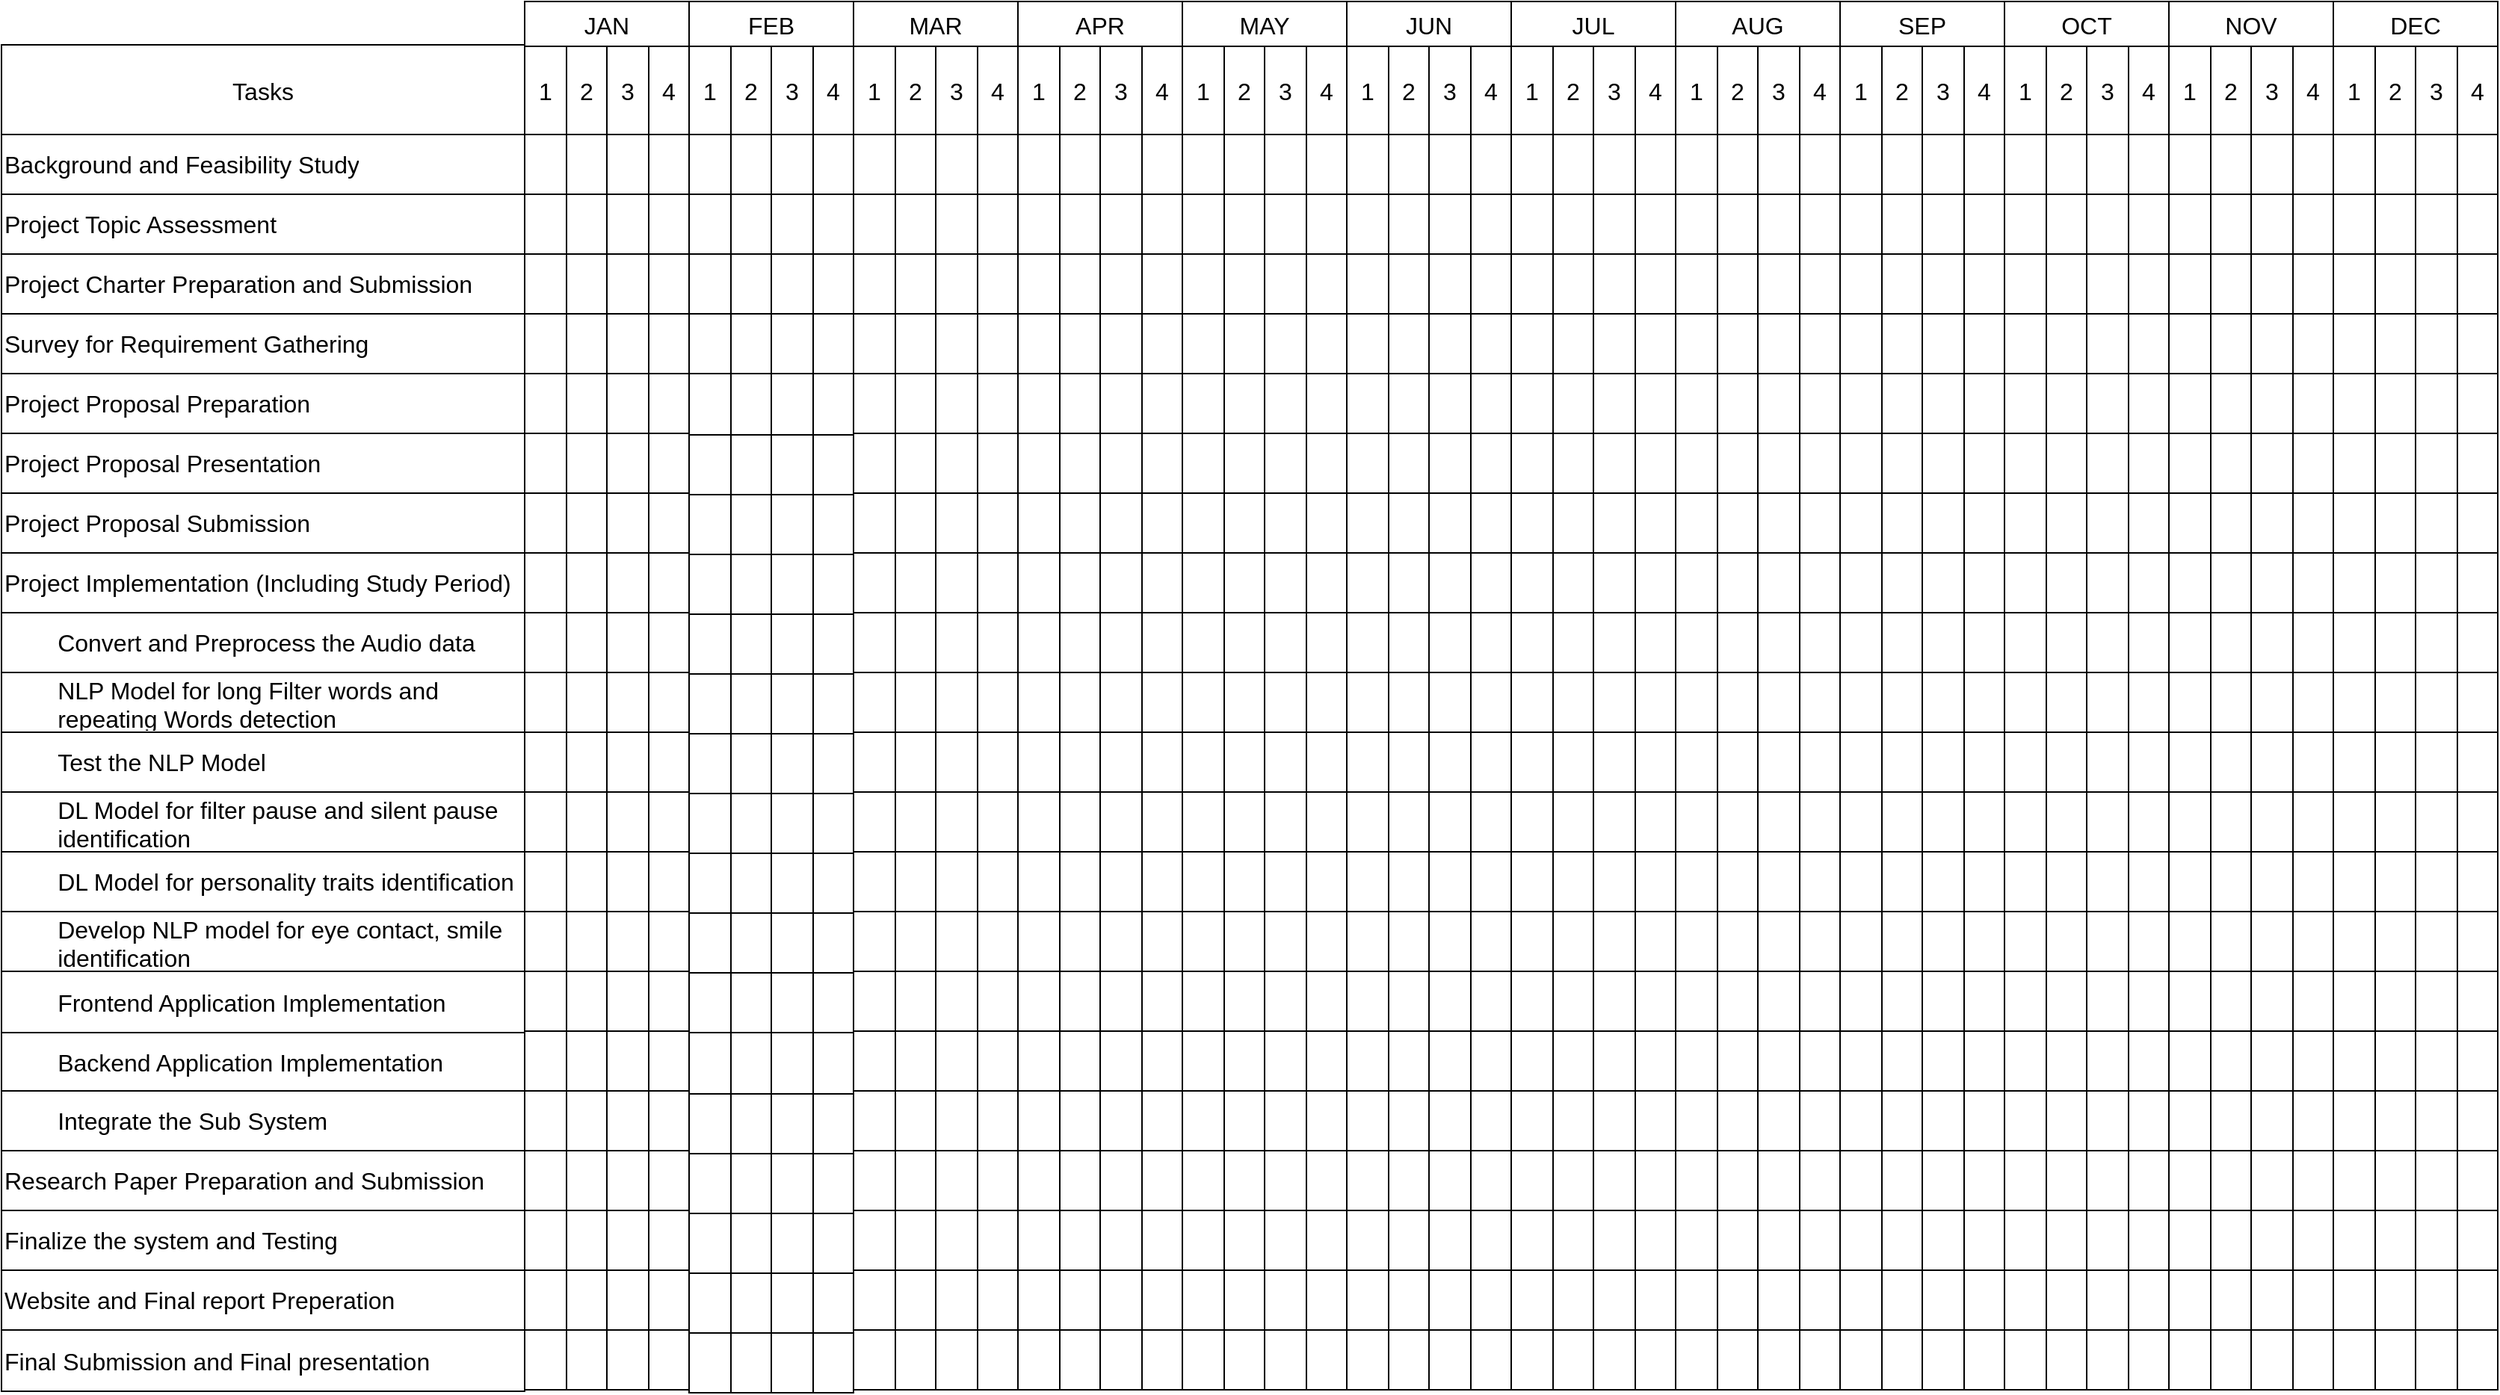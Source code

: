 <mxfile version="21.0.4" type="device"><diagram name="Page-1" id="XEGA0FpSc8VAIvVjjFXs"><mxGraphModel dx="1694" dy="464" grid="1" gridSize="10" guides="1" tooltips="1" connect="1" arrows="1" fold="1" page="1" pageScale="1" pageWidth="850" pageHeight="1100" math="0" shadow="0"><root><mxCell id="0"/><mxCell id="1" parent="0"/><mxCell id="Ru89PumSMx9ZbrfXx3k7-260" value="Tasks" style="shape=table;startSize=60;container=1;collapsible=0;childLayout=tableLayout;strokeColor=default;fontSize=16;align=center;" parent="1" vertex="1"><mxGeometry x="-30" y="380" width="350" height="540" as="geometry"/></mxCell><mxCell id="Ru89PumSMx9ZbrfXx3k7-261" value="" style="shape=tableRow;horizontal=0;startSize=0;swimlaneHead=0;swimlaneBody=0;strokeColor=inherit;top=0;left=0;bottom=0;right=0;collapsible=0;dropTarget=0;fillColor=none;points=[[0,0.5],[1,0.5]];portConstraint=eastwest;fontSize=16;" parent="Ru89PumSMx9ZbrfXx3k7-260" vertex="1"><mxGeometry y="60" width="350" height="40" as="geometry"/></mxCell><mxCell id="Ru89PumSMx9ZbrfXx3k7-262" value="Background and Feasibility Study" style="shape=partialRectangle;html=1;whiteSpace=wrap;connectable=0;strokeColor=inherit;overflow=hidden;fillColor=none;top=0;left=0;bottom=0;right=0;pointerEvents=1;fontSize=16;align=left;" parent="Ru89PumSMx9ZbrfXx3k7-261" vertex="1"><mxGeometry width="350" height="40" as="geometry"><mxRectangle width="350" height="40" as="alternateBounds"/></mxGeometry></mxCell><mxCell id="Ru89PumSMx9ZbrfXx3k7-264" value="" style="shape=tableRow;horizontal=0;startSize=0;swimlaneHead=0;swimlaneBody=0;strokeColor=inherit;top=0;left=0;bottom=0;right=0;collapsible=0;dropTarget=0;fillColor=none;points=[[0,0.5],[1,0.5]];portConstraint=eastwest;fontSize=16;" parent="Ru89PumSMx9ZbrfXx3k7-260" vertex="1"><mxGeometry y="100" width="350" height="40" as="geometry"/></mxCell><mxCell id="Ru89PumSMx9ZbrfXx3k7-265" value="Project Topic Assessment" style="shape=partialRectangle;html=1;whiteSpace=wrap;connectable=0;strokeColor=inherit;overflow=hidden;fillColor=none;top=0;left=0;bottom=0;right=0;pointerEvents=1;fontSize=16;align=left;" parent="Ru89PumSMx9ZbrfXx3k7-264" vertex="1"><mxGeometry width="350" height="40" as="geometry"><mxRectangle width="350" height="40" as="alternateBounds"/></mxGeometry></mxCell><mxCell id="Ru89PumSMx9ZbrfXx3k7-267" value="" style="shape=tableRow;horizontal=0;startSize=0;swimlaneHead=0;swimlaneBody=0;strokeColor=inherit;top=0;left=0;bottom=0;right=0;collapsible=0;dropTarget=0;fillColor=none;points=[[0,0.5],[1,0.5]];portConstraint=eastwest;fontSize=16;" parent="Ru89PumSMx9ZbrfXx3k7-260" vertex="1"><mxGeometry y="140" width="350" height="40" as="geometry"/></mxCell><mxCell id="Ru89PumSMx9ZbrfXx3k7-268" value="Project Charter Preparation and Submission" style="shape=partialRectangle;html=1;whiteSpace=wrap;connectable=0;strokeColor=inherit;overflow=hidden;fillColor=none;top=0;left=0;bottom=0;right=0;pointerEvents=1;fontSize=16;align=left;" parent="Ru89PumSMx9ZbrfXx3k7-267" vertex="1"><mxGeometry width="350" height="40" as="geometry"><mxRectangle width="350" height="40" as="alternateBounds"/></mxGeometry></mxCell><mxCell id="Ru89PumSMx9ZbrfXx3k7-270" style="shape=tableRow;horizontal=0;startSize=0;swimlaneHead=0;swimlaneBody=0;strokeColor=inherit;top=0;left=0;bottom=0;right=0;collapsible=0;dropTarget=0;fillColor=none;points=[[0,0.5],[1,0.5]];portConstraint=eastwest;fontSize=16;" parent="Ru89PumSMx9ZbrfXx3k7-260" vertex="1"><mxGeometry y="180" width="350" height="40" as="geometry"/></mxCell><mxCell id="Ru89PumSMx9ZbrfXx3k7-271" value="Survey for Requirement Gathering" style="shape=partialRectangle;html=1;whiteSpace=wrap;connectable=0;strokeColor=inherit;overflow=hidden;fillColor=none;top=0;left=0;bottom=0;right=0;pointerEvents=1;fontSize=16;align=left;" parent="Ru89PumSMx9ZbrfXx3k7-270" vertex="1"><mxGeometry width="350" height="40" as="geometry"><mxRectangle width="350" height="40" as="alternateBounds"/></mxGeometry></mxCell><mxCell id="Ru89PumSMx9ZbrfXx3k7-273" style="shape=tableRow;horizontal=0;startSize=0;swimlaneHead=0;swimlaneBody=0;strokeColor=inherit;top=0;left=0;bottom=0;right=0;collapsible=0;dropTarget=0;fillColor=none;points=[[0,0.5],[1,0.5]];portConstraint=eastwest;fontSize=16;" parent="Ru89PumSMx9ZbrfXx3k7-260" vertex="1"><mxGeometry y="220" width="350" height="40" as="geometry"/></mxCell><mxCell id="Ru89PumSMx9ZbrfXx3k7-274" value="Project Proposal Preparation" style="shape=partialRectangle;html=1;whiteSpace=wrap;connectable=0;strokeColor=inherit;overflow=hidden;fillColor=none;top=0;left=0;bottom=0;right=0;pointerEvents=1;fontSize=16;align=left;" parent="Ru89PumSMx9ZbrfXx3k7-273" vertex="1"><mxGeometry width="350" height="40" as="geometry"><mxRectangle width="350" height="40" as="alternateBounds"/></mxGeometry></mxCell><mxCell id="Ru89PumSMx9ZbrfXx3k7-276" style="shape=tableRow;horizontal=0;startSize=0;swimlaneHead=0;swimlaneBody=0;strokeColor=inherit;top=0;left=0;bottom=0;right=0;collapsible=0;dropTarget=0;fillColor=none;points=[[0,0.5],[1,0.5]];portConstraint=eastwest;fontSize=16;" parent="Ru89PumSMx9ZbrfXx3k7-260" vertex="1"><mxGeometry y="260" width="350" height="40" as="geometry"/></mxCell><mxCell id="Ru89PumSMx9ZbrfXx3k7-277" value="Project Proposal Presentation" style="shape=partialRectangle;html=1;whiteSpace=wrap;connectable=0;strokeColor=inherit;overflow=hidden;fillColor=none;top=0;left=0;bottom=0;right=0;pointerEvents=1;fontSize=16;align=left;" parent="Ru89PumSMx9ZbrfXx3k7-276" vertex="1"><mxGeometry width="350" height="40" as="geometry"><mxRectangle width="350" height="40" as="alternateBounds"/></mxGeometry></mxCell><mxCell id="Ru89PumSMx9ZbrfXx3k7-279" style="shape=tableRow;horizontal=0;startSize=0;swimlaneHead=0;swimlaneBody=0;strokeColor=inherit;top=0;left=0;bottom=0;right=0;collapsible=0;dropTarget=0;fillColor=none;points=[[0,0.5],[1,0.5]];portConstraint=eastwest;fontSize=16;" parent="Ru89PumSMx9ZbrfXx3k7-260" vertex="1"><mxGeometry y="300" width="350" height="40" as="geometry"/></mxCell><mxCell id="Ru89PumSMx9ZbrfXx3k7-280" value="Project Proposal Submission" style="shape=partialRectangle;html=1;whiteSpace=wrap;connectable=0;strokeColor=inherit;overflow=hidden;fillColor=none;top=0;left=0;bottom=0;right=0;pointerEvents=1;fontSize=16;align=left;" parent="Ru89PumSMx9ZbrfXx3k7-279" vertex="1"><mxGeometry width="350" height="40" as="geometry"><mxRectangle width="350" height="40" as="alternateBounds"/></mxGeometry></mxCell><mxCell id="Ru89PumSMx9ZbrfXx3k7-282" style="shape=tableRow;horizontal=0;startSize=0;swimlaneHead=0;swimlaneBody=0;strokeColor=inherit;top=0;left=0;bottom=0;right=0;collapsible=0;dropTarget=0;fillColor=none;points=[[0,0.5],[1,0.5]];portConstraint=eastwest;fontSize=16;" parent="Ru89PumSMx9ZbrfXx3k7-260" vertex="1"><mxGeometry y="340" width="350" height="40" as="geometry"/></mxCell><mxCell id="Ru89PumSMx9ZbrfXx3k7-283" value="Project Implementation (Including Study Period)" style="shape=partialRectangle;html=1;whiteSpace=wrap;connectable=0;strokeColor=inherit;overflow=hidden;fillColor=none;top=0;left=0;bottom=0;right=0;pointerEvents=1;fontSize=16;align=left;" parent="Ru89PumSMx9ZbrfXx3k7-282" vertex="1"><mxGeometry width="350" height="40" as="geometry"><mxRectangle width="350" height="40" as="alternateBounds"/></mxGeometry></mxCell><mxCell id="Ru89PumSMx9ZbrfXx3k7-285" style="shape=tableRow;horizontal=0;startSize=0;swimlaneHead=0;swimlaneBody=0;strokeColor=inherit;top=0;left=0;bottom=0;right=0;collapsible=0;dropTarget=0;fillColor=none;points=[[0,0.5],[1,0.5]];portConstraint=eastwest;fontSize=16;" parent="Ru89PumSMx9ZbrfXx3k7-260" vertex="1"><mxGeometry y="380" width="350" height="40" as="geometry"/></mxCell><mxCell id="Ru89PumSMx9ZbrfXx3k7-286" value="&lt;span style=&quot;white-space: pre;&quot;&gt;&#9;&lt;/span&gt;Convert and Preprocess the Audio data" style="shape=partialRectangle;html=1;whiteSpace=wrap;connectable=0;strokeColor=inherit;overflow=hidden;fillColor=none;top=0;left=0;bottom=0;right=0;pointerEvents=1;fontSize=16;align=left;" parent="Ru89PumSMx9ZbrfXx3k7-285" vertex="1"><mxGeometry width="350" height="40" as="geometry"><mxRectangle width="350" height="40" as="alternateBounds"/></mxGeometry></mxCell><mxCell id="Ru89PumSMx9ZbrfXx3k7-288" style="shape=tableRow;horizontal=0;startSize=0;swimlaneHead=0;swimlaneBody=0;strokeColor=inherit;top=0;left=0;bottom=0;right=0;collapsible=0;dropTarget=0;fillColor=none;points=[[0,0.5],[1,0.5]];portConstraint=eastwest;fontSize=16;" parent="Ru89PumSMx9ZbrfXx3k7-260" vertex="1"><mxGeometry y="420" width="350" height="40" as="geometry"/></mxCell><mxCell id="Ru89PumSMx9ZbrfXx3k7-289" value="&lt;span style=&quot;white-space: pre;&quot;&gt;&#9;&lt;/span&gt;NLP Model for long Filter words and &lt;span style=&quot;white-space: pre;&quot;&gt;&#9;&lt;/span&gt;repeating Words detection" style="shape=partialRectangle;html=1;whiteSpace=wrap;connectable=0;strokeColor=inherit;overflow=hidden;fillColor=none;top=0;left=0;bottom=0;right=0;pointerEvents=1;fontSize=16;align=left;" parent="Ru89PumSMx9ZbrfXx3k7-288" vertex="1"><mxGeometry width="350" height="40" as="geometry"><mxRectangle width="350" height="40" as="alternateBounds"/></mxGeometry></mxCell><mxCell id="Ru89PumSMx9ZbrfXx3k7-291" style="shape=tableRow;horizontal=0;startSize=0;swimlaneHead=0;swimlaneBody=0;strokeColor=inherit;top=0;left=0;bottom=0;right=0;collapsible=0;dropTarget=0;fillColor=none;points=[[0,0.5],[1,0.5]];portConstraint=eastwest;fontSize=16;" parent="Ru89PumSMx9ZbrfXx3k7-260" vertex="1"><mxGeometry y="460" width="350" height="40" as="geometry"/></mxCell><mxCell id="Ru89PumSMx9ZbrfXx3k7-292" value="&lt;span style=&quot;white-space: pre;&quot;&gt;&#9;&lt;/span&gt;Test the NLP Model" style="shape=partialRectangle;html=1;whiteSpace=wrap;connectable=0;strokeColor=inherit;overflow=hidden;fillColor=none;top=0;left=0;bottom=0;right=0;pointerEvents=1;fontSize=16;align=left;" parent="Ru89PumSMx9ZbrfXx3k7-291" vertex="1"><mxGeometry width="350" height="40" as="geometry"><mxRectangle width="350" height="40" as="alternateBounds"/></mxGeometry></mxCell><mxCell id="Ru89PumSMx9ZbrfXx3k7-294" style="shape=tableRow;horizontal=0;startSize=0;swimlaneHead=0;swimlaneBody=0;strokeColor=inherit;top=0;left=0;bottom=0;right=0;collapsible=0;dropTarget=0;fillColor=none;points=[[0,0.5],[1,0.5]];portConstraint=eastwest;fontSize=16;" parent="Ru89PumSMx9ZbrfXx3k7-260" vertex="1"><mxGeometry y="500" width="350" height="40" as="geometry"/></mxCell><mxCell id="Ru89PumSMx9ZbrfXx3k7-295" value="&lt;span style=&quot;white-space: pre;&quot;&gt;&#9;&lt;/span&gt;DL Model for filter pause and silent pause &lt;span style=&quot;white-space: pre;&quot;&gt;&#9;&lt;/span&gt;identification" style="shape=partialRectangle;html=1;whiteSpace=wrap;connectable=0;strokeColor=inherit;overflow=hidden;fillColor=none;top=0;left=0;bottom=0;right=0;pointerEvents=1;fontSize=16;align=left;" parent="Ru89PumSMx9ZbrfXx3k7-294" vertex="1"><mxGeometry width="350" height="40" as="geometry"><mxRectangle width="350" height="40" as="alternateBounds"/></mxGeometry></mxCell><mxCell id="QLLkrykpKQiUg2IJ2L1O-69" value="" style="shape=table;startSize=0;container=1;collapsible=0;childLayout=tableLayout;strokeColor=default;fontSize=16;" vertex="1" parent="1"><mxGeometry x="-30" y="920" width="350" height="361" as="geometry"/></mxCell><mxCell id="QLLkrykpKQiUg2IJ2L1O-70" value="" style="shape=tableRow;horizontal=0;startSize=0;swimlaneHead=0;swimlaneBody=0;strokeColor=inherit;top=0;left=0;bottom=0;right=0;collapsible=0;dropTarget=0;fillColor=none;points=[[0,0.5],[1,0.5]];portConstraint=eastwest;fontSize=16;" vertex="1" parent="QLLkrykpKQiUg2IJ2L1O-69"><mxGeometry width="350" height="40" as="geometry"/></mxCell><mxCell id="QLLkrykpKQiUg2IJ2L1O-71" value="&lt;span style=&quot;white-space: pre;&quot;&gt;&#9;&lt;/span&gt;DL Model for personality traits identification" style="shape=partialRectangle;html=1;whiteSpace=wrap;connectable=0;strokeColor=inherit;overflow=hidden;fillColor=none;top=0;left=0;bottom=0;right=0;pointerEvents=1;fontSize=16;align=left;" vertex="1" parent="QLLkrykpKQiUg2IJ2L1O-70"><mxGeometry width="350" height="40" as="geometry"><mxRectangle width="350" height="40" as="alternateBounds"/></mxGeometry></mxCell><mxCell id="QLLkrykpKQiUg2IJ2L1O-72" value="" style="shape=tableRow;horizontal=0;startSize=0;swimlaneHead=0;swimlaneBody=0;strokeColor=inherit;top=0;left=0;bottom=0;right=0;collapsible=0;dropTarget=0;fillColor=none;points=[[0,0.5],[1,0.5]];portConstraint=eastwest;fontSize=16;" vertex="1" parent="QLLkrykpKQiUg2IJ2L1O-69"><mxGeometry y="40" width="350" height="40" as="geometry"/></mxCell><mxCell id="QLLkrykpKQiUg2IJ2L1O-73" value="&lt;span style=&quot;white-space: pre;&quot;&gt;&#9;&lt;/span&gt;Develop NLP model for eye contact, smile &lt;span style=&quot;white-space: pre;&quot;&gt;&#9;&lt;/span&gt;identification" style="shape=partialRectangle;html=1;whiteSpace=wrap;connectable=0;strokeColor=inherit;overflow=hidden;fillColor=none;top=0;left=0;bottom=0;right=0;pointerEvents=1;fontSize=16;align=left;" vertex="1" parent="QLLkrykpKQiUg2IJ2L1O-72"><mxGeometry width="350" height="40" as="geometry"><mxRectangle width="350" height="40" as="alternateBounds"/></mxGeometry></mxCell><mxCell id="QLLkrykpKQiUg2IJ2L1O-74" value="" style="shape=tableRow;horizontal=0;startSize=0;swimlaneHead=0;swimlaneBody=0;strokeColor=inherit;top=0;left=0;bottom=0;right=0;collapsible=0;dropTarget=0;fillColor=none;points=[[0,0.5],[1,0.5]];portConstraint=eastwest;fontSize=16;" vertex="1" parent="QLLkrykpKQiUg2IJ2L1O-69"><mxGeometry y="80" width="350" height="41" as="geometry"/></mxCell><mxCell id="QLLkrykpKQiUg2IJ2L1O-75" value="&lt;span style=&quot;white-space: pre;&quot;&gt;&#9;&lt;/span&gt;Frontend Application Implementation" style="shape=partialRectangle;html=1;whiteSpace=wrap;connectable=0;strokeColor=inherit;overflow=hidden;fillColor=none;top=0;left=0;bottom=0;right=0;pointerEvents=1;fontSize=16;align=left;" vertex="1" parent="QLLkrykpKQiUg2IJ2L1O-74"><mxGeometry width="350" height="41" as="geometry"><mxRectangle width="350" height="41" as="alternateBounds"/></mxGeometry></mxCell><mxCell id="QLLkrykpKQiUg2IJ2L1O-76" style="shape=tableRow;horizontal=0;startSize=0;swimlaneHead=0;swimlaneBody=0;strokeColor=inherit;top=0;left=0;bottom=0;right=0;collapsible=0;dropTarget=0;fillColor=none;points=[[0,0.5],[1,0.5]];portConstraint=eastwest;fontSize=16;" vertex="1" parent="QLLkrykpKQiUg2IJ2L1O-69"><mxGeometry y="121" width="350" height="39" as="geometry"/></mxCell><mxCell id="QLLkrykpKQiUg2IJ2L1O-77" value="&lt;span style=&quot;white-space: pre;&quot;&gt;&#9;&lt;/span&gt;Backend Application Implementation" style="shape=partialRectangle;html=1;whiteSpace=wrap;connectable=0;strokeColor=inherit;overflow=hidden;fillColor=none;top=0;left=0;bottom=0;right=0;pointerEvents=1;fontSize=16;align=left;" vertex="1" parent="QLLkrykpKQiUg2IJ2L1O-76"><mxGeometry width="350" height="39" as="geometry"><mxRectangle width="350" height="39" as="alternateBounds"/></mxGeometry></mxCell><mxCell id="QLLkrykpKQiUg2IJ2L1O-78" style="shape=tableRow;horizontal=0;startSize=0;swimlaneHead=0;swimlaneBody=0;strokeColor=inherit;top=0;left=0;bottom=0;right=0;collapsible=0;dropTarget=0;fillColor=none;points=[[0,0.5],[1,0.5]];portConstraint=eastwest;fontSize=16;" vertex="1" parent="QLLkrykpKQiUg2IJ2L1O-69"><mxGeometry y="160" width="350" height="40" as="geometry"/></mxCell><mxCell id="QLLkrykpKQiUg2IJ2L1O-79" value="&lt;span style=&quot;white-space: pre;&quot;&gt;&#9;&lt;/span&gt;Integrate the Sub System" style="shape=partialRectangle;html=1;whiteSpace=wrap;connectable=0;strokeColor=inherit;overflow=hidden;fillColor=none;top=0;left=0;bottom=0;right=0;pointerEvents=1;fontSize=16;align=left;" vertex="1" parent="QLLkrykpKQiUg2IJ2L1O-78"><mxGeometry width="350" height="40" as="geometry"><mxRectangle width="350" height="40" as="alternateBounds"/></mxGeometry></mxCell><mxCell id="QLLkrykpKQiUg2IJ2L1O-80" style="shape=tableRow;horizontal=0;startSize=0;swimlaneHead=0;swimlaneBody=0;strokeColor=inherit;top=0;left=0;bottom=0;right=0;collapsible=0;dropTarget=0;fillColor=none;points=[[0,0.5],[1,0.5]];portConstraint=eastwest;fontSize=16;" vertex="1" parent="QLLkrykpKQiUg2IJ2L1O-69"><mxGeometry y="200" width="350" height="40" as="geometry"/></mxCell><mxCell id="QLLkrykpKQiUg2IJ2L1O-81" value="Research Paper Preparation and Submission" style="shape=partialRectangle;html=1;whiteSpace=wrap;connectable=0;strokeColor=inherit;overflow=hidden;fillColor=none;top=0;left=0;bottom=0;right=0;pointerEvents=1;fontSize=16;align=left;" vertex="1" parent="QLLkrykpKQiUg2IJ2L1O-80"><mxGeometry width="350" height="40" as="geometry"><mxRectangle width="350" height="40" as="alternateBounds"/></mxGeometry></mxCell><mxCell id="QLLkrykpKQiUg2IJ2L1O-82" style="shape=tableRow;horizontal=0;startSize=0;swimlaneHead=0;swimlaneBody=0;strokeColor=inherit;top=0;left=0;bottom=0;right=0;collapsible=0;dropTarget=0;fillColor=none;points=[[0,0.5],[1,0.5]];portConstraint=eastwest;fontSize=16;" vertex="1" parent="QLLkrykpKQiUg2IJ2L1O-69"><mxGeometry y="240" width="350" height="40" as="geometry"/></mxCell><mxCell id="QLLkrykpKQiUg2IJ2L1O-83" value="Finalize the system and Testing" style="shape=partialRectangle;html=1;whiteSpace=wrap;connectable=0;strokeColor=inherit;overflow=hidden;fillColor=none;top=0;left=0;bottom=0;right=0;pointerEvents=1;fontSize=16;align=left;" vertex="1" parent="QLLkrykpKQiUg2IJ2L1O-82"><mxGeometry width="350" height="40" as="geometry"><mxRectangle width="350" height="40" as="alternateBounds"/></mxGeometry></mxCell><mxCell id="QLLkrykpKQiUg2IJ2L1O-84" style="shape=tableRow;horizontal=0;startSize=0;swimlaneHead=0;swimlaneBody=0;strokeColor=inherit;top=0;left=0;bottom=0;right=0;collapsible=0;dropTarget=0;fillColor=none;points=[[0,0.5],[1,0.5]];portConstraint=eastwest;fontSize=16;" vertex="1" parent="QLLkrykpKQiUg2IJ2L1O-69"><mxGeometry y="280" width="350" height="40" as="geometry"/></mxCell><mxCell id="QLLkrykpKQiUg2IJ2L1O-85" value="Website and Final report Preperation" style="shape=partialRectangle;html=1;whiteSpace=wrap;connectable=0;strokeColor=inherit;overflow=hidden;fillColor=none;top=0;left=0;bottom=0;right=0;pointerEvents=1;fontSize=16;align=left;" vertex="1" parent="QLLkrykpKQiUg2IJ2L1O-84"><mxGeometry width="350" height="40" as="geometry"><mxRectangle width="350" height="40" as="alternateBounds"/></mxGeometry></mxCell><mxCell id="QLLkrykpKQiUg2IJ2L1O-86" style="shape=tableRow;horizontal=0;startSize=0;swimlaneHead=0;swimlaneBody=0;strokeColor=inherit;top=0;left=0;bottom=0;right=0;collapsible=0;dropTarget=0;fillColor=none;points=[[0,0.5],[1,0.5]];portConstraint=eastwest;fontSize=16;" vertex="1" parent="QLLkrykpKQiUg2IJ2L1O-69"><mxGeometry y="320" width="350" height="41" as="geometry"/></mxCell><mxCell id="QLLkrykpKQiUg2IJ2L1O-87" value="Final Submission and Final presentation" style="shape=partialRectangle;html=1;whiteSpace=wrap;connectable=0;strokeColor=inherit;overflow=hidden;fillColor=none;top=0;left=0;bottom=0;right=0;pointerEvents=1;fontSize=16;align=left;" vertex="1" parent="QLLkrykpKQiUg2IJ2L1O-86"><mxGeometry width="350" height="41" as="geometry"><mxRectangle width="350" height="41" as="alternateBounds"/></mxGeometry></mxCell><mxCell id="QLLkrykpKQiUg2IJ2L1O-196" value="JAN" style="shape=table;startSize=30;container=1;collapsible=0;childLayout=tableLayout;strokeColor=default;fontSize=16;" vertex="1" parent="1"><mxGeometry x="320" y="351" width="110" height="929" as="geometry"/></mxCell><mxCell id="QLLkrykpKQiUg2IJ2L1O-197" value="" style="shape=tableRow;horizontal=0;startSize=0;swimlaneHead=0;swimlaneBody=0;strokeColor=inherit;top=0;left=0;bottom=0;right=0;collapsible=0;dropTarget=0;fillColor=none;points=[[0,0.5],[1,0.5]];portConstraint=eastwest;fontSize=16;" vertex="1" parent="QLLkrykpKQiUg2IJ2L1O-196"><mxGeometry y="30" width="110" height="59" as="geometry"/></mxCell><mxCell id="QLLkrykpKQiUg2IJ2L1O-198" value="1" style="shape=partialRectangle;html=1;whiteSpace=wrap;connectable=0;strokeColor=inherit;overflow=hidden;fillColor=none;top=0;left=0;bottom=0;right=0;pointerEvents=1;fontSize=16;" vertex="1" parent="QLLkrykpKQiUg2IJ2L1O-197"><mxGeometry width="28" height="59" as="geometry"><mxRectangle width="28" height="59" as="alternateBounds"/></mxGeometry></mxCell><mxCell id="QLLkrykpKQiUg2IJ2L1O-199" value="2" style="shape=partialRectangle;html=1;whiteSpace=wrap;connectable=0;strokeColor=inherit;overflow=hidden;fillColor=none;top=0;left=0;bottom=0;right=0;pointerEvents=1;fontSize=16;" vertex="1" parent="QLLkrykpKQiUg2IJ2L1O-197"><mxGeometry x="28" width="27" height="59" as="geometry"><mxRectangle width="27" height="59" as="alternateBounds"/></mxGeometry></mxCell><mxCell id="QLLkrykpKQiUg2IJ2L1O-200" value="3" style="shape=partialRectangle;html=1;whiteSpace=wrap;connectable=0;strokeColor=inherit;overflow=hidden;fillColor=none;top=0;left=0;bottom=0;right=0;pointerEvents=1;fontSize=16;" vertex="1" parent="QLLkrykpKQiUg2IJ2L1O-197"><mxGeometry x="55" width="28" height="59" as="geometry"><mxRectangle width="28" height="59" as="alternateBounds"/></mxGeometry></mxCell><mxCell id="QLLkrykpKQiUg2IJ2L1O-297" value="4" style="shape=partialRectangle;html=1;whiteSpace=wrap;connectable=0;strokeColor=inherit;overflow=hidden;fillColor=none;top=0;left=0;bottom=0;right=0;pointerEvents=1;fontSize=16;" vertex="1" parent="QLLkrykpKQiUg2IJ2L1O-197"><mxGeometry x="83" width="27" height="59" as="geometry"><mxRectangle width="27" height="59" as="alternateBounds"/></mxGeometry></mxCell><mxCell id="QLLkrykpKQiUg2IJ2L1O-201" value="" style="shape=tableRow;horizontal=0;startSize=0;swimlaneHead=0;swimlaneBody=0;strokeColor=inherit;top=0;left=0;bottom=0;right=0;collapsible=0;dropTarget=0;fillColor=none;points=[[0,0.5],[1,0.5]];portConstraint=eastwest;fontSize=16;" vertex="1" parent="QLLkrykpKQiUg2IJ2L1O-196"><mxGeometry y="89" width="110" height="40" as="geometry"/></mxCell><mxCell id="QLLkrykpKQiUg2IJ2L1O-202" value="" style="shape=partialRectangle;html=1;whiteSpace=wrap;connectable=0;strokeColor=inherit;overflow=hidden;fillColor=none;top=0;left=0;bottom=0;right=0;pointerEvents=1;fontSize=16;" vertex="1" parent="QLLkrykpKQiUg2IJ2L1O-201"><mxGeometry width="28" height="40" as="geometry"><mxRectangle width="28" height="40" as="alternateBounds"/></mxGeometry></mxCell><mxCell id="QLLkrykpKQiUg2IJ2L1O-203" value="" style="shape=partialRectangle;html=1;whiteSpace=wrap;connectable=0;strokeColor=inherit;overflow=hidden;fillColor=none;top=0;left=0;bottom=0;right=0;pointerEvents=1;fontSize=16;" vertex="1" parent="QLLkrykpKQiUg2IJ2L1O-201"><mxGeometry x="28" width="27" height="40" as="geometry"><mxRectangle width="27" height="40" as="alternateBounds"/></mxGeometry></mxCell><mxCell id="QLLkrykpKQiUg2IJ2L1O-204" value="" style="shape=partialRectangle;html=1;whiteSpace=wrap;connectable=0;strokeColor=inherit;overflow=hidden;fillColor=none;top=0;left=0;bottom=0;right=0;pointerEvents=1;fontSize=16;" vertex="1" parent="QLLkrykpKQiUg2IJ2L1O-201"><mxGeometry x="55" width="28" height="40" as="geometry"><mxRectangle width="28" height="40" as="alternateBounds"/></mxGeometry></mxCell><mxCell id="QLLkrykpKQiUg2IJ2L1O-298" style="shape=partialRectangle;html=1;whiteSpace=wrap;connectable=0;strokeColor=inherit;overflow=hidden;fillColor=none;top=0;left=0;bottom=0;right=0;pointerEvents=1;fontSize=16;" vertex="1" parent="QLLkrykpKQiUg2IJ2L1O-201"><mxGeometry x="83" width="27" height="40" as="geometry"><mxRectangle width="27" height="40" as="alternateBounds"/></mxGeometry></mxCell><mxCell id="QLLkrykpKQiUg2IJ2L1O-205" value="" style="shape=tableRow;horizontal=0;startSize=0;swimlaneHead=0;swimlaneBody=0;strokeColor=inherit;top=0;left=0;bottom=0;right=0;collapsible=0;dropTarget=0;fillColor=none;points=[[0,0.5],[1,0.5]];portConstraint=eastwest;fontSize=16;" vertex="1" parent="QLLkrykpKQiUg2IJ2L1O-196"><mxGeometry y="129" width="110" height="40" as="geometry"/></mxCell><mxCell id="QLLkrykpKQiUg2IJ2L1O-206" value="" style="shape=partialRectangle;html=1;whiteSpace=wrap;connectable=0;strokeColor=inherit;overflow=hidden;fillColor=none;top=0;left=0;bottom=0;right=0;pointerEvents=1;fontSize=16;" vertex="1" parent="QLLkrykpKQiUg2IJ2L1O-205"><mxGeometry width="28" height="40" as="geometry"><mxRectangle width="28" height="40" as="alternateBounds"/></mxGeometry></mxCell><mxCell id="QLLkrykpKQiUg2IJ2L1O-207" value="" style="shape=partialRectangle;html=1;whiteSpace=wrap;connectable=0;strokeColor=inherit;overflow=hidden;fillColor=none;top=0;left=0;bottom=0;right=0;pointerEvents=1;fontSize=16;" vertex="1" parent="QLLkrykpKQiUg2IJ2L1O-205"><mxGeometry x="28" width="27" height="40" as="geometry"><mxRectangle width="27" height="40" as="alternateBounds"/></mxGeometry></mxCell><mxCell id="QLLkrykpKQiUg2IJ2L1O-208" value="" style="shape=partialRectangle;html=1;whiteSpace=wrap;connectable=0;strokeColor=inherit;overflow=hidden;fillColor=none;top=0;left=0;bottom=0;right=0;pointerEvents=1;fontSize=16;" vertex="1" parent="QLLkrykpKQiUg2IJ2L1O-205"><mxGeometry x="55" width="28" height="40" as="geometry"><mxRectangle width="28" height="40" as="alternateBounds"/></mxGeometry></mxCell><mxCell id="QLLkrykpKQiUg2IJ2L1O-299" style="shape=partialRectangle;html=1;whiteSpace=wrap;connectable=0;strokeColor=inherit;overflow=hidden;fillColor=none;top=0;left=0;bottom=0;right=0;pointerEvents=1;fontSize=16;" vertex="1" parent="QLLkrykpKQiUg2IJ2L1O-205"><mxGeometry x="83" width="27" height="40" as="geometry"><mxRectangle width="27" height="40" as="alternateBounds"/></mxGeometry></mxCell><mxCell id="QLLkrykpKQiUg2IJ2L1O-209" style="shape=tableRow;horizontal=0;startSize=0;swimlaneHead=0;swimlaneBody=0;strokeColor=inherit;top=0;left=0;bottom=0;right=0;collapsible=0;dropTarget=0;fillColor=none;points=[[0,0.5],[1,0.5]];portConstraint=eastwest;fontSize=16;" vertex="1" parent="QLLkrykpKQiUg2IJ2L1O-196"><mxGeometry y="169" width="110" height="40" as="geometry"/></mxCell><mxCell id="QLLkrykpKQiUg2IJ2L1O-210" style="shape=partialRectangle;html=1;whiteSpace=wrap;connectable=0;strokeColor=inherit;overflow=hidden;fillColor=none;top=0;left=0;bottom=0;right=0;pointerEvents=1;fontSize=16;" vertex="1" parent="QLLkrykpKQiUg2IJ2L1O-209"><mxGeometry width="28" height="40" as="geometry"><mxRectangle width="28" height="40" as="alternateBounds"/></mxGeometry></mxCell><mxCell id="QLLkrykpKQiUg2IJ2L1O-211" style="shape=partialRectangle;html=1;whiteSpace=wrap;connectable=0;strokeColor=inherit;overflow=hidden;fillColor=none;top=0;left=0;bottom=0;right=0;pointerEvents=1;fontSize=16;" vertex="1" parent="QLLkrykpKQiUg2IJ2L1O-209"><mxGeometry x="28" width="27" height="40" as="geometry"><mxRectangle width="27" height="40" as="alternateBounds"/></mxGeometry></mxCell><mxCell id="QLLkrykpKQiUg2IJ2L1O-212" style="shape=partialRectangle;html=1;whiteSpace=wrap;connectable=0;strokeColor=inherit;overflow=hidden;fillColor=none;top=0;left=0;bottom=0;right=0;pointerEvents=1;fontSize=16;" vertex="1" parent="QLLkrykpKQiUg2IJ2L1O-209"><mxGeometry x="55" width="28" height="40" as="geometry"><mxRectangle width="28" height="40" as="alternateBounds"/></mxGeometry></mxCell><mxCell id="QLLkrykpKQiUg2IJ2L1O-300" style="shape=partialRectangle;html=1;whiteSpace=wrap;connectable=0;strokeColor=inherit;overflow=hidden;fillColor=none;top=0;left=0;bottom=0;right=0;pointerEvents=1;fontSize=16;" vertex="1" parent="QLLkrykpKQiUg2IJ2L1O-209"><mxGeometry x="83" width="27" height="40" as="geometry"><mxRectangle width="27" height="40" as="alternateBounds"/></mxGeometry></mxCell><mxCell id="QLLkrykpKQiUg2IJ2L1O-213" style="shape=tableRow;horizontal=0;startSize=0;swimlaneHead=0;swimlaneBody=0;strokeColor=inherit;top=0;left=0;bottom=0;right=0;collapsible=0;dropTarget=0;fillColor=none;points=[[0,0.5],[1,0.5]];portConstraint=eastwest;fontSize=16;" vertex="1" parent="QLLkrykpKQiUg2IJ2L1O-196"><mxGeometry y="209" width="110" height="40" as="geometry"/></mxCell><mxCell id="QLLkrykpKQiUg2IJ2L1O-214" style="shape=partialRectangle;html=1;whiteSpace=wrap;connectable=0;strokeColor=inherit;overflow=hidden;fillColor=none;top=0;left=0;bottom=0;right=0;pointerEvents=1;fontSize=16;" vertex="1" parent="QLLkrykpKQiUg2IJ2L1O-213"><mxGeometry width="28" height="40" as="geometry"><mxRectangle width="28" height="40" as="alternateBounds"/></mxGeometry></mxCell><mxCell id="QLLkrykpKQiUg2IJ2L1O-215" style="shape=partialRectangle;html=1;whiteSpace=wrap;connectable=0;strokeColor=inherit;overflow=hidden;fillColor=none;top=0;left=0;bottom=0;right=0;pointerEvents=1;fontSize=16;" vertex="1" parent="QLLkrykpKQiUg2IJ2L1O-213"><mxGeometry x="28" width="27" height="40" as="geometry"><mxRectangle width="27" height="40" as="alternateBounds"/></mxGeometry></mxCell><mxCell id="QLLkrykpKQiUg2IJ2L1O-216" style="shape=partialRectangle;html=1;whiteSpace=wrap;connectable=0;strokeColor=inherit;overflow=hidden;fillColor=none;top=0;left=0;bottom=0;right=0;pointerEvents=1;fontSize=16;" vertex="1" parent="QLLkrykpKQiUg2IJ2L1O-213"><mxGeometry x="55" width="28" height="40" as="geometry"><mxRectangle width="28" height="40" as="alternateBounds"/></mxGeometry></mxCell><mxCell id="QLLkrykpKQiUg2IJ2L1O-301" style="shape=partialRectangle;html=1;whiteSpace=wrap;connectable=0;strokeColor=inherit;overflow=hidden;fillColor=none;top=0;left=0;bottom=0;right=0;pointerEvents=1;fontSize=16;" vertex="1" parent="QLLkrykpKQiUg2IJ2L1O-213"><mxGeometry x="83" width="27" height="40" as="geometry"><mxRectangle width="27" height="40" as="alternateBounds"/></mxGeometry></mxCell><mxCell id="QLLkrykpKQiUg2IJ2L1O-217" style="shape=tableRow;horizontal=0;startSize=0;swimlaneHead=0;swimlaneBody=0;strokeColor=inherit;top=0;left=0;bottom=0;right=0;collapsible=0;dropTarget=0;fillColor=none;points=[[0,0.5],[1,0.5]];portConstraint=eastwest;fontSize=16;" vertex="1" parent="QLLkrykpKQiUg2IJ2L1O-196"><mxGeometry y="249" width="110" height="40" as="geometry"/></mxCell><mxCell id="QLLkrykpKQiUg2IJ2L1O-218" style="shape=partialRectangle;html=1;whiteSpace=wrap;connectable=0;strokeColor=inherit;overflow=hidden;fillColor=none;top=0;left=0;bottom=0;right=0;pointerEvents=1;fontSize=16;" vertex="1" parent="QLLkrykpKQiUg2IJ2L1O-217"><mxGeometry width="28" height="40" as="geometry"><mxRectangle width="28" height="40" as="alternateBounds"/></mxGeometry></mxCell><mxCell id="QLLkrykpKQiUg2IJ2L1O-219" style="shape=partialRectangle;html=1;whiteSpace=wrap;connectable=0;strokeColor=inherit;overflow=hidden;fillColor=none;top=0;left=0;bottom=0;right=0;pointerEvents=1;fontSize=16;" vertex="1" parent="QLLkrykpKQiUg2IJ2L1O-217"><mxGeometry x="28" width="27" height="40" as="geometry"><mxRectangle width="27" height="40" as="alternateBounds"/></mxGeometry></mxCell><mxCell id="QLLkrykpKQiUg2IJ2L1O-220" style="shape=partialRectangle;html=1;whiteSpace=wrap;connectable=0;strokeColor=inherit;overflow=hidden;fillColor=none;top=0;left=0;bottom=0;right=0;pointerEvents=1;fontSize=16;" vertex="1" parent="QLLkrykpKQiUg2IJ2L1O-217"><mxGeometry x="55" width="28" height="40" as="geometry"><mxRectangle width="28" height="40" as="alternateBounds"/></mxGeometry></mxCell><mxCell id="QLLkrykpKQiUg2IJ2L1O-302" style="shape=partialRectangle;html=1;whiteSpace=wrap;connectable=0;strokeColor=inherit;overflow=hidden;fillColor=none;top=0;left=0;bottom=0;right=0;pointerEvents=1;fontSize=16;" vertex="1" parent="QLLkrykpKQiUg2IJ2L1O-217"><mxGeometry x="83" width="27" height="40" as="geometry"><mxRectangle width="27" height="40" as="alternateBounds"/></mxGeometry></mxCell><mxCell id="QLLkrykpKQiUg2IJ2L1O-221" style="shape=tableRow;horizontal=0;startSize=0;swimlaneHead=0;swimlaneBody=0;strokeColor=inherit;top=0;left=0;bottom=0;right=0;collapsible=0;dropTarget=0;fillColor=none;points=[[0,0.5],[1,0.5]];portConstraint=eastwest;fontSize=16;" vertex="1" parent="QLLkrykpKQiUg2IJ2L1O-196"><mxGeometry y="289" width="110" height="40" as="geometry"/></mxCell><mxCell id="QLLkrykpKQiUg2IJ2L1O-222" style="shape=partialRectangle;html=1;whiteSpace=wrap;connectable=0;strokeColor=inherit;overflow=hidden;fillColor=none;top=0;left=0;bottom=0;right=0;pointerEvents=1;fontSize=16;" vertex="1" parent="QLLkrykpKQiUg2IJ2L1O-221"><mxGeometry width="28" height="40" as="geometry"><mxRectangle width="28" height="40" as="alternateBounds"/></mxGeometry></mxCell><mxCell id="QLLkrykpKQiUg2IJ2L1O-223" style="shape=partialRectangle;html=1;whiteSpace=wrap;connectable=0;strokeColor=inherit;overflow=hidden;fillColor=none;top=0;left=0;bottom=0;right=0;pointerEvents=1;fontSize=16;" vertex="1" parent="QLLkrykpKQiUg2IJ2L1O-221"><mxGeometry x="28" width="27" height="40" as="geometry"><mxRectangle width="27" height="40" as="alternateBounds"/></mxGeometry></mxCell><mxCell id="QLLkrykpKQiUg2IJ2L1O-224" style="shape=partialRectangle;html=1;whiteSpace=wrap;connectable=0;strokeColor=inherit;overflow=hidden;fillColor=none;top=0;left=0;bottom=0;right=0;pointerEvents=1;fontSize=16;" vertex="1" parent="QLLkrykpKQiUg2IJ2L1O-221"><mxGeometry x="55" width="28" height="40" as="geometry"><mxRectangle width="28" height="40" as="alternateBounds"/></mxGeometry></mxCell><mxCell id="QLLkrykpKQiUg2IJ2L1O-303" style="shape=partialRectangle;html=1;whiteSpace=wrap;connectable=0;strokeColor=inherit;overflow=hidden;fillColor=none;top=0;left=0;bottom=0;right=0;pointerEvents=1;fontSize=16;" vertex="1" parent="QLLkrykpKQiUg2IJ2L1O-221"><mxGeometry x="83" width="27" height="40" as="geometry"><mxRectangle width="27" height="40" as="alternateBounds"/></mxGeometry></mxCell><mxCell id="QLLkrykpKQiUg2IJ2L1O-225" style="shape=tableRow;horizontal=0;startSize=0;swimlaneHead=0;swimlaneBody=0;strokeColor=inherit;top=0;left=0;bottom=0;right=0;collapsible=0;dropTarget=0;fillColor=none;points=[[0,0.5],[1,0.5]];portConstraint=eastwest;fontSize=16;" vertex="1" parent="QLLkrykpKQiUg2IJ2L1O-196"><mxGeometry y="329" width="110" height="40" as="geometry"/></mxCell><mxCell id="QLLkrykpKQiUg2IJ2L1O-226" style="shape=partialRectangle;html=1;whiteSpace=wrap;connectable=0;strokeColor=inherit;overflow=hidden;fillColor=none;top=0;left=0;bottom=0;right=0;pointerEvents=1;fontSize=16;" vertex="1" parent="QLLkrykpKQiUg2IJ2L1O-225"><mxGeometry width="28" height="40" as="geometry"><mxRectangle width="28" height="40" as="alternateBounds"/></mxGeometry></mxCell><mxCell id="QLLkrykpKQiUg2IJ2L1O-227" style="shape=partialRectangle;html=1;whiteSpace=wrap;connectable=0;strokeColor=inherit;overflow=hidden;fillColor=none;top=0;left=0;bottom=0;right=0;pointerEvents=1;fontSize=16;" vertex="1" parent="QLLkrykpKQiUg2IJ2L1O-225"><mxGeometry x="28" width="27" height="40" as="geometry"><mxRectangle width="27" height="40" as="alternateBounds"/></mxGeometry></mxCell><mxCell id="QLLkrykpKQiUg2IJ2L1O-228" style="shape=partialRectangle;html=1;whiteSpace=wrap;connectable=0;strokeColor=inherit;overflow=hidden;fillColor=none;top=0;left=0;bottom=0;right=0;pointerEvents=1;fontSize=16;" vertex="1" parent="QLLkrykpKQiUg2IJ2L1O-225"><mxGeometry x="55" width="28" height="40" as="geometry"><mxRectangle width="28" height="40" as="alternateBounds"/></mxGeometry></mxCell><mxCell id="QLLkrykpKQiUg2IJ2L1O-304" style="shape=partialRectangle;html=1;whiteSpace=wrap;connectable=0;strokeColor=inherit;overflow=hidden;fillColor=none;top=0;left=0;bottom=0;right=0;pointerEvents=1;fontSize=16;" vertex="1" parent="QLLkrykpKQiUg2IJ2L1O-225"><mxGeometry x="83" width="27" height="40" as="geometry"><mxRectangle width="27" height="40" as="alternateBounds"/></mxGeometry></mxCell><mxCell id="QLLkrykpKQiUg2IJ2L1O-229" style="shape=tableRow;horizontal=0;startSize=0;swimlaneHead=0;swimlaneBody=0;strokeColor=inherit;top=0;left=0;bottom=0;right=0;collapsible=0;dropTarget=0;fillColor=none;points=[[0,0.5],[1,0.5]];portConstraint=eastwest;fontSize=16;" vertex="1" parent="QLLkrykpKQiUg2IJ2L1O-196"><mxGeometry y="369" width="110" height="40" as="geometry"/></mxCell><mxCell id="QLLkrykpKQiUg2IJ2L1O-230" style="shape=partialRectangle;html=1;whiteSpace=wrap;connectable=0;strokeColor=inherit;overflow=hidden;fillColor=none;top=0;left=0;bottom=0;right=0;pointerEvents=1;fontSize=16;" vertex="1" parent="QLLkrykpKQiUg2IJ2L1O-229"><mxGeometry width="28" height="40" as="geometry"><mxRectangle width="28" height="40" as="alternateBounds"/></mxGeometry></mxCell><mxCell id="QLLkrykpKQiUg2IJ2L1O-231" style="shape=partialRectangle;html=1;whiteSpace=wrap;connectable=0;strokeColor=inherit;overflow=hidden;fillColor=none;top=0;left=0;bottom=0;right=0;pointerEvents=1;fontSize=16;" vertex="1" parent="QLLkrykpKQiUg2IJ2L1O-229"><mxGeometry x="28" width="27" height="40" as="geometry"><mxRectangle width="27" height="40" as="alternateBounds"/></mxGeometry></mxCell><mxCell id="QLLkrykpKQiUg2IJ2L1O-232" style="shape=partialRectangle;html=1;whiteSpace=wrap;connectable=0;strokeColor=inherit;overflow=hidden;fillColor=none;top=0;left=0;bottom=0;right=0;pointerEvents=1;fontSize=16;" vertex="1" parent="QLLkrykpKQiUg2IJ2L1O-229"><mxGeometry x="55" width="28" height="40" as="geometry"><mxRectangle width="28" height="40" as="alternateBounds"/></mxGeometry></mxCell><mxCell id="QLLkrykpKQiUg2IJ2L1O-305" style="shape=partialRectangle;html=1;whiteSpace=wrap;connectable=0;strokeColor=inherit;overflow=hidden;fillColor=none;top=0;left=0;bottom=0;right=0;pointerEvents=1;fontSize=16;" vertex="1" parent="QLLkrykpKQiUg2IJ2L1O-229"><mxGeometry x="83" width="27" height="40" as="geometry"><mxRectangle width="27" height="40" as="alternateBounds"/></mxGeometry></mxCell><mxCell id="QLLkrykpKQiUg2IJ2L1O-233" style="shape=tableRow;horizontal=0;startSize=0;swimlaneHead=0;swimlaneBody=0;strokeColor=inherit;top=0;left=0;bottom=0;right=0;collapsible=0;dropTarget=0;fillColor=none;points=[[0,0.5],[1,0.5]];portConstraint=eastwest;fontSize=16;" vertex="1" parent="QLLkrykpKQiUg2IJ2L1O-196"><mxGeometry y="409" width="110" height="40" as="geometry"/></mxCell><mxCell id="QLLkrykpKQiUg2IJ2L1O-234" style="shape=partialRectangle;html=1;whiteSpace=wrap;connectable=0;strokeColor=inherit;overflow=hidden;fillColor=none;top=0;left=0;bottom=0;right=0;pointerEvents=1;fontSize=16;" vertex="1" parent="QLLkrykpKQiUg2IJ2L1O-233"><mxGeometry width="28" height="40" as="geometry"><mxRectangle width="28" height="40" as="alternateBounds"/></mxGeometry></mxCell><mxCell id="QLLkrykpKQiUg2IJ2L1O-235" style="shape=partialRectangle;html=1;whiteSpace=wrap;connectable=0;strokeColor=inherit;overflow=hidden;fillColor=none;top=0;left=0;bottom=0;right=0;pointerEvents=1;fontSize=16;" vertex="1" parent="QLLkrykpKQiUg2IJ2L1O-233"><mxGeometry x="28" width="27" height="40" as="geometry"><mxRectangle width="27" height="40" as="alternateBounds"/></mxGeometry></mxCell><mxCell id="QLLkrykpKQiUg2IJ2L1O-236" style="shape=partialRectangle;html=1;whiteSpace=wrap;connectable=0;strokeColor=inherit;overflow=hidden;fillColor=none;top=0;left=0;bottom=0;right=0;pointerEvents=1;fontSize=16;" vertex="1" parent="QLLkrykpKQiUg2IJ2L1O-233"><mxGeometry x="55" width="28" height="40" as="geometry"><mxRectangle width="28" height="40" as="alternateBounds"/></mxGeometry></mxCell><mxCell id="QLLkrykpKQiUg2IJ2L1O-306" style="shape=partialRectangle;html=1;whiteSpace=wrap;connectable=0;strokeColor=inherit;overflow=hidden;fillColor=none;top=0;left=0;bottom=0;right=0;pointerEvents=1;fontSize=16;" vertex="1" parent="QLLkrykpKQiUg2IJ2L1O-233"><mxGeometry x="83" width="27" height="40" as="geometry"><mxRectangle width="27" height="40" as="alternateBounds"/></mxGeometry></mxCell><mxCell id="QLLkrykpKQiUg2IJ2L1O-237" style="shape=tableRow;horizontal=0;startSize=0;swimlaneHead=0;swimlaneBody=0;strokeColor=inherit;top=0;left=0;bottom=0;right=0;collapsible=0;dropTarget=0;fillColor=none;points=[[0,0.5],[1,0.5]];portConstraint=eastwest;fontSize=16;" vertex="1" parent="QLLkrykpKQiUg2IJ2L1O-196"><mxGeometry y="449" width="110" height="40" as="geometry"/></mxCell><mxCell id="QLLkrykpKQiUg2IJ2L1O-238" style="shape=partialRectangle;html=1;whiteSpace=wrap;connectable=0;strokeColor=inherit;overflow=hidden;fillColor=none;top=0;left=0;bottom=0;right=0;pointerEvents=1;fontSize=16;" vertex="1" parent="QLLkrykpKQiUg2IJ2L1O-237"><mxGeometry width="28" height="40" as="geometry"><mxRectangle width="28" height="40" as="alternateBounds"/></mxGeometry></mxCell><mxCell id="QLLkrykpKQiUg2IJ2L1O-239" style="shape=partialRectangle;html=1;whiteSpace=wrap;connectable=0;strokeColor=inherit;overflow=hidden;fillColor=none;top=0;left=0;bottom=0;right=0;pointerEvents=1;fontSize=16;" vertex="1" parent="QLLkrykpKQiUg2IJ2L1O-237"><mxGeometry x="28" width="27" height="40" as="geometry"><mxRectangle width="27" height="40" as="alternateBounds"/></mxGeometry></mxCell><mxCell id="QLLkrykpKQiUg2IJ2L1O-240" style="shape=partialRectangle;html=1;whiteSpace=wrap;connectable=0;strokeColor=inherit;overflow=hidden;fillColor=none;top=0;left=0;bottom=0;right=0;pointerEvents=1;fontSize=16;" vertex="1" parent="QLLkrykpKQiUg2IJ2L1O-237"><mxGeometry x="55" width="28" height="40" as="geometry"><mxRectangle width="28" height="40" as="alternateBounds"/></mxGeometry></mxCell><mxCell id="QLLkrykpKQiUg2IJ2L1O-307" style="shape=partialRectangle;html=1;whiteSpace=wrap;connectable=0;strokeColor=inherit;overflow=hidden;fillColor=none;top=0;left=0;bottom=0;right=0;pointerEvents=1;fontSize=16;" vertex="1" parent="QLLkrykpKQiUg2IJ2L1O-237"><mxGeometry x="83" width="27" height="40" as="geometry"><mxRectangle width="27" height="40" as="alternateBounds"/></mxGeometry></mxCell><mxCell id="QLLkrykpKQiUg2IJ2L1O-241" style="shape=tableRow;horizontal=0;startSize=0;swimlaneHead=0;swimlaneBody=0;strokeColor=inherit;top=0;left=0;bottom=0;right=0;collapsible=0;dropTarget=0;fillColor=none;points=[[0,0.5],[1,0.5]];portConstraint=eastwest;fontSize=16;" vertex="1" parent="QLLkrykpKQiUg2IJ2L1O-196"><mxGeometry y="489" width="110" height="40" as="geometry"/></mxCell><mxCell id="QLLkrykpKQiUg2IJ2L1O-242" style="shape=partialRectangle;html=1;whiteSpace=wrap;connectable=0;strokeColor=inherit;overflow=hidden;fillColor=none;top=0;left=0;bottom=0;right=0;pointerEvents=1;fontSize=16;" vertex="1" parent="QLLkrykpKQiUg2IJ2L1O-241"><mxGeometry width="28" height="40" as="geometry"><mxRectangle width="28" height="40" as="alternateBounds"/></mxGeometry></mxCell><mxCell id="QLLkrykpKQiUg2IJ2L1O-243" style="shape=partialRectangle;html=1;whiteSpace=wrap;connectable=0;strokeColor=inherit;overflow=hidden;fillColor=none;top=0;left=0;bottom=0;right=0;pointerEvents=1;fontSize=16;" vertex="1" parent="QLLkrykpKQiUg2IJ2L1O-241"><mxGeometry x="28" width="27" height="40" as="geometry"><mxRectangle width="27" height="40" as="alternateBounds"/></mxGeometry></mxCell><mxCell id="QLLkrykpKQiUg2IJ2L1O-244" style="shape=partialRectangle;html=1;whiteSpace=wrap;connectable=0;strokeColor=inherit;overflow=hidden;fillColor=none;top=0;left=0;bottom=0;right=0;pointerEvents=1;fontSize=16;" vertex="1" parent="QLLkrykpKQiUg2IJ2L1O-241"><mxGeometry x="55" width="28" height="40" as="geometry"><mxRectangle width="28" height="40" as="alternateBounds"/></mxGeometry></mxCell><mxCell id="QLLkrykpKQiUg2IJ2L1O-308" style="shape=partialRectangle;html=1;whiteSpace=wrap;connectable=0;strokeColor=inherit;overflow=hidden;fillColor=none;top=0;left=0;bottom=0;right=0;pointerEvents=1;fontSize=16;" vertex="1" parent="QLLkrykpKQiUg2IJ2L1O-241"><mxGeometry x="83" width="27" height="40" as="geometry"><mxRectangle width="27" height="40" as="alternateBounds"/></mxGeometry></mxCell><mxCell id="QLLkrykpKQiUg2IJ2L1O-245" style="shape=tableRow;horizontal=0;startSize=0;swimlaneHead=0;swimlaneBody=0;strokeColor=inherit;top=0;left=0;bottom=0;right=0;collapsible=0;dropTarget=0;fillColor=none;points=[[0,0.5],[1,0.5]];portConstraint=eastwest;fontSize=16;" vertex="1" parent="QLLkrykpKQiUg2IJ2L1O-196"><mxGeometry y="529" width="110" height="40" as="geometry"/></mxCell><mxCell id="QLLkrykpKQiUg2IJ2L1O-246" style="shape=partialRectangle;html=1;whiteSpace=wrap;connectable=0;strokeColor=inherit;overflow=hidden;fillColor=none;top=0;left=0;bottom=0;right=0;pointerEvents=1;fontSize=16;" vertex="1" parent="QLLkrykpKQiUg2IJ2L1O-245"><mxGeometry width="28" height="40" as="geometry"><mxRectangle width="28" height="40" as="alternateBounds"/></mxGeometry></mxCell><mxCell id="QLLkrykpKQiUg2IJ2L1O-247" style="shape=partialRectangle;html=1;whiteSpace=wrap;connectable=0;strokeColor=inherit;overflow=hidden;fillColor=none;top=0;left=0;bottom=0;right=0;pointerEvents=1;fontSize=16;" vertex="1" parent="QLLkrykpKQiUg2IJ2L1O-245"><mxGeometry x="28" width="27" height="40" as="geometry"><mxRectangle width="27" height="40" as="alternateBounds"/></mxGeometry></mxCell><mxCell id="QLLkrykpKQiUg2IJ2L1O-248" style="shape=partialRectangle;html=1;whiteSpace=wrap;connectable=0;strokeColor=inherit;overflow=hidden;fillColor=none;top=0;left=0;bottom=0;right=0;pointerEvents=1;fontSize=16;" vertex="1" parent="QLLkrykpKQiUg2IJ2L1O-245"><mxGeometry x="55" width="28" height="40" as="geometry"><mxRectangle width="28" height="40" as="alternateBounds"/></mxGeometry></mxCell><mxCell id="QLLkrykpKQiUg2IJ2L1O-309" style="shape=partialRectangle;html=1;whiteSpace=wrap;connectable=0;strokeColor=inherit;overflow=hidden;fillColor=none;top=0;left=0;bottom=0;right=0;pointerEvents=1;fontSize=16;" vertex="1" parent="QLLkrykpKQiUg2IJ2L1O-245"><mxGeometry x="83" width="27" height="40" as="geometry"><mxRectangle width="27" height="40" as="alternateBounds"/></mxGeometry></mxCell><mxCell id="QLLkrykpKQiUg2IJ2L1O-261" style="shape=tableRow;horizontal=0;startSize=0;swimlaneHead=0;swimlaneBody=0;strokeColor=inherit;top=0;left=0;bottom=0;right=0;collapsible=0;dropTarget=0;fillColor=none;points=[[0,0.5],[1,0.5]];portConstraint=eastwest;fontSize=16;" vertex="1" parent="QLLkrykpKQiUg2IJ2L1O-196"><mxGeometry y="569" width="110" height="40" as="geometry"/></mxCell><mxCell id="QLLkrykpKQiUg2IJ2L1O-262" style="shape=partialRectangle;html=1;whiteSpace=wrap;connectable=0;strokeColor=inherit;overflow=hidden;fillColor=none;top=0;left=0;bottom=0;right=0;pointerEvents=1;fontSize=16;" vertex="1" parent="QLLkrykpKQiUg2IJ2L1O-261"><mxGeometry width="28" height="40" as="geometry"><mxRectangle width="28" height="40" as="alternateBounds"/></mxGeometry></mxCell><mxCell id="QLLkrykpKQiUg2IJ2L1O-263" style="shape=partialRectangle;html=1;whiteSpace=wrap;connectable=0;strokeColor=inherit;overflow=hidden;fillColor=none;top=0;left=0;bottom=0;right=0;pointerEvents=1;fontSize=16;" vertex="1" parent="QLLkrykpKQiUg2IJ2L1O-261"><mxGeometry x="28" width="27" height="40" as="geometry"><mxRectangle width="27" height="40" as="alternateBounds"/></mxGeometry></mxCell><mxCell id="QLLkrykpKQiUg2IJ2L1O-264" style="shape=partialRectangle;html=1;whiteSpace=wrap;connectable=0;strokeColor=inherit;overflow=hidden;fillColor=none;top=0;left=0;bottom=0;right=0;pointerEvents=1;fontSize=16;" vertex="1" parent="QLLkrykpKQiUg2IJ2L1O-261"><mxGeometry x="55" width="28" height="40" as="geometry"><mxRectangle width="28" height="40" as="alternateBounds"/></mxGeometry></mxCell><mxCell id="QLLkrykpKQiUg2IJ2L1O-310" style="shape=partialRectangle;html=1;whiteSpace=wrap;connectable=0;strokeColor=inherit;overflow=hidden;fillColor=none;top=0;left=0;bottom=0;right=0;pointerEvents=1;fontSize=16;" vertex="1" parent="QLLkrykpKQiUg2IJ2L1O-261"><mxGeometry x="83" width="27" height="40" as="geometry"><mxRectangle width="27" height="40" as="alternateBounds"/></mxGeometry></mxCell><mxCell id="QLLkrykpKQiUg2IJ2L1O-265" style="shape=tableRow;horizontal=0;startSize=0;swimlaneHead=0;swimlaneBody=0;strokeColor=inherit;top=0;left=0;bottom=0;right=0;collapsible=0;dropTarget=0;fillColor=none;points=[[0,0.5],[1,0.5]];portConstraint=eastwest;fontSize=16;" vertex="1" parent="QLLkrykpKQiUg2IJ2L1O-196"><mxGeometry y="609" width="110" height="40" as="geometry"/></mxCell><mxCell id="QLLkrykpKQiUg2IJ2L1O-266" style="shape=partialRectangle;html=1;whiteSpace=wrap;connectable=0;strokeColor=inherit;overflow=hidden;fillColor=none;top=0;left=0;bottom=0;right=0;pointerEvents=1;fontSize=16;" vertex="1" parent="QLLkrykpKQiUg2IJ2L1O-265"><mxGeometry width="28" height="40" as="geometry"><mxRectangle width="28" height="40" as="alternateBounds"/></mxGeometry></mxCell><mxCell id="QLLkrykpKQiUg2IJ2L1O-267" style="shape=partialRectangle;html=1;whiteSpace=wrap;connectable=0;strokeColor=inherit;overflow=hidden;fillColor=none;top=0;left=0;bottom=0;right=0;pointerEvents=1;fontSize=16;" vertex="1" parent="QLLkrykpKQiUg2IJ2L1O-265"><mxGeometry x="28" width="27" height="40" as="geometry"><mxRectangle width="27" height="40" as="alternateBounds"/></mxGeometry></mxCell><mxCell id="QLLkrykpKQiUg2IJ2L1O-268" style="shape=partialRectangle;html=1;whiteSpace=wrap;connectable=0;strokeColor=inherit;overflow=hidden;fillColor=none;top=0;left=0;bottom=0;right=0;pointerEvents=1;fontSize=16;" vertex="1" parent="QLLkrykpKQiUg2IJ2L1O-265"><mxGeometry x="55" width="28" height="40" as="geometry"><mxRectangle width="28" height="40" as="alternateBounds"/></mxGeometry></mxCell><mxCell id="QLLkrykpKQiUg2IJ2L1O-311" style="shape=partialRectangle;html=1;whiteSpace=wrap;connectable=0;strokeColor=inherit;overflow=hidden;fillColor=none;top=0;left=0;bottom=0;right=0;pointerEvents=1;fontSize=16;" vertex="1" parent="QLLkrykpKQiUg2IJ2L1O-265"><mxGeometry x="83" width="27" height="40" as="geometry"><mxRectangle width="27" height="40" as="alternateBounds"/></mxGeometry></mxCell><mxCell id="QLLkrykpKQiUg2IJ2L1O-269" style="shape=tableRow;horizontal=0;startSize=0;swimlaneHead=0;swimlaneBody=0;strokeColor=inherit;top=0;left=0;bottom=0;right=0;collapsible=0;dropTarget=0;fillColor=none;points=[[0,0.5],[1,0.5]];portConstraint=eastwest;fontSize=16;" vertex="1" parent="QLLkrykpKQiUg2IJ2L1O-196"><mxGeometry y="649" width="110" height="40" as="geometry"/></mxCell><mxCell id="QLLkrykpKQiUg2IJ2L1O-270" style="shape=partialRectangle;html=1;whiteSpace=wrap;connectable=0;strokeColor=inherit;overflow=hidden;fillColor=none;top=0;left=0;bottom=0;right=0;pointerEvents=1;fontSize=16;" vertex="1" parent="QLLkrykpKQiUg2IJ2L1O-269"><mxGeometry width="28" height="40" as="geometry"><mxRectangle width="28" height="40" as="alternateBounds"/></mxGeometry></mxCell><mxCell id="QLLkrykpKQiUg2IJ2L1O-271" style="shape=partialRectangle;html=1;whiteSpace=wrap;connectable=0;strokeColor=inherit;overflow=hidden;fillColor=none;top=0;left=0;bottom=0;right=0;pointerEvents=1;fontSize=16;" vertex="1" parent="QLLkrykpKQiUg2IJ2L1O-269"><mxGeometry x="28" width="27" height="40" as="geometry"><mxRectangle width="27" height="40" as="alternateBounds"/></mxGeometry></mxCell><mxCell id="QLLkrykpKQiUg2IJ2L1O-272" style="shape=partialRectangle;html=1;whiteSpace=wrap;connectable=0;strokeColor=inherit;overflow=hidden;fillColor=none;top=0;left=0;bottom=0;right=0;pointerEvents=1;fontSize=16;" vertex="1" parent="QLLkrykpKQiUg2IJ2L1O-269"><mxGeometry x="55" width="28" height="40" as="geometry"><mxRectangle width="28" height="40" as="alternateBounds"/></mxGeometry></mxCell><mxCell id="QLLkrykpKQiUg2IJ2L1O-312" style="shape=partialRectangle;html=1;whiteSpace=wrap;connectable=0;strokeColor=inherit;overflow=hidden;fillColor=none;top=0;left=0;bottom=0;right=0;pointerEvents=1;fontSize=16;" vertex="1" parent="QLLkrykpKQiUg2IJ2L1O-269"><mxGeometry x="83" width="27" height="40" as="geometry"><mxRectangle width="27" height="40" as="alternateBounds"/></mxGeometry></mxCell><mxCell id="QLLkrykpKQiUg2IJ2L1O-273" style="shape=tableRow;horizontal=0;startSize=0;swimlaneHead=0;swimlaneBody=0;strokeColor=inherit;top=0;left=0;bottom=0;right=0;collapsible=0;dropTarget=0;fillColor=none;points=[[0,0.5],[1,0.5]];portConstraint=eastwest;fontSize=16;" vertex="1" parent="QLLkrykpKQiUg2IJ2L1O-196"><mxGeometry y="689" width="110" height="40" as="geometry"/></mxCell><mxCell id="QLLkrykpKQiUg2IJ2L1O-274" style="shape=partialRectangle;html=1;whiteSpace=wrap;connectable=0;strokeColor=inherit;overflow=hidden;fillColor=none;top=0;left=0;bottom=0;right=0;pointerEvents=1;fontSize=16;" vertex="1" parent="QLLkrykpKQiUg2IJ2L1O-273"><mxGeometry width="28" height="40" as="geometry"><mxRectangle width="28" height="40" as="alternateBounds"/></mxGeometry></mxCell><mxCell id="QLLkrykpKQiUg2IJ2L1O-275" style="shape=partialRectangle;html=1;whiteSpace=wrap;connectable=0;strokeColor=inherit;overflow=hidden;fillColor=none;top=0;left=0;bottom=0;right=0;pointerEvents=1;fontSize=16;" vertex="1" parent="QLLkrykpKQiUg2IJ2L1O-273"><mxGeometry x="28" width="27" height="40" as="geometry"><mxRectangle width="27" height="40" as="alternateBounds"/></mxGeometry></mxCell><mxCell id="QLLkrykpKQiUg2IJ2L1O-276" style="shape=partialRectangle;html=1;whiteSpace=wrap;connectable=0;strokeColor=inherit;overflow=hidden;fillColor=none;top=0;left=0;bottom=0;right=0;pointerEvents=1;fontSize=16;" vertex="1" parent="QLLkrykpKQiUg2IJ2L1O-273"><mxGeometry x="55" width="28" height="40" as="geometry"><mxRectangle width="28" height="40" as="alternateBounds"/></mxGeometry></mxCell><mxCell id="QLLkrykpKQiUg2IJ2L1O-313" style="shape=partialRectangle;html=1;whiteSpace=wrap;connectable=0;strokeColor=inherit;overflow=hidden;fillColor=none;top=0;left=0;bottom=0;right=0;pointerEvents=1;fontSize=16;" vertex="1" parent="QLLkrykpKQiUg2IJ2L1O-273"><mxGeometry x="83" width="27" height="40" as="geometry"><mxRectangle width="27" height="40" as="alternateBounds"/></mxGeometry></mxCell><mxCell id="QLLkrykpKQiUg2IJ2L1O-277" style="shape=tableRow;horizontal=0;startSize=0;swimlaneHead=0;swimlaneBody=0;strokeColor=inherit;top=0;left=0;bottom=0;right=0;collapsible=0;dropTarget=0;fillColor=none;points=[[0,0.5],[1,0.5]];portConstraint=eastwest;fontSize=16;" vertex="1" parent="QLLkrykpKQiUg2IJ2L1O-196"><mxGeometry y="729" width="110" height="40" as="geometry"/></mxCell><mxCell id="QLLkrykpKQiUg2IJ2L1O-278" style="shape=partialRectangle;html=1;whiteSpace=wrap;connectable=0;strokeColor=inherit;overflow=hidden;fillColor=none;top=0;left=0;bottom=0;right=0;pointerEvents=1;fontSize=16;" vertex="1" parent="QLLkrykpKQiUg2IJ2L1O-277"><mxGeometry width="28" height="40" as="geometry"><mxRectangle width="28" height="40" as="alternateBounds"/></mxGeometry></mxCell><mxCell id="QLLkrykpKQiUg2IJ2L1O-279" style="shape=partialRectangle;html=1;whiteSpace=wrap;connectable=0;strokeColor=inherit;overflow=hidden;fillColor=none;top=0;left=0;bottom=0;right=0;pointerEvents=1;fontSize=16;" vertex="1" parent="QLLkrykpKQiUg2IJ2L1O-277"><mxGeometry x="28" width="27" height="40" as="geometry"><mxRectangle width="27" height="40" as="alternateBounds"/></mxGeometry></mxCell><mxCell id="QLLkrykpKQiUg2IJ2L1O-280" style="shape=partialRectangle;html=1;whiteSpace=wrap;connectable=0;strokeColor=inherit;overflow=hidden;fillColor=none;top=0;left=0;bottom=0;right=0;pointerEvents=1;fontSize=16;" vertex="1" parent="QLLkrykpKQiUg2IJ2L1O-277"><mxGeometry x="55" width="28" height="40" as="geometry"><mxRectangle width="28" height="40" as="alternateBounds"/></mxGeometry></mxCell><mxCell id="QLLkrykpKQiUg2IJ2L1O-314" style="shape=partialRectangle;html=1;whiteSpace=wrap;connectable=0;strokeColor=inherit;overflow=hidden;fillColor=none;top=0;left=0;bottom=0;right=0;pointerEvents=1;fontSize=16;" vertex="1" parent="QLLkrykpKQiUg2IJ2L1O-277"><mxGeometry x="83" width="27" height="40" as="geometry"><mxRectangle width="27" height="40" as="alternateBounds"/></mxGeometry></mxCell><mxCell id="QLLkrykpKQiUg2IJ2L1O-281" style="shape=tableRow;horizontal=0;startSize=0;swimlaneHead=0;swimlaneBody=0;strokeColor=inherit;top=0;left=0;bottom=0;right=0;collapsible=0;dropTarget=0;fillColor=none;points=[[0,0.5],[1,0.5]];portConstraint=eastwest;fontSize=16;" vertex="1" parent="QLLkrykpKQiUg2IJ2L1O-196"><mxGeometry y="769" width="110" height="40" as="geometry"/></mxCell><mxCell id="QLLkrykpKQiUg2IJ2L1O-282" style="shape=partialRectangle;html=1;whiteSpace=wrap;connectable=0;strokeColor=inherit;overflow=hidden;fillColor=none;top=0;left=0;bottom=0;right=0;pointerEvents=1;fontSize=16;" vertex="1" parent="QLLkrykpKQiUg2IJ2L1O-281"><mxGeometry width="28" height="40" as="geometry"><mxRectangle width="28" height="40" as="alternateBounds"/></mxGeometry></mxCell><mxCell id="QLLkrykpKQiUg2IJ2L1O-283" style="shape=partialRectangle;html=1;whiteSpace=wrap;connectable=0;strokeColor=inherit;overflow=hidden;fillColor=none;top=0;left=0;bottom=0;right=0;pointerEvents=1;fontSize=16;" vertex="1" parent="QLLkrykpKQiUg2IJ2L1O-281"><mxGeometry x="28" width="27" height="40" as="geometry"><mxRectangle width="27" height="40" as="alternateBounds"/></mxGeometry></mxCell><mxCell id="QLLkrykpKQiUg2IJ2L1O-284" style="shape=partialRectangle;html=1;whiteSpace=wrap;connectable=0;strokeColor=inherit;overflow=hidden;fillColor=none;top=0;left=0;bottom=0;right=0;pointerEvents=1;fontSize=16;" vertex="1" parent="QLLkrykpKQiUg2IJ2L1O-281"><mxGeometry x="55" width="28" height="40" as="geometry"><mxRectangle width="28" height="40" as="alternateBounds"/></mxGeometry></mxCell><mxCell id="QLLkrykpKQiUg2IJ2L1O-315" style="shape=partialRectangle;html=1;whiteSpace=wrap;connectable=0;strokeColor=inherit;overflow=hidden;fillColor=none;top=0;left=0;bottom=0;right=0;pointerEvents=1;fontSize=16;" vertex="1" parent="QLLkrykpKQiUg2IJ2L1O-281"><mxGeometry x="83" width="27" height="40" as="geometry"><mxRectangle width="27" height="40" as="alternateBounds"/></mxGeometry></mxCell><mxCell id="QLLkrykpKQiUg2IJ2L1O-285" style="shape=tableRow;horizontal=0;startSize=0;swimlaneHead=0;swimlaneBody=0;strokeColor=inherit;top=0;left=0;bottom=0;right=0;collapsible=0;dropTarget=0;fillColor=none;points=[[0,0.5],[1,0.5]];portConstraint=eastwest;fontSize=16;" vertex="1" parent="QLLkrykpKQiUg2IJ2L1O-196"><mxGeometry y="809" width="110" height="40" as="geometry"/></mxCell><mxCell id="QLLkrykpKQiUg2IJ2L1O-286" style="shape=partialRectangle;html=1;whiteSpace=wrap;connectable=0;strokeColor=inherit;overflow=hidden;fillColor=none;top=0;left=0;bottom=0;right=0;pointerEvents=1;fontSize=16;" vertex="1" parent="QLLkrykpKQiUg2IJ2L1O-285"><mxGeometry width="28" height="40" as="geometry"><mxRectangle width="28" height="40" as="alternateBounds"/></mxGeometry></mxCell><mxCell id="QLLkrykpKQiUg2IJ2L1O-287" style="shape=partialRectangle;html=1;whiteSpace=wrap;connectable=0;strokeColor=inherit;overflow=hidden;fillColor=none;top=0;left=0;bottom=0;right=0;pointerEvents=1;fontSize=16;" vertex="1" parent="QLLkrykpKQiUg2IJ2L1O-285"><mxGeometry x="28" width="27" height="40" as="geometry"><mxRectangle width="27" height="40" as="alternateBounds"/></mxGeometry></mxCell><mxCell id="QLLkrykpKQiUg2IJ2L1O-288" style="shape=partialRectangle;html=1;whiteSpace=wrap;connectable=0;strokeColor=inherit;overflow=hidden;fillColor=none;top=0;left=0;bottom=0;right=0;pointerEvents=1;fontSize=16;" vertex="1" parent="QLLkrykpKQiUg2IJ2L1O-285"><mxGeometry x="55" width="28" height="40" as="geometry"><mxRectangle width="28" height="40" as="alternateBounds"/></mxGeometry></mxCell><mxCell id="QLLkrykpKQiUg2IJ2L1O-316" style="shape=partialRectangle;html=1;whiteSpace=wrap;connectable=0;strokeColor=inherit;overflow=hidden;fillColor=none;top=0;left=0;bottom=0;right=0;pointerEvents=1;fontSize=16;" vertex="1" parent="QLLkrykpKQiUg2IJ2L1O-285"><mxGeometry x="83" width="27" height="40" as="geometry"><mxRectangle width="27" height="40" as="alternateBounds"/></mxGeometry></mxCell><mxCell id="QLLkrykpKQiUg2IJ2L1O-289" style="shape=tableRow;horizontal=0;startSize=0;swimlaneHead=0;swimlaneBody=0;strokeColor=inherit;top=0;left=0;bottom=0;right=0;collapsible=0;dropTarget=0;fillColor=none;points=[[0,0.5],[1,0.5]];portConstraint=eastwest;fontSize=16;" vertex="1" parent="QLLkrykpKQiUg2IJ2L1O-196"><mxGeometry y="849" width="110" height="40" as="geometry"/></mxCell><mxCell id="QLLkrykpKQiUg2IJ2L1O-290" style="shape=partialRectangle;html=1;whiteSpace=wrap;connectable=0;strokeColor=inherit;overflow=hidden;fillColor=none;top=0;left=0;bottom=0;right=0;pointerEvents=1;fontSize=16;" vertex="1" parent="QLLkrykpKQiUg2IJ2L1O-289"><mxGeometry width="28" height="40" as="geometry"><mxRectangle width="28" height="40" as="alternateBounds"/></mxGeometry></mxCell><mxCell id="QLLkrykpKQiUg2IJ2L1O-291" style="shape=partialRectangle;html=1;whiteSpace=wrap;connectable=0;strokeColor=inherit;overflow=hidden;fillColor=none;top=0;left=0;bottom=0;right=0;pointerEvents=1;fontSize=16;" vertex="1" parent="QLLkrykpKQiUg2IJ2L1O-289"><mxGeometry x="28" width="27" height="40" as="geometry"><mxRectangle width="27" height="40" as="alternateBounds"/></mxGeometry></mxCell><mxCell id="QLLkrykpKQiUg2IJ2L1O-292" style="shape=partialRectangle;html=1;whiteSpace=wrap;connectable=0;strokeColor=inherit;overflow=hidden;fillColor=none;top=0;left=0;bottom=0;right=0;pointerEvents=1;fontSize=16;" vertex="1" parent="QLLkrykpKQiUg2IJ2L1O-289"><mxGeometry x="55" width="28" height="40" as="geometry"><mxRectangle width="28" height="40" as="alternateBounds"/></mxGeometry></mxCell><mxCell id="QLLkrykpKQiUg2IJ2L1O-317" style="shape=partialRectangle;html=1;whiteSpace=wrap;connectable=0;strokeColor=inherit;overflow=hidden;fillColor=none;top=0;left=0;bottom=0;right=0;pointerEvents=1;fontSize=16;" vertex="1" parent="QLLkrykpKQiUg2IJ2L1O-289"><mxGeometry x="83" width="27" height="40" as="geometry"><mxRectangle width="27" height="40" as="alternateBounds"/></mxGeometry></mxCell><mxCell id="QLLkrykpKQiUg2IJ2L1O-293" style="shape=tableRow;horizontal=0;startSize=0;swimlaneHead=0;swimlaneBody=0;strokeColor=inherit;top=0;left=0;bottom=0;right=0;collapsible=0;dropTarget=0;fillColor=none;points=[[0,0.5],[1,0.5]];portConstraint=eastwest;fontSize=16;" vertex="1" parent="QLLkrykpKQiUg2IJ2L1O-196"><mxGeometry y="889" width="110" height="40" as="geometry"/></mxCell><mxCell id="QLLkrykpKQiUg2IJ2L1O-294" style="shape=partialRectangle;html=1;whiteSpace=wrap;connectable=0;strokeColor=inherit;overflow=hidden;fillColor=none;top=0;left=0;bottom=0;right=0;pointerEvents=1;fontSize=16;" vertex="1" parent="QLLkrykpKQiUg2IJ2L1O-293"><mxGeometry width="28" height="40" as="geometry"><mxRectangle width="28" height="40" as="alternateBounds"/></mxGeometry></mxCell><mxCell id="QLLkrykpKQiUg2IJ2L1O-295" style="shape=partialRectangle;html=1;whiteSpace=wrap;connectable=0;strokeColor=inherit;overflow=hidden;fillColor=none;top=0;left=0;bottom=0;right=0;pointerEvents=1;fontSize=16;" vertex="1" parent="QLLkrykpKQiUg2IJ2L1O-293"><mxGeometry x="28" width="27" height="40" as="geometry"><mxRectangle width="27" height="40" as="alternateBounds"/></mxGeometry></mxCell><mxCell id="QLLkrykpKQiUg2IJ2L1O-296" style="shape=partialRectangle;html=1;whiteSpace=wrap;connectable=0;strokeColor=inherit;overflow=hidden;fillColor=none;top=0;left=0;bottom=0;right=0;pointerEvents=1;fontSize=16;" vertex="1" parent="QLLkrykpKQiUg2IJ2L1O-293"><mxGeometry x="55" width="28" height="40" as="geometry"><mxRectangle width="28" height="40" as="alternateBounds"/></mxGeometry></mxCell><mxCell id="QLLkrykpKQiUg2IJ2L1O-318" style="shape=partialRectangle;html=1;whiteSpace=wrap;connectable=0;strokeColor=inherit;overflow=hidden;fillColor=none;top=0;left=0;bottom=0;right=0;pointerEvents=1;fontSize=16;" vertex="1" parent="QLLkrykpKQiUg2IJ2L1O-293"><mxGeometry x="83" width="27" height="40" as="geometry"><mxRectangle width="27" height="40" as="alternateBounds"/></mxGeometry></mxCell><mxCell id="QLLkrykpKQiUg2IJ2L1O-541" value="FEB" style="shape=table;startSize=30;container=1;collapsible=0;childLayout=tableLayout;strokeColor=default;fontSize=16;" vertex="1" parent="1"><mxGeometry x="430" y="351" width="110" height="931" as="geometry"/></mxCell><mxCell id="QLLkrykpKQiUg2IJ2L1O-542" value="" style="shape=tableRow;horizontal=0;startSize=0;swimlaneHead=0;swimlaneBody=0;strokeColor=inherit;top=0;left=0;bottom=0;right=0;collapsible=0;dropTarget=0;fillColor=none;points=[[0,0.5],[1,0.5]];portConstraint=eastwest;fontSize=16;" vertex="1" parent="QLLkrykpKQiUg2IJ2L1O-541"><mxGeometry y="30" width="110" height="59" as="geometry"/></mxCell><mxCell id="QLLkrykpKQiUg2IJ2L1O-543" value="1" style="shape=partialRectangle;html=1;whiteSpace=wrap;connectable=0;strokeColor=inherit;overflow=hidden;fillColor=none;top=0;left=0;bottom=0;right=0;pointerEvents=1;fontSize=16;" vertex="1" parent="QLLkrykpKQiUg2IJ2L1O-542"><mxGeometry width="28" height="59" as="geometry"><mxRectangle width="28" height="59" as="alternateBounds"/></mxGeometry></mxCell><mxCell id="QLLkrykpKQiUg2IJ2L1O-544" value="2" style="shape=partialRectangle;html=1;whiteSpace=wrap;connectable=0;strokeColor=inherit;overflow=hidden;fillColor=none;top=0;left=0;bottom=0;right=0;pointerEvents=1;fontSize=16;" vertex="1" parent="QLLkrykpKQiUg2IJ2L1O-542"><mxGeometry x="28" width="27" height="59" as="geometry"><mxRectangle width="27" height="59" as="alternateBounds"/></mxGeometry></mxCell><mxCell id="QLLkrykpKQiUg2IJ2L1O-545" value="3" style="shape=partialRectangle;html=1;whiteSpace=wrap;connectable=0;strokeColor=inherit;overflow=hidden;fillColor=none;top=0;left=0;bottom=0;right=0;pointerEvents=1;fontSize=16;" vertex="1" parent="QLLkrykpKQiUg2IJ2L1O-542"><mxGeometry x="55" width="28" height="59" as="geometry"><mxRectangle width="28" height="59" as="alternateBounds"/></mxGeometry></mxCell><mxCell id="QLLkrykpKQiUg2IJ2L1O-546" value="4" style="shape=partialRectangle;html=1;whiteSpace=wrap;connectable=0;strokeColor=inherit;overflow=hidden;fillColor=none;top=0;left=0;bottom=0;right=0;pointerEvents=1;fontSize=16;" vertex="1" parent="QLLkrykpKQiUg2IJ2L1O-542"><mxGeometry x="83" width="27" height="59" as="geometry"><mxRectangle width="27" height="59" as="alternateBounds"/></mxGeometry></mxCell><mxCell id="QLLkrykpKQiUg2IJ2L1O-547" value="" style="shape=tableRow;horizontal=0;startSize=0;swimlaneHead=0;swimlaneBody=0;strokeColor=inherit;top=0;left=0;bottom=0;right=0;collapsible=0;dropTarget=0;fillColor=none;points=[[0,0.5],[1,0.5]];portConstraint=eastwest;fontSize=16;" vertex="1" parent="QLLkrykpKQiUg2IJ2L1O-541"><mxGeometry y="89" width="110" height="40" as="geometry"/></mxCell><mxCell id="QLLkrykpKQiUg2IJ2L1O-548" value="" style="shape=partialRectangle;html=1;whiteSpace=wrap;connectable=0;strokeColor=inherit;overflow=hidden;fillColor=none;top=0;left=0;bottom=0;right=0;pointerEvents=1;fontSize=16;" vertex="1" parent="QLLkrykpKQiUg2IJ2L1O-547"><mxGeometry width="28" height="40" as="geometry"><mxRectangle width="28" height="40" as="alternateBounds"/></mxGeometry></mxCell><mxCell id="QLLkrykpKQiUg2IJ2L1O-549" value="" style="shape=partialRectangle;html=1;whiteSpace=wrap;connectable=0;strokeColor=inherit;overflow=hidden;fillColor=none;top=0;left=0;bottom=0;right=0;pointerEvents=1;fontSize=16;" vertex="1" parent="QLLkrykpKQiUg2IJ2L1O-547"><mxGeometry x="28" width="27" height="40" as="geometry"><mxRectangle width="27" height="40" as="alternateBounds"/></mxGeometry></mxCell><mxCell id="QLLkrykpKQiUg2IJ2L1O-550" value="" style="shape=partialRectangle;html=1;whiteSpace=wrap;connectable=0;strokeColor=inherit;overflow=hidden;fillColor=none;top=0;left=0;bottom=0;right=0;pointerEvents=1;fontSize=16;" vertex="1" parent="QLLkrykpKQiUg2IJ2L1O-547"><mxGeometry x="55" width="28" height="40" as="geometry"><mxRectangle width="28" height="40" as="alternateBounds"/></mxGeometry></mxCell><mxCell id="QLLkrykpKQiUg2IJ2L1O-551" style="shape=partialRectangle;html=1;whiteSpace=wrap;connectable=0;strokeColor=inherit;overflow=hidden;fillColor=none;top=0;left=0;bottom=0;right=0;pointerEvents=1;fontSize=16;" vertex="1" parent="QLLkrykpKQiUg2IJ2L1O-547"><mxGeometry x="83" width="27" height="40" as="geometry"><mxRectangle width="27" height="40" as="alternateBounds"/></mxGeometry></mxCell><mxCell id="QLLkrykpKQiUg2IJ2L1O-552" value="" style="shape=tableRow;horizontal=0;startSize=0;swimlaneHead=0;swimlaneBody=0;strokeColor=inherit;top=0;left=0;bottom=0;right=0;collapsible=0;dropTarget=0;fillColor=none;points=[[0,0.5],[1,0.5]];portConstraint=eastwest;fontSize=16;" vertex="1" parent="QLLkrykpKQiUg2IJ2L1O-541"><mxGeometry y="129" width="110" height="40" as="geometry"/></mxCell><mxCell id="QLLkrykpKQiUg2IJ2L1O-553" value="" style="shape=partialRectangle;html=1;whiteSpace=wrap;connectable=0;strokeColor=inherit;overflow=hidden;fillColor=none;top=0;left=0;bottom=0;right=0;pointerEvents=1;fontSize=16;" vertex="1" parent="QLLkrykpKQiUg2IJ2L1O-552"><mxGeometry width="28" height="40" as="geometry"><mxRectangle width="28" height="40" as="alternateBounds"/></mxGeometry></mxCell><mxCell id="QLLkrykpKQiUg2IJ2L1O-554" value="" style="shape=partialRectangle;html=1;whiteSpace=wrap;connectable=0;strokeColor=inherit;overflow=hidden;fillColor=none;top=0;left=0;bottom=0;right=0;pointerEvents=1;fontSize=16;" vertex="1" parent="QLLkrykpKQiUg2IJ2L1O-552"><mxGeometry x="28" width="27" height="40" as="geometry"><mxRectangle width="27" height="40" as="alternateBounds"/></mxGeometry></mxCell><mxCell id="QLLkrykpKQiUg2IJ2L1O-555" value="" style="shape=partialRectangle;html=1;whiteSpace=wrap;connectable=0;strokeColor=inherit;overflow=hidden;fillColor=none;top=0;left=0;bottom=0;right=0;pointerEvents=1;fontSize=16;" vertex="1" parent="QLLkrykpKQiUg2IJ2L1O-552"><mxGeometry x="55" width="28" height="40" as="geometry"><mxRectangle width="28" height="40" as="alternateBounds"/></mxGeometry></mxCell><mxCell id="QLLkrykpKQiUg2IJ2L1O-556" style="shape=partialRectangle;html=1;whiteSpace=wrap;connectable=0;strokeColor=inherit;overflow=hidden;fillColor=none;top=0;left=0;bottom=0;right=0;pointerEvents=1;fontSize=16;" vertex="1" parent="QLLkrykpKQiUg2IJ2L1O-552"><mxGeometry x="83" width="27" height="40" as="geometry"><mxRectangle width="27" height="40" as="alternateBounds"/></mxGeometry></mxCell><mxCell id="QLLkrykpKQiUg2IJ2L1O-557" style="shape=tableRow;horizontal=0;startSize=0;swimlaneHead=0;swimlaneBody=0;strokeColor=inherit;top=0;left=0;bottom=0;right=0;collapsible=0;dropTarget=0;fillColor=none;points=[[0,0.5],[1,0.5]];portConstraint=eastwest;fontSize=16;" vertex="1" parent="QLLkrykpKQiUg2IJ2L1O-541"><mxGeometry y="169" width="110" height="40" as="geometry"/></mxCell><mxCell id="QLLkrykpKQiUg2IJ2L1O-558" style="shape=partialRectangle;html=1;whiteSpace=wrap;connectable=0;strokeColor=inherit;overflow=hidden;fillColor=none;top=0;left=0;bottom=0;right=0;pointerEvents=1;fontSize=16;" vertex="1" parent="QLLkrykpKQiUg2IJ2L1O-557"><mxGeometry width="28" height="40" as="geometry"><mxRectangle width="28" height="40" as="alternateBounds"/></mxGeometry></mxCell><mxCell id="QLLkrykpKQiUg2IJ2L1O-559" style="shape=partialRectangle;html=1;whiteSpace=wrap;connectable=0;strokeColor=inherit;overflow=hidden;fillColor=none;top=0;left=0;bottom=0;right=0;pointerEvents=1;fontSize=16;" vertex="1" parent="QLLkrykpKQiUg2IJ2L1O-557"><mxGeometry x="28" width="27" height="40" as="geometry"><mxRectangle width="27" height="40" as="alternateBounds"/></mxGeometry></mxCell><mxCell id="QLLkrykpKQiUg2IJ2L1O-560" style="shape=partialRectangle;html=1;whiteSpace=wrap;connectable=0;strokeColor=inherit;overflow=hidden;fillColor=none;top=0;left=0;bottom=0;right=0;pointerEvents=1;fontSize=16;" vertex="1" parent="QLLkrykpKQiUg2IJ2L1O-557"><mxGeometry x="55" width="28" height="40" as="geometry"><mxRectangle width="28" height="40" as="alternateBounds"/></mxGeometry></mxCell><mxCell id="QLLkrykpKQiUg2IJ2L1O-561" style="shape=partialRectangle;html=1;whiteSpace=wrap;connectable=0;strokeColor=inherit;overflow=hidden;fillColor=none;top=0;left=0;bottom=0;right=0;pointerEvents=1;fontSize=16;" vertex="1" parent="QLLkrykpKQiUg2IJ2L1O-557"><mxGeometry x="83" width="27" height="40" as="geometry"><mxRectangle width="27" height="40" as="alternateBounds"/></mxGeometry></mxCell><mxCell id="QLLkrykpKQiUg2IJ2L1O-562" style="shape=tableRow;horizontal=0;startSize=0;swimlaneHead=0;swimlaneBody=0;strokeColor=inherit;top=0;left=0;bottom=0;right=0;collapsible=0;dropTarget=0;fillColor=none;points=[[0,0.5],[1,0.5]];portConstraint=eastwest;fontSize=16;" vertex="1" parent="QLLkrykpKQiUg2IJ2L1O-541"><mxGeometry y="209" width="110" height="40" as="geometry"/></mxCell><mxCell id="QLLkrykpKQiUg2IJ2L1O-563" style="shape=partialRectangle;html=1;whiteSpace=wrap;connectable=0;strokeColor=inherit;overflow=hidden;fillColor=none;top=0;left=0;bottom=0;right=0;pointerEvents=1;fontSize=16;" vertex="1" parent="QLLkrykpKQiUg2IJ2L1O-562"><mxGeometry width="28" height="40" as="geometry"><mxRectangle width="28" height="40" as="alternateBounds"/></mxGeometry></mxCell><mxCell id="QLLkrykpKQiUg2IJ2L1O-564" style="shape=partialRectangle;html=1;whiteSpace=wrap;connectable=0;strokeColor=inherit;overflow=hidden;fillColor=none;top=0;left=0;bottom=0;right=0;pointerEvents=1;fontSize=16;" vertex="1" parent="QLLkrykpKQiUg2IJ2L1O-562"><mxGeometry x="28" width="27" height="40" as="geometry"><mxRectangle width="27" height="40" as="alternateBounds"/></mxGeometry></mxCell><mxCell id="QLLkrykpKQiUg2IJ2L1O-565" style="shape=partialRectangle;html=1;whiteSpace=wrap;connectable=0;strokeColor=inherit;overflow=hidden;fillColor=none;top=0;left=0;bottom=0;right=0;pointerEvents=1;fontSize=16;" vertex="1" parent="QLLkrykpKQiUg2IJ2L1O-562"><mxGeometry x="55" width="28" height="40" as="geometry"><mxRectangle width="28" height="40" as="alternateBounds"/></mxGeometry></mxCell><mxCell id="QLLkrykpKQiUg2IJ2L1O-566" style="shape=partialRectangle;html=1;whiteSpace=wrap;connectable=0;strokeColor=inherit;overflow=hidden;fillColor=none;top=0;left=0;bottom=0;right=0;pointerEvents=1;fontSize=16;" vertex="1" parent="QLLkrykpKQiUg2IJ2L1O-562"><mxGeometry x="83" width="27" height="40" as="geometry"><mxRectangle width="27" height="40" as="alternateBounds"/></mxGeometry></mxCell><mxCell id="QLLkrykpKQiUg2IJ2L1O-567" style="shape=tableRow;horizontal=0;startSize=0;swimlaneHead=0;swimlaneBody=0;strokeColor=inherit;top=0;left=0;bottom=0;right=0;collapsible=0;dropTarget=0;fillColor=none;points=[[0,0.5],[1,0.5]];portConstraint=eastwest;fontSize=16;" vertex="1" parent="QLLkrykpKQiUg2IJ2L1O-541"><mxGeometry y="249" width="110" height="41" as="geometry"/></mxCell><mxCell id="QLLkrykpKQiUg2IJ2L1O-568" style="shape=partialRectangle;html=1;whiteSpace=wrap;connectable=0;strokeColor=inherit;overflow=hidden;fillColor=none;top=0;left=0;bottom=0;right=0;pointerEvents=1;fontSize=16;" vertex="1" parent="QLLkrykpKQiUg2IJ2L1O-567"><mxGeometry width="28" height="41" as="geometry"><mxRectangle width="28" height="41" as="alternateBounds"/></mxGeometry></mxCell><mxCell id="QLLkrykpKQiUg2IJ2L1O-569" style="shape=partialRectangle;html=1;whiteSpace=wrap;connectable=0;strokeColor=inherit;overflow=hidden;fillColor=none;top=0;left=0;bottom=0;right=0;pointerEvents=1;fontSize=16;" vertex="1" parent="QLLkrykpKQiUg2IJ2L1O-567"><mxGeometry x="28" width="27" height="41" as="geometry"><mxRectangle width="27" height="41" as="alternateBounds"/></mxGeometry></mxCell><mxCell id="QLLkrykpKQiUg2IJ2L1O-570" style="shape=partialRectangle;html=1;whiteSpace=wrap;connectable=0;strokeColor=inherit;overflow=hidden;fillColor=none;top=0;left=0;bottom=0;right=0;pointerEvents=1;fontSize=16;" vertex="1" parent="QLLkrykpKQiUg2IJ2L1O-567"><mxGeometry x="55" width="28" height="41" as="geometry"><mxRectangle width="28" height="41" as="alternateBounds"/></mxGeometry></mxCell><mxCell id="QLLkrykpKQiUg2IJ2L1O-571" style="shape=partialRectangle;html=1;whiteSpace=wrap;connectable=0;strokeColor=inherit;overflow=hidden;fillColor=none;top=0;left=0;bottom=0;right=0;pointerEvents=1;fontSize=16;" vertex="1" parent="QLLkrykpKQiUg2IJ2L1O-567"><mxGeometry x="83" width="27" height="41" as="geometry"><mxRectangle width="27" height="41" as="alternateBounds"/></mxGeometry></mxCell><mxCell id="QLLkrykpKQiUg2IJ2L1O-572" style="shape=tableRow;horizontal=0;startSize=0;swimlaneHead=0;swimlaneBody=0;strokeColor=inherit;top=0;left=0;bottom=0;right=0;collapsible=0;dropTarget=0;fillColor=none;points=[[0,0.5],[1,0.5]];portConstraint=eastwest;fontSize=16;" vertex="1" parent="QLLkrykpKQiUg2IJ2L1O-541"><mxGeometry y="290" width="110" height="40" as="geometry"/></mxCell><mxCell id="QLLkrykpKQiUg2IJ2L1O-573" style="shape=partialRectangle;html=1;whiteSpace=wrap;connectable=0;strokeColor=inherit;overflow=hidden;fillColor=none;top=0;left=0;bottom=0;right=0;pointerEvents=1;fontSize=16;" vertex="1" parent="QLLkrykpKQiUg2IJ2L1O-572"><mxGeometry width="28" height="40" as="geometry"><mxRectangle width="28" height="40" as="alternateBounds"/></mxGeometry></mxCell><mxCell id="QLLkrykpKQiUg2IJ2L1O-574" style="shape=partialRectangle;html=1;whiteSpace=wrap;connectable=0;strokeColor=inherit;overflow=hidden;fillColor=none;top=0;left=0;bottom=0;right=0;pointerEvents=1;fontSize=16;" vertex="1" parent="QLLkrykpKQiUg2IJ2L1O-572"><mxGeometry x="28" width="27" height="40" as="geometry"><mxRectangle width="27" height="40" as="alternateBounds"/></mxGeometry></mxCell><mxCell id="QLLkrykpKQiUg2IJ2L1O-575" style="shape=partialRectangle;html=1;whiteSpace=wrap;connectable=0;strokeColor=inherit;overflow=hidden;fillColor=none;top=0;left=0;bottom=0;right=0;pointerEvents=1;fontSize=16;" vertex="1" parent="QLLkrykpKQiUg2IJ2L1O-572"><mxGeometry x="55" width="28" height="40" as="geometry"><mxRectangle width="28" height="40" as="alternateBounds"/></mxGeometry></mxCell><mxCell id="QLLkrykpKQiUg2IJ2L1O-576" style="shape=partialRectangle;html=1;whiteSpace=wrap;connectable=0;strokeColor=inherit;overflow=hidden;fillColor=none;top=0;left=0;bottom=0;right=0;pointerEvents=1;fontSize=16;" vertex="1" parent="QLLkrykpKQiUg2IJ2L1O-572"><mxGeometry x="83" width="27" height="40" as="geometry"><mxRectangle width="27" height="40" as="alternateBounds"/></mxGeometry></mxCell><mxCell id="QLLkrykpKQiUg2IJ2L1O-577" style="shape=tableRow;horizontal=0;startSize=0;swimlaneHead=0;swimlaneBody=0;strokeColor=inherit;top=0;left=0;bottom=0;right=0;collapsible=0;dropTarget=0;fillColor=none;points=[[0,0.5],[1,0.5]];portConstraint=eastwest;fontSize=16;" vertex="1" parent="QLLkrykpKQiUg2IJ2L1O-541"><mxGeometry y="330" width="110" height="40" as="geometry"/></mxCell><mxCell id="QLLkrykpKQiUg2IJ2L1O-578" style="shape=partialRectangle;html=1;whiteSpace=wrap;connectable=0;strokeColor=inherit;overflow=hidden;fillColor=none;top=0;left=0;bottom=0;right=0;pointerEvents=1;fontSize=16;" vertex="1" parent="QLLkrykpKQiUg2IJ2L1O-577"><mxGeometry width="28" height="40" as="geometry"><mxRectangle width="28" height="40" as="alternateBounds"/></mxGeometry></mxCell><mxCell id="QLLkrykpKQiUg2IJ2L1O-579" style="shape=partialRectangle;html=1;whiteSpace=wrap;connectable=0;strokeColor=inherit;overflow=hidden;fillColor=none;top=0;left=0;bottom=0;right=0;pointerEvents=1;fontSize=16;" vertex="1" parent="QLLkrykpKQiUg2IJ2L1O-577"><mxGeometry x="28" width="27" height="40" as="geometry"><mxRectangle width="27" height="40" as="alternateBounds"/></mxGeometry></mxCell><mxCell id="QLLkrykpKQiUg2IJ2L1O-580" style="shape=partialRectangle;html=1;whiteSpace=wrap;connectable=0;strokeColor=inherit;overflow=hidden;fillColor=none;top=0;left=0;bottom=0;right=0;pointerEvents=1;fontSize=16;" vertex="1" parent="QLLkrykpKQiUg2IJ2L1O-577"><mxGeometry x="55" width="28" height="40" as="geometry"><mxRectangle width="28" height="40" as="alternateBounds"/></mxGeometry></mxCell><mxCell id="QLLkrykpKQiUg2IJ2L1O-581" style="shape=partialRectangle;html=1;whiteSpace=wrap;connectable=0;strokeColor=inherit;overflow=hidden;fillColor=none;top=0;left=0;bottom=0;right=0;pointerEvents=1;fontSize=16;" vertex="1" parent="QLLkrykpKQiUg2IJ2L1O-577"><mxGeometry x="83" width="27" height="40" as="geometry"><mxRectangle width="27" height="40" as="alternateBounds"/></mxGeometry></mxCell><mxCell id="QLLkrykpKQiUg2IJ2L1O-582" style="shape=tableRow;horizontal=0;startSize=0;swimlaneHead=0;swimlaneBody=0;strokeColor=inherit;top=0;left=0;bottom=0;right=0;collapsible=0;dropTarget=0;fillColor=none;points=[[0,0.5],[1,0.5]];portConstraint=eastwest;fontSize=16;" vertex="1" parent="QLLkrykpKQiUg2IJ2L1O-541"><mxGeometry y="370" width="110" height="40" as="geometry"/></mxCell><mxCell id="QLLkrykpKQiUg2IJ2L1O-583" style="shape=partialRectangle;html=1;whiteSpace=wrap;connectable=0;strokeColor=inherit;overflow=hidden;fillColor=none;top=0;left=0;bottom=0;right=0;pointerEvents=1;fontSize=16;" vertex="1" parent="QLLkrykpKQiUg2IJ2L1O-582"><mxGeometry width="28" height="40" as="geometry"><mxRectangle width="28" height="40" as="alternateBounds"/></mxGeometry></mxCell><mxCell id="QLLkrykpKQiUg2IJ2L1O-584" style="shape=partialRectangle;html=1;whiteSpace=wrap;connectable=0;strokeColor=inherit;overflow=hidden;fillColor=none;top=0;left=0;bottom=0;right=0;pointerEvents=1;fontSize=16;" vertex="1" parent="QLLkrykpKQiUg2IJ2L1O-582"><mxGeometry x="28" width="27" height="40" as="geometry"><mxRectangle width="27" height="40" as="alternateBounds"/></mxGeometry></mxCell><mxCell id="QLLkrykpKQiUg2IJ2L1O-585" style="shape=partialRectangle;html=1;whiteSpace=wrap;connectable=0;strokeColor=inherit;overflow=hidden;fillColor=none;top=0;left=0;bottom=0;right=0;pointerEvents=1;fontSize=16;" vertex="1" parent="QLLkrykpKQiUg2IJ2L1O-582"><mxGeometry x="55" width="28" height="40" as="geometry"><mxRectangle width="28" height="40" as="alternateBounds"/></mxGeometry></mxCell><mxCell id="QLLkrykpKQiUg2IJ2L1O-586" style="shape=partialRectangle;html=1;whiteSpace=wrap;connectable=0;strokeColor=inherit;overflow=hidden;fillColor=none;top=0;left=0;bottom=0;right=0;pointerEvents=1;fontSize=16;" vertex="1" parent="QLLkrykpKQiUg2IJ2L1O-582"><mxGeometry x="83" width="27" height="40" as="geometry"><mxRectangle width="27" height="40" as="alternateBounds"/></mxGeometry></mxCell><mxCell id="QLLkrykpKQiUg2IJ2L1O-587" style="shape=tableRow;horizontal=0;startSize=0;swimlaneHead=0;swimlaneBody=0;strokeColor=inherit;top=0;left=0;bottom=0;right=0;collapsible=0;dropTarget=0;fillColor=none;points=[[0,0.5],[1,0.5]];portConstraint=eastwest;fontSize=16;" vertex="1" parent="QLLkrykpKQiUg2IJ2L1O-541"><mxGeometry y="410" width="110" height="40" as="geometry"/></mxCell><mxCell id="QLLkrykpKQiUg2IJ2L1O-588" style="shape=partialRectangle;html=1;whiteSpace=wrap;connectable=0;strokeColor=inherit;overflow=hidden;fillColor=none;top=0;left=0;bottom=0;right=0;pointerEvents=1;fontSize=16;" vertex="1" parent="QLLkrykpKQiUg2IJ2L1O-587"><mxGeometry width="28" height="40" as="geometry"><mxRectangle width="28" height="40" as="alternateBounds"/></mxGeometry></mxCell><mxCell id="QLLkrykpKQiUg2IJ2L1O-589" style="shape=partialRectangle;html=1;whiteSpace=wrap;connectable=0;strokeColor=inherit;overflow=hidden;fillColor=none;top=0;left=0;bottom=0;right=0;pointerEvents=1;fontSize=16;" vertex="1" parent="QLLkrykpKQiUg2IJ2L1O-587"><mxGeometry x="28" width="27" height="40" as="geometry"><mxRectangle width="27" height="40" as="alternateBounds"/></mxGeometry></mxCell><mxCell id="QLLkrykpKQiUg2IJ2L1O-590" style="shape=partialRectangle;html=1;whiteSpace=wrap;connectable=0;strokeColor=inherit;overflow=hidden;fillColor=none;top=0;left=0;bottom=0;right=0;pointerEvents=1;fontSize=16;" vertex="1" parent="QLLkrykpKQiUg2IJ2L1O-587"><mxGeometry x="55" width="28" height="40" as="geometry"><mxRectangle width="28" height="40" as="alternateBounds"/></mxGeometry></mxCell><mxCell id="QLLkrykpKQiUg2IJ2L1O-591" style="shape=partialRectangle;html=1;whiteSpace=wrap;connectable=0;strokeColor=inherit;overflow=hidden;fillColor=none;top=0;left=0;bottom=0;right=0;pointerEvents=1;fontSize=16;" vertex="1" parent="QLLkrykpKQiUg2IJ2L1O-587"><mxGeometry x="83" width="27" height="40" as="geometry"><mxRectangle width="27" height="40" as="alternateBounds"/></mxGeometry></mxCell><mxCell id="QLLkrykpKQiUg2IJ2L1O-592" style="shape=tableRow;horizontal=0;startSize=0;swimlaneHead=0;swimlaneBody=0;strokeColor=inherit;top=0;left=0;bottom=0;right=0;collapsible=0;dropTarget=0;fillColor=none;points=[[0,0.5],[1,0.5]];portConstraint=eastwest;fontSize=16;" vertex="1" parent="QLLkrykpKQiUg2IJ2L1O-541"><mxGeometry y="450" width="110" height="40" as="geometry"/></mxCell><mxCell id="QLLkrykpKQiUg2IJ2L1O-593" style="shape=partialRectangle;html=1;whiteSpace=wrap;connectable=0;strokeColor=inherit;overflow=hidden;fillColor=none;top=0;left=0;bottom=0;right=0;pointerEvents=1;fontSize=16;" vertex="1" parent="QLLkrykpKQiUg2IJ2L1O-592"><mxGeometry width="28" height="40" as="geometry"><mxRectangle width="28" height="40" as="alternateBounds"/></mxGeometry></mxCell><mxCell id="QLLkrykpKQiUg2IJ2L1O-594" style="shape=partialRectangle;html=1;whiteSpace=wrap;connectable=0;strokeColor=inherit;overflow=hidden;fillColor=none;top=0;left=0;bottom=0;right=0;pointerEvents=1;fontSize=16;" vertex="1" parent="QLLkrykpKQiUg2IJ2L1O-592"><mxGeometry x="28" width="27" height="40" as="geometry"><mxRectangle width="27" height="40" as="alternateBounds"/></mxGeometry></mxCell><mxCell id="QLLkrykpKQiUg2IJ2L1O-595" style="shape=partialRectangle;html=1;whiteSpace=wrap;connectable=0;strokeColor=inherit;overflow=hidden;fillColor=none;top=0;left=0;bottom=0;right=0;pointerEvents=1;fontSize=16;" vertex="1" parent="QLLkrykpKQiUg2IJ2L1O-592"><mxGeometry x="55" width="28" height="40" as="geometry"><mxRectangle width="28" height="40" as="alternateBounds"/></mxGeometry></mxCell><mxCell id="QLLkrykpKQiUg2IJ2L1O-596" style="shape=partialRectangle;html=1;whiteSpace=wrap;connectable=0;strokeColor=inherit;overflow=hidden;fillColor=none;top=0;left=0;bottom=0;right=0;pointerEvents=1;fontSize=16;" vertex="1" parent="QLLkrykpKQiUg2IJ2L1O-592"><mxGeometry x="83" width="27" height="40" as="geometry"><mxRectangle width="27" height="40" as="alternateBounds"/></mxGeometry></mxCell><mxCell id="QLLkrykpKQiUg2IJ2L1O-597" style="shape=tableRow;horizontal=0;startSize=0;swimlaneHead=0;swimlaneBody=0;strokeColor=inherit;top=0;left=0;bottom=0;right=0;collapsible=0;dropTarget=0;fillColor=none;points=[[0,0.5],[1,0.5]];portConstraint=eastwest;fontSize=16;" vertex="1" parent="QLLkrykpKQiUg2IJ2L1O-541"><mxGeometry y="490" width="110" height="40" as="geometry"/></mxCell><mxCell id="QLLkrykpKQiUg2IJ2L1O-598" style="shape=partialRectangle;html=1;whiteSpace=wrap;connectable=0;strokeColor=inherit;overflow=hidden;fillColor=none;top=0;left=0;bottom=0;right=0;pointerEvents=1;fontSize=16;" vertex="1" parent="QLLkrykpKQiUg2IJ2L1O-597"><mxGeometry width="28" height="40" as="geometry"><mxRectangle width="28" height="40" as="alternateBounds"/></mxGeometry></mxCell><mxCell id="QLLkrykpKQiUg2IJ2L1O-599" style="shape=partialRectangle;html=1;whiteSpace=wrap;connectable=0;strokeColor=inherit;overflow=hidden;fillColor=none;top=0;left=0;bottom=0;right=0;pointerEvents=1;fontSize=16;" vertex="1" parent="QLLkrykpKQiUg2IJ2L1O-597"><mxGeometry x="28" width="27" height="40" as="geometry"><mxRectangle width="27" height="40" as="alternateBounds"/></mxGeometry></mxCell><mxCell id="QLLkrykpKQiUg2IJ2L1O-600" style="shape=partialRectangle;html=1;whiteSpace=wrap;connectable=0;strokeColor=inherit;overflow=hidden;fillColor=none;top=0;left=0;bottom=0;right=0;pointerEvents=1;fontSize=16;" vertex="1" parent="QLLkrykpKQiUg2IJ2L1O-597"><mxGeometry x="55" width="28" height="40" as="geometry"><mxRectangle width="28" height="40" as="alternateBounds"/></mxGeometry></mxCell><mxCell id="QLLkrykpKQiUg2IJ2L1O-601" style="shape=partialRectangle;html=1;whiteSpace=wrap;connectable=0;strokeColor=inherit;overflow=hidden;fillColor=none;top=0;left=0;bottom=0;right=0;pointerEvents=1;fontSize=16;" vertex="1" parent="QLLkrykpKQiUg2IJ2L1O-597"><mxGeometry x="83" width="27" height="40" as="geometry"><mxRectangle width="27" height="40" as="alternateBounds"/></mxGeometry></mxCell><mxCell id="QLLkrykpKQiUg2IJ2L1O-602" style="shape=tableRow;horizontal=0;startSize=0;swimlaneHead=0;swimlaneBody=0;strokeColor=inherit;top=0;left=0;bottom=0;right=0;collapsible=0;dropTarget=0;fillColor=none;points=[[0,0.5],[1,0.5]];portConstraint=eastwest;fontSize=16;" vertex="1" parent="QLLkrykpKQiUg2IJ2L1O-541"><mxGeometry y="530" width="110" height="40" as="geometry"/></mxCell><mxCell id="QLLkrykpKQiUg2IJ2L1O-603" style="shape=partialRectangle;html=1;whiteSpace=wrap;connectable=0;strokeColor=inherit;overflow=hidden;fillColor=none;top=0;left=0;bottom=0;right=0;pointerEvents=1;fontSize=16;" vertex="1" parent="QLLkrykpKQiUg2IJ2L1O-602"><mxGeometry width="28" height="40" as="geometry"><mxRectangle width="28" height="40" as="alternateBounds"/></mxGeometry></mxCell><mxCell id="QLLkrykpKQiUg2IJ2L1O-604" style="shape=partialRectangle;html=1;whiteSpace=wrap;connectable=0;strokeColor=inherit;overflow=hidden;fillColor=none;top=0;left=0;bottom=0;right=0;pointerEvents=1;fontSize=16;" vertex="1" parent="QLLkrykpKQiUg2IJ2L1O-602"><mxGeometry x="28" width="27" height="40" as="geometry"><mxRectangle width="27" height="40" as="alternateBounds"/></mxGeometry></mxCell><mxCell id="QLLkrykpKQiUg2IJ2L1O-605" style="shape=partialRectangle;html=1;whiteSpace=wrap;connectable=0;strokeColor=inherit;overflow=hidden;fillColor=none;top=0;left=0;bottom=0;right=0;pointerEvents=1;fontSize=16;" vertex="1" parent="QLLkrykpKQiUg2IJ2L1O-602"><mxGeometry x="55" width="28" height="40" as="geometry"><mxRectangle width="28" height="40" as="alternateBounds"/></mxGeometry></mxCell><mxCell id="QLLkrykpKQiUg2IJ2L1O-606" style="shape=partialRectangle;html=1;whiteSpace=wrap;connectable=0;strokeColor=inherit;overflow=hidden;fillColor=none;top=0;left=0;bottom=0;right=0;pointerEvents=1;fontSize=16;" vertex="1" parent="QLLkrykpKQiUg2IJ2L1O-602"><mxGeometry x="83" width="27" height="40" as="geometry"><mxRectangle width="27" height="40" as="alternateBounds"/></mxGeometry></mxCell><mxCell id="QLLkrykpKQiUg2IJ2L1O-607" style="shape=tableRow;horizontal=0;startSize=0;swimlaneHead=0;swimlaneBody=0;strokeColor=inherit;top=0;left=0;bottom=0;right=0;collapsible=0;dropTarget=0;fillColor=none;points=[[0,0.5],[1,0.5]];portConstraint=eastwest;fontSize=16;" vertex="1" parent="QLLkrykpKQiUg2IJ2L1O-541"><mxGeometry y="570" width="110" height="40" as="geometry"/></mxCell><mxCell id="QLLkrykpKQiUg2IJ2L1O-608" style="shape=partialRectangle;html=1;whiteSpace=wrap;connectable=0;strokeColor=inherit;overflow=hidden;fillColor=none;top=0;left=0;bottom=0;right=0;pointerEvents=1;fontSize=16;" vertex="1" parent="QLLkrykpKQiUg2IJ2L1O-607"><mxGeometry width="28" height="40" as="geometry"><mxRectangle width="28" height="40" as="alternateBounds"/></mxGeometry></mxCell><mxCell id="QLLkrykpKQiUg2IJ2L1O-609" style="shape=partialRectangle;html=1;whiteSpace=wrap;connectable=0;strokeColor=inherit;overflow=hidden;fillColor=none;top=0;left=0;bottom=0;right=0;pointerEvents=1;fontSize=16;" vertex="1" parent="QLLkrykpKQiUg2IJ2L1O-607"><mxGeometry x="28" width="27" height="40" as="geometry"><mxRectangle width="27" height="40" as="alternateBounds"/></mxGeometry></mxCell><mxCell id="QLLkrykpKQiUg2IJ2L1O-610" style="shape=partialRectangle;html=1;whiteSpace=wrap;connectable=0;strokeColor=inherit;overflow=hidden;fillColor=none;top=0;left=0;bottom=0;right=0;pointerEvents=1;fontSize=16;" vertex="1" parent="QLLkrykpKQiUg2IJ2L1O-607"><mxGeometry x="55" width="28" height="40" as="geometry"><mxRectangle width="28" height="40" as="alternateBounds"/></mxGeometry></mxCell><mxCell id="QLLkrykpKQiUg2IJ2L1O-611" style="shape=partialRectangle;html=1;whiteSpace=wrap;connectable=0;strokeColor=inherit;overflow=hidden;fillColor=none;top=0;left=0;bottom=0;right=0;pointerEvents=1;fontSize=16;" vertex="1" parent="QLLkrykpKQiUg2IJ2L1O-607"><mxGeometry x="83" width="27" height="40" as="geometry"><mxRectangle width="27" height="40" as="alternateBounds"/></mxGeometry></mxCell><mxCell id="QLLkrykpKQiUg2IJ2L1O-612" style="shape=tableRow;horizontal=0;startSize=0;swimlaneHead=0;swimlaneBody=0;strokeColor=inherit;top=0;left=0;bottom=0;right=0;collapsible=0;dropTarget=0;fillColor=none;points=[[0,0.5],[1,0.5]];portConstraint=eastwest;fontSize=16;" vertex="1" parent="QLLkrykpKQiUg2IJ2L1O-541"><mxGeometry y="610" width="110" height="40" as="geometry"/></mxCell><mxCell id="QLLkrykpKQiUg2IJ2L1O-613" style="shape=partialRectangle;html=1;whiteSpace=wrap;connectable=0;strokeColor=inherit;overflow=hidden;fillColor=none;top=0;left=0;bottom=0;right=0;pointerEvents=1;fontSize=16;" vertex="1" parent="QLLkrykpKQiUg2IJ2L1O-612"><mxGeometry width="28" height="40" as="geometry"><mxRectangle width="28" height="40" as="alternateBounds"/></mxGeometry></mxCell><mxCell id="QLLkrykpKQiUg2IJ2L1O-614" style="shape=partialRectangle;html=1;whiteSpace=wrap;connectable=0;strokeColor=inherit;overflow=hidden;fillColor=none;top=0;left=0;bottom=0;right=0;pointerEvents=1;fontSize=16;" vertex="1" parent="QLLkrykpKQiUg2IJ2L1O-612"><mxGeometry x="28" width="27" height="40" as="geometry"><mxRectangle width="27" height="40" as="alternateBounds"/></mxGeometry></mxCell><mxCell id="QLLkrykpKQiUg2IJ2L1O-615" style="shape=partialRectangle;html=1;whiteSpace=wrap;connectable=0;strokeColor=inherit;overflow=hidden;fillColor=none;top=0;left=0;bottom=0;right=0;pointerEvents=1;fontSize=16;" vertex="1" parent="QLLkrykpKQiUg2IJ2L1O-612"><mxGeometry x="55" width="28" height="40" as="geometry"><mxRectangle width="28" height="40" as="alternateBounds"/></mxGeometry></mxCell><mxCell id="QLLkrykpKQiUg2IJ2L1O-616" style="shape=partialRectangle;html=1;whiteSpace=wrap;connectable=0;strokeColor=inherit;overflow=hidden;fillColor=none;top=0;left=0;bottom=0;right=0;pointerEvents=1;fontSize=16;" vertex="1" parent="QLLkrykpKQiUg2IJ2L1O-612"><mxGeometry x="83" width="27" height="40" as="geometry"><mxRectangle width="27" height="40" as="alternateBounds"/></mxGeometry></mxCell><mxCell id="QLLkrykpKQiUg2IJ2L1O-617" style="shape=tableRow;horizontal=0;startSize=0;swimlaneHead=0;swimlaneBody=0;strokeColor=inherit;top=0;left=0;bottom=0;right=0;collapsible=0;dropTarget=0;fillColor=none;points=[[0,0.5],[1,0.5]];portConstraint=eastwest;fontSize=16;" vertex="1" parent="QLLkrykpKQiUg2IJ2L1O-541"><mxGeometry y="650" width="110" height="40" as="geometry"/></mxCell><mxCell id="QLLkrykpKQiUg2IJ2L1O-618" style="shape=partialRectangle;html=1;whiteSpace=wrap;connectable=0;strokeColor=inherit;overflow=hidden;fillColor=none;top=0;left=0;bottom=0;right=0;pointerEvents=1;fontSize=16;" vertex="1" parent="QLLkrykpKQiUg2IJ2L1O-617"><mxGeometry width="28" height="40" as="geometry"><mxRectangle width="28" height="40" as="alternateBounds"/></mxGeometry></mxCell><mxCell id="QLLkrykpKQiUg2IJ2L1O-619" style="shape=partialRectangle;html=1;whiteSpace=wrap;connectable=0;strokeColor=inherit;overflow=hidden;fillColor=none;top=0;left=0;bottom=0;right=0;pointerEvents=1;fontSize=16;" vertex="1" parent="QLLkrykpKQiUg2IJ2L1O-617"><mxGeometry x="28" width="27" height="40" as="geometry"><mxRectangle width="27" height="40" as="alternateBounds"/></mxGeometry></mxCell><mxCell id="QLLkrykpKQiUg2IJ2L1O-620" style="shape=partialRectangle;html=1;whiteSpace=wrap;connectable=0;strokeColor=inherit;overflow=hidden;fillColor=none;top=0;left=0;bottom=0;right=0;pointerEvents=1;fontSize=16;" vertex="1" parent="QLLkrykpKQiUg2IJ2L1O-617"><mxGeometry x="55" width="28" height="40" as="geometry"><mxRectangle width="28" height="40" as="alternateBounds"/></mxGeometry></mxCell><mxCell id="QLLkrykpKQiUg2IJ2L1O-621" style="shape=partialRectangle;html=1;whiteSpace=wrap;connectable=0;strokeColor=inherit;overflow=hidden;fillColor=none;top=0;left=0;bottom=0;right=0;pointerEvents=1;fontSize=16;" vertex="1" parent="QLLkrykpKQiUg2IJ2L1O-617"><mxGeometry x="83" width="27" height="40" as="geometry"><mxRectangle width="27" height="40" as="alternateBounds"/></mxGeometry></mxCell><mxCell id="QLLkrykpKQiUg2IJ2L1O-622" style="shape=tableRow;horizontal=0;startSize=0;swimlaneHead=0;swimlaneBody=0;strokeColor=inherit;top=0;left=0;bottom=0;right=0;collapsible=0;dropTarget=0;fillColor=none;points=[[0,0.5],[1,0.5]];portConstraint=eastwest;fontSize=16;" vertex="1" parent="QLLkrykpKQiUg2IJ2L1O-541"><mxGeometry y="690" width="110" height="41" as="geometry"/></mxCell><mxCell id="QLLkrykpKQiUg2IJ2L1O-623" style="shape=partialRectangle;html=1;whiteSpace=wrap;connectable=0;strokeColor=inherit;overflow=hidden;fillColor=none;top=0;left=0;bottom=0;right=0;pointerEvents=1;fontSize=16;" vertex="1" parent="QLLkrykpKQiUg2IJ2L1O-622"><mxGeometry width="28" height="41" as="geometry"><mxRectangle width="28" height="41" as="alternateBounds"/></mxGeometry></mxCell><mxCell id="QLLkrykpKQiUg2IJ2L1O-624" style="shape=partialRectangle;html=1;whiteSpace=wrap;connectable=0;strokeColor=inherit;overflow=hidden;fillColor=none;top=0;left=0;bottom=0;right=0;pointerEvents=1;fontSize=16;" vertex="1" parent="QLLkrykpKQiUg2IJ2L1O-622"><mxGeometry x="28" width="27" height="41" as="geometry"><mxRectangle width="27" height="41" as="alternateBounds"/></mxGeometry></mxCell><mxCell id="QLLkrykpKQiUg2IJ2L1O-625" style="shape=partialRectangle;html=1;whiteSpace=wrap;connectable=0;strokeColor=inherit;overflow=hidden;fillColor=none;top=0;left=0;bottom=0;right=0;pointerEvents=1;fontSize=16;" vertex="1" parent="QLLkrykpKQiUg2IJ2L1O-622"><mxGeometry x="55" width="28" height="41" as="geometry"><mxRectangle width="28" height="41" as="alternateBounds"/></mxGeometry></mxCell><mxCell id="QLLkrykpKQiUg2IJ2L1O-626" style="shape=partialRectangle;html=1;whiteSpace=wrap;connectable=0;strokeColor=inherit;overflow=hidden;fillColor=none;top=0;left=0;bottom=0;right=0;pointerEvents=1;fontSize=16;" vertex="1" parent="QLLkrykpKQiUg2IJ2L1O-622"><mxGeometry x="83" width="27" height="41" as="geometry"><mxRectangle width="27" height="41" as="alternateBounds"/></mxGeometry></mxCell><mxCell id="QLLkrykpKQiUg2IJ2L1O-627" style="shape=tableRow;horizontal=0;startSize=0;swimlaneHead=0;swimlaneBody=0;strokeColor=inherit;top=0;left=0;bottom=0;right=0;collapsible=0;dropTarget=0;fillColor=none;points=[[0,0.5],[1,0.5]];portConstraint=eastwest;fontSize=16;" vertex="1" parent="QLLkrykpKQiUg2IJ2L1O-541"><mxGeometry y="731" width="110" height="40" as="geometry"/></mxCell><mxCell id="QLLkrykpKQiUg2IJ2L1O-628" style="shape=partialRectangle;html=1;whiteSpace=wrap;connectable=0;strokeColor=inherit;overflow=hidden;fillColor=none;top=0;left=0;bottom=0;right=0;pointerEvents=1;fontSize=16;" vertex="1" parent="QLLkrykpKQiUg2IJ2L1O-627"><mxGeometry width="28" height="40" as="geometry"><mxRectangle width="28" height="40" as="alternateBounds"/></mxGeometry></mxCell><mxCell id="QLLkrykpKQiUg2IJ2L1O-629" style="shape=partialRectangle;html=1;whiteSpace=wrap;connectable=0;strokeColor=inherit;overflow=hidden;fillColor=none;top=0;left=0;bottom=0;right=0;pointerEvents=1;fontSize=16;" vertex="1" parent="QLLkrykpKQiUg2IJ2L1O-627"><mxGeometry x="28" width="27" height="40" as="geometry"><mxRectangle width="27" height="40" as="alternateBounds"/></mxGeometry></mxCell><mxCell id="QLLkrykpKQiUg2IJ2L1O-630" style="shape=partialRectangle;html=1;whiteSpace=wrap;connectable=0;strokeColor=inherit;overflow=hidden;fillColor=none;top=0;left=0;bottom=0;right=0;pointerEvents=1;fontSize=16;" vertex="1" parent="QLLkrykpKQiUg2IJ2L1O-627"><mxGeometry x="55" width="28" height="40" as="geometry"><mxRectangle width="28" height="40" as="alternateBounds"/></mxGeometry></mxCell><mxCell id="QLLkrykpKQiUg2IJ2L1O-631" style="shape=partialRectangle;html=1;whiteSpace=wrap;connectable=0;strokeColor=inherit;overflow=hidden;fillColor=none;top=0;left=0;bottom=0;right=0;pointerEvents=1;fontSize=16;" vertex="1" parent="QLLkrykpKQiUg2IJ2L1O-627"><mxGeometry x="83" width="27" height="40" as="geometry"><mxRectangle width="27" height="40" as="alternateBounds"/></mxGeometry></mxCell><mxCell id="QLLkrykpKQiUg2IJ2L1O-632" style="shape=tableRow;horizontal=0;startSize=0;swimlaneHead=0;swimlaneBody=0;strokeColor=inherit;top=0;left=0;bottom=0;right=0;collapsible=0;dropTarget=0;fillColor=none;points=[[0,0.5],[1,0.5]];portConstraint=eastwest;fontSize=16;" vertex="1" parent="QLLkrykpKQiUg2IJ2L1O-541"><mxGeometry y="771" width="110" height="40" as="geometry"/></mxCell><mxCell id="QLLkrykpKQiUg2IJ2L1O-633" style="shape=partialRectangle;html=1;whiteSpace=wrap;connectable=0;strokeColor=inherit;overflow=hidden;fillColor=none;top=0;left=0;bottom=0;right=0;pointerEvents=1;fontSize=16;" vertex="1" parent="QLLkrykpKQiUg2IJ2L1O-632"><mxGeometry width="28" height="40" as="geometry"><mxRectangle width="28" height="40" as="alternateBounds"/></mxGeometry></mxCell><mxCell id="QLLkrykpKQiUg2IJ2L1O-634" style="shape=partialRectangle;html=1;whiteSpace=wrap;connectable=0;strokeColor=inherit;overflow=hidden;fillColor=none;top=0;left=0;bottom=0;right=0;pointerEvents=1;fontSize=16;" vertex="1" parent="QLLkrykpKQiUg2IJ2L1O-632"><mxGeometry x="28" width="27" height="40" as="geometry"><mxRectangle width="27" height="40" as="alternateBounds"/></mxGeometry></mxCell><mxCell id="QLLkrykpKQiUg2IJ2L1O-635" style="shape=partialRectangle;html=1;whiteSpace=wrap;connectable=0;strokeColor=inherit;overflow=hidden;fillColor=none;top=0;left=0;bottom=0;right=0;pointerEvents=1;fontSize=16;" vertex="1" parent="QLLkrykpKQiUg2IJ2L1O-632"><mxGeometry x="55" width="28" height="40" as="geometry"><mxRectangle width="28" height="40" as="alternateBounds"/></mxGeometry></mxCell><mxCell id="QLLkrykpKQiUg2IJ2L1O-636" style="shape=partialRectangle;html=1;whiteSpace=wrap;connectable=0;strokeColor=inherit;overflow=hidden;fillColor=none;top=0;left=0;bottom=0;right=0;pointerEvents=1;fontSize=16;" vertex="1" parent="QLLkrykpKQiUg2IJ2L1O-632"><mxGeometry x="83" width="27" height="40" as="geometry"><mxRectangle width="27" height="40" as="alternateBounds"/></mxGeometry></mxCell><mxCell id="QLLkrykpKQiUg2IJ2L1O-637" style="shape=tableRow;horizontal=0;startSize=0;swimlaneHead=0;swimlaneBody=0;strokeColor=inherit;top=0;left=0;bottom=0;right=0;collapsible=0;dropTarget=0;fillColor=none;points=[[0,0.5],[1,0.5]];portConstraint=eastwest;fontSize=16;" vertex="1" parent="QLLkrykpKQiUg2IJ2L1O-541"><mxGeometry y="811" width="110" height="40" as="geometry"/></mxCell><mxCell id="QLLkrykpKQiUg2IJ2L1O-638" style="shape=partialRectangle;html=1;whiteSpace=wrap;connectable=0;strokeColor=inherit;overflow=hidden;fillColor=none;top=0;left=0;bottom=0;right=0;pointerEvents=1;fontSize=16;" vertex="1" parent="QLLkrykpKQiUg2IJ2L1O-637"><mxGeometry width="28" height="40" as="geometry"><mxRectangle width="28" height="40" as="alternateBounds"/></mxGeometry></mxCell><mxCell id="QLLkrykpKQiUg2IJ2L1O-639" style="shape=partialRectangle;html=1;whiteSpace=wrap;connectable=0;strokeColor=inherit;overflow=hidden;fillColor=none;top=0;left=0;bottom=0;right=0;pointerEvents=1;fontSize=16;" vertex="1" parent="QLLkrykpKQiUg2IJ2L1O-637"><mxGeometry x="28" width="27" height="40" as="geometry"><mxRectangle width="27" height="40" as="alternateBounds"/></mxGeometry></mxCell><mxCell id="QLLkrykpKQiUg2IJ2L1O-640" style="shape=partialRectangle;html=1;whiteSpace=wrap;connectable=0;strokeColor=inherit;overflow=hidden;fillColor=none;top=0;left=0;bottom=0;right=0;pointerEvents=1;fontSize=16;" vertex="1" parent="QLLkrykpKQiUg2IJ2L1O-637"><mxGeometry x="55" width="28" height="40" as="geometry"><mxRectangle width="28" height="40" as="alternateBounds"/></mxGeometry></mxCell><mxCell id="QLLkrykpKQiUg2IJ2L1O-641" style="shape=partialRectangle;html=1;whiteSpace=wrap;connectable=0;strokeColor=inherit;overflow=hidden;fillColor=none;top=0;left=0;bottom=0;right=0;pointerEvents=1;fontSize=16;" vertex="1" parent="QLLkrykpKQiUg2IJ2L1O-637"><mxGeometry x="83" width="27" height="40" as="geometry"><mxRectangle width="27" height="40" as="alternateBounds"/></mxGeometry></mxCell><mxCell id="QLLkrykpKQiUg2IJ2L1O-642" style="shape=tableRow;horizontal=0;startSize=0;swimlaneHead=0;swimlaneBody=0;strokeColor=inherit;top=0;left=0;bottom=0;right=0;collapsible=0;dropTarget=0;fillColor=none;points=[[0,0.5],[1,0.5]];portConstraint=eastwest;fontSize=16;" vertex="1" parent="QLLkrykpKQiUg2IJ2L1O-541"><mxGeometry y="851" width="110" height="40" as="geometry"/></mxCell><mxCell id="QLLkrykpKQiUg2IJ2L1O-643" style="shape=partialRectangle;html=1;whiteSpace=wrap;connectable=0;strokeColor=inherit;overflow=hidden;fillColor=none;top=0;left=0;bottom=0;right=0;pointerEvents=1;fontSize=16;" vertex="1" parent="QLLkrykpKQiUg2IJ2L1O-642"><mxGeometry width="28" height="40" as="geometry"><mxRectangle width="28" height="40" as="alternateBounds"/></mxGeometry></mxCell><mxCell id="QLLkrykpKQiUg2IJ2L1O-644" style="shape=partialRectangle;html=1;whiteSpace=wrap;connectable=0;strokeColor=inherit;overflow=hidden;fillColor=none;top=0;left=0;bottom=0;right=0;pointerEvents=1;fontSize=16;" vertex="1" parent="QLLkrykpKQiUg2IJ2L1O-642"><mxGeometry x="28" width="27" height="40" as="geometry"><mxRectangle width="27" height="40" as="alternateBounds"/></mxGeometry></mxCell><mxCell id="QLLkrykpKQiUg2IJ2L1O-645" style="shape=partialRectangle;html=1;whiteSpace=wrap;connectable=0;strokeColor=inherit;overflow=hidden;fillColor=none;top=0;left=0;bottom=0;right=0;pointerEvents=1;fontSize=16;" vertex="1" parent="QLLkrykpKQiUg2IJ2L1O-642"><mxGeometry x="55" width="28" height="40" as="geometry"><mxRectangle width="28" height="40" as="alternateBounds"/></mxGeometry></mxCell><mxCell id="QLLkrykpKQiUg2IJ2L1O-646" style="shape=partialRectangle;html=1;whiteSpace=wrap;connectable=0;strokeColor=inherit;overflow=hidden;fillColor=none;top=0;left=0;bottom=0;right=0;pointerEvents=1;fontSize=16;" vertex="1" parent="QLLkrykpKQiUg2IJ2L1O-642"><mxGeometry x="83" width="27" height="40" as="geometry"><mxRectangle width="27" height="40" as="alternateBounds"/></mxGeometry></mxCell><mxCell id="QLLkrykpKQiUg2IJ2L1O-647" style="shape=tableRow;horizontal=0;startSize=0;swimlaneHead=0;swimlaneBody=0;strokeColor=inherit;top=0;left=0;bottom=0;right=0;collapsible=0;dropTarget=0;fillColor=none;points=[[0,0.5],[1,0.5]];portConstraint=eastwest;fontSize=16;" vertex="1" parent="QLLkrykpKQiUg2IJ2L1O-541"><mxGeometry y="891" width="110" height="40" as="geometry"/></mxCell><mxCell id="QLLkrykpKQiUg2IJ2L1O-648" style="shape=partialRectangle;html=1;whiteSpace=wrap;connectable=0;strokeColor=inherit;overflow=hidden;fillColor=none;top=0;left=0;bottom=0;right=0;pointerEvents=1;fontSize=16;" vertex="1" parent="QLLkrykpKQiUg2IJ2L1O-647"><mxGeometry width="28" height="40" as="geometry"><mxRectangle width="28" height="40" as="alternateBounds"/></mxGeometry></mxCell><mxCell id="QLLkrykpKQiUg2IJ2L1O-649" style="shape=partialRectangle;html=1;whiteSpace=wrap;connectable=0;strokeColor=inherit;overflow=hidden;fillColor=none;top=0;left=0;bottom=0;right=0;pointerEvents=1;fontSize=16;" vertex="1" parent="QLLkrykpKQiUg2IJ2L1O-647"><mxGeometry x="28" width="27" height="40" as="geometry"><mxRectangle width="27" height="40" as="alternateBounds"/></mxGeometry></mxCell><mxCell id="QLLkrykpKQiUg2IJ2L1O-650" style="shape=partialRectangle;html=1;whiteSpace=wrap;connectable=0;strokeColor=inherit;overflow=hidden;fillColor=none;top=0;left=0;bottom=0;right=0;pointerEvents=1;fontSize=16;" vertex="1" parent="QLLkrykpKQiUg2IJ2L1O-647"><mxGeometry x="55" width="28" height="40" as="geometry"><mxRectangle width="28" height="40" as="alternateBounds"/></mxGeometry></mxCell><mxCell id="QLLkrykpKQiUg2IJ2L1O-651" style="shape=partialRectangle;html=1;whiteSpace=wrap;connectable=0;strokeColor=inherit;overflow=hidden;fillColor=none;top=0;left=0;bottom=0;right=0;pointerEvents=1;fontSize=16;" vertex="1" parent="QLLkrykpKQiUg2IJ2L1O-647"><mxGeometry x="83" width="27" height="40" as="geometry"><mxRectangle width="27" height="40" as="alternateBounds"/></mxGeometry></mxCell><mxCell id="QLLkrykpKQiUg2IJ2L1O-652" value="MAR" style="shape=table;startSize=30;container=1;collapsible=0;childLayout=tableLayout;strokeColor=default;fontSize=16;" vertex="1" parent="1"><mxGeometry x="540" y="351" width="110" height="929" as="geometry"/></mxCell><mxCell id="QLLkrykpKQiUg2IJ2L1O-653" value="" style="shape=tableRow;horizontal=0;startSize=0;swimlaneHead=0;swimlaneBody=0;strokeColor=inherit;top=0;left=0;bottom=0;right=0;collapsible=0;dropTarget=0;fillColor=none;points=[[0,0.5],[1,0.5]];portConstraint=eastwest;fontSize=16;" vertex="1" parent="QLLkrykpKQiUg2IJ2L1O-652"><mxGeometry y="30" width="110" height="59" as="geometry"/></mxCell><mxCell id="QLLkrykpKQiUg2IJ2L1O-654" value="1" style="shape=partialRectangle;html=1;whiteSpace=wrap;connectable=0;strokeColor=inherit;overflow=hidden;fillColor=none;top=0;left=0;bottom=0;right=0;pointerEvents=1;fontSize=16;" vertex="1" parent="QLLkrykpKQiUg2IJ2L1O-653"><mxGeometry width="28" height="59" as="geometry"><mxRectangle width="28" height="59" as="alternateBounds"/></mxGeometry></mxCell><mxCell id="QLLkrykpKQiUg2IJ2L1O-655" value="2" style="shape=partialRectangle;html=1;whiteSpace=wrap;connectable=0;strokeColor=inherit;overflow=hidden;fillColor=none;top=0;left=0;bottom=0;right=0;pointerEvents=1;fontSize=16;" vertex="1" parent="QLLkrykpKQiUg2IJ2L1O-653"><mxGeometry x="28" width="27" height="59" as="geometry"><mxRectangle width="27" height="59" as="alternateBounds"/></mxGeometry></mxCell><mxCell id="QLLkrykpKQiUg2IJ2L1O-656" value="3" style="shape=partialRectangle;html=1;whiteSpace=wrap;connectable=0;strokeColor=inherit;overflow=hidden;fillColor=none;top=0;left=0;bottom=0;right=0;pointerEvents=1;fontSize=16;" vertex="1" parent="QLLkrykpKQiUg2IJ2L1O-653"><mxGeometry x="55" width="28" height="59" as="geometry"><mxRectangle width="28" height="59" as="alternateBounds"/></mxGeometry></mxCell><mxCell id="QLLkrykpKQiUg2IJ2L1O-657" value="4" style="shape=partialRectangle;html=1;whiteSpace=wrap;connectable=0;strokeColor=inherit;overflow=hidden;fillColor=none;top=0;left=0;bottom=0;right=0;pointerEvents=1;fontSize=16;" vertex="1" parent="QLLkrykpKQiUg2IJ2L1O-653"><mxGeometry x="83" width="27" height="59" as="geometry"><mxRectangle width="27" height="59" as="alternateBounds"/></mxGeometry></mxCell><mxCell id="QLLkrykpKQiUg2IJ2L1O-658" value="" style="shape=tableRow;horizontal=0;startSize=0;swimlaneHead=0;swimlaneBody=0;strokeColor=inherit;top=0;left=0;bottom=0;right=0;collapsible=0;dropTarget=0;fillColor=none;points=[[0,0.5],[1,0.5]];portConstraint=eastwest;fontSize=16;" vertex="1" parent="QLLkrykpKQiUg2IJ2L1O-652"><mxGeometry y="89" width="110" height="40" as="geometry"/></mxCell><mxCell id="QLLkrykpKQiUg2IJ2L1O-659" value="" style="shape=partialRectangle;html=1;whiteSpace=wrap;connectable=0;strokeColor=inherit;overflow=hidden;fillColor=none;top=0;left=0;bottom=0;right=0;pointerEvents=1;fontSize=16;" vertex="1" parent="QLLkrykpKQiUg2IJ2L1O-658"><mxGeometry width="28" height="40" as="geometry"><mxRectangle width="28" height="40" as="alternateBounds"/></mxGeometry></mxCell><mxCell id="QLLkrykpKQiUg2IJ2L1O-660" value="" style="shape=partialRectangle;html=1;whiteSpace=wrap;connectable=0;strokeColor=inherit;overflow=hidden;fillColor=none;top=0;left=0;bottom=0;right=0;pointerEvents=1;fontSize=16;" vertex="1" parent="QLLkrykpKQiUg2IJ2L1O-658"><mxGeometry x="28" width="27" height="40" as="geometry"><mxRectangle width="27" height="40" as="alternateBounds"/></mxGeometry></mxCell><mxCell id="QLLkrykpKQiUg2IJ2L1O-661" value="" style="shape=partialRectangle;html=1;whiteSpace=wrap;connectable=0;strokeColor=inherit;overflow=hidden;fillColor=none;top=0;left=0;bottom=0;right=0;pointerEvents=1;fontSize=16;" vertex="1" parent="QLLkrykpKQiUg2IJ2L1O-658"><mxGeometry x="55" width="28" height="40" as="geometry"><mxRectangle width="28" height="40" as="alternateBounds"/></mxGeometry></mxCell><mxCell id="QLLkrykpKQiUg2IJ2L1O-662" style="shape=partialRectangle;html=1;whiteSpace=wrap;connectable=0;strokeColor=inherit;overflow=hidden;fillColor=none;top=0;left=0;bottom=0;right=0;pointerEvents=1;fontSize=16;" vertex="1" parent="QLLkrykpKQiUg2IJ2L1O-658"><mxGeometry x="83" width="27" height="40" as="geometry"><mxRectangle width="27" height="40" as="alternateBounds"/></mxGeometry></mxCell><mxCell id="QLLkrykpKQiUg2IJ2L1O-663" value="" style="shape=tableRow;horizontal=0;startSize=0;swimlaneHead=0;swimlaneBody=0;strokeColor=inherit;top=0;left=0;bottom=0;right=0;collapsible=0;dropTarget=0;fillColor=none;points=[[0,0.5],[1,0.5]];portConstraint=eastwest;fontSize=16;" vertex="1" parent="QLLkrykpKQiUg2IJ2L1O-652"><mxGeometry y="129" width="110" height="40" as="geometry"/></mxCell><mxCell id="QLLkrykpKQiUg2IJ2L1O-664" value="" style="shape=partialRectangle;html=1;whiteSpace=wrap;connectable=0;strokeColor=inherit;overflow=hidden;fillColor=none;top=0;left=0;bottom=0;right=0;pointerEvents=1;fontSize=16;" vertex="1" parent="QLLkrykpKQiUg2IJ2L1O-663"><mxGeometry width="28" height="40" as="geometry"><mxRectangle width="28" height="40" as="alternateBounds"/></mxGeometry></mxCell><mxCell id="QLLkrykpKQiUg2IJ2L1O-665" value="" style="shape=partialRectangle;html=1;whiteSpace=wrap;connectable=0;strokeColor=inherit;overflow=hidden;fillColor=none;top=0;left=0;bottom=0;right=0;pointerEvents=1;fontSize=16;" vertex="1" parent="QLLkrykpKQiUg2IJ2L1O-663"><mxGeometry x="28" width="27" height="40" as="geometry"><mxRectangle width="27" height="40" as="alternateBounds"/></mxGeometry></mxCell><mxCell id="QLLkrykpKQiUg2IJ2L1O-666" value="" style="shape=partialRectangle;html=1;whiteSpace=wrap;connectable=0;strokeColor=inherit;overflow=hidden;fillColor=none;top=0;left=0;bottom=0;right=0;pointerEvents=1;fontSize=16;" vertex="1" parent="QLLkrykpKQiUg2IJ2L1O-663"><mxGeometry x="55" width="28" height="40" as="geometry"><mxRectangle width="28" height="40" as="alternateBounds"/></mxGeometry></mxCell><mxCell id="QLLkrykpKQiUg2IJ2L1O-667" style="shape=partialRectangle;html=1;whiteSpace=wrap;connectable=0;strokeColor=inherit;overflow=hidden;fillColor=none;top=0;left=0;bottom=0;right=0;pointerEvents=1;fontSize=16;" vertex="1" parent="QLLkrykpKQiUg2IJ2L1O-663"><mxGeometry x="83" width="27" height="40" as="geometry"><mxRectangle width="27" height="40" as="alternateBounds"/></mxGeometry></mxCell><mxCell id="QLLkrykpKQiUg2IJ2L1O-668" style="shape=tableRow;horizontal=0;startSize=0;swimlaneHead=0;swimlaneBody=0;strokeColor=inherit;top=0;left=0;bottom=0;right=0;collapsible=0;dropTarget=0;fillColor=none;points=[[0,0.5],[1,0.5]];portConstraint=eastwest;fontSize=16;" vertex="1" parent="QLLkrykpKQiUg2IJ2L1O-652"><mxGeometry y="169" width="110" height="40" as="geometry"/></mxCell><mxCell id="QLLkrykpKQiUg2IJ2L1O-669" style="shape=partialRectangle;html=1;whiteSpace=wrap;connectable=0;strokeColor=inherit;overflow=hidden;fillColor=none;top=0;left=0;bottom=0;right=0;pointerEvents=1;fontSize=16;" vertex="1" parent="QLLkrykpKQiUg2IJ2L1O-668"><mxGeometry width="28" height="40" as="geometry"><mxRectangle width="28" height="40" as="alternateBounds"/></mxGeometry></mxCell><mxCell id="QLLkrykpKQiUg2IJ2L1O-670" style="shape=partialRectangle;html=1;whiteSpace=wrap;connectable=0;strokeColor=inherit;overflow=hidden;fillColor=none;top=0;left=0;bottom=0;right=0;pointerEvents=1;fontSize=16;" vertex="1" parent="QLLkrykpKQiUg2IJ2L1O-668"><mxGeometry x="28" width="27" height="40" as="geometry"><mxRectangle width="27" height="40" as="alternateBounds"/></mxGeometry></mxCell><mxCell id="QLLkrykpKQiUg2IJ2L1O-671" style="shape=partialRectangle;html=1;whiteSpace=wrap;connectable=0;strokeColor=inherit;overflow=hidden;fillColor=none;top=0;left=0;bottom=0;right=0;pointerEvents=1;fontSize=16;" vertex="1" parent="QLLkrykpKQiUg2IJ2L1O-668"><mxGeometry x="55" width="28" height="40" as="geometry"><mxRectangle width="28" height="40" as="alternateBounds"/></mxGeometry></mxCell><mxCell id="QLLkrykpKQiUg2IJ2L1O-672" style="shape=partialRectangle;html=1;whiteSpace=wrap;connectable=0;strokeColor=inherit;overflow=hidden;fillColor=none;top=0;left=0;bottom=0;right=0;pointerEvents=1;fontSize=16;" vertex="1" parent="QLLkrykpKQiUg2IJ2L1O-668"><mxGeometry x="83" width="27" height="40" as="geometry"><mxRectangle width="27" height="40" as="alternateBounds"/></mxGeometry></mxCell><mxCell id="QLLkrykpKQiUg2IJ2L1O-673" style="shape=tableRow;horizontal=0;startSize=0;swimlaneHead=0;swimlaneBody=0;strokeColor=inherit;top=0;left=0;bottom=0;right=0;collapsible=0;dropTarget=0;fillColor=none;points=[[0,0.5],[1,0.5]];portConstraint=eastwest;fontSize=16;" vertex="1" parent="QLLkrykpKQiUg2IJ2L1O-652"><mxGeometry y="209" width="110" height="40" as="geometry"/></mxCell><mxCell id="QLLkrykpKQiUg2IJ2L1O-674" style="shape=partialRectangle;html=1;whiteSpace=wrap;connectable=0;strokeColor=inherit;overflow=hidden;fillColor=none;top=0;left=0;bottom=0;right=0;pointerEvents=1;fontSize=16;" vertex="1" parent="QLLkrykpKQiUg2IJ2L1O-673"><mxGeometry width="28" height="40" as="geometry"><mxRectangle width="28" height="40" as="alternateBounds"/></mxGeometry></mxCell><mxCell id="QLLkrykpKQiUg2IJ2L1O-675" style="shape=partialRectangle;html=1;whiteSpace=wrap;connectable=0;strokeColor=inherit;overflow=hidden;fillColor=none;top=0;left=0;bottom=0;right=0;pointerEvents=1;fontSize=16;" vertex="1" parent="QLLkrykpKQiUg2IJ2L1O-673"><mxGeometry x="28" width="27" height="40" as="geometry"><mxRectangle width="27" height="40" as="alternateBounds"/></mxGeometry></mxCell><mxCell id="QLLkrykpKQiUg2IJ2L1O-676" style="shape=partialRectangle;html=1;whiteSpace=wrap;connectable=0;strokeColor=inherit;overflow=hidden;fillColor=none;top=0;left=0;bottom=0;right=0;pointerEvents=1;fontSize=16;" vertex="1" parent="QLLkrykpKQiUg2IJ2L1O-673"><mxGeometry x="55" width="28" height="40" as="geometry"><mxRectangle width="28" height="40" as="alternateBounds"/></mxGeometry></mxCell><mxCell id="QLLkrykpKQiUg2IJ2L1O-677" style="shape=partialRectangle;html=1;whiteSpace=wrap;connectable=0;strokeColor=inherit;overflow=hidden;fillColor=none;top=0;left=0;bottom=0;right=0;pointerEvents=1;fontSize=16;" vertex="1" parent="QLLkrykpKQiUg2IJ2L1O-673"><mxGeometry x="83" width="27" height="40" as="geometry"><mxRectangle width="27" height="40" as="alternateBounds"/></mxGeometry></mxCell><mxCell id="QLLkrykpKQiUg2IJ2L1O-678" style="shape=tableRow;horizontal=0;startSize=0;swimlaneHead=0;swimlaneBody=0;strokeColor=inherit;top=0;left=0;bottom=0;right=0;collapsible=0;dropTarget=0;fillColor=none;points=[[0,0.5],[1,0.5]];portConstraint=eastwest;fontSize=16;" vertex="1" parent="QLLkrykpKQiUg2IJ2L1O-652"><mxGeometry y="249" width="110" height="40" as="geometry"/></mxCell><mxCell id="QLLkrykpKQiUg2IJ2L1O-679" style="shape=partialRectangle;html=1;whiteSpace=wrap;connectable=0;strokeColor=inherit;overflow=hidden;fillColor=none;top=0;left=0;bottom=0;right=0;pointerEvents=1;fontSize=16;" vertex="1" parent="QLLkrykpKQiUg2IJ2L1O-678"><mxGeometry width="28" height="40" as="geometry"><mxRectangle width="28" height="40" as="alternateBounds"/></mxGeometry></mxCell><mxCell id="QLLkrykpKQiUg2IJ2L1O-680" style="shape=partialRectangle;html=1;whiteSpace=wrap;connectable=0;strokeColor=inherit;overflow=hidden;fillColor=none;top=0;left=0;bottom=0;right=0;pointerEvents=1;fontSize=16;" vertex="1" parent="QLLkrykpKQiUg2IJ2L1O-678"><mxGeometry x="28" width="27" height="40" as="geometry"><mxRectangle width="27" height="40" as="alternateBounds"/></mxGeometry></mxCell><mxCell id="QLLkrykpKQiUg2IJ2L1O-681" style="shape=partialRectangle;html=1;whiteSpace=wrap;connectable=0;strokeColor=inherit;overflow=hidden;fillColor=none;top=0;left=0;bottom=0;right=0;pointerEvents=1;fontSize=16;" vertex="1" parent="QLLkrykpKQiUg2IJ2L1O-678"><mxGeometry x="55" width="28" height="40" as="geometry"><mxRectangle width="28" height="40" as="alternateBounds"/></mxGeometry></mxCell><mxCell id="QLLkrykpKQiUg2IJ2L1O-682" style="shape=partialRectangle;html=1;whiteSpace=wrap;connectable=0;strokeColor=inherit;overflow=hidden;fillColor=none;top=0;left=0;bottom=0;right=0;pointerEvents=1;fontSize=16;" vertex="1" parent="QLLkrykpKQiUg2IJ2L1O-678"><mxGeometry x="83" width="27" height="40" as="geometry"><mxRectangle width="27" height="40" as="alternateBounds"/></mxGeometry></mxCell><mxCell id="QLLkrykpKQiUg2IJ2L1O-683" style="shape=tableRow;horizontal=0;startSize=0;swimlaneHead=0;swimlaneBody=0;strokeColor=inherit;top=0;left=0;bottom=0;right=0;collapsible=0;dropTarget=0;fillColor=none;points=[[0,0.5],[1,0.5]];portConstraint=eastwest;fontSize=16;" vertex="1" parent="QLLkrykpKQiUg2IJ2L1O-652"><mxGeometry y="289" width="110" height="40" as="geometry"/></mxCell><mxCell id="QLLkrykpKQiUg2IJ2L1O-684" style="shape=partialRectangle;html=1;whiteSpace=wrap;connectable=0;strokeColor=inherit;overflow=hidden;fillColor=none;top=0;left=0;bottom=0;right=0;pointerEvents=1;fontSize=16;" vertex="1" parent="QLLkrykpKQiUg2IJ2L1O-683"><mxGeometry width="28" height="40" as="geometry"><mxRectangle width="28" height="40" as="alternateBounds"/></mxGeometry></mxCell><mxCell id="QLLkrykpKQiUg2IJ2L1O-685" style="shape=partialRectangle;html=1;whiteSpace=wrap;connectable=0;strokeColor=inherit;overflow=hidden;fillColor=none;top=0;left=0;bottom=0;right=0;pointerEvents=1;fontSize=16;" vertex="1" parent="QLLkrykpKQiUg2IJ2L1O-683"><mxGeometry x="28" width="27" height="40" as="geometry"><mxRectangle width="27" height="40" as="alternateBounds"/></mxGeometry></mxCell><mxCell id="QLLkrykpKQiUg2IJ2L1O-686" style="shape=partialRectangle;html=1;whiteSpace=wrap;connectable=0;strokeColor=inherit;overflow=hidden;fillColor=none;top=0;left=0;bottom=0;right=0;pointerEvents=1;fontSize=16;" vertex="1" parent="QLLkrykpKQiUg2IJ2L1O-683"><mxGeometry x="55" width="28" height="40" as="geometry"><mxRectangle width="28" height="40" as="alternateBounds"/></mxGeometry></mxCell><mxCell id="QLLkrykpKQiUg2IJ2L1O-687" style="shape=partialRectangle;html=1;whiteSpace=wrap;connectable=0;strokeColor=inherit;overflow=hidden;fillColor=none;top=0;left=0;bottom=0;right=0;pointerEvents=1;fontSize=16;" vertex="1" parent="QLLkrykpKQiUg2IJ2L1O-683"><mxGeometry x="83" width="27" height="40" as="geometry"><mxRectangle width="27" height="40" as="alternateBounds"/></mxGeometry></mxCell><mxCell id="QLLkrykpKQiUg2IJ2L1O-688" style="shape=tableRow;horizontal=0;startSize=0;swimlaneHead=0;swimlaneBody=0;strokeColor=inherit;top=0;left=0;bottom=0;right=0;collapsible=0;dropTarget=0;fillColor=none;points=[[0,0.5],[1,0.5]];portConstraint=eastwest;fontSize=16;" vertex="1" parent="QLLkrykpKQiUg2IJ2L1O-652"><mxGeometry y="329" width="110" height="40" as="geometry"/></mxCell><mxCell id="QLLkrykpKQiUg2IJ2L1O-689" style="shape=partialRectangle;html=1;whiteSpace=wrap;connectable=0;strokeColor=inherit;overflow=hidden;fillColor=none;top=0;left=0;bottom=0;right=0;pointerEvents=1;fontSize=16;" vertex="1" parent="QLLkrykpKQiUg2IJ2L1O-688"><mxGeometry width="28" height="40" as="geometry"><mxRectangle width="28" height="40" as="alternateBounds"/></mxGeometry></mxCell><mxCell id="QLLkrykpKQiUg2IJ2L1O-690" style="shape=partialRectangle;html=1;whiteSpace=wrap;connectable=0;strokeColor=inherit;overflow=hidden;fillColor=none;top=0;left=0;bottom=0;right=0;pointerEvents=1;fontSize=16;" vertex="1" parent="QLLkrykpKQiUg2IJ2L1O-688"><mxGeometry x="28" width="27" height="40" as="geometry"><mxRectangle width="27" height="40" as="alternateBounds"/></mxGeometry></mxCell><mxCell id="QLLkrykpKQiUg2IJ2L1O-691" style="shape=partialRectangle;html=1;whiteSpace=wrap;connectable=0;strokeColor=inherit;overflow=hidden;fillColor=none;top=0;left=0;bottom=0;right=0;pointerEvents=1;fontSize=16;" vertex="1" parent="QLLkrykpKQiUg2IJ2L1O-688"><mxGeometry x="55" width="28" height="40" as="geometry"><mxRectangle width="28" height="40" as="alternateBounds"/></mxGeometry></mxCell><mxCell id="QLLkrykpKQiUg2IJ2L1O-692" style="shape=partialRectangle;html=1;whiteSpace=wrap;connectable=0;strokeColor=inherit;overflow=hidden;fillColor=none;top=0;left=0;bottom=0;right=0;pointerEvents=1;fontSize=16;" vertex="1" parent="QLLkrykpKQiUg2IJ2L1O-688"><mxGeometry x="83" width="27" height="40" as="geometry"><mxRectangle width="27" height="40" as="alternateBounds"/></mxGeometry></mxCell><mxCell id="QLLkrykpKQiUg2IJ2L1O-693" style="shape=tableRow;horizontal=0;startSize=0;swimlaneHead=0;swimlaneBody=0;strokeColor=inherit;top=0;left=0;bottom=0;right=0;collapsible=0;dropTarget=0;fillColor=none;points=[[0,0.5],[1,0.5]];portConstraint=eastwest;fontSize=16;" vertex="1" parent="QLLkrykpKQiUg2IJ2L1O-652"><mxGeometry y="369" width="110" height="40" as="geometry"/></mxCell><mxCell id="QLLkrykpKQiUg2IJ2L1O-694" style="shape=partialRectangle;html=1;whiteSpace=wrap;connectable=0;strokeColor=inherit;overflow=hidden;fillColor=none;top=0;left=0;bottom=0;right=0;pointerEvents=1;fontSize=16;" vertex="1" parent="QLLkrykpKQiUg2IJ2L1O-693"><mxGeometry width="28" height="40" as="geometry"><mxRectangle width="28" height="40" as="alternateBounds"/></mxGeometry></mxCell><mxCell id="QLLkrykpKQiUg2IJ2L1O-695" style="shape=partialRectangle;html=1;whiteSpace=wrap;connectable=0;strokeColor=inherit;overflow=hidden;fillColor=none;top=0;left=0;bottom=0;right=0;pointerEvents=1;fontSize=16;" vertex="1" parent="QLLkrykpKQiUg2IJ2L1O-693"><mxGeometry x="28" width="27" height="40" as="geometry"><mxRectangle width="27" height="40" as="alternateBounds"/></mxGeometry></mxCell><mxCell id="QLLkrykpKQiUg2IJ2L1O-696" style="shape=partialRectangle;html=1;whiteSpace=wrap;connectable=0;strokeColor=inherit;overflow=hidden;fillColor=none;top=0;left=0;bottom=0;right=0;pointerEvents=1;fontSize=16;" vertex="1" parent="QLLkrykpKQiUg2IJ2L1O-693"><mxGeometry x="55" width="28" height="40" as="geometry"><mxRectangle width="28" height="40" as="alternateBounds"/></mxGeometry></mxCell><mxCell id="QLLkrykpKQiUg2IJ2L1O-697" style="shape=partialRectangle;html=1;whiteSpace=wrap;connectable=0;strokeColor=inherit;overflow=hidden;fillColor=none;top=0;left=0;bottom=0;right=0;pointerEvents=1;fontSize=16;" vertex="1" parent="QLLkrykpKQiUg2IJ2L1O-693"><mxGeometry x="83" width="27" height="40" as="geometry"><mxRectangle width="27" height="40" as="alternateBounds"/></mxGeometry></mxCell><mxCell id="QLLkrykpKQiUg2IJ2L1O-698" style="shape=tableRow;horizontal=0;startSize=0;swimlaneHead=0;swimlaneBody=0;strokeColor=inherit;top=0;left=0;bottom=0;right=0;collapsible=0;dropTarget=0;fillColor=none;points=[[0,0.5],[1,0.5]];portConstraint=eastwest;fontSize=16;" vertex="1" parent="QLLkrykpKQiUg2IJ2L1O-652"><mxGeometry y="409" width="110" height="40" as="geometry"/></mxCell><mxCell id="QLLkrykpKQiUg2IJ2L1O-699" style="shape=partialRectangle;html=1;whiteSpace=wrap;connectable=0;strokeColor=inherit;overflow=hidden;fillColor=none;top=0;left=0;bottom=0;right=0;pointerEvents=1;fontSize=16;" vertex="1" parent="QLLkrykpKQiUg2IJ2L1O-698"><mxGeometry width="28" height="40" as="geometry"><mxRectangle width="28" height="40" as="alternateBounds"/></mxGeometry></mxCell><mxCell id="QLLkrykpKQiUg2IJ2L1O-700" style="shape=partialRectangle;html=1;whiteSpace=wrap;connectable=0;strokeColor=inherit;overflow=hidden;fillColor=none;top=0;left=0;bottom=0;right=0;pointerEvents=1;fontSize=16;" vertex="1" parent="QLLkrykpKQiUg2IJ2L1O-698"><mxGeometry x="28" width="27" height="40" as="geometry"><mxRectangle width="27" height="40" as="alternateBounds"/></mxGeometry></mxCell><mxCell id="QLLkrykpKQiUg2IJ2L1O-701" style="shape=partialRectangle;html=1;whiteSpace=wrap;connectable=0;strokeColor=inherit;overflow=hidden;fillColor=none;top=0;left=0;bottom=0;right=0;pointerEvents=1;fontSize=16;" vertex="1" parent="QLLkrykpKQiUg2IJ2L1O-698"><mxGeometry x="55" width="28" height="40" as="geometry"><mxRectangle width="28" height="40" as="alternateBounds"/></mxGeometry></mxCell><mxCell id="QLLkrykpKQiUg2IJ2L1O-702" style="shape=partialRectangle;html=1;whiteSpace=wrap;connectable=0;strokeColor=inherit;overflow=hidden;fillColor=none;top=0;left=0;bottom=0;right=0;pointerEvents=1;fontSize=16;" vertex="1" parent="QLLkrykpKQiUg2IJ2L1O-698"><mxGeometry x="83" width="27" height="40" as="geometry"><mxRectangle width="27" height="40" as="alternateBounds"/></mxGeometry></mxCell><mxCell id="QLLkrykpKQiUg2IJ2L1O-703" style="shape=tableRow;horizontal=0;startSize=0;swimlaneHead=0;swimlaneBody=0;strokeColor=inherit;top=0;left=0;bottom=0;right=0;collapsible=0;dropTarget=0;fillColor=none;points=[[0,0.5],[1,0.5]];portConstraint=eastwest;fontSize=16;" vertex="1" parent="QLLkrykpKQiUg2IJ2L1O-652"><mxGeometry y="449" width="110" height="40" as="geometry"/></mxCell><mxCell id="QLLkrykpKQiUg2IJ2L1O-704" style="shape=partialRectangle;html=1;whiteSpace=wrap;connectable=0;strokeColor=inherit;overflow=hidden;fillColor=none;top=0;left=0;bottom=0;right=0;pointerEvents=1;fontSize=16;" vertex="1" parent="QLLkrykpKQiUg2IJ2L1O-703"><mxGeometry width="28" height="40" as="geometry"><mxRectangle width="28" height="40" as="alternateBounds"/></mxGeometry></mxCell><mxCell id="QLLkrykpKQiUg2IJ2L1O-705" style="shape=partialRectangle;html=1;whiteSpace=wrap;connectable=0;strokeColor=inherit;overflow=hidden;fillColor=none;top=0;left=0;bottom=0;right=0;pointerEvents=1;fontSize=16;" vertex="1" parent="QLLkrykpKQiUg2IJ2L1O-703"><mxGeometry x="28" width="27" height="40" as="geometry"><mxRectangle width="27" height="40" as="alternateBounds"/></mxGeometry></mxCell><mxCell id="QLLkrykpKQiUg2IJ2L1O-706" style="shape=partialRectangle;html=1;whiteSpace=wrap;connectable=0;strokeColor=inherit;overflow=hidden;fillColor=none;top=0;left=0;bottom=0;right=0;pointerEvents=1;fontSize=16;" vertex="1" parent="QLLkrykpKQiUg2IJ2L1O-703"><mxGeometry x="55" width="28" height="40" as="geometry"><mxRectangle width="28" height="40" as="alternateBounds"/></mxGeometry></mxCell><mxCell id="QLLkrykpKQiUg2IJ2L1O-707" style="shape=partialRectangle;html=1;whiteSpace=wrap;connectable=0;strokeColor=inherit;overflow=hidden;fillColor=none;top=0;left=0;bottom=0;right=0;pointerEvents=1;fontSize=16;" vertex="1" parent="QLLkrykpKQiUg2IJ2L1O-703"><mxGeometry x="83" width="27" height="40" as="geometry"><mxRectangle width="27" height="40" as="alternateBounds"/></mxGeometry></mxCell><mxCell id="QLLkrykpKQiUg2IJ2L1O-708" style="shape=tableRow;horizontal=0;startSize=0;swimlaneHead=0;swimlaneBody=0;strokeColor=inherit;top=0;left=0;bottom=0;right=0;collapsible=0;dropTarget=0;fillColor=none;points=[[0,0.5],[1,0.5]];portConstraint=eastwest;fontSize=16;" vertex="1" parent="QLLkrykpKQiUg2IJ2L1O-652"><mxGeometry y="489" width="110" height="40" as="geometry"/></mxCell><mxCell id="QLLkrykpKQiUg2IJ2L1O-709" style="shape=partialRectangle;html=1;whiteSpace=wrap;connectable=0;strokeColor=inherit;overflow=hidden;fillColor=none;top=0;left=0;bottom=0;right=0;pointerEvents=1;fontSize=16;" vertex="1" parent="QLLkrykpKQiUg2IJ2L1O-708"><mxGeometry width="28" height="40" as="geometry"><mxRectangle width="28" height="40" as="alternateBounds"/></mxGeometry></mxCell><mxCell id="QLLkrykpKQiUg2IJ2L1O-710" style="shape=partialRectangle;html=1;whiteSpace=wrap;connectable=0;strokeColor=inherit;overflow=hidden;fillColor=none;top=0;left=0;bottom=0;right=0;pointerEvents=1;fontSize=16;" vertex="1" parent="QLLkrykpKQiUg2IJ2L1O-708"><mxGeometry x="28" width="27" height="40" as="geometry"><mxRectangle width="27" height="40" as="alternateBounds"/></mxGeometry></mxCell><mxCell id="QLLkrykpKQiUg2IJ2L1O-711" style="shape=partialRectangle;html=1;whiteSpace=wrap;connectable=0;strokeColor=inherit;overflow=hidden;fillColor=none;top=0;left=0;bottom=0;right=0;pointerEvents=1;fontSize=16;" vertex="1" parent="QLLkrykpKQiUg2IJ2L1O-708"><mxGeometry x="55" width="28" height="40" as="geometry"><mxRectangle width="28" height="40" as="alternateBounds"/></mxGeometry></mxCell><mxCell id="QLLkrykpKQiUg2IJ2L1O-712" style="shape=partialRectangle;html=1;whiteSpace=wrap;connectable=0;strokeColor=inherit;overflow=hidden;fillColor=none;top=0;left=0;bottom=0;right=0;pointerEvents=1;fontSize=16;" vertex="1" parent="QLLkrykpKQiUg2IJ2L1O-708"><mxGeometry x="83" width="27" height="40" as="geometry"><mxRectangle width="27" height="40" as="alternateBounds"/></mxGeometry></mxCell><mxCell id="QLLkrykpKQiUg2IJ2L1O-713" style="shape=tableRow;horizontal=0;startSize=0;swimlaneHead=0;swimlaneBody=0;strokeColor=inherit;top=0;left=0;bottom=0;right=0;collapsible=0;dropTarget=0;fillColor=none;points=[[0,0.5],[1,0.5]];portConstraint=eastwest;fontSize=16;" vertex="1" parent="QLLkrykpKQiUg2IJ2L1O-652"><mxGeometry y="529" width="110" height="40" as="geometry"/></mxCell><mxCell id="QLLkrykpKQiUg2IJ2L1O-714" style="shape=partialRectangle;html=1;whiteSpace=wrap;connectable=0;strokeColor=inherit;overflow=hidden;fillColor=none;top=0;left=0;bottom=0;right=0;pointerEvents=1;fontSize=16;" vertex="1" parent="QLLkrykpKQiUg2IJ2L1O-713"><mxGeometry width="28" height="40" as="geometry"><mxRectangle width="28" height="40" as="alternateBounds"/></mxGeometry></mxCell><mxCell id="QLLkrykpKQiUg2IJ2L1O-715" style="shape=partialRectangle;html=1;whiteSpace=wrap;connectable=0;strokeColor=inherit;overflow=hidden;fillColor=none;top=0;left=0;bottom=0;right=0;pointerEvents=1;fontSize=16;" vertex="1" parent="QLLkrykpKQiUg2IJ2L1O-713"><mxGeometry x="28" width="27" height="40" as="geometry"><mxRectangle width="27" height="40" as="alternateBounds"/></mxGeometry></mxCell><mxCell id="QLLkrykpKQiUg2IJ2L1O-716" style="shape=partialRectangle;html=1;whiteSpace=wrap;connectable=0;strokeColor=inherit;overflow=hidden;fillColor=none;top=0;left=0;bottom=0;right=0;pointerEvents=1;fontSize=16;" vertex="1" parent="QLLkrykpKQiUg2IJ2L1O-713"><mxGeometry x="55" width="28" height="40" as="geometry"><mxRectangle width="28" height="40" as="alternateBounds"/></mxGeometry></mxCell><mxCell id="QLLkrykpKQiUg2IJ2L1O-717" style="shape=partialRectangle;html=1;whiteSpace=wrap;connectable=0;strokeColor=inherit;overflow=hidden;fillColor=none;top=0;left=0;bottom=0;right=0;pointerEvents=1;fontSize=16;" vertex="1" parent="QLLkrykpKQiUg2IJ2L1O-713"><mxGeometry x="83" width="27" height="40" as="geometry"><mxRectangle width="27" height="40" as="alternateBounds"/></mxGeometry></mxCell><mxCell id="QLLkrykpKQiUg2IJ2L1O-718" style="shape=tableRow;horizontal=0;startSize=0;swimlaneHead=0;swimlaneBody=0;strokeColor=inherit;top=0;left=0;bottom=0;right=0;collapsible=0;dropTarget=0;fillColor=none;points=[[0,0.5],[1,0.5]];portConstraint=eastwest;fontSize=16;" vertex="1" parent="QLLkrykpKQiUg2IJ2L1O-652"><mxGeometry y="569" width="110" height="40" as="geometry"/></mxCell><mxCell id="QLLkrykpKQiUg2IJ2L1O-719" style="shape=partialRectangle;html=1;whiteSpace=wrap;connectable=0;strokeColor=inherit;overflow=hidden;fillColor=none;top=0;left=0;bottom=0;right=0;pointerEvents=1;fontSize=16;" vertex="1" parent="QLLkrykpKQiUg2IJ2L1O-718"><mxGeometry width="28" height="40" as="geometry"><mxRectangle width="28" height="40" as="alternateBounds"/></mxGeometry></mxCell><mxCell id="QLLkrykpKQiUg2IJ2L1O-720" style="shape=partialRectangle;html=1;whiteSpace=wrap;connectable=0;strokeColor=inherit;overflow=hidden;fillColor=none;top=0;left=0;bottom=0;right=0;pointerEvents=1;fontSize=16;" vertex="1" parent="QLLkrykpKQiUg2IJ2L1O-718"><mxGeometry x="28" width="27" height="40" as="geometry"><mxRectangle width="27" height="40" as="alternateBounds"/></mxGeometry></mxCell><mxCell id="QLLkrykpKQiUg2IJ2L1O-721" style="shape=partialRectangle;html=1;whiteSpace=wrap;connectable=0;strokeColor=inherit;overflow=hidden;fillColor=none;top=0;left=0;bottom=0;right=0;pointerEvents=1;fontSize=16;" vertex="1" parent="QLLkrykpKQiUg2IJ2L1O-718"><mxGeometry x="55" width="28" height="40" as="geometry"><mxRectangle width="28" height="40" as="alternateBounds"/></mxGeometry></mxCell><mxCell id="QLLkrykpKQiUg2IJ2L1O-722" style="shape=partialRectangle;html=1;whiteSpace=wrap;connectable=0;strokeColor=inherit;overflow=hidden;fillColor=none;top=0;left=0;bottom=0;right=0;pointerEvents=1;fontSize=16;" vertex="1" parent="QLLkrykpKQiUg2IJ2L1O-718"><mxGeometry x="83" width="27" height="40" as="geometry"><mxRectangle width="27" height="40" as="alternateBounds"/></mxGeometry></mxCell><mxCell id="QLLkrykpKQiUg2IJ2L1O-723" style="shape=tableRow;horizontal=0;startSize=0;swimlaneHead=0;swimlaneBody=0;strokeColor=inherit;top=0;left=0;bottom=0;right=0;collapsible=0;dropTarget=0;fillColor=none;points=[[0,0.5],[1,0.5]];portConstraint=eastwest;fontSize=16;" vertex="1" parent="QLLkrykpKQiUg2IJ2L1O-652"><mxGeometry y="609" width="110" height="40" as="geometry"/></mxCell><mxCell id="QLLkrykpKQiUg2IJ2L1O-724" style="shape=partialRectangle;html=1;whiteSpace=wrap;connectable=0;strokeColor=inherit;overflow=hidden;fillColor=none;top=0;left=0;bottom=0;right=0;pointerEvents=1;fontSize=16;" vertex="1" parent="QLLkrykpKQiUg2IJ2L1O-723"><mxGeometry width="28" height="40" as="geometry"><mxRectangle width="28" height="40" as="alternateBounds"/></mxGeometry></mxCell><mxCell id="QLLkrykpKQiUg2IJ2L1O-725" style="shape=partialRectangle;html=1;whiteSpace=wrap;connectable=0;strokeColor=inherit;overflow=hidden;fillColor=none;top=0;left=0;bottom=0;right=0;pointerEvents=1;fontSize=16;" vertex="1" parent="QLLkrykpKQiUg2IJ2L1O-723"><mxGeometry x="28" width="27" height="40" as="geometry"><mxRectangle width="27" height="40" as="alternateBounds"/></mxGeometry></mxCell><mxCell id="QLLkrykpKQiUg2IJ2L1O-726" style="shape=partialRectangle;html=1;whiteSpace=wrap;connectable=0;strokeColor=inherit;overflow=hidden;fillColor=none;top=0;left=0;bottom=0;right=0;pointerEvents=1;fontSize=16;" vertex="1" parent="QLLkrykpKQiUg2IJ2L1O-723"><mxGeometry x="55" width="28" height="40" as="geometry"><mxRectangle width="28" height="40" as="alternateBounds"/></mxGeometry></mxCell><mxCell id="QLLkrykpKQiUg2IJ2L1O-727" style="shape=partialRectangle;html=1;whiteSpace=wrap;connectable=0;strokeColor=inherit;overflow=hidden;fillColor=none;top=0;left=0;bottom=0;right=0;pointerEvents=1;fontSize=16;" vertex="1" parent="QLLkrykpKQiUg2IJ2L1O-723"><mxGeometry x="83" width="27" height="40" as="geometry"><mxRectangle width="27" height="40" as="alternateBounds"/></mxGeometry></mxCell><mxCell id="QLLkrykpKQiUg2IJ2L1O-728" style="shape=tableRow;horizontal=0;startSize=0;swimlaneHead=0;swimlaneBody=0;strokeColor=inherit;top=0;left=0;bottom=0;right=0;collapsible=0;dropTarget=0;fillColor=none;points=[[0,0.5],[1,0.5]];portConstraint=eastwest;fontSize=16;" vertex="1" parent="QLLkrykpKQiUg2IJ2L1O-652"><mxGeometry y="649" width="110" height="40" as="geometry"/></mxCell><mxCell id="QLLkrykpKQiUg2IJ2L1O-729" style="shape=partialRectangle;html=1;whiteSpace=wrap;connectable=0;strokeColor=inherit;overflow=hidden;fillColor=none;top=0;left=0;bottom=0;right=0;pointerEvents=1;fontSize=16;" vertex="1" parent="QLLkrykpKQiUg2IJ2L1O-728"><mxGeometry width="28" height="40" as="geometry"><mxRectangle width="28" height="40" as="alternateBounds"/></mxGeometry></mxCell><mxCell id="QLLkrykpKQiUg2IJ2L1O-730" style="shape=partialRectangle;html=1;whiteSpace=wrap;connectable=0;strokeColor=inherit;overflow=hidden;fillColor=none;top=0;left=0;bottom=0;right=0;pointerEvents=1;fontSize=16;" vertex="1" parent="QLLkrykpKQiUg2IJ2L1O-728"><mxGeometry x="28" width="27" height="40" as="geometry"><mxRectangle width="27" height="40" as="alternateBounds"/></mxGeometry></mxCell><mxCell id="QLLkrykpKQiUg2IJ2L1O-731" style="shape=partialRectangle;html=1;whiteSpace=wrap;connectable=0;strokeColor=inherit;overflow=hidden;fillColor=none;top=0;left=0;bottom=0;right=0;pointerEvents=1;fontSize=16;" vertex="1" parent="QLLkrykpKQiUg2IJ2L1O-728"><mxGeometry x="55" width="28" height="40" as="geometry"><mxRectangle width="28" height="40" as="alternateBounds"/></mxGeometry></mxCell><mxCell id="QLLkrykpKQiUg2IJ2L1O-732" style="shape=partialRectangle;html=1;whiteSpace=wrap;connectable=0;strokeColor=inherit;overflow=hidden;fillColor=none;top=0;left=0;bottom=0;right=0;pointerEvents=1;fontSize=16;" vertex="1" parent="QLLkrykpKQiUg2IJ2L1O-728"><mxGeometry x="83" width="27" height="40" as="geometry"><mxRectangle width="27" height="40" as="alternateBounds"/></mxGeometry></mxCell><mxCell id="QLLkrykpKQiUg2IJ2L1O-733" style="shape=tableRow;horizontal=0;startSize=0;swimlaneHead=0;swimlaneBody=0;strokeColor=inherit;top=0;left=0;bottom=0;right=0;collapsible=0;dropTarget=0;fillColor=none;points=[[0,0.5],[1,0.5]];portConstraint=eastwest;fontSize=16;" vertex="1" parent="QLLkrykpKQiUg2IJ2L1O-652"><mxGeometry y="689" width="110" height="40" as="geometry"/></mxCell><mxCell id="QLLkrykpKQiUg2IJ2L1O-734" style="shape=partialRectangle;html=1;whiteSpace=wrap;connectable=0;strokeColor=inherit;overflow=hidden;fillColor=none;top=0;left=0;bottom=0;right=0;pointerEvents=1;fontSize=16;" vertex="1" parent="QLLkrykpKQiUg2IJ2L1O-733"><mxGeometry width="28" height="40" as="geometry"><mxRectangle width="28" height="40" as="alternateBounds"/></mxGeometry></mxCell><mxCell id="QLLkrykpKQiUg2IJ2L1O-735" style="shape=partialRectangle;html=1;whiteSpace=wrap;connectable=0;strokeColor=inherit;overflow=hidden;fillColor=none;top=0;left=0;bottom=0;right=0;pointerEvents=1;fontSize=16;" vertex="1" parent="QLLkrykpKQiUg2IJ2L1O-733"><mxGeometry x="28" width="27" height="40" as="geometry"><mxRectangle width="27" height="40" as="alternateBounds"/></mxGeometry></mxCell><mxCell id="QLLkrykpKQiUg2IJ2L1O-736" style="shape=partialRectangle;html=1;whiteSpace=wrap;connectable=0;strokeColor=inherit;overflow=hidden;fillColor=none;top=0;left=0;bottom=0;right=0;pointerEvents=1;fontSize=16;" vertex="1" parent="QLLkrykpKQiUg2IJ2L1O-733"><mxGeometry x="55" width="28" height="40" as="geometry"><mxRectangle width="28" height="40" as="alternateBounds"/></mxGeometry></mxCell><mxCell id="QLLkrykpKQiUg2IJ2L1O-737" style="shape=partialRectangle;html=1;whiteSpace=wrap;connectable=0;strokeColor=inherit;overflow=hidden;fillColor=none;top=0;left=0;bottom=0;right=0;pointerEvents=1;fontSize=16;" vertex="1" parent="QLLkrykpKQiUg2IJ2L1O-733"><mxGeometry x="83" width="27" height="40" as="geometry"><mxRectangle width="27" height="40" as="alternateBounds"/></mxGeometry></mxCell><mxCell id="QLLkrykpKQiUg2IJ2L1O-738" style="shape=tableRow;horizontal=0;startSize=0;swimlaneHead=0;swimlaneBody=0;strokeColor=inherit;top=0;left=0;bottom=0;right=0;collapsible=0;dropTarget=0;fillColor=none;points=[[0,0.5],[1,0.5]];portConstraint=eastwest;fontSize=16;" vertex="1" parent="QLLkrykpKQiUg2IJ2L1O-652"><mxGeometry y="729" width="110" height="40" as="geometry"/></mxCell><mxCell id="QLLkrykpKQiUg2IJ2L1O-739" style="shape=partialRectangle;html=1;whiteSpace=wrap;connectable=0;strokeColor=inherit;overflow=hidden;fillColor=none;top=0;left=0;bottom=0;right=0;pointerEvents=1;fontSize=16;" vertex="1" parent="QLLkrykpKQiUg2IJ2L1O-738"><mxGeometry width="28" height="40" as="geometry"><mxRectangle width="28" height="40" as="alternateBounds"/></mxGeometry></mxCell><mxCell id="QLLkrykpKQiUg2IJ2L1O-740" style="shape=partialRectangle;html=1;whiteSpace=wrap;connectable=0;strokeColor=inherit;overflow=hidden;fillColor=none;top=0;left=0;bottom=0;right=0;pointerEvents=1;fontSize=16;" vertex="1" parent="QLLkrykpKQiUg2IJ2L1O-738"><mxGeometry x="28" width="27" height="40" as="geometry"><mxRectangle width="27" height="40" as="alternateBounds"/></mxGeometry></mxCell><mxCell id="QLLkrykpKQiUg2IJ2L1O-741" style="shape=partialRectangle;html=1;whiteSpace=wrap;connectable=0;strokeColor=inherit;overflow=hidden;fillColor=none;top=0;left=0;bottom=0;right=0;pointerEvents=1;fontSize=16;" vertex="1" parent="QLLkrykpKQiUg2IJ2L1O-738"><mxGeometry x="55" width="28" height="40" as="geometry"><mxRectangle width="28" height="40" as="alternateBounds"/></mxGeometry></mxCell><mxCell id="QLLkrykpKQiUg2IJ2L1O-742" style="shape=partialRectangle;html=1;whiteSpace=wrap;connectable=0;strokeColor=inherit;overflow=hidden;fillColor=none;top=0;left=0;bottom=0;right=0;pointerEvents=1;fontSize=16;" vertex="1" parent="QLLkrykpKQiUg2IJ2L1O-738"><mxGeometry x="83" width="27" height="40" as="geometry"><mxRectangle width="27" height="40" as="alternateBounds"/></mxGeometry></mxCell><mxCell id="QLLkrykpKQiUg2IJ2L1O-743" style="shape=tableRow;horizontal=0;startSize=0;swimlaneHead=0;swimlaneBody=0;strokeColor=inherit;top=0;left=0;bottom=0;right=0;collapsible=0;dropTarget=0;fillColor=none;points=[[0,0.5],[1,0.5]];portConstraint=eastwest;fontSize=16;" vertex="1" parent="QLLkrykpKQiUg2IJ2L1O-652"><mxGeometry y="769" width="110" height="40" as="geometry"/></mxCell><mxCell id="QLLkrykpKQiUg2IJ2L1O-744" style="shape=partialRectangle;html=1;whiteSpace=wrap;connectable=0;strokeColor=inherit;overflow=hidden;fillColor=none;top=0;left=0;bottom=0;right=0;pointerEvents=1;fontSize=16;" vertex="1" parent="QLLkrykpKQiUg2IJ2L1O-743"><mxGeometry width="28" height="40" as="geometry"><mxRectangle width="28" height="40" as="alternateBounds"/></mxGeometry></mxCell><mxCell id="QLLkrykpKQiUg2IJ2L1O-745" style="shape=partialRectangle;html=1;whiteSpace=wrap;connectable=0;strokeColor=inherit;overflow=hidden;fillColor=none;top=0;left=0;bottom=0;right=0;pointerEvents=1;fontSize=16;" vertex="1" parent="QLLkrykpKQiUg2IJ2L1O-743"><mxGeometry x="28" width="27" height="40" as="geometry"><mxRectangle width="27" height="40" as="alternateBounds"/></mxGeometry></mxCell><mxCell id="QLLkrykpKQiUg2IJ2L1O-746" style="shape=partialRectangle;html=1;whiteSpace=wrap;connectable=0;strokeColor=inherit;overflow=hidden;fillColor=none;top=0;left=0;bottom=0;right=0;pointerEvents=1;fontSize=16;" vertex="1" parent="QLLkrykpKQiUg2IJ2L1O-743"><mxGeometry x="55" width="28" height="40" as="geometry"><mxRectangle width="28" height="40" as="alternateBounds"/></mxGeometry></mxCell><mxCell id="QLLkrykpKQiUg2IJ2L1O-747" style="shape=partialRectangle;html=1;whiteSpace=wrap;connectable=0;strokeColor=inherit;overflow=hidden;fillColor=none;top=0;left=0;bottom=0;right=0;pointerEvents=1;fontSize=16;" vertex="1" parent="QLLkrykpKQiUg2IJ2L1O-743"><mxGeometry x="83" width="27" height="40" as="geometry"><mxRectangle width="27" height="40" as="alternateBounds"/></mxGeometry></mxCell><mxCell id="QLLkrykpKQiUg2IJ2L1O-748" style="shape=tableRow;horizontal=0;startSize=0;swimlaneHead=0;swimlaneBody=0;strokeColor=inherit;top=0;left=0;bottom=0;right=0;collapsible=0;dropTarget=0;fillColor=none;points=[[0,0.5],[1,0.5]];portConstraint=eastwest;fontSize=16;" vertex="1" parent="QLLkrykpKQiUg2IJ2L1O-652"><mxGeometry y="809" width="110" height="40" as="geometry"/></mxCell><mxCell id="QLLkrykpKQiUg2IJ2L1O-749" style="shape=partialRectangle;html=1;whiteSpace=wrap;connectable=0;strokeColor=inherit;overflow=hidden;fillColor=none;top=0;left=0;bottom=0;right=0;pointerEvents=1;fontSize=16;" vertex="1" parent="QLLkrykpKQiUg2IJ2L1O-748"><mxGeometry width="28" height="40" as="geometry"><mxRectangle width="28" height="40" as="alternateBounds"/></mxGeometry></mxCell><mxCell id="QLLkrykpKQiUg2IJ2L1O-750" style="shape=partialRectangle;html=1;whiteSpace=wrap;connectable=0;strokeColor=inherit;overflow=hidden;fillColor=none;top=0;left=0;bottom=0;right=0;pointerEvents=1;fontSize=16;" vertex="1" parent="QLLkrykpKQiUg2IJ2L1O-748"><mxGeometry x="28" width="27" height="40" as="geometry"><mxRectangle width="27" height="40" as="alternateBounds"/></mxGeometry></mxCell><mxCell id="QLLkrykpKQiUg2IJ2L1O-751" style="shape=partialRectangle;html=1;whiteSpace=wrap;connectable=0;strokeColor=inherit;overflow=hidden;fillColor=none;top=0;left=0;bottom=0;right=0;pointerEvents=1;fontSize=16;" vertex="1" parent="QLLkrykpKQiUg2IJ2L1O-748"><mxGeometry x="55" width="28" height="40" as="geometry"><mxRectangle width="28" height="40" as="alternateBounds"/></mxGeometry></mxCell><mxCell id="QLLkrykpKQiUg2IJ2L1O-752" style="shape=partialRectangle;html=1;whiteSpace=wrap;connectable=0;strokeColor=inherit;overflow=hidden;fillColor=none;top=0;left=0;bottom=0;right=0;pointerEvents=1;fontSize=16;" vertex="1" parent="QLLkrykpKQiUg2IJ2L1O-748"><mxGeometry x="83" width="27" height="40" as="geometry"><mxRectangle width="27" height="40" as="alternateBounds"/></mxGeometry></mxCell><mxCell id="QLLkrykpKQiUg2IJ2L1O-753" style="shape=tableRow;horizontal=0;startSize=0;swimlaneHead=0;swimlaneBody=0;strokeColor=inherit;top=0;left=0;bottom=0;right=0;collapsible=0;dropTarget=0;fillColor=none;points=[[0,0.5],[1,0.5]];portConstraint=eastwest;fontSize=16;" vertex="1" parent="QLLkrykpKQiUg2IJ2L1O-652"><mxGeometry y="849" width="110" height="40" as="geometry"/></mxCell><mxCell id="QLLkrykpKQiUg2IJ2L1O-754" style="shape=partialRectangle;html=1;whiteSpace=wrap;connectable=0;strokeColor=inherit;overflow=hidden;fillColor=none;top=0;left=0;bottom=0;right=0;pointerEvents=1;fontSize=16;" vertex="1" parent="QLLkrykpKQiUg2IJ2L1O-753"><mxGeometry width="28" height="40" as="geometry"><mxRectangle width="28" height="40" as="alternateBounds"/></mxGeometry></mxCell><mxCell id="QLLkrykpKQiUg2IJ2L1O-755" style="shape=partialRectangle;html=1;whiteSpace=wrap;connectable=0;strokeColor=inherit;overflow=hidden;fillColor=none;top=0;left=0;bottom=0;right=0;pointerEvents=1;fontSize=16;" vertex="1" parent="QLLkrykpKQiUg2IJ2L1O-753"><mxGeometry x="28" width="27" height="40" as="geometry"><mxRectangle width="27" height="40" as="alternateBounds"/></mxGeometry></mxCell><mxCell id="QLLkrykpKQiUg2IJ2L1O-756" style="shape=partialRectangle;html=1;whiteSpace=wrap;connectable=0;strokeColor=inherit;overflow=hidden;fillColor=none;top=0;left=0;bottom=0;right=0;pointerEvents=1;fontSize=16;" vertex="1" parent="QLLkrykpKQiUg2IJ2L1O-753"><mxGeometry x="55" width="28" height="40" as="geometry"><mxRectangle width="28" height="40" as="alternateBounds"/></mxGeometry></mxCell><mxCell id="QLLkrykpKQiUg2IJ2L1O-757" style="shape=partialRectangle;html=1;whiteSpace=wrap;connectable=0;strokeColor=inherit;overflow=hidden;fillColor=none;top=0;left=0;bottom=0;right=0;pointerEvents=1;fontSize=16;" vertex="1" parent="QLLkrykpKQiUg2IJ2L1O-753"><mxGeometry x="83" width="27" height="40" as="geometry"><mxRectangle width="27" height="40" as="alternateBounds"/></mxGeometry></mxCell><mxCell id="QLLkrykpKQiUg2IJ2L1O-758" style="shape=tableRow;horizontal=0;startSize=0;swimlaneHead=0;swimlaneBody=0;strokeColor=inherit;top=0;left=0;bottom=0;right=0;collapsible=0;dropTarget=0;fillColor=none;points=[[0,0.5],[1,0.5]];portConstraint=eastwest;fontSize=16;" vertex="1" parent="QLLkrykpKQiUg2IJ2L1O-652"><mxGeometry y="889" width="110" height="40" as="geometry"/></mxCell><mxCell id="QLLkrykpKQiUg2IJ2L1O-759" style="shape=partialRectangle;html=1;whiteSpace=wrap;connectable=0;strokeColor=inherit;overflow=hidden;fillColor=none;top=0;left=0;bottom=0;right=0;pointerEvents=1;fontSize=16;" vertex="1" parent="QLLkrykpKQiUg2IJ2L1O-758"><mxGeometry width="28" height="40" as="geometry"><mxRectangle width="28" height="40" as="alternateBounds"/></mxGeometry></mxCell><mxCell id="QLLkrykpKQiUg2IJ2L1O-760" style="shape=partialRectangle;html=1;whiteSpace=wrap;connectable=0;strokeColor=inherit;overflow=hidden;fillColor=none;top=0;left=0;bottom=0;right=0;pointerEvents=1;fontSize=16;" vertex="1" parent="QLLkrykpKQiUg2IJ2L1O-758"><mxGeometry x="28" width="27" height="40" as="geometry"><mxRectangle width="27" height="40" as="alternateBounds"/></mxGeometry></mxCell><mxCell id="QLLkrykpKQiUg2IJ2L1O-761" style="shape=partialRectangle;html=1;whiteSpace=wrap;connectable=0;strokeColor=inherit;overflow=hidden;fillColor=none;top=0;left=0;bottom=0;right=0;pointerEvents=1;fontSize=16;" vertex="1" parent="QLLkrykpKQiUg2IJ2L1O-758"><mxGeometry x="55" width="28" height="40" as="geometry"><mxRectangle width="28" height="40" as="alternateBounds"/></mxGeometry></mxCell><mxCell id="QLLkrykpKQiUg2IJ2L1O-762" style="shape=partialRectangle;html=1;whiteSpace=wrap;connectable=0;strokeColor=inherit;overflow=hidden;fillColor=none;top=0;left=0;bottom=0;right=0;pointerEvents=1;fontSize=16;" vertex="1" parent="QLLkrykpKQiUg2IJ2L1O-758"><mxGeometry x="83" width="27" height="40" as="geometry"><mxRectangle width="27" height="40" as="alternateBounds"/></mxGeometry></mxCell><mxCell id="QLLkrykpKQiUg2IJ2L1O-763" value="APR" style="shape=table;startSize=30;container=1;collapsible=0;childLayout=tableLayout;strokeColor=default;fontSize=16;" vertex="1" parent="1"><mxGeometry x="650" y="351" width="110" height="929" as="geometry"/></mxCell><mxCell id="QLLkrykpKQiUg2IJ2L1O-764" value="" style="shape=tableRow;horizontal=0;startSize=0;swimlaneHead=0;swimlaneBody=0;strokeColor=inherit;top=0;left=0;bottom=0;right=0;collapsible=0;dropTarget=0;fillColor=none;points=[[0,0.5],[1,0.5]];portConstraint=eastwest;fontSize=16;" vertex="1" parent="QLLkrykpKQiUg2IJ2L1O-763"><mxGeometry y="30" width="110" height="59" as="geometry"/></mxCell><mxCell id="QLLkrykpKQiUg2IJ2L1O-765" value="1" style="shape=partialRectangle;html=1;whiteSpace=wrap;connectable=0;strokeColor=inherit;overflow=hidden;fillColor=none;top=0;left=0;bottom=0;right=0;pointerEvents=1;fontSize=16;" vertex="1" parent="QLLkrykpKQiUg2IJ2L1O-764"><mxGeometry width="28" height="59" as="geometry"><mxRectangle width="28" height="59" as="alternateBounds"/></mxGeometry></mxCell><mxCell id="QLLkrykpKQiUg2IJ2L1O-766" value="2" style="shape=partialRectangle;html=1;whiteSpace=wrap;connectable=0;strokeColor=inherit;overflow=hidden;fillColor=none;top=0;left=0;bottom=0;right=0;pointerEvents=1;fontSize=16;" vertex="1" parent="QLLkrykpKQiUg2IJ2L1O-764"><mxGeometry x="28" width="27" height="59" as="geometry"><mxRectangle width="27" height="59" as="alternateBounds"/></mxGeometry></mxCell><mxCell id="QLLkrykpKQiUg2IJ2L1O-767" value="3" style="shape=partialRectangle;html=1;whiteSpace=wrap;connectable=0;strokeColor=inherit;overflow=hidden;fillColor=none;top=0;left=0;bottom=0;right=0;pointerEvents=1;fontSize=16;" vertex="1" parent="QLLkrykpKQiUg2IJ2L1O-764"><mxGeometry x="55" width="28" height="59" as="geometry"><mxRectangle width="28" height="59" as="alternateBounds"/></mxGeometry></mxCell><mxCell id="QLLkrykpKQiUg2IJ2L1O-768" value="4" style="shape=partialRectangle;html=1;whiteSpace=wrap;connectable=0;strokeColor=inherit;overflow=hidden;fillColor=none;top=0;left=0;bottom=0;right=0;pointerEvents=1;fontSize=16;" vertex="1" parent="QLLkrykpKQiUg2IJ2L1O-764"><mxGeometry x="83" width="27" height="59" as="geometry"><mxRectangle width="27" height="59" as="alternateBounds"/></mxGeometry></mxCell><mxCell id="QLLkrykpKQiUg2IJ2L1O-769" value="" style="shape=tableRow;horizontal=0;startSize=0;swimlaneHead=0;swimlaneBody=0;strokeColor=inherit;top=0;left=0;bottom=0;right=0;collapsible=0;dropTarget=0;fillColor=none;points=[[0,0.5],[1,0.5]];portConstraint=eastwest;fontSize=16;" vertex="1" parent="QLLkrykpKQiUg2IJ2L1O-763"><mxGeometry y="89" width="110" height="40" as="geometry"/></mxCell><mxCell id="QLLkrykpKQiUg2IJ2L1O-770" value="" style="shape=partialRectangle;html=1;whiteSpace=wrap;connectable=0;strokeColor=inherit;overflow=hidden;fillColor=none;top=0;left=0;bottom=0;right=0;pointerEvents=1;fontSize=16;" vertex="1" parent="QLLkrykpKQiUg2IJ2L1O-769"><mxGeometry width="28" height="40" as="geometry"><mxRectangle width="28" height="40" as="alternateBounds"/></mxGeometry></mxCell><mxCell id="QLLkrykpKQiUg2IJ2L1O-771" value="" style="shape=partialRectangle;html=1;whiteSpace=wrap;connectable=0;strokeColor=inherit;overflow=hidden;fillColor=none;top=0;left=0;bottom=0;right=0;pointerEvents=1;fontSize=16;" vertex="1" parent="QLLkrykpKQiUg2IJ2L1O-769"><mxGeometry x="28" width="27" height="40" as="geometry"><mxRectangle width="27" height="40" as="alternateBounds"/></mxGeometry></mxCell><mxCell id="QLLkrykpKQiUg2IJ2L1O-772" value="" style="shape=partialRectangle;html=1;whiteSpace=wrap;connectable=0;strokeColor=inherit;overflow=hidden;fillColor=none;top=0;left=0;bottom=0;right=0;pointerEvents=1;fontSize=16;" vertex="1" parent="QLLkrykpKQiUg2IJ2L1O-769"><mxGeometry x="55" width="28" height="40" as="geometry"><mxRectangle width="28" height="40" as="alternateBounds"/></mxGeometry></mxCell><mxCell id="QLLkrykpKQiUg2IJ2L1O-773" style="shape=partialRectangle;html=1;whiteSpace=wrap;connectable=0;strokeColor=inherit;overflow=hidden;fillColor=none;top=0;left=0;bottom=0;right=0;pointerEvents=1;fontSize=16;" vertex="1" parent="QLLkrykpKQiUg2IJ2L1O-769"><mxGeometry x="83" width="27" height="40" as="geometry"><mxRectangle width="27" height="40" as="alternateBounds"/></mxGeometry></mxCell><mxCell id="QLLkrykpKQiUg2IJ2L1O-774" value="" style="shape=tableRow;horizontal=0;startSize=0;swimlaneHead=0;swimlaneBody=0;strokeColor=inherit;top=0;left=0;bottom=0;right=0;collapsible=0;dropTarget=0;fillColor=none;points=[[0,0.5],[1,0.5]];portConstraint=eastwest;fontSize=16;" vertex="1" parent="QLLkrykpKQiUg2IJ2L1O-763"><mxGeometry y="129" width="110" height="40" as="geometry"/></mxCell><mxCell id="QLLkrykpKQiUg2IJ2L1O-775" value="" style="shape=partialRectangle;html=1;whiteSpace=wrap;connectable=0;strokeColor=inherit;overflow=hidden;fillColor=none;top=0;left=0;bottom=0;right=0;pointerEvents=1;fontSize=16;" vertex="1" parent="QLLkrykpKQiUg2IJ2L1O-774"><mxGeometry width="28" height="40" as="geometry"><mxRectangle width="28" height="40" as="alternateBounds"/></mxGeometry></mxCell><mxCell id="QLLkrykpKQiUg2IJ2L1O-776" value="" style="shape=partialRectangle;html=1;whiteSpace=wrap;connectable=0;strokeColor=inherit;overflow=hidden;fillColor=none;top=0;left=0;bottom=0;right=0;pointerEvents=1;fontSize=16;" vertex="1" parent="QLLkrykpKQiUg2IJ2L1O-774"><mxGeometry x="28" width="27" height="40" as="geometry"><mxRectangle width="27" height="40" as="alternateBounds"/></mxGeometry></mxCell><mxCell id="QLLkrykpKQiUg2IJ2L1O-777" value="" style="shape=partialRectangle;html=1;whiteSpace=wrap;connectable=0;strokeColor=inherit;overflow=hidden;fillColor=none;top=0;left=0;bottom=0;right=0;pointerEvents=1;fontSize=16;" vertex="1" parent="QLLkrykpKQiUg2IJ2L1O-774"><mxGeometry x="55" width="28" height="40" as="geometry"><mxRectangle width="28" height="40" as="alternateBounds"/></mxGeometry></mxCell><mxCell id="QLLkrykpKQiUg2IJ2L1O-778" style="shape=partialRectangle;html=1;whiteSpace=wrap;connectable=0;strokeColor=inherit;overflow=hidden;fillColor=none;top=0;left=0;bottom=0;right=0;pointerEvents=1;fontSize=16;" vertex="1" parent="QLLkrykpKQiUg2IJ2L1O-774"><mxGeometry x="83" width="27" height="40" as="geometry"><mxRectangle width="27" height="40" as="alternateBounds"/></mxGeometry></mxCell><mxCell id="QLLkrykpKQiUg2IJ2L1O-779" style="shape=tableRow;horizontal=0;startSize=0;swimlaneHead=0;swimlaneBody=0;strokeColor=inherit;top=0;left=0;bottom=0;right=0;collapsible=0;dropTarget=0;fillColor=none;points=[[0,0.5],[1,0.5]];portConstraint=eastwest;fontSize=16;" vertex="1" parent="QLLkrykpKQiUg2IJ2L1O-763"><mxGeometry y="169" width="110" height="40" as="geometry"/></mxCell><mxCell id="QLLkrykpKQiUg2IJ2L1O-780" style="shape=partialRectangle;html=1;whiteSpace=wrap;connectable=0;strokeColor=inherit;overflow=hidden;fillColor=none;top=0;left=0;bottom=0;right=0;pointerEvents=1;fontSize=16;" vertex="1" parent="QLLkrykpKQiUg2IJ2L1O-779"><mxGeometry width="28" height="40" as="geometry"><mxRectangle width="28" height="40" as="alternateBounds"/></mxGeometry></mxCell><mxCell id="QLLkrykpKQiUg2IJ2L1O-781" style="shape=partialRectangle;html=1;whiteSpace=wrap;connectable=0;strokeColor=inherit;overflow=hidden;fillColor=none;top=0;left=0;bottom=0;right=0;pointerEvents=1;fontSize=16;" vertex="1" parent="QLLkrykpKQiUg2IJ2L1O-779"><mxGeometry x="28" width="27" height="40" as="geometry"><mxRectangle width="27" height="40" as="alternateBounds"/></mxGeometry></mxCell><mxCell id="QLLkrykpKQiUg2IJ2L1O-782" style="shape=partialRectangle;html=1;whiteSpace=wrap;connectable=0;strokeColor=inherit;overflow=hidden;fillColor=none;top=0;left=0;bottom=0;right=0;pointerEvents=1;fontSize=16;" vertex="1" parent="QLLkrykpKQiUg2IJ2L1O-779"><mxGeometry x="55" width="28" height="40" as="geometry"><mxRectangle width="28" height="40" as="alternateBounds"/></mxGeometry></mxCell><mxCell id="QLLkrykpKQiUg2IJ2L1O-783" style="shape=partialRectangle;html=1;whiteSpace=wrap;connectable=0;strokeColor=inherit;overflow=hidden;fillColor=none;top=0;left=0;bottom=0;right=0;pointerEvents=1;fontSize=16;" vertex="1" parent="QLLkrykpKQiUg2IJ2L1O-779"><mxGeometry x="83" width="27" height="40" as="geometry"><mxRectangle width="27" height="40" as="alternateBounds"/></mxGeometry></mxCell><mxCell id="QLLkrykpKQiUg2IJ2L1O-784" style="shape=tableRow;horizontal=0;startSize=0;swimlaneHead=0;swimlaneBody=0;strokeColor=inherit;top=0;left=0;bottom=0;right=0;collapsible=0;dropTarget=0;fillColor=none;points=[[0,0.5],[1,0.5]];portConstraint=eastwest;fontSize=16;" vertex="1" parent="QLLkrykpKQiUg2IJ2L1O-763"><mxGeometry y="209" width="110" height="40" as="geometry"/></mxCell><mxCell id="QLLkrykpKQiUg2IJ2L1O-785" style="shape=partialRectangle;html=1;whiteSpace=wrap;connectable=0;strokeColor=inherit;overflow=hidden;fillColor=none;top=0;left=0;bottom=0;right=0;pointerEvents=1;fontSize=16;" vertex="1" parent="QLLkrykpKQiUg2IJ2L1O-784"><mxGeometry width="28" height="40" as="geometry"><mxRectangle width="28" height="40" as="alternateBounds"/></mxGeometry></mxCell><mxCell id="QLLkrykpKQiUg2IJ2L1O-786" style="shape=partialRectangle;html=1;whiteSpace=wrap;connectable=0;strokeColor=inherit;overflow=hidden;fillColor=none;top=0;left=0;bottom=0;right=0;pointerEvents=1;fontSize=16;" vertex="1" parent="QLLkrykpKQiUg2IJ2L1O-784"><mxGeometry x="28" width="27" height="40" as="geometry"><mxRectangle width="27" height="40" as="alternateBounds"/></mxGeometry></mxCell><mxCell id="QLLkrykpKQiUg2IJ2L1O-787" style="shape=partialRectangle;html=1;whiteSpace=wrap;connectable=0;strokeColor=inherit;overflow=hidden;fillColor=none;top=0;left=0;bottom=0;right=0;pointerEvents=1;fontSize=16;" vertex="1" parent="QLLkrykpKQiUg2IJ2L1O-784"><mxGeometry x="55" width="28" height="40" as="geometry"><mxRectangle width="28" height="40" as="alternateBounds"/></mxGeometry></mxCell><mxCell id="QLLkrykpKQiUg2IJ2L1O-788" style="shape=partialRectangle;html=1;whiteSpace=wrap;connectable=0;strokeColor=inherit;overflow=hidden;fillColor=none;top=0;left=0;bottom=0;right=0;pointerEvents=1;fontSize=16;" vertex="1" parent="QLLkrykpKQiUg2IJ2L1O-784"><mxGeometry x="83" width="27" height="40" as="geometry"><mxRectangle width="27" height="40" as="alternateBounds"/></mxGeometry></mxCell><mxCell id="QLLkrykpKQiUg2IJ2L1O-789" style="shape=tableRow;horizontal=0;startSize=0;swimlaneHead=0;swimlaneBody=0;strokeColor=inherit;top=0;left=0;bottom=0;right=0;collapsible=0;dropTarget=0;fillColor=none;points=[[0,0.5],[1,0.5]];portConstraint=eastwest;fontSize=16;" vertex="1" parent="QLLkrykpKQiUg2IJ2L1O-763"><mxGeometry y="249" width="110" height="40" as="geometry"/></mxCell><mxCell id="QLLkrykpKQiUg2IJ2L1O-790" style="shape=partialRectangle;html=1;whiteSpace=wrap;connectable=0;strokeColor=inherit;overflow=hidden;fillColor=none;top=0;left=0;bottom=0;right=0;pointerEvents=1;fontSize=16;" vertex="1" parent="QLLkrykpKQiUg2IJ2L1O-789"><mxGeometry width="28" height="40" as="geometry"><mxRectangle width="28" height="40" as="alternateBounds"/></mxGeometry></mxCell><mxCell id="QLLkrykpKQiUg2IJ2L1O-791" style="shape=partialRectangle;html=1;whiteSpace=wrap;connectable=0;strokeColor=inherit;overflow=hidden;fillColor=none;top=0;left=0;bottom=0;right=0;pointerEvents=1;fontSize=16;" vertex="1" parent="QLLkrykpKQiUg2IJ2L1O-789"><mxGeometry x="28" width="27" height="40" as="geometry"><mxRectangle width="27" height="40" as="alternateBounds"/></mxGeometry></mxCell><mxCell id="QLLkrykpKQiUg2IJ2L1O-792" style="shape=partialRectangle;html=1;whiteSpace=wrap;connectable=0;strokeColor=inherit;overflow=hidden;fillColor=none;top=0;left=0;bottom=0;right=0;pointerEvents=1;fontSize=16;" vertex="1" parent="QLLkrykpKQiUg2IJ2L1O-789"><mxGeometry x="55" width="28" height="40" as="geometry"><mxRectangle width="28" height="40" as="alternateBounds"/></mxGeometry></mxCell><mxCell id="QLLkrykpKQiUg2IJ2L1O-793" style="shape=partialRectangle;html=1;whiteSpace=wrap;connectable=0;strokeColor=inherit;overflow=hidden;fillColor=none;top=0;left=0;bottom=0;right=0;pointerEvents=1;fontSize=16;" vertex="1" parent="QLLkrykpKQiUg2IJ2L1O-789"><mxGeometry x="83" width="27" height="40" as="geometry"><mxRectangle width="27" height="40" as="alternateBounds"/></mxGeometry></mxCell><mxCell id="QLLkrykpKQiUg2IJ2L1O-794" style="shape=tableRow;horizontal=0;startSize=0;swimlaneHead=0;swimlaneBody=0;strokeColor=inherit;top=0;left=0;bottom=0;right=0;collapsible=0;dropTarget=0;fillColor=none;points=[[0,0.5],[1,0.5]];portConstraint=eastwest;fontSize=16;" vertex="1" parent="QLLkrykpKQiUg2IJ2L1O-763"><mxGeometry y="289" width="110" height="40" as="geometry"/></mxCell><mxCell id="QLLkrykpKQiUg2IJ2L1O-795" style="shape=partialRectangle;html=1;whiteSpace=wrap;connectable=0;strokeColor=inherit;overflow=hidden;fillColor=none;top=0;left=0;bottom=0;right=0;pointerEvents=1;fontSize=16;" vertex="1" parent="QLLkrykpKQiUg2IJ2L1O-794"><mxGeometry width="28" height="40" as="geometry"><mxRectangle width="28" height="40" as="alternateBounds"/></mxGeometry></mxCell><mxCell id="QLLkrykpKQiUg2IJ2L1O-796" style="shape=partialRectangle;html=1;whiteSpace=wrap;connectable=0;strokeColor=inherit;overflow=hidden;fillColor=none;top=0;left=0;bottom=0;right=0;pointerEvents=1;fontSize=16;" vertex="1" parent="QLLkrykpKQiUg2IJ2L1O-794"><mxGeometry x="28" width="27" height="40" as="geometry"><mxRectangle width="27" height="40" as="alternateBounds"/></mxGeometry></mxCell><mxCell id="QLLkrykpKQiUg2IJ2L1O-797" style="shape=partialRectangle;html=1;whiteSpace=wrap;connectable=0;strokeColor=inherit;overflow=hidden;fillColor=none;top=0;left=0;bottom=0;right=0;pointerEvents=1;fontSize=16;" vertex="1" parent="QLLkrykpKQiUg2IJ2L1O-794"><mxGeometry x="55" width="28" height="40" as="geometry"><mxRectangle width="28" height="40" as="alternateBounds"/></mxGeometry></mxCell><mxCell id="QLLkrykpKQiUg2IJ2L1O-798" style="shape=partialRectangle;html=1;whiteSpace=wrap;connectable=0;strokeColor=inherit;overflow=hidden;fillColor=none;top=0;left=0;bottom=0;right=0;pointerEvents=1;fontSize=16;" vertex="1" parent="QLLkrykpKQiUg2IJ2L1O-794"><mxGeometry x="83" width="27" height="40" as="geometry"><mxRectangle width="27" height="40" as="alternateBounds"/></mxGeometry></mxCell><mxCell id="QLLkrykpKQiUg2IJ2L1O-799" style="shape=tableRow;horizontal=0;startSize=0;swimlaneHead=0;swimlaneBody=0;strokeColor=inherit;top=0;left=0;bottom=0;right=0;collapsible=0;dropTarget=0;fillColor=none;points=[[0,0.5],[1,0.5]];portConstraint=eastwest;fontSize=16;" vertex="1" parent="QLLkrykpKQiUg2IJ2L1O-763"><mxGeometry y="329" width="110" height="40" as="geometry"/></mxCell><mxCell id="QLLkrykpKQiUg2IJ2L1O-800" style="shape=partialRectangle;html=1;whiteSpace=wrap;connectable=0;strokeColor=inherit;overflow=hidden;fillColor=none;top=0;left=0;bottom=0;right=0;pointerEvents=1;fontSize=16;" vertex="1" parent="QLLkrykpKQiUg2IJ2L1O-799"><mxGeometry width="28" height="40" as="geometry"><mxRectangle width="28" height="40" as="alternateBounds"/></mxGeometry></mxCell><mxCell id="QLLkrykpKQiUg2IJ2L1O-801" style="shape=partialRectangle;html=1;whiteSpace=wrap;connectable=0;strokeColor=inherit;overflow=hidden;fillColor=none;top=0;left=0;bottom=0;right=0;pointerEvents=1;fontSize=16;" vertex="1" parent="QLLkrykpKQiUg2IJ2L1O-799"><mxGeometry x="28" width="27" height="40" as="geometry"><mxRectangle width="27" height="40" as="alternateBounds"/></mxGeometry></mxCell><mxCell id="QLLkrykpKQiUg2IJ2L1O-802" style="shape=partialRectangle;html=1;whiteSpace=wrap;connectable=0;strokeColor=inherit;overflow=hidden;fillColor=none;top=0;left=0;bottom=0;right=0;pointerEvents=1;fontSize=16;" vertex="1" parent="QLLkrykpKQiUg2IJ2L1O-799"><mxGeometry x="55" width="28" height="40" as="geometry"><mxRectangle width="28" height="40" as="alternateBounds"/></mxGeometry></mxCell><mxCell id="QLLkrykpKQiUg2IJ2L1O-803" style="shape=partialRectangle;html=1;whiteSpace=wrap;connectable=0;strokeColor=inherit;overflow=hidden;fillColor=none;top=0;left=0;bottom=0;right=0;pointerEvents=1;fontSize=16;" vertex="1" parent="QLLkrykpKQiUg2IJ2L1O-799"><mxGeometry x="83" width="27" height="40" as="geometry"><mxRectangle width="27" height="40" as="alternateBounds"/></mxGeometry></mxCell><mxCell id="QLLkrykpKQiUg2IJ2L1O-804" style="shape=tableRow;horizontal=0;startSize=0;swimlaneHead=0;swimlaneBody=0;strokeColor=inherit;top=0;left=0;bottom=0;right=0;collapsible=0;dropTarget=0;fillColor=none;points=[[0,0.5],[1,0.5]];portConstraint=eastwest;fontSize=16;" vertex="1" parent="QLLkrykpKQiUg2IJ2L1O-763"><mxGeometry y="369" width="110" height="40" as="geometry"/></mxCell><mxCell id="QLLkrykpKQiUg2IJ2L1O-805" style="shape=partialRectangle;html=1;whiteSpace=wrap;connectable=0;strokeColor=inherit;overflow=hidden;fillColor=none;top=0;left=0;bottom=0;right=0;pointerEvents=1;fontSize=16;" vertex="1" parent="QLLkrykpKQiUg2IJ2L1O-804"><mxGeometry width="28" height="40" as="geometry"><mxRectangle width="28" height="40" as="alternateBounds"/></mxGeometry></mxCell><mxCell id="QLLkrykpKQiUg2IJ2L1O-806" style="shape=partialRectangle;html=1;whiteSpace=wrap;connectable=0;strokeColor=inherit;overflow=hidden;fillColor=none;top=0;left=0;bottom=0;right=0;pointerEvents=1;fontSize=16;" vertex="1" parent="QLLkrykpKQiUg2IJ2L1O-804"><mxGeometry x="28" width="27" height="40" as="geometry"><mxRectangle width="27" height="40" as="alternateBounds"/></mxGeometry></mxCell><mxCell id="QLLkrykpKQiUg2IJ2L1O-807" style="shape=partialRectangle;html=1;whiteSpace=wrap;connectable=0;strokeColor=inherit;overflow=hidden;fillColor=none;top=0;left=0;bottom=0;right=0;pointerEvents=1;fontSize=16;" vertex="1" parent="QLLkrykpKQiUg2IJ2L1O-804"><mxGeometry x="55" width="28" height="40" as="geometry"><mxRectangle width="28" height="40" as="alternateBounds"/></mxGeometry></mxCell><mxCell id="QLLkrykpKQiUg2IJ2L1O-808" style="shape=partialRectangle;html=1;whiteSpace=wrap;connectable=0;strokeColor=inherit;overflow=hidden;fillColor=none;top=0;left=0;bottom=0;right=0;pointerEvents=1;fontSize=16;" vertex="1" parent="QLLkrykpKQiUg2IJ2L1O-804"><mxGeometry x="83" width="27" height="40" as="geometry"><mxRectangle width="27" height="40" as="alternateBounds"/></mxGeometry></mxCell><mxCell id="QLLkrykpKQiUg2IJ2L1O-809" style="shape=tableRow;horizontal=0;startSize=0;swimlaneHead=0;swimlaneBody=0;strokeColor=inherit;top=0;left=0;bottom=0;right=0;collapsible=0;dropTarget=0;fillColor=none;points=[[0,0.5],[1,0.5]];portConstraint=eastwest;fontSize=16;" vertex="1" parent="QLLkrykpKQiUg2IJ2L1O-763"><mxGeometry y="409" width="110" height="40" as="geometry"/></mxCell><mxCell id="QLLkrykpKQiUg2IJ2L1O-810" style="shape=partialRectangle;html=1;whiteSpace=wrap;connectable=0;strokeColor=inherit;overflow=hidden;fillColor=none;top=0;left=0;bottom=0;right=0;pointerEvents=1;fontSize=16;" vertex="1" parent="QLLkrykpKQiUg2IJ2L1O-809"><mxGeometry width="28" height="40" as="geometry"><mxRectangle width="28" height="40" as="alternateBounds"/></mxGeometry></mxCell><mxCell id="QLLkrykpKQiUg2IJ2L1O-811" style="shape=partialRectangle;html=1;whiteSpace=wrap;connectable=0;strokeColor=inherit;overflow=hidden;fillColor=none;top=0;left=0;bottom=0;right=0;pointerEvents=1;fontSize=16;" vertex="1" parent="QLLkrykpKQiUg2IJ2L1O-809"><mxGeometry x="28" width="27" height="40" as="geometry"><mxRectangle width="27" height="40" as="alternateBounds"/></mxGeometry></mxCell><mxCell id="QLLkrykpKQiUg2IJ2L1O-812" style="shape=partialRectangle;html=1;whiteSpace=wrap;connectable=0;strokeColor=inherit;overflow=hidden;fillColor=none;top=0;left=0;bottom=0;right=0;pointerEvents=1;fontSize=16;" vertex="1" parent="QLLkrykpKQiUg2IJ2L1O-809"><mxGeometry x="55" width="28" height="40" as="geometry"><mxRectangle width="28" height="40" as="alternateBounds"/></mxGeometry></mxCell><mxCell id="QLLkrykpKQiUg2IJ2L1O-813" style="shape=partialRectangle;html=1;whiteSpace=wrap;connectable=0;strokeColor=inherit;overflow=hidden;fillColor=none;top=0;left=0;bottom=0;right=0;pointerEvents=1;fontSize=16;" vertex="1" parent="QLLkrykpKQiUg2IJ2L1O-809"><mxGeometry x="83" width="27" height="40" as="geometry"><mxRectangle width="27" height="40" as="alternateBounds"/></mxGeometry></mxCell><mxCell id="QLLkrykpKQiUg2IJ2L1O-814" style="shape=tableRow;horizontal=0;startSize=0;swimlaneHead=0;swimlaneBody=0;strokeColor=inherit;top=0;left=0;bottom=0;right=0;collapsible=0;dropTarget=0;fillColor=none;points=[[0,0.5],[1,0.5]];portConstraint=eastwest;fontSize=16;" vertex="1" parent="QLLkrykpKQiUg2IJ2L1O-763"><mxGeometry y="449" width="110" height="40" as="geometry"/></mxCell><mxCell id="QLLkrykpKQiUg2IJ2L1O-815" style="shape=partialRectangle;html=1;whiteSpace=wrap;connectable=0;strokeColor=inherit;overflow=hidden;fillColor=none;top=0;left=0;bottom=0;right=0;pointerEvents=1;fontSize=16;" vertex="1" parent="QLLkrykpKQiUg2IJ2L1O-814"><mxGeometry width="28" height="40" as="geometry"><mxRectangle width="28" height="40" as="alternateBounds"/></mxGeometry></mxCell><mxCell id="QLLkrykpKQiUg2IJ2L1O-816" style="shape=partialRectangle;html=1;whiteSpace=wrap;connectable=0;strokeColor=inherit;overflow=hidden;fillColor=none;top=0;left=0;bottom=0;right=0;pointerEvents=1;fontSize=16;" vertex="1" parent="QLLkrykpKQiUg2IJ2L1O-814"><mxGeometry x="28" width="27" height="40" as="geometry"><mxRectangle width="27" height="40" as="alternateBounds"/></mxGeometry></mxCell><mxCell id="QLLkrykpKQiUg2IJ2L1O-817" style="shape=partialRectangle;html=1;whiteSpace=wrap;connectable=0;strokeColor=inherit;overflow=hidden;fillColor=none;top=0;left=0;bottom=0;right=0;pointerEvents=1;fontSize=16;" vertex="1" parent="QLLkrykpKQiUg2IJ2L1O-814"><mxGeometry x="55" width="28" height="40" as="geometry"><mxRectangle width="28" height="40" as="alternateBounds"/></mxGeometry></mxCell><mxCell id="QLLkrykpKQiUg2IJ2L1O-818" style="shape=partialRectangle;html=1;whiteSpace=wrap;connectable=0;strokeColor=inherit;overflow=hidden;fillColor=none;top=0;left=0;bottom=0;right=0;pointerEvents=1;fontSize=16;" vertex="1" parent="QLLkrykpKQiUg2IJ2L1O-814"><mxGeometry x="83" width="27" height="40" as="geometry"><mxRectangle width="27" height="40" as="alternateBounds"/></mxGeometry></mxCell><mxCell id="QLLkrykpKQiUg2IJ2L1O-819" style="shape=tableRow;horizontal=0;startSize=0;swimlaneHead=0;swimlaneBody=0;strokeColor=inherit;top=0;left=0;bottom=0;right=0;collapsible=0;dropTarget=0;fillColor=none;points=[[0,0.5],[1,0.5]];portConstraint=eastwest;fontSize=16;" vertex="1" parent="QLLkrykpKQiUg2IJ2L1O-763"><mxGeometry y="489" width="110" height="40" as="geometry"/></mxCell><mxCell id="QLLkrykpKQiUg2IJ2L1O-820" style="shape=partialRectangle;html=1;whiteSpace=wrap;connectable=0;strokeColor=inherit;overflow=hidden;fillColor=none;top=0;left=0;bottom=0;right=0;pointerEvents=1;fontSize=16;" vertex="1" parent="QLLkrykpKQiUg2IJ2L1O-819"><mxGeometry width="28" height="40" as="geometry"><mxRectangle width="28" height="40" as="alternateBounds"/></mxGeometry></mxCell><mxCell id="QLLkrykpKQiUg2IJ2L1O-821" style="shape=partialRectangle;html=1;whiteSpace=wrap;connectable=0;strokeColor=inherit;overflow=hidden;fillColor=none;top=0;left=0;bottom=0;right=0;pointerEvents=1;fontSize=16;" vertex="1" parent="QLLkrykpKQiUg2IJ2L1O-819"><mxGeometry x="28" width="27" height="40" as="geometry"><mxRectangle width="27" height="40" as="alternateBounds"/></mxGeometry></mxCell><mxCell id="QLLkrykpKQiUg2IJ2L1O-822" style="shape=partialRectangle;html=1;whiteSpace=wrap;connectable=0;strokeColor=inherit;overflow=hidden;fillColor=none;top=0;left=0;bottom=0;right=0;pointerEvents=1;fontSize=16;" vertex="1" parent="QLLkrykpKQiUg2IJ2L1O-819"><mxGeometry x="55" width="28" height="40" as="geometry"><mxRectangle width="28" height="40" as="alternateBounds"/></mxGeometry></mxCell><mxCell id="QLLkrykpKQiUg2IJ2L1O-823" style="shape=partialRectangle;html=1;whiteSpace=wrap;connectable=0;strokeColor=inherit;overflow=hidden;fillColor=none;top=0;left=0;bottom=0;right=0;pointerEvents=1;fontSize=16;" vertex="1" parent="QLLkrykpKQiUg2IJ2L1O-819"><mxGeometry x="83" width="27" height="40" as="geometry"><mxRectangle width="27" height="40" as="alternateBounds"/></mxGeometry></mxCell><mxCell id="QLLkrykpKQiUg2IJ2L1O-824" style="shape=tableRow;horizontal=0;startSize=0;swimlaneHead=0;swimlaneBody=0;strokeColor=inherit;top=0;left=0;bottom=0;right=0;collapsible=0;dropTarget=0;fillColor=none;points=[[0,0.5],[1,0.5]];portConstraint=eastwest;fontSize=16;" vertex="1" parent="QLLkrykpKQiUg2IJ2L1O-763"><mxGeometry y="529" width="110" height="40" as="geometry"/></mxCell><mxCell id="QLLkrykpKQiUg2IJ2L1O-825" style="shape=partialRectangle;html=1;whiteSpace=wrap;connectable=0;strokeColor=inherit;overflow=hidden;fillColor=none;top=0;left=0;bottom=0;right=0;pointerEvents=1;fontSize=16;" vertex="1" parent="QLLkrykpKQiUg2IJ2L1O-824"><mxGeometry width="28" height="40" as="geometry"><mxRectangle width="28" height="40" as="alternateBounds"/></mxGeometry></mxCell><mxCell id="QLLkrykpKQiUg2IJ2L1O-826" style="shape=partialRectangle;html=1;whiteSpace=wrap;connectable=0;strokeColor=inherit;overflow=hidden;fillColor=none;top=0;left=0;bottom=0;right=0;pointerEvents=1;fontSize=16;" vertex="1" parent="QLLkrykpKQiUg2IJ2L1O-824"><mxGeometry x="28" width="27" height="40" as="geometry"><mxRectangle width="27" height="40" as="alternateBounds"/></mxGeometry></mxCell><mxCell id="QLLkrykpKQiUg2IJ2L1O-827" style="shape=partialRectangle;html=1;whiteSpace=wrap;connectable=0;strokeColor=inherit;overflow=hidden;fillColor=none;top=0;left=0;bottom=0;right=0;pointerEvents=1;fontSize=16;" vertex="1" parent="QLLkrykpKQiUg2IJ2L1O-824"><mxGeometry x="55" width="28" height="40" as="geometry"><mxRectangle width="28" height="40" as="alternateBounds"/></mxGeometry></mxCell><mxCell id="QLLkrykpKQiUg2IJ2L1O-828" style="shape=partialRectangle;html=1;whiteSpace=wrap;connectable=0;strokeColor=inherit;overflow=hidden;fillColor=none;top=0;left=0;bottom=0;right=0;pointerEvents=1;fontSize=16;" vertex="1" parent="QLLkrykpKQiUg2IJ2L1O-824"><mxGeometry x="83" width="27" height="40" as="geometry"><mxRectangle width="27" height="40" as="alternateBounds"/></mxGeometry></mxCell><mxCell id="QLLkrykpKQiUg2IJ2L1O-829" style="shape=tableRow;horizontal=0;startSize=0;swimlaneHead=0;swimlaneBody=0;strokeColor=inherit;top=0;left=0;bottom=0;right=0;collapsible=0;dropTarget=0;fillColor=none;points=[[0,0.5],[1,0.5]];portConstraint=eastwest;fontSize=16;" vertex="1" parent="QLLkrykpKQiUg2IJ2L1O-763"><mxGeometry y="569" width="110" height="40" as="geometry"/></mxCell><mxCell id="QLLkrykpKQiUg2IJ2L1O-830" style="shape=partialRectangle;html=1;whiteSpace=wrap;connectable=0;strokeColor=inherit;overflow=hidden;fillColor=none;top=0;left=0;bottom=0;right=0;pointerEvents=1;fontSize=16;" vertex="1" parent="QLLkrykpKQiUg2IJ2L1O-829"><mxGeometry width="28" height="40" as="geometry"><mxRectangle width="28" height="40" as="alternateBounds"/></mxGeometry></mxCell><mxCell id="QLLkrykpKQiUg2IJ2L1O-831" style="shape=partialRectangle;html=1;whiteSpace=wrap;connectable=0;strokeColor=inherit;overflow=hidden;fillColor=none;top=0;left=0;bottom=0;right=0;pointerEvents=1;fontSize=16;" vertex="1" parent="QLLkrykpKQiUg2IJ2L1O-829"><mxGeometry x="28" width="27" height="40" as="geometry"><mxRectangle width="27" height="40" as="alternateBounds"/></mxGeometry></mxCell><mxCell id="QLLkrykpKQiUg2IJ2L1O-832" style="shape=partialRectangle;html=1;whiteSpace=wrap;connectable=0;strokeColor=inherit;overflow=hidden;fillColor=none;top=0;left=0;bottom=0;right=0;pointerEvents=1;fontSize=16;" vertex="1" parent="QLLkrykpKQiUg2IJ2L1O-829"><mxGeometry x="55" width="28" height="40" as="geometry"><mxRectangle width="28" height="40" as="alternateBounds"/></mxGeometry></mxCell><mxCell id="QLLkrykpKQiUg2IJ2L1O-833" style="shape=partialRectangle;html=1;whiteSpace=wrap;connectable=0;strokeColor=inherit;overflow=hidden;fillColor=none;top=0;left=0;bottom=0;right=0;pointerEvents=1;fontSize=16;" vertex="1" parent="QLLkrykpKQiUg2IJ2L1O-829"><mxGeometry x="83" width="27" height="40" as="geometry"><mxRectangle width="27" height="40" as="alternateBounds"/></mxGeometry></mxCell><mxCell id="QLLkrykpKQiUg2IJ2L1O-834" style="shape=tableRow;horizontal=0;startSize=0;swimlaneHead=0;swimlaneBody=0;strokeColor=inherit;top=0;left=0;bottom=0;right=0;collapsible=0;dropTarget=0;fillColor=none;points=[[0,0.5],[1,0.5]];portConstraint=eastwest;fontSize=16;" vertex="1" parent="QLLkrykpKQiUg2IJ2L1O-763"><mxGeometry y="609" width="110" height="40" as="geometry"/></mxCell><mxCell id="QLLkrykpKQiUg2IJ2L1O-835" style="shape=partialRectangle;html=1;whiteSpace=wrap;connectable=0;strokeColor=inherit;overflow=hidden;fillColor=none;top=0;left=0;bottom=0;right=0;pointerEvents=1;fontSize=16;" vertex="1" parent="QLLkrykpKQiUg2IJ2L1O-834"><mxGeometry width="28" height="40" as="geometry"><mxRectangle width="28" height="40" as="alternateBounds"/></mxGeometry></mxCell><mxCell id="QLLkrykpKQiUg2IJ2L1O-836" style="shape=partialRectangle;html=1;whiteSpace=wrap;connectable=0;strokeColor=inherit;overflow=hidden;fillColor=none;top=0;left=0;bottom=0;right=0;pointerEvents=1;fontSize=16;" vertex="1" parent="QLLkrykpKQiUg2IJ2L1O-834"><mxGeometry x="28" width="27" height="40" as="geometry"><mxRectangle width="27" height="40" as="alternateBounds"/></mxGeometry></mxCell><mxCell id="QLLkrykpKQiUg2IJ2L1O-837" style="shape=partialRectangle;html=1;whiteSpace=wrap;connectable=0;strokeColor=inherit;overflow=hidden;fillColor=none;top=0;left=0;bottom=0;right=0;pointerEvents=1;fontSize=16;" vertex="1" parent="QLLkrykpKQiUg2IJ2L1O-834"><mxGeometry x="55" width="28" height="40" as="geometry"><mxRectangle width="28" height="40" as="alternateBounds"/></mxGeometry></mxCell><mxCell id="QLLkrykpKQiUg2IJ2L1O-838" style="shape=partialRectangle;html=1;whiteSpace=wrap;connectable=0;strokeColor=inherit;overflow=hidden;fillColor=none;top=0;left=0;bottom=0;right=0;pointerEvents=1;fontSize=16;" vertex="1" parent="QLLkrykpKQiUg2IJ2L1O-834"><mxGeometry x="83" width="27" height="40" as="geometry"><mxRectangle width="27" height="40" as="alternateBounds"/></mxGeometry></mxCell><mxCell id="QLLkrykpKQiUg2IJ2L1O-839" style="shape=tableRow;horizontal=0;startSize=0;swimlaneHead=0;swimlaneBody=0;strokeColor=inherit;top=0;left=0;bottom=0;right=0;collapsible=0;dropTarget=0;fillColor=none;points=[[0,0.5],[1,0.5]];portConstraint=eastwest;fontSize=16;" vertex="1" parent="QLLkrykpKQiUg2IJ2L1O-763"><mxGeometry y="649" width="110" height="40" as="geometry"/></mxCell><mxCell id="QLLkrykpKQiUg2IJ2L1O-840" style="shape=partialRectangle;html=1;whiteSpace=wrap;connectable=0;strokeColor=inherit;overflow=hidden;fillColor=none;top=0;left=0;bottom=0;right=0;pointerEvents=1;fontSize=16;" vertex="1" parent="QLLkrykpKQiUg2IJ2L1O-839"><mxGeometry width="28" height="40" as="geometry"><mxRectangle width="28" height="40" as="alternateBounds"/></mxGeometry></mxCell><mxCell id="QLLkrykpKQiUg2IJ2L1O-841" style="shape=partialRectangle;html=1;whiteSpace=wrap;connectable=0;strokeColor=inherit;overflow=hidden;fillColor=none;top=0;left=0;bottom=0;right=0;pointerEvents=1;fontSize=16;" vertex="1" parent="QLLkrykpKQiUg2IJ2L1O-839"><mxGeometry x="28" width="27" height="40" as="geometry"><mxRectangle width="27" height="40" as="alternateBounds"/></mxGeometry></mxCell><mxCell id="QLLkrykpKQiUg2IJ2L1O-842" style="shape=partialRectangle;html=1;whiteSpace=wrap;connectable=0;strokeColor=inherit;overflow=hidden;fillColor=none;top=0;left=0;bottom=0;right=0;pointerEvents=1;fontSize=16;" vertex="1" parent="QLLkrykpKQiUg2IJ2L1O-839"><mxGeometry x="55" width="28" height="40" as="geometry"><mxRectangle width="28" height="40" as="alternateBounds"/></mxGeometry></mxCell><mxCell id="QLLkrykpKQiUg2IJ2L1O-843" style="shape=partialRectangle;html=1;whiteSpace=wrap;connectable=0;strokeColor=inherit;overflow=hidden;fillColor=none;top=0;left=0;bottom=0;right=0;pointerEvents=1;fontSize=16;" vertex="1" parent="QLLkrykpKQiUg2IJ2L1O-839"><mxGeometry x="83" width="27" height="40" as="geometry"><mxRectangle width="27" height="40" as="alternateBounds"/></mxGeometry></mxCell><mxCell id="QLLkrykpKQiUg2IJ2L1O-844" style="shape=tableRow;horizontal=0;startSize=0;swimlaneHead=0;swimlaneBody=0;strokeColor=inherit;top=0;left=0;bottom=0;right=0;collapsible=0;dropTarget=0;fillColor=none;points=[[0,0.5],[1,0.5]];portConstraint=eastwest;fontSize=16;" vertex="1" parent="QLLkrykpKQiUg2IJ2L1O-763"><mxGeometry y="689" width="110" height="40" as="geometry"/></mxCell><mxCell id="QLLkrykpKQiUg2IJ2L1O-845" style="shape=partialRectangle;html=1;whiteSpace=wrap;connectable=0;strokeColor=inherit;overflow=hidden;fillColor=none;top=0;left=0;bottom=0;right=0;pointerEvents=1;fontSize=16;" vertex="1" parent="QLLkrykpKQiUg2IJ2L1O-844"><mxGeometry width="28" height="40" as="geometry"><mxRectangle width="28" height="40" as="alternateBounds"/></mxGeometry></mxCell><mxCell id="QLLkrykpKQiUg2IJ2L1O-846" style="shape=partialRectangle;html=1;whiteSpace=wrap;connectable=0;strokeColor=inherit;overflow=hidden;fillColor=none;top=0;left=0;bottom=0;right=0;pointerEvents=1;fontSize=16;" vertex="1" parent="QLLkrykpKQiUg2IJ2L1O-844"><mxGeometry x="28" width="27" height="40" as="geometry"><mxRectangle width="27" height="40" as="alternateBounds"/></mxGeometry></mxCell><mxCell id="QLLkrykpKQiUg2IJ2L1O-847" style="shape=partialRectangle;html=1;whiteSpace=wrap;connectable=0;strokeColor=inherit;overflow=hidden;fillColor=none;top=0;left=0;bottom=0;right=0;pointerEvents=1;fontSize=16;" vertex="1" parent="QLLkrykpKQiUg2IJ2L1O-844"><mxGeometry x="55" width="28" height="40" as="geometry"><mxRectangle width="28" height="40" as="alternateBounds"/></mxGeometry></mxCell><mxCell id="QLLkrykpKQiUg2IJ2L1O-848" style="shape=partialRectangle;html=1;whiteSpace=wrap;connectable=0;strokeColor=inherit;overflow=hidden;fillColor=none;top=0;left=0;bottom=0;right=0;pointerEvents=1;fontSize=16;" vertex="1" parent="QLLkrykpKQiUg2IJ2L1O-844"><mxGeometry x="83" width="27" height="40" as="geometry"><mxRectangle width="27" height="40" as="alternateBounds"/></mxGeometry></mxCell><mxCell id="QLLkrykpKQiUg2IJ2L1O-849" style="shape=tableRow;horizontal=0;startSize=0;swimlaneHead=0;swimlaneBody=0;strokeColor=inherit;top=0;left=0;bottom=0;right=0;collapsible=0;dropTarget=0;fillColor=none;points=[[0,0.5],[1,0.5]];portConstraint=eastwest;fontSize=16;" vertex="1" parent="QLLkrykpKQiUg2IJ2L1O-763"><mxGeometry y="729" width="110" height="40" as="geometry"/></mxCell><mxCell id="QLLkrykpKQiUg2IJ2L1O-850" style="shape=partialRectangle;html=1;whiteSpace=wrap;connectable=0;strokeColor=inherit;overflow=hidden;fillColor=none;top=0;left=0;bottom=0;right=0;pointerEvents=1;fontSize=16;" vertex="1" parent="QLLkrykpKQiUg2IJ2L1O-849"><mxGeometry width="28" height="40" as="geometry"><mxRectangle width="28" height="40" as="alternateBounds"/></mxGeometry></mxCell><mxCell id="QLLkrykpKQiUg2IJ2L1O-851" style="shape=partialRectangle;html=1;whiteSpace=wrap;connectable=0;strokeColor=inherit;overflow=hidden;fillColor=none;top=0;left=0;bottom=0;right=0;pointerEvents=1;fontSize=16;" vertex="1" parent="QLLkrykpKQiUg2IJ2L1O-849"><mxGeometry x="28" width="27" height="40" as="geometry"><mxRectangle width="27" height="40" as="alternateBounds"/></mxGeometry></mxCell><mxCell id="QLLkrykpKQiUg2IJ2L1O-852" style="shape=partialRectangle;html=1;whiteSpace=wrap;connectable=0;strokeColor=inherit;overflow=hidden;fillColor=none;top=0;left=0;bottom=0;right=0;pointerEvents=1;fontSize=16;" vertex="1" parent="QLLkrykpKQiUg2IJ2L1O-849"><mxGeometry x="55" width="28" height="40" as="geometry"><mxRectangle width="28" height="40" as="alternateBounds"/></mxGeometry></mxCell><mxCell id="QLLkrykpKQiUg2IJ2L1O-853" style="shape=partialRectangle;html=1;whiteSpace=wrap;connectable=0;strokeColor=inherit;overflow=hidden;fillColor=none;top=0;left=0;bottom=0;right=0;pointerEvents=1;fontSize=16;" vertex="1" parent="QLLkrykpKQiUg2IJ2L1O-849"><mxGeometry x="83" width="27" height="40" as="geometry"><mxRectangle width="27" height="40" as="alternateBounds"/></mxGeometry></mxCell><mxCell id="QLLkrykpKQiUg2IJ2L1O-854" style="shape=tableRow;horizontal=0;startSize=0;swimlaneHead=0;swimlaneBody=0;strokeColor=inherit;top=0;left=0;bottom=0;right=0;collapsible=0;dropTarget=0;fillColor=none;points=[[0,0.5],[1,0.5]];portConstraint=eastwest;fontSize=16;" vertex="1" parent="QLLkrykpKQiUg2IJ2L1O-763"><mxGeometry y="769" width="110" height="40" as="geometry"/></mxCell><mxCell id="QLLkrykpKQiUg2IJ2L1O-855" style="shape=partialRectangle;html=1;whiteSpace=wrap;connectable=0;strokeColor=inherit;overflow=hidden;fillColor=none;top=0;left=0;bottom=0;right=0;pointerEvents=1;fontSize=16;" vertex="1" parent="QLLkrykpKQiUg2IJ2L1O-854"><mxGeometry width="28" height="40" as="geometry"><mxRectangle width="28" height="40" as="alternateBounds"/></mxGeometry></mxCell><mxCell id="QLLkrykpKQiUg2IJ2L1O-856" style="shape=partialRectangle;html=1;whiteSpace=wrap;connectable=0;strokeColor=inherit;overflow=hidden;fillColor=none;top=0;left=0;bottom=0;right=0;pointerEvents=1;fontSize=16;" vertex="1" parent="QLLkrykpKQiUg2IJ2L1O-854"><mxGeometry x="28" width="27" height="40" as="geometry"><mxRectangle width="27" height="40" as="alternateBounds"/></mxGeometry></mxCell><mxCell id="QLLkrykpKQiUg2IJ2L1O-857" style="shape=partialRectangle;html=1;whiteSpace=wrap;connectable=0;strokeColor=inherit;overflow=hidden;fillColor=none;top=0;left=0;bottom=0;right=0;pointerEvents=1;fontSize=16;" vertex="1" parent="QLLkrykpKQiUg2IJ2L1O-854"><mxGeometry x="55" width="28" height="40" as="geometry"><mxRectangle width="28" height="40" as="alternateBounds"/></mxGeometry></mxCell><mxCell id="QLLkrykpKQiUg2IJ2L1O-858" style="shape=partialRectangle;html=1;whiteSpace=wrap;connectable=0;strokeColor=inherit;overflow=hidden;fillColor=none;top=0;left=0;bottom=0;right=0;pointerEvents=1;fontSize=16;" vertex="1" parent="QLLkrykpKQiUg2IJ2L1O-854"><mxGeometry x="83" width="27" height="40" as="geometry"><mxRectangle width="27" height="40" as="alternateBounds"/></mxGeometry></mxCell><mxCell id="QLLkrykpKQiUg2IJ2L1O-859" style="shape=tableRow;horizontal=0;startSize=0;swimlaneHead=0;swimlaneBody=0;strokeColor=inherit;top=0;left=0;bottom=0;right=0;collapsible=0;dropTarget=0;fillColor=none;points=[[0,0.5],[1,0.5]];portConstraint=eastwest;fontSize=16;" vertex="1" parent="QLLkrykpKQiUg2IJ2L1O-763"><mxGeometry y="809" width="110" height="40" as="geometry"/></mxCell><mxCell id="QLLkrykpKQiUg2IJ2L1O-860" style="shape=partialRectangle;html=1;whiteSpace=wrap;connectable=0;strokeColor=inherit;overflow=hidden;fillColor=none;top=0;left=0;bottom=0;right=0;pointerEvents=1;fontSize=16;" vertex="1" parent="QLLkrykpKQiUg2IJ2L1O-859"><mxGeometry width="28" height="40" as="geometry"><mxRectangle width="28" height="40" as="alternateBounds"/></mxGeometry></mxCell><mxCell id="QLLkrykpKQiUg2IJ2L1O-861" style="shape=partialRectangle;html=1;whiteSpace=wrap;connectable=0;strokeColor=inherit;overflow=hidden;fillColor=none;top=0;left=0;bottom=0;right=0;pointerEvents=1;fontSize=16;" vertex="1" parent="QLLkrykpKQiUg2IJ2L1O-859"><mxGeometry x="28" width="27" height="40" as="geometry"><mxRectangle width="27" height="40" as="alternateBounds"/></mxGeometry></mxCell><mxCell id="QLLkrykpKQiUg2IJ2L1O-862" style="shape=partialRectangle;html=1;whiteSpace=wrap;connectable=0;strokeColor=inherit;overflow=hidden;fillColor=none;top=0;left=0;bottom=0;right=0;pointerEvents=1;fontSize=16;" vertex="1" parent="QLLkrykpKQiUg2IJ2L1O-859"><mxGeometry x="55" width="28" height="40" as="geometry"><mxRectangle width="28" height="40" as="alternateBounds"/></mxGeometry></mxCell><mxCell id="QLLkrykpKQiUg2IJ2L1O-863" style="shape=partialRectangle;html=1;whiteSpace=wrap;connectable=0;strokeColor=inherit;overflow=hidden;fillColor=none;top=0;left=0;bottom=0;right=0;pointerEvents=1;fontSize=16;" vertex="1" parent="QLLkrykpKQiUg2IJ2L1O-859"><mxGeometry x="83" width="27" height="40" as="geometry"><mxRectangle width="27" height="40" as="alternateBounds"/></mxGeometry></mxCell><mxCell id="QLLkrykpKQiUg2IJ2L1O-864" style="shape=tableRow;horizontal=0;startSize=0;swimlaneHead=0;swimlaneBody=0;strokeColor=inherit;top=0;left=0;bottom=0;right=0;collapsible=0;dropTarget=0;fillColor=none;points=[[0,0.5],[1,0.5]];portConstraint=eastwest;fontSize=16;" vertex="1" parent="QLLkrykpKQiUg2IJ2L1O-763"><mxGeometry y="849" width="110" height="40" as="geometry"/></mxCell><mxCell id="QLLkrykpKQiUg2IJ2L1O-865" style="shape=partialRectangle;html=1;whiteSpace=wrap;connectable=0;strokeColor=inherit;overflow=hidden;fillColor=none;top=0;left=0;bottom=0;right=0;pointerEvents=1;fontSize=16;" vertex="1" parent="QLLkrykpKQiUg2IJ2L1O-864"><mxGeometry width="28" height="40" as="geometry"><mxRectangle width="28" height="40" as="alternateBounds"/></mxGeometry></mxCell><mxCell id="QLLkrykpKQiUg2IJ2L1O-866" style="shape=partialRectangle;html=1;whiteSpace=wrap;connectable=0;strokeColor=inherit;overflow=hidden;fillColor=none;top=0;left=0;bottom=0;right=0;pointerEvents=1;fontSize=16;" vertex="1" parent="QLLkrykpKQiUg2IJ2L1O-864"><mxGeometry x="28" width="27" height="40" as="geometry"><mxRectangle width="27" height="40" as="alternateBounds"/></mxGeometry></mxCell><mxCell id="QLLkrykpKQiUg2IJ2L1O-867" style="shape=partialRectangle;html=1;whiteSpace=wrap;connectable=0;strokeColor=inherit;overflow=hidden;fillColor=none;top=0;left=0;bottom=0;right=0;pointerEvents=1;fontSize=16;" vertex="1" parent="QLLkrykpKQiUg2IJ2L1O-864"><mxGeometry x="55" width="28" height="40" as="geometry"><mxRectangle width="28" height="40" as="alternateBounds"/></mxGeometry></mxCell><mxCell id="QLLkrykpKQiUg2IJ2L1O-868" style="shape=partialRectangle;html=1;whiteSpace=wrap;connectable=0;strokeColor=inherit;overflow=hidden;fillColor=none;top=0;left=0;bottom=0;right=0;pointerEvents=1;fontSize=16;" vertex="1" parent="QLLkrykpKQiUg2IJ2L1O-864"><mxGeometry x="83" width="27" height="40" as="geometry"><mxRectangle width="27" height="40" as="alternateBounds"/></mxGeometry></mxCell><mxCell id="QLLkrykpKQiUg2IJ2L1O-869" style="shape=tableRow;horizontal=0;startSize=0;swimlaneHead=0;swimlaneBody=0;strokeColor=inherit;top=0;left=0;bottom=0;right=0;collapsible=0;dropTarget=0;fillColor=none;points=[[0,0.5],[1,0.5]];portConstraint=eastwest;fontSize=16;" vertex="1" parent="QLLkrykpKQiUg2IJ2L1O-763"><mxGeometry y="889" width="110" height="40" as="geometry"/></mxCell><mxCell id="QLLkrykpKQiUg2IJ2L1O-870" style="shape=partialRectangle;html=1;whiteSpace=wrap;connectable=0;strokeColor=inherit;overflow=hidden;fillColor=none;top=0;left=0;bottom=0;right=0;pointerEvents=1;fontSize=16;" vertex="1" parent="QLLkrykpKQiUg2IJ2L1O-869"><mxGeometry width="28" height="40" as="geometry"><mxRectangle width="28" height="40" as="alternateBounds"/></mxGeometry></mxCell><mxCell id="QLLkrykpKQiUg2IJ2L1O-871" style="shape=partialRectangle;html=1;whiteSpace=wrap;connectable=0;strokeColor=inherit;overflow=hidden;fillColor=none;top=0;left=0;bottom=0;right=0;pointerEvents=1;fontSize=16;" vertex="1" parent="QLLkrykpKQiUg2IJ2L1O-869"><mxGeometry x="28" width="27" height="40" as="geometry"><mxRectangle width="27" height="40" as="alternateBounds"/></mxGeometry></mxCell><mxCell id="QLLkrykpKQiUg2IJ2L1O-872" style="shape=partialRectangle;html=1;whiteSpace=wrap;connectable=0;strokeColor=inherit;overflow=hidden;fillColor=none;top=0;left=0;bottom=0;right=0;pointerEvents=1;fontSize=16;" vertex="1" parent="QLLkrykpKQiUg2IJ2L1O-869"><mxGeometry x="55" width="28" height="40" as="geometry"><mxRectangle width="28" height="40" as="alternateBounds"/></mxGeometry></mxCell><mxCell id="QLLkrykpKQiUg2IJ2L1O-873" style="shape=partialRectangle;html=1;whiteSpace=wrap;connectable=0;strokeColor=inherit;overflow=hidden;fillColor=none;top=0;left=0;bottom=0;right=0;pointerEvents=1;fontSize=16;" vertex="1" parent="QLLkrykpKQiUg2IJ2L1O-869"><mxGeometry x="83" width="27" height="40" as="geometry"><mxRectangle width="27" height="40" as="alternateBounds"/></mxGeometry></mxCell><mxCell id="QLLkrykpKQiUg2IJ2L1O-874" value="MAY" style="shape=table;startSize=30;container=1;collapsible=0;childLayout=tableLayout;strokeColor=default;fontSize=16;" vertex="1" parent="1"><mxGeometry x="760" y="351" width="110" height="929" as="geometry"/></mxCell><mxCell id="QLLkrykpKQiUg2IJ2L1O-875" value="" style="shape=tableRow;horizontal=0;startSize=0;swimlaneHead=0;swimlaneBody=0;strokeColor=inherit;top=0;left=0;bottom=0;right=0;collapsible=0;dropTarget=0;fillColor=none;points=[[0,0.5],[1,0.5]];portConstraint=eastwest;fontSize=16;" vertex="1" parent="QLLkrykpKQiUg2IJ2L1O-874"><mxGeometry y="30" width="110" height="59" as="geometry"/></mxCell><mxCell id="QLLkrykpKQiUg2IJ2L1O-876" value="1" style="shape=partialRectangle;html=1;whiteSpace=wrap;connectable=0;strokeColor=inherit;overflow=hidden;fillColor=none;top=0;left=0;bottom=0;right=0;pointerEvents=1;fontSize=16;" vertex="1" parent="QLLkrykpKQiUg2IJ2L1O-875"><mxGeometry width="28" height="59" as="geometry"><mxRectangle width="28" height="59" as="alternateBounds"/></mxGeometry></mxCell><mxCell id="QLLkrykpKQiUg2IJ2L1O-877" value="2" style="shape=partialRectangle;html=1;whiteSpace=wrap;connectable=0;strokeColor=inherit;overflow=hidden;fillColor=none;top=0;left=0;bottom=0;right=0;pointerEvents=1;fontSize=16;" vertex="1" parent="QLLkrykpKQiUg2IJ2L1O-875"><mxGeometry x="28" width="27" height="59" as="geometry"><mxRectangle width="27" height="59" as="alternateBounds"/></mxGeometry></mxCell><mxCell id="QLLkrykpKQiUg2IJ2L1O-878" value="3" style="shape=partialRectangle;html=1;whiteSpace=wrap;connectable=0;strokeColor=inherit;overflow=hidden;fillColor=none;top=0;left=0;bottom=0;right=0;pointerEvents=1;fontSize=16;" vertex="1" parent="QLLkrykpKQiUg2IJ2L1O-875"><mxGeometry x="55" width="28" height="59" as="geometry"><mxRectangle width="28" height="59" as="alternateBounds"/></mxGeometry></mxCell><mxCell id="QLLkrykpKQiUg2IJ2L1O-879" value="4" style="shape=partialRectangle;html=1;whiteSpace=wrap;connectable=0;strokeColor=inherit;overflow=hidden;fillColor=none;top=0;left=0;bottom=0;right=0;pointerEvents=1;fontSize=16;" vertex="1" parent="QLLkrykpKQiUg2IJ2L1O-875"><mxGeometry x="83" width="27" height="59" as="geometry"><mxRectangle width="27" height="59" as="alternateBounds"/></mxGeometry></mxCell><mxCell id="QLLkrykpKQiUg2IJ2L1O-880" value="" style="shape=tableRow;horizontal=0;startSize=0;swimlaneHead=0;swimlaneBody=0;strokeColor=inherit;top=0;left=0;bottom=0;right=0;collapsible=0;dropTarget=0;fillColor=none;points=[[0,0.5],[1,0.5]];portConstraint=eastwest;fontSize=16;" vertex="1" parent="QLLkrykpKQiUg2IJ2L1O-874"><mxGeometry y="89" width="110" height="40" as="geometry"/></mxCell><mxCell id="QLLkrykpKQiUg2IJ2L1O-881" value="" style="shape=partialRectangle;html=1;whiteSpace=wrap;connectable=0;strokeColor=inherit;overflow=hidden;fillColor=none;top=0;left=0;bottom=0;right=0;pointerEvents=1;fontSize=16;" vertex="1" parent="QLLkrykpKQiUg2IJ2L1O-880"><mxGeometry width="28" height="40" as="geometry"><mxRectangle width="28" height="40" as="alternateBounds"/></mxGeometry></mxCell><mxCell id="QLLkrykpKQiUg2IJ2L1O-882" value="" style="shape=partialRectangle;html=1;whiteSpace=wrap;connectable=0;strokeColor=inherit;overflow=hidden;fillColor=none;top=0;left=0;bottom=0;right=0;pointerEvents=1;fontSize=16;" vertex="1" parent="QLLkrykpKQiUg2IJ2L1O-880"><mxGeometry x="28" width="27" height="40" as="geometry"><mxRectangle width="27" height="40" as="alternateBounds"/></mxGeometry></mxCell><mxCell id="QLLkrykpKQiUg2IJ2L1O-883" value="" style="shape=partialRectangle;html=1;whiteSpace=wrap;connectable=0;strokeColor=inherit;overflow=hidden;fillColor=none;top=0;left=0;bottom=0;right=0;pointerEvents=1;fontSize=16;" vertex="1" parent="QLLkrykpKQiUg2IJ2L1O-880"><mxGeometry x="55" width="28" height="40" as="geometry"><mxRectangle width="28" height="40" as="alternateBounds"/></mxGeometry></mxCell><mxCell id="QLLkrykpKQiUg2IJ2L1O-884" style="shape=partialRectangle;html=1;whiteSpace=wrap;connectable=0;strokeColor=inherit;overflow=hidden;fillColor=none;top=0;left=0;bottom=0;right=0;pointerEvents=1;fontSize=16;" vertex="1" parent="QLLkrykpKQiUg2IJ2L1O-880"><mxGeometry x="83" width="27" height="40" as="geometry"><mxRectangle width="27" height="40" as="alternateBounds"/></mxGeometry></mxCell><mxCell id="QLLkrykpKQiUg2IJ2L1O-885" value="" style="shape=tableRow;horizontal=0;startSize=0;swimlaneHead=0;swimlaneBody=0;strokeColor=inherit;top=0;left=0;bottom=0;right=0;collapsible=0;dropTarget=0;fillColor=none;points=[[0,0.5],[1,0.5]];portConstraint=eastwest;fontSize=16;" vertex="1" parent="QLLkrykpKQiUg2IJ2L1O-874"><mxGeometry y="129" width="110" height="40" as="geometry"/></mxCell><mxCell id="QLLkrykpKQiUg2IJ2L1O-886" value="" style="shape=partialRectangle;html=1;whiteSpace=wrap;connectable=0;strokeColor=inherit;overflow=hidden;fillColor=none;top=0;left=0;bottom=0;right=0;pointerEvents=1;fontSize=16;" vertex="1" parent="QLLkrykpKQiUg2IJ2L1O-885"><mxGeometry width="28" height="40" as="geometry"><mxRectangle width="28" height="40" as="alternateBounds"/></mxGeometry></mxCell><mxCell id="QLLkrykpKQiUg2IJ2L1O-887" value="" style="shape=partialRectangle;html=1;whiteSpace=wrap;connectable=0;strokeColor=inherit;overflow=hidden;fillColor=none;top=0;left=0;bottom=0;right=0;pointerEvents=1;fontSize=16;" vertex="1" parent="QLLkrykpKQiUg2IJ2L1O-885"><mxGeometry x="28" width="27" height="40" as="geometry"><mxRectangle width="27" height="40" as="alternateBounds"/></mxGeometry></mxCell><mxCell id="QLLkrykpKQiUg2IJ2L1O-888" value="" style="shape=partialRectangle;html=1;whiteSpace=wrap;connectable=0;strokeColor=inherit;overflow=hidden;fillColor=none;top=0;left=0;bottom=0;right=0;pointerEvents=1;fontSize=16;" vertex="1" parent="QLLkrykpKQiUg2IJ2L1O-885"><mxGeometry x="55" width="28" height="40" as="geometry"><mxRectangle width="28" height="40" as="alternateBounds"/></mxGeometry></mxCell><mxCell id="QLLkrykpKQiUg2IJ2L1O-889" style="shape=partialRectangle;html=1;whiteSpace=wrap;connectable=0;strokeColor=inherit;overflow=hidden;fillColor=none;top=0;left=0;bottom=0;right=0;pointerEvents=1;fontSize=16;" vertex="1" parent="QLLkrykpKQiUg2IJ2L1O-885"><mxGeometry x="83" width="27" height="40" as="geometry"><mxRectangle width="27" height="40" as="alternateBounds"/></mxGeometry></mxCell><mxCell id="QLLkrykpKQiUg2IJ2L1O-890" style="shape=tableRow;horizontal=0;startSize=0;swimlaneHead=0;swimlaneBody=0;strokeColor=inherit;top=0;left=0;bottom=0;right=0;collapsible=0;dropTarget=0;fillColor=none;points=[[0,0.5],[1,0.5]];portConstraint=eastwest;fontSize=16;" vertex="1" parent="QLLkrykpKQiUg2IJ2L1O-874"><mxGeometry y="169" width="110" height="40" as="geometry"/></mxCell><mxCell id="QLLkrykpKQiUg2IJ2L1O-891" style="shape=partialRectangle;html=1;whiteSpace=wrap;connectable=0;strokeColor=inherit;overflow=hidden;fillColor=none;top=0;left=0;bottom=0;right=0;pointerEvents=1;fontSize=16;" vertex="1" parent="QLLkrykpKQiUg2IJ2L1O-890"><mxGeometry width="28" height="40" as="geometry"><mxRectangle width="28" height="40" as="alternateBounds"/></mxGeometry></mxCell><mxCell id="QLLkrykpKQiUg2IJ2L1O-892" style="shape=partialRectangle;html=1;whiteSpace=wrap;connectable=0;strokeColor=inherit;overflow=hidden;fillColor=none;top=0;left=0;bottom=0;right=0;pointerEvents=1;fontSize=16;" vertex="1" parent="QLLkrykpKQiUg2IJ2L1O-890"><mxGeometry x="28" width="27" height="40" as="geometry"><mxRectangle width="27" height="40" as="alternateBounds"/></mxGeometry></mxCell><mxCell id="QLLkrykpKQiUg2IJ2L1O-893" style="shape=partialRectangle;html=1;whiteSpace=wrap;connectable=0;strokeColor=inherit;overflow=hidden;fillColor=none;top=0;left=0;bottom=0;right=0;pointerEvents=1;fontSize=16;" vertex="1" parent="QLLkrykpKQiUg2IJ2L1O-890"><mxGeometry x="55" width="28" height="40" as="geometry"><mxRectangle width="28" height="40" as="alternateBounds"/></mxGeometry></mxCell><mxCell id="QLLkrykpKQiUg2IJ2L1O-894" style="shape=partialRectangle;html=1;whiteSpace=wrap;connectable=0;strokeColor=inherit;overflow=hidden;fillColor=none;top=0;left=0;bottom=0;right=0;pointerEvents=1;fontSize=16;" vertex="1" parent="QLLkrykpKQiUg2IJ2L1O-890"><mxGeometry x="83" width="27" height="40" as="geometry"><mxRectangle width="27" height="40" as="alternateBounds"/></mxGeometry></mxCell><mxCell id="QLLkrykpKQiUg2IJ2L1O-895" style="shape=tableRow;horizontal=0;startSize=0;swimlaneHead=0;swimlaneBody=0;strokeColor=inherit;top=0;left=0;bottom=0;right=0;collapsible=0;dropTarget=0;fillColor=none;points=[[0,0.5],[1,0.5]];portConstraint=eastwest;fontSize=16;" vertex="1" parent="QLLkrykpKQiUg2IJ2L1O-874"><mxGeometry y="209" width="110" height="40" as="geometry"/></mxCell><mxCell id="QLLkrykpKQiUg2IJ2L1O-896" style="shape=partialRectangle;html=1;whiteSpace=wrap;connectable=0;strokeColor=inherit;overflow=hidden;fillColor=none;top=0;left=0;bottom=0;right=0;pointerEvents=1;fontSize=16;" vertex="1" parent="QLLkrykpKQiUg2IJ2L1O-895"><mxGeometry width="28" height="40" as="geometry"><mxRectangle width="28" height="40" as="alternateBounds"/></mxGeometry></mxCell><mxCell id="QLLkrykpKQiUg2IJ2L1O-897" style="shape=partialRectangle;html=1;whiteSpace=wrap;connectable=0;strokeColor=inherit;overflow=hidden;fillColor=none;top=0;left=0;bottom=0;right=0;pointerEvents=1;fontSize=16;" vertex="1" parent="QLLkrykpKQiUg2IJ2L1O-895"><mxGeometry x="28" width="27" height="40" as="geometry"><mxRectangle width="27" height="40" as="alternateBounds"/></mxGeometry></mxCell><mxCell id="QLLkrykpKQiUg2IJ2L1O-898" style="shape=partialRectangle;html=1;whiteSpace=wrap;connectable=0;strokeColor=inherit;overflow=hidden;fillColor=none;top=0;left=0;bottom=0;right=0;pointerEvents=1;fontSize=16;" vertex="1" parent="QLLkrykpKQiUg2IJ2L1O-895"><mxGeometry x="55" width="28" height="40" as="geometry"><mxRectangle width="28" height="40" as="alternateBounds"/></mxGeometry></mxCell><mxCell id="QLLkrykpKQiUg2IJ2L1O-899" style="shape=partialRectangle;html=1;whiteSpace=wrap;connectable=0;strokeColor=inherit;overflow=hidden;fillColor=none;top=0;left=0;bottom=0;right=0;pointerEvents=1;fontSize=16;" vertex="1" parent="QLLkrykpKQiUg2IJ2L1O-895"><mxGeometry x="83" width="27" height="40" as="geometry"><mxRectangle width="27" height="40" as="alternateBounds"/></mxGeometry></mxCell><mxCell id="QLLkrykpKQiUg2IJ2L1O-900" style="shape=tableRow;horizontal=0;startSize=0;swimlaneHead=0;swimlaneBody=0;strokeColor=inherit;top=0;left=0;bottom=0;right=0;collapsible=0;dropTarget=0;fillColor=none;points=[[0,0.5],[1,0.5]];portConstraint=eastwest;fontSize=16;" vertex="1" parent="QLLkrykpKQiUg2IJ2L1O-874"><mxGeometry y="249" width="110" height="40" as="geometry"/></mxCell><mxCell id="QLLkrykpKQiUg2IJ2L1O-901" style="shape=partialRectangle;html=1;whiteSpace=wrap;connectable=0;strokeColor=inherit;overflow=hidden;fillColor=none;top=0;left=0;bottom=0;right=0;pointerEvents=1;fontSize=16;" vertex="1" parent="QLLkrykpKQiUg2IJ2L1O-900"><mxGeometry width="28" height="40" as="geometry"><mxRectangle width="28" height="40" as="alternateBounds"/></mxGeometry></mxCell><mxCell id="QLLkrykpKQiUg2IJ2L1O-902" style="shape=partialRectangle;html=1;whiteSpace=wrap;connectable=0;strokeColor=inherit;overflow=hidden;fillColor=none;top=0;left=0;bottom=0;right=0;pointerEvents=1;fontSize=16;" vertex="1" parent="QLLkrykpKQiUg2IJ2L1O-900"><mxGeometry x="28" width="27" height="40" as="geometry"><mxRectangle width="27" height="40" as="alternateBounds"/></mxGeometry></mxCell><mxCell id="QLLkrykpKQiUg2IJ2L1O-903" style="shape=partialRectangle;html=1;whiteSpace=wrap;connectable=0;strokeColor=inherit;overflow=hidden;fillColor=none;top=0;left=0;bottom=0;right=0;pointerEvents=1;fontSize=16;" vertex="1" parent="QLLkrykpKQiUg2IJ2L1O-900"><mxGeometry x="55" width="28" height="40" as="geometry"><mxRectangle width="28" height="40" as="alternateBounds"/></mxGeometry></mxCell><mxCell id="QLLkrykpKQiUg2IJ2L1O-904" style="shape=partialRectangle;html=1;whiteSpace=wrap;connectable=0;strokeColor=inherit;overflow=hidden;fillColor=none;top=0;left=0;bottom=0;right=0;pointerEvents=1;fontSize=16;" vertex="1" parent="QLLkrykpKQiUg2IJ2L1O-900"><mxGeometry x="83" width="27" height="40" as="geometry"><mxRectangle width="27" height="40" as="alternateBounds"/></mxGeometry></mxCell><mxCell id="QLLkrykpKQiUg2IJ2L1O-905" style="shape=tableRow;horizontal=0;startSize=0;swimlaneHead=0;swimlaneBody=0;strokeColor=inherit;top=0;left=0;bottom=0;right=0;collapsible=0;dropTarget=0;fillColor=none;points=[[0,0.5],[1,0.5]];portConstraint=eastwest;fontSize=16;" vertex="1" parent="QLLkrykpKQiUg2IJ2L1O-874"><mxGeometry y="289" width="110" height="40" as="geometry"/></mxCell><mxCell id="QLLkrykpKQiUg2IJ2L1O-906" style="shape=partialRectangle;html=1;whiteSpace=wrap;connectable=0;strokeColor=inherit;overflow=hidden;fillColor=none;top=0;left=0;bottom=0;right=0;pointerEvents=1;fontSize=16;" vertex="1" parent="QLLkrykpKQiUg2IJ2L1O-905"><mxGeometry width="28" height="40" as="geometry"><mxRectangle width="28" height="40" as="alternateBounds"/></mxGeometry></mxCell><mxCell id="QLLkrykpKQiUg2IJ2L1O-907" style="shape=partialRectangle;html=1;whiteSpace=wrap;connectable=0;strokeColor=inherit;overflow=hidden;fillColor=none;top=0;left=0;bottom=0;right=0;pointerEvents=1;fontSize=16;" vertex="1" parent="QLLkrykpKQiUg2IJ2L1O-905"><mxGeometry x="28" width="27" height="40" as="geometry"><mxRectangle width="27" height="40" as="alternateBounds"/></mxGeometry></mxCell><mxCell id="QLLkrykpKQiUg2IJ2L1O-908" style="shape=partialRectangle;html=1;whiteSpace=wrap;connectable=0;strokeColor=inherit;overflow=hidden;fillColor=none;top=0;left=0;bottom=0;right=0;pointerEvents=1;fontSize=16;" vertex="1" parent="QLLkrykpKQiUg2IJ2L1O-905"><mxGeometry x="55" width="28" height="40" as="geometry"><mxRectangle width="28" height="40" as="alternateBounds"/></mxGeometry></mxCell><mxCell id="QLLkrykpKQiUg2IJ2L1O-909" style="shape=partialRectangle;html=1;whiteSpace=wrap;connectable=0;strokeColor=inherit;overflow=hidden;fillColor=none;top=0;left=0;bottom=0;right=0;pointerEvents=1;fontSize=16;" vertex="1" parent="QLLkrykpKQiUg2IJ2L1O-905"><mxGeometry x="83" width="27" height="40" as="geometry"><mxRectangle width="27" height="40" as="alternateBounds"/></mxGeometry></mxCell><mxCell id="QLLkrykpKQiUg2IJ2L1O-910" style="shape=tableRow;horizontal=0;startSize=0;swimlaneHead=0;swimlaneBody=0;strokeColor=inherit;top=0;left=0;bottom=0;right=0;collapsible=0;dropTarget=0;fillColor=none;points=[[0,0.5],[1,0.5]];portConstraint=eastwest;fontSize=16;" vertex="1" parent="QLLkrykpKQiUg2IJ2L1O-874"><mxGeometry y="329" width="110" height="40" as="geometry"/></mxCell><mxCell id="QLLkrykpKQiUg2IJ2L1O-911" style="shape=partialRectangle;html=1;whiteSpace=wrap;connectable=0;strokeColor=inherit;overflow=hidden;fillColor=none;top=0;left=0;bottom=0;right=0;pointerEvents=1;fontSize=16;" vertex="1" parent="QLLkrykpKQiUg2IJ2L1O-910"><mxGeometry width="28" height="40" as="geometry"><mxRectangle width="28" height="40" as="alternateBounds"/></mxGeometry></mxCell><mxCell id="QLLkrykpKQiUg2IJ2L1O-912" style="shape=partialRectangle;html=1;whiteSpace=wrap;connectable=0;strokeColor=inherit;overflow=hidden;fillColor=none;top=0;left=0;bottom=0;right=0;pointerEvents=1;fontSize=16;" vertex="1" parent="QLLkrykpKQiUg2IJ2L1O-910"><mxGeometry x="28" width="27" height="40" as="geometry"><mxRectangle width="27" height="40" as="alternateBounds"/></mxGeometry></mxCell><mxCell id="QLLkrykpKQiUg2IJ2L1O-913" style="shape=partialRectangle;html=1;whiteSpace=wrap;connectable=0;strokeColor=inherit;overflow=hidden;fillColor=none;top=0;left=0;bottom=0;right=0;pointerEvents=1;fontSize=16;" vertex="1" parent="QLLkrykpKQiUg2IJ2L1O-910"><mxGeometry x="55" width="28" height="40" as="geometry"><mxRectangle width="28" height="40" as="alternateBounds"/></mxGeometry></mxCell><mxCell id="QLLkrykpKQiUg2IJ2L1O-914" style="shape=partialRectangle;html=1;whiteSpace=wrap;connectable=0;strokeColor=inherit;overflow=hidden;fillColor=none;top=0;left=0;bottom=0;right=0;pointerEvents=1;fontSize=16;" vertex="1" parent="QLLkrykpKQiUg2IJ2L1O-910"><mxGeometry x="83" width="27" height="40" as="geometry"><mxRectangle width="27" height="40" as="alternateBounds"/></mxGeometry></mxCell><mxCell id="QLLkrykpKQiUg2IJ2L1O-915" style="shape=tableRow;horizontal=0;startSize=0;swimlaneHead=0;swimlaneBody=0;strokeColor=inherit;top=0;left=0;bottom=0;right=0;collapsible=0;dropTarget=0;fillColor=none;points=[[0,0.5],[1,0.5]];portConstraint=eastwest;fontSize=16;" vertex="1" parent="QLLkrykpKQiUg2IJ2L1O-874"><mxGeometry y="369" width="110" height="40" as="geometry"/></mxCell><mxCell id="QLLkrykpKQiUg2IJ2L1O-916" style="shape=partialRectangle;html=1;whiteSpace=wrap;connectable=0;strokeColor=inherit;overflow=hidden;fillColor=none;top=0;left=0;bottom=0;right=0;pointerEvents=1;fontSize=16;" vertex="1" parent="QLLkrykpKQiUg2IJ2L1O-915"><mxGeometry width="28" height="40" as="geometry"><mxRectangle width="28" height="40" as="alternateBounds"/></mxGeometry></mxCell><mxCell id="QLLkrykpKQiUg2IJ2L1O-917" style="shape=partialRectangle;html=1;whiteSpace=wrap;connectable=0;strokeColor=inherit;overflow=hidden;fillColor=none;top=0;left=0;bottom=0;right=0;pointerEvents=1;fontSize=16;" vertex="1" parent="QLLkrykpKQiUg2IJ2L1O-915"><mxGeometry x="28" width="27" height="40" as="geometry"><mxRectangle width="27" height="40" as="alternateBounds"/></mxGeometry></mxCell><mxCell id="QLLkrykpKQiUg2IJ2L1O-918" style="shape=partialRectangle;html=1;whiteSpace=wrap;connectable=0;strokeColor=inherit;overflow=hidden;fillColor=none;top=0;left=0;bottom=0;right=0;pointerEvents=1;fontSize=16;" vertex="1" parent="QLLkrykpKQiUg2IJ2L1O-915"><mxGeometry x="55" width="28" height="40" as="geometry"><mxRectangle width="28" height="40" as="alternateBounds"/></mxGeometry></mxCell><mxCell id="QLLkrykpKQiUg2IJ2L1O-919" style="shape=partialRectangle;html=1;whiteSpace=wrap;connectable=0;strokeColor=inherit;overflow=hidden;fillColor=none;top=0;left=0;bottom=0;right=0;pointerEvents=1;fontSize=16;" vertex="1" parent="QLLkrykpKQiUg2IJ2L1O-915"><mxGeometry x="83" width="27" height="40" as="geometry"><mxRectangle width="27" height="40" as="alternateBounds"/></mxGeometry></mxCell><mxCell id="QLLkrykpKQiUg2IJ2L1O-920" style="shape=tableRow;horizontal=0;startSize=0;swimlaneHead=0;swimlaneBody=0;strokeColor=inherit;top=0;left=0;bottom=0;right=0;collapsible=0;dropTarget=0;fillColor=none;points=[[0,0.5],[1,0.5]];portConstraint=eastwest;fontSize=16;" vertex="1" parent="QLLkrykpKQiUg2IJ2L1O-874"><mxGeometry y="409" width="110" height="40" as="geometry"/></mxCell><mxCell id="QLLkrykpKQiUg2IJ2L1O-921" style="shape=partialRectangle;html=1;whiteSpace=wrap;connectable=0;strokeColor=inherit;overflow=hidden;fillColor=none;top=0;left=0;bottom=0;right=0;pointerEvents=1;fontSize=16;" vertex="1" parent="QLLkrykpKQiUg2IJ2L1O-920"><mxGeometry width="28" height="40" as="geometry"><mxRectangle width="28" height="40" as="alternateBounds"/></mxGeometry></mxCell><mxCell id="QLLkrykpKQiUg2IJ2L1O-922" style="shape=partialRectangle;html=1;whiteSpace=wrap;connectable=0;strokeColor=inherit;overflow=hidden;fillColor=none;top=0;left=0;bottom=0;right=0;pointerEvents=1;fontSize=16;" vertex="1" parent="QLLkrykpKQiUg2IJ2L1O-920"><mxGeometry x="28" width="27" height="40" as="geometry"><mxRectangle width="27" height="40" as="alternateBounds"/></mxGeometry></mxCell><mxCell id="QLLkrykpKQiUg2IJ2L1O-923" style="shape=partialRectangle;html=1;whiteSpace=wrap;connectable=0;strokeColor=inherit;overflow=hidden;fillColor=none;top=0;left=0;bottom=0;right=0;pointerEvents=1;fontSize=16;" vertex="1" parent="QLLkrykpKQiUg2IJ2L1O-920"><mxGeometry x="55" width="28" height="40" as="geometry"><mxRectangle width="28" height="40" as="alternateBounds"/></mxGeometry></mxCell><mxCell id="QLLkrykpKQiUg2IJ2L1O-924" style="shape=partialRectangle;html=1;whiteSpace=wrap;connectable=0;strokeColor=inherit;overflow=hidden;fillColor=none;top=0;left=0;bottom=0;right=0;pointerEvents=1;fontSize=16;" vertex="1" parent="QLLkrykpKQiUg2IJ2L1O-920"><mxGeometry x="83" width="27" height="40" as="geometry"><mxRectangle width="27" height="40" as="alternateBounds"/></mxGeometry></mxCell><mxCell id="QLLkrykpKQiUg2IJ2L1O-925" style="shape=tableRow;horizontal=0;startSize=0;swimlaneHead=0;swimlaneBody=0;strokeColor=inherit;top=0;left=0;bottom=0;right=0;collapsible=0;dropTarget=0;fillColor=none;points=[[0,0.5],[1,0.5]];portConstraint=eastwest;fontSize=16;" vertex="1" parent="QLLkrykpKQiUg2IJ2L1O-874"><mxGeometry y="449" width="110" height="40" as="geometry"/></mxCell><mxCell id="QLLkrykpKQiUg2IJ2L1O-926" style="shape=partialRectangle;html=1;whiteSpace=wrap;connectable=0;strokeColor=inherit;overflow=hidden;fillColor=none;top=0;left=0;bottom=0;right=0;pointerEvents=1;fontSize=16;" vertex="1" parent="QLLkrykpKQiUg2IJ2L1O-925"><mxGeometry width="28" height="40" as="geometry"><mxRectangle width="28" height="40" as="alternateBounds"/></mxGeometry></mxCell><mxCell id="QLLkrykpKQiUg2IJ2L1O-927" style="shape=partialRectangle;html=1;whiteSpace=wrap;connectable=0;strokeColor=inherit;overflow=hidden;fillColor=none;top=0;left=0;bottom=0;right=0;pointerEvents=1;fontSize=16;" vertex="1" parent="QLLkrykpKQiUg2IJ2L1O-925"><mxGeometry x="28" width="27" height="40" as="geometry"><mxRectangle width="27" height="40" as="alternateBounds"/></mxGeometry></mxCell><mxCell id="QLLkrykpKQiUg2IJ2L1O-928" style="shape=partialRectangle;html=1;whiteSpace=wrap;connectable=0;strokeColor=inherit;overflow=hidden;fillColor=none;top=0;left=0;bottom=0;right=0;pointerEvents=1;fontSize=16;" vertex="1" parent="QLLkrykpKQiUg2IJ2L1O-925"><mxGeometry x="55" width="28" height="40" as="geometry"><mxRectangle width="28" height="40" as="alternateBounds"/></mxGeometry></mxCell><mxCell id="QLLkrykpKQiUg2IJ2L1O-929" style="shape=partialRectangle;html=1;whiteSpace=wrap;connectable=0;strokeColor=inherit;overflow=hidden;fillColor=none;top=0;left=0;bottom=0;right=0;pointerEvents=1;fontSize=16;" vertex="1" parent="QLLkrykpKQiUg2IJ2L1O-925"><mxGeometry x="83" width="27" height="40" as="geometry"><mxRectangle width="27" height="40" as="alternateBounds"/></mxGeometry></mxCell><mxCell id="QLLkrykpKQiUg2IJ2L1O-930" style="shape=tableRow;horizontal=0;startSize=0;swimlaneHead=0;swimlaneBody=0;strokeColor=inherit;top=0;left=0;bottom=0;right=0;collapsible=0;dropTarget=0;fillColor=none;points=[[0,0.5],[1,0.5]];portConstraint=eastwest;fontSize=16;" vertex="1" parent="QLLkrykpKQiUg2IJ2L1O-874"><mxGeometry y="489" width="110" height="40" as="geometry"/></mxCell><mxCell id="QLLkrykpKQiUg2IJ2L1O-931" style="shape=partialRectangle;html=1;whiteSpace=wrap;connectable=0;strokeColor=inherit;overflow=hidden;fillColor=none;top=0;left=0;bottom=0;right=0;pointerEvents=1;fontSize=16;" vertex="1" parent="QLLkrykpKQiUg2IJ2L1O-930"><mxGeometry width="28" height="40" as="geometry"><mxRectangle width="28" height="40" as="alternateBounds"/></mxGeometry></mxCell><mxCell id="QLLkrykpKQiUg2IJ2L1O-932" style="shape=partialRectangle;html=1;whiteSpace=wrap;connectable=0;strokeColor=inherit;overflow=hidden;fillColor=none;top=0;left=0;bottom=0;right=0;pointerEvents=1;fontSize=16;" vertex="1" parent="QLLkrykpKQiUg2IJ2L1O-930"><mxGeometry x="28" width="27" height="40" as="geometry"><mxRectangle width="27" height="40" as="alternateBounds"/></mxGeometry></mxCell><mxCell id="QLLkrykpKQiUg2IJ2L1O-933" style="shape=partialRectangle;html=1;whiteSpace=wrap;connectable=0;strokeColor=inherit;overflow=hidden;fillColor=none;top=0;left=0;bottom=0;right=0;pointerEvents=1;fontSize=16;" vertex="1" parent="QLLkrykpKQiUg2IJ2L1O-930"><mxGeometry x="55" width="28" height="40" as="geometry"><mxRectangle width="28" height="40" as="alternateBounds"/></mxGeometry></mxCell><mxCell id="QLLkrykpKQiUg2IJ2L1O-934" style="shape=partialRectangle;html=1;whiteSpace=wrap;connectable=0;strokeColor=inherit;overflow=hidden;fillColor=none;top=0;left=0;bottom=0;right=0;pointerEvents=1;fontSize=16;" vertex="1" parent="QLLkrykpKQiUg2IJ2L1O-930"><mxGeometry x="83" width="27" height="40" as="geometry"><mxRectangle width="27" height="40" as="alternateBounds"/></mxGeometry></mxCell><mxCell id="QLLkrykpKQiUg2IJ2L1O-935" style="shape=tableRow;horizontal=0;startSize=0;swimlaneHead=0;swimlaneBody=0;strokeColor=inherit;top=0;left=0;bottom=0;right=0;collapsible=0;dropTarget=0;fillColor=none;points=[[0,0.5],[1,0.5]];portConstraint=eastwest;fontSize=16;" vertex="1" parent="QLLkrykpKQiUg2IJ2L1O-874"><mxGeometry y="529" width="110" height="40" as="geometry"/></mxCell><mxCell id="QLLkrykpKQiUg2IJ2L1O-936" style="shape=partialRectangle;html=1;whiteSpace=wrap;connectable=0;strokeColor=inherit;overflow=hidden;fillColor=none;top=0;left=0;bottom=0;right=0;pointerEvents=1;fontSize=16;" vertex="1" parent="QLLkrykpKQiUg2IJ2L1O-935"><mxGeometry width="28" height="40" as="geometry"><mxRectangle width="28" height="40" as="alternateBounds"/></mxGeometry></mxCell><mxCell id="QLLkrykpKQiUg2IJ2L1O-937" style="shape=partialRectangle;html=1;whiteSpace=wrap;connectable=0;strokeColor=inherit;overflow=hidden;fillColor=none;top=0;left=0;bottom=0;right=0;pointerEvents=1;fontSize=16;" vertex="1" parent="QLLkrykpKQiUg2IJ2L1O-935"><mxGeometry x="28" width="27" height="40" as="geometry"><mxRectangle width="27" height="40" as="alternateBounds"/></mxGeometry></mxCell><mxCell id="QLLkrykpKQiUg2IJ2L1O-938" style="shape=partialRectangle;html=1;whiteSpace=wrap;connectable=0;strokeColor=inherit;overflow=hidden;fillColor=none;top=0;left=0;bottom=0;right=0;pointerEvents=1;fontSize=16;" vertex="1" parent="QLLkrykpKQiUg2IJ2L1O-935"><mxGeometry x="55" width="28" height="40" as="geometry"><mxRectangle width="28" height="40" as="alternateBounds"/></mxGeometry></mxCell><mxCell id="QLLkrykpKQiUg2IJ2L1O-939" style="shape=partialRectangle;html=1;whiteSpace=wrap;connectable=0;strokeColor=inherit;overflow=hidden;fillColor=none;top=0;left=0;bottom=0;right=0;pointerEvents=1;fontSize=16;" vertex="1" parent="QLLkrykpKQiUg2IJ2L1O-935"><mxGeometry x="83" width="27" height="40" as="geometry"><mxRectangle width="27" height="40" as="alternateBounds"/></mxGeometry></mxCell><mxCell id="QLLkrykpKQiUg2IJ2L1O-940" style="shape=tableRow;horizontal=0;startSize=0;swimlaneHead=0;swimlaneBody=0;strokeColor=inherit;top=0;left=0;bottom=0;right=0;collapsible=0;dropTarget=0;fillColor=none;points=[[0,0.5],[1,0.5]];portConstraint=eastwest;fontSize=16;" vertex="1" parent="QLLkrykpKQiUg2IJ2L1O-874"><mxGeometry y="569" width="110" height="40" as="geometry"/></mxCell><mxCell id="QLLkrykpKQiUg2IJ2L1O-941" style="shape=partialRectangle;html=1;whiteSpace=wrap;connectable=0;strokeColor=inherit;overflow=hidden;fillColor=none;top=0;left=0;bottom=0;right=0;pointerEvents=1;fontSize=16;" vertex="1" parent="QLLkrykpKQiUg2IJ2L1O-940"><mxGeometry width="28" height="40" as="geometry"><mxRectangle width="28" height="40" as="alternateBounds"/></mxGeometry></mxCell><mxCell id="QLLkrykpKQiUg2IJ2L1O-942" style="shape=partialRectangle;html=1;whiteSpace=wrap;connectable=0;strokeColor=inherit;overflow=hidden;fillColor=none;top=0;left=0;bottom=0;right=0;pointerEvents=1;fontSize=16;" vertex="1" parent="QLLkrykpKQiUg2IJ2L1O-940"><mxGeometry x="28" width="27" height="40" as="geometry"><mxRectangle width="27" height="40" as="alternateBounds"/></mxGeometry></mxCell><mxCell id="QLLkrykpKQiUg2IJ2L1O-943" style="shape=partialRectangle;html=1;whiteSpace=wrap;connectable=0;strokeColor=inherit;overflow=hidden;fillColor=none;top=0;left=0;bottom=0;right=0;pointerEvents=1;fontSize=16;" vertex="1" parent="QLLkrykpKQiUg2IJ2L1O-940"><mxGeometry x="55" width="28" height="40" as="geometry"><mxRectangle width="28" height="40" as="alternateBounds"/></mxGeometry></mxCell><mxCell id="QLLkrykpKQiUg2IJ2L1O-944" style="shape=partialRectangle;html=1;whiteSpace=wrap;connectable=0;strokeColor=inherit;overflow=hidden;fillColor=none;top=0;left=0;bottom=0;right=0;pointerEvents=1;fontSize=16;" vertex="1" parent="QLLkrykpKQiUg2IJ2L1O-940"><mxGeometry x="83" width="27" height="40" as="geometry"><mxRectangle width="27" height="40" as="alternateBounds"/></mxGeometry></mxCell><mxCell id="QLLkrykpKQiUg2IJ2L1O-945" style="shape=tableRow;horizontal=0;startSize=0;swimlaneHead=0;swimlaneBody=0;strokeColor=inherit;top=0;left=0;bottom=0;right=0;collapsible=0;dropTarget=0;fillColor=none;points=[[0,0.5],[1,0.5]];portConstraint=eastwest;fontSize=16;" vertex="1" parent="QLLkrykpKQiUg2IJ2L1O-874"><mxGeometry y="609" width="110" height="40" as="geometry"/></mxCell><mxCell id="QLLkrykpKQiUg2IJ2L1O-946" style="shape=partialRectangle;html=1;whiteSpace=wrap;connectable=0;strokeColor=inherit;overflow=hidden;fillColor=none;top=0;left=0;bottom=0;right=0;pointerEvents=1;fontSize=16;" vertex="1" parent="QLLkrykpKQiUg2IJ2L1O-945"><mxGeometry width="28" height="40" as="geometry"><mxRectangle width="28" height="40" as="alternateBounds"/></mxGeometry></mxCell><mxCell id="QLLkrykpKQiUg2IJ2L1O-947" style="shape=partialRectangle;html=1;whiteSpace=wrap;connectable=0;strokeColor=inherit;overflow=hidden;fillColor=none;top=0;left=0;bottom=0;right=0;pointerEvents=1;fontSize=16;" vertex="1" parent="QLLkrykpKQiUg2IJ2L1O-945"><mxGeometry x="28" width="27" height="40" as="geometry"><mxRectangle width="27" height="40" as="alternateBounds"/></mxGeometry></mxCell><mxCell id="QLLkrykpKQiUg2IJ2L1O-948" style="shape=partialRectangle;html=1;whiteSpace=wrap;connectable=0;strokeColor=inherit;overflow=hidden;fillColor=none;top=0;left=0;bottom=0;right=0;pointerEvents=1;fontSize=16;" vertex="1" parent="QLLkrykpKQiUg2IJ2L1O-945"><mxGeometry x="55" width="28" height="40" as="geometry"><mxRectangle width="28" height="40" as="alternateBounds"/></mxGeometry></mxCell><mxCell id="QLLkrykpKQiUg2IJ2L1O-949" style="shape=partialRectangle;html=1;whiteSpace=wrap;connectable=0;strokeColor=inherit;overflow=hidden;fillColor=none;top=0;left=0;bottom=0;right=0;pointerEvents=1;fontSize=16;" vertex="1" parent="QLLkrykpKQiUg2IJ2L1O-945"><mxGeometry x="83" width="27" height="40" as="geometry"><mxRectangle width="27" height="40" as="alternateBounds"/></mxGeometry></mxCell><mxCell id="QLLkrykpKQiUg2IJ2L1O-950" style="shape=tableRow;horizontal=0;startSize=0;swimlaneHead=0;swimlaneBody=0;strokeColor=inherit;top=0;left=0;bottom=0;right=0;collapsible=0;dropTarget=0;fillColor=none;points=[[0,0.5],[1,0.5]];portConstraint=eastwest;fontSize=16;" vertex="1" parent="QLLkrykpKQiUg2IJ2L1O-874"><mxGeometry y="649" width="110" height="40" as="geometry"/></mxCell><mxCell id="QLLkrykpKQiUg2IJ2L1O-951" style="shape=partialRectangle;html=1;whiteSpace=wrap;connectable=0;strokeColor=inherit;overflow=hidden;fillColor=none;top=0;left=0;bottom=0;right=0;pointerEvents=1;fontSize=16;" vertex="1" parent="QLLkrykpKQiUg2IJ2L1O-950"><mxGeometry width="28" height="40" as="geometry"><mxRectangle width="28" height="40" as="alternateBounds"/></mxGeometry></mxCell><mxCell id="QLLkrykpKQiUg2IJ2L1O-952" style="shape=partialRectangle;html=1;whiteSpace=wrap;connectable=0;strokeColor=inherit;overflow=hidden;fillColor=none;top=0;left=0;bottom=0;right=0;pointerEvents=1;fontSize=16;" vertex="1" parent="QLLkrykpKQiUg2IJ2L1O-950"><mxGeometry x="28" width="27" height="40" as="geometry"><mxRectangle width="27" height="40" as="alternateBounds"/></mxGeometry></mxCell><mxCell id="QLLkrykpKQiUg2IJ2L1O-953" style="shape=partialRectangle;html=1;whiteSpace=wrap;connectable=0;strokeColor=inherit;overflow=hidden;fillColor=none;top=0;left=0;bottom=0;right=0;pointerEvents=1;fontSize=16;" vertex="1" parent="QLLkrykpKQiUg2IJ2L1O-950"><mxGeometry x="55" width="28" height="40" as="geometry"><mxRectangle width="28" height="40" as="alternateBounds"/></mxGeometry></mxCell><mxCell id="QLLkrykpKQiUg2IJ2L1O-954" style="shape=partialRectangle;html=1;whiteSpace=wrap;connectable=0;strokeColor=inherit;overflow=hidden;fillColor=none;top=0;left=0;bottom=0;right=0;pointerEvents=1;fontSize=16;" vertex="1" parent="QLLkrykpKQiUg2IJ2L1O-950"><mxGeometry x="83" width="27" height="40" as="geometry"><mxRectangle width="27" height="40" as="alternateBounds"/></mxGeometry></mxCell><mxCell id="QLLkrykpKQiUg2IJ2L1O-955" style="shape=tableRow;horizontal=0;startSize=0;swimlaneHead=0;swimlaneBody=0;strokeColor=inherit;top=0;left=0;bottom=0;right=0;collapsible=0;dropTarget=0;fillColor=none;points=[[0,0.5],[1,0.5]];portConstraint=eastwest;fontSize=16;" vertex="1" parent="QLLkrykpKQiUg2IJ2L1O-874"><mxGeometry y="689" width="110" height="40" as="geometry"/></mxCell><mxCell id="QLLkrykpKQiUg2IJ2L1O-956" style="shape=partialRectangle;html=1;whiteSpace=wrap;connectable=0;strokeColor=inherit;overflow=hidden;fillColor=none;top=0;left=0;bottom=0;right=0;pointerEvents=1;fontSize=16;" vertex="1" parent="QLLkrykpKQiUg2IJ2L1O-955"><mxGeometry width="28" height="40" as="geometry"><mxRectangle width="28" height="40" as="alternateBounds"/></mxGeometry></mxCell><mxCell id="QLLkrykpKQiUg2IJ2L1O-957" style="shape=partialRectangle;html=1;whiteSpace=wrap;connectable=0;strokeColor=inherit;overflow=hidden;fillColor=none;top=0;left=0;bottom=0;right=0;pointerEvents=1;fontSize=16;" vertex="1" parent="QLLkrykpKQiUg2IJ2L1O-955"><mxGeometry x="28" width="27" height="40" as="geometry"><mxRectangle width="27" height="40" as="alternateBounds"/></mxGeometry></mxCell><mxCell id="QLLkrykpKQiUg2IJ2L1O-958" style="shape=partialRectangle;html=1;whiteSpace=wrap;connectable=0;strokeColor=inherit;overflow=hidden;fillColor=none;top=0;left=0;bottom=0;right=0;pointerEvents=1;fontSize=16;" vertex="1" parent="QLLkrykpKQiUg2IJ2L1O-955"><mxGeometry x="55" width="28" height="40" as="geometry"><mxRectangle width="28" height="40" as="alternateBounds"/></mxGeometry></mxCell><mxCell id="QLLkrykpKQiUg2IJ2L1O-959" style="shape=partialRectangle;html=1;whiteSpace=wrap;connectable=0;strokeColor=inherit;overflow=hidden;fillColor=none;top=0;left=0;bottom=0;right=0;pointerEvents=1;fontSize=16;" vertex="1" parent="QLLkrykpKQiUg2IJ2L1O-955"><mxGeometry x="83" width="27" height="40" as="geometry"><mxRectangle width="27" height="40" as="alternateBounds"/></mxGeometry></mxCell><mxCell id="QLLkrykpKQiUg2IJ2L1O-960" style="shape=tableRow;horizontal=0;startSize=0;swimlaneHead=0;swimlaneBody=0;strokeColor=inherit;top=0;left=0;bottom=0;right=0;collapsible=0;dropTarget=0;fillColor=none;points=[[0,0.5],[1,0.5]];portConstraint=eastwest;fontSize=16;" vertex="1" parent="QLLkrykpKQiUg2IJ2L1O-874"><mxGeometry y="729" width="110" height="40" as="geometry"/></mxCell><mxCell id="QLLkrykpKQiUg2IJ2L1O-961" style="shape=partialRectangle;html=1;whiteSpace=wrap;connectable=0;strokeColor=inherit;overflow=hidden;fillColor=none;top=0;left=0;bottom=0;right=0;pointerEvents=1;fontSize=16;" vertex="1" parent="QLLkrykpKQiUg2IJ2L1O-960"><mxGeometry width="28" height="40" as="geometry"><mxRectangle width="28" height="40" as="alternateBounds"/></mxGeometry></mxCell><mxCell id="QLLkrykpKQiUg2IJ2L1O-962" style="shape=partialRectangle;html=1;whiteSpace=wrap;connectable=0;strokeColor=inherit;overflow=hidden;fillColor=none;top=0;left=0;bottom=0;right=0;pointerEvents=1;fontSize=16;" vertex="1" parent="QLLkrykpKQiUg2IJ2L1O-960"><mxGeometry x="28" width="27" height="40" as="geometry"><mxRectangle width="27" height="40" as="alternateBounds"/></mxGeometry></mxCell><mxCell id="QLLkrykpKQiUg2IJ2L1O-963" style="shape=partialRectangle;html=1;whiteSpace=wrap;connectable=0;strokeColor=inherit;overflow=hidden;fillColor=none;top=0;left=0;bottom=0;right=0;pointerEvents=1;fontSize=16;" vertex="1" parent="QLLkrykpKQiUg2IJ2L1O-960"><mxGeometry x="55" width="28" height="40" as="geometry"><mxRectangle width="28" height="40" as="alternateBounds"/></mxGeometry></mxCell><mxCell id="QLLkrykpKQiUg2IJ2L1O-964" style="shape=partialRectangle;html=1;whiteSpace=wrap;connectable=0;strokeColor=inherit;overflow=hidden;fillColor=none;top=0;left=0;bottom=0;right=0;pointerEvents=1;fontSize=16;" vertex="1" parent="QLLkrykpKQiUg2IJ2L1O-960"><mxGeometry x="83" width="27" height="40" as="geometry"><mxRectangle width="27" height="40" as="alternateBounds"/></mxGeometry></mxCell><mxCell id="QLLkrykpKQiUg2IJ2L1O-965" style="shape=tableRow;horizontal=0;startSize=0;swimlaneHead=0;swimlaneBody=0;strokeColor=inherit;top=0;left=0;bottom=0;right=0;collapsible=0;dropTarget=0;fillColor=none;points=[[0,0.5],[1,0.5]];portConstraint=eastwest;fontSize=16;" vertex="1" parent="QLLkrykpKQiUg2IJ2L1O-874"><mxGeometry y="769" width="110" height="40" as="geometry"/></mxCell><mxCell id="QLLkrykpKQiUg2IJ2L1O-966" style="shape=partialRectangle;html=1;whiteSpace=wrap;connectable=0;strokeColor=inherit;overflow=hidden;fillColor=none;top=0;left=0;bottom=0;right=0;pointerEvents=1;fontSize=16;" vertex="1" parent="QLLkrykpKQiUg2IJ2L1O-965"><mxGeometry width="28" height="40" as="geometry"><mxRectangle width="28" height="40" as="alternateBounds"/></mxGeometry></mxCell><mxCell id="QLLkrykpKQiUg2IJ2L1O-967" style="shape=partialRectangle;html=1;whiteSpace=wrap;connectable=0;strokeColor=inherit;overflow=hidden;fillColor=none;top=0;left=0;bottom=0;right=0;pointerEvents=1;fontSize=16;" vertex="1" parent="QLLkrykpKQiUg2IJ2L1O-965"><mxGeometry x="28" width="27" height="40" as="geometry"><mxRectangle width="27" height="40" as="alternateBounds"/></mxGeometry></mxCell><mxCell id="QLLkrykpKQiUg2IJ2L1O-968" style="shape=partialRectangle;html=1;whiteSpace=wrap;connectable=0;strokeColor=inherit;overflow=hidden;fillColor=none;top=0;left=0;bottom=0;right=0;pointerEvents=1;fontSize=16;" vertex="1" parent="QLLkrykpKQiUg2IJ2L1O-965"><mxGeometry x="55" width="28" height="40" as="geometry"><mxRectangle width="28" height="40" as="alternateBounds"/></mxGeometry></mxCell><mxCell id="QLLkrykpKQiUg2IJ2L1O-969" style="shape=partialRectangle;html=1;whiteSpace=wrap;connectable=0;strokeColor=inherit;overflow=hidden;fillColor=none;top=0;left=0;bottom=0;right=0;pointerEvents=1;fontSize=16;" vertex="1" parent="QLLkrykpKQiUg2IJ2L1O-965"><mxGeometry x="83" width="27" height="40" as="geometry"><mxRectangle width="27" height="40" as="alternateBounds"/></mxGeometry></mxCell><mxCell id="QLLkrykpKQiUg2IJ2L1O-970" style="shape=tableRow;horizontal=0;startSize=0;swimlaneHead=0;swimlaneBody=0;strokeColor=inherit;top=0;left=0;bottom=0;right=0;collapsible=0;dropTarget=0;fillColor=none;points=[[0,0.5],[1,0.5]];portConstraint=eastwest;fontSize=16;" vertex="1" parent="QLLkrykpKQiUg2IJ2L1O-874"><mxGeometry y="809" width="110" height="40" as="geometry"/></mxCell><mxCell id="QLLkrykpKQiUg2IJ2L1O-971" style="shape=partialRectangle;html=1;whiteSpace=wrap;connectable=0;strokeColor=inherit;overflow=hidden;fillColor=none;top=0;left=0;bottom=0;right=0;pointerEvents=1;fontSize=16;" vertex="1" parent="QLLkrykpKQiUg2IJ2L1O-970"><mxGeometry width="28" height="40" as="geometry"><mxRectangle width="28" height="40" as="alternateBounds"/></mxGeometry></mxCell><mxCell id="QLLkrykpKQiUg2IJ2L1O-972" style="shape=partialRectangle;html=1;whiteSpace=wrap;connectable=0;strokeColor=inherit;overflow=hidden;fillColor=none;top=0;left=0;bottom=0;right=0;pointerEvents=1;fontSize=16;" vertex="1" parent="QLLkrykpKQiUg2IJ2L1O-970"><mxGeometry x="28" width="27" height="40" as="geometry"><mxRectangle width="27" height="40" as="alternateBounds"/></mxGeometry></mxCell><mxCell id="QLLkrykpKQiUg2IJ2L1O-973" style="shape=partialRectangle;html=1;whiteSpace=wrap;connectable=0;strokeColor=inherit;overflow=hidden;fillColor=none;top=0;left=0;bottom=0;right=0;pointerEvents=1;fontSize=16;" vertex="1" parent="QLLkrykpKQiUg2IJ2L1O-970"><mxGeometry x="55" width="28" height="40" as="geometry"><mxRectangle width="28" height="40" as="alternateBounds"/></mxGeometry></mxCell><mxCell id="QLLkrykpKQiUg2IJ2L1O-974" style="shape=partialRectangle;html=1;whiteSpace=wrap;connectable=0;strokeColor=inherit;overflow=hidden;fillColor=none;top=0;left=0;bottom=0;right=0;pointerEvents=1;fontSize=16;" vertex="1" parent="QLLkrykpKQiUg2IJ2L1O-970"><mxGeometry x="83" width="27" height="40" as="geometry"><mxRectangle width="27" height="40" as="alternateBounds"/></mxGeometry></mxCell><mxCell id="QLLkrykpKQiUg2IJ2L1O-975" style="shape=tableRow;horizontal=0;startSize=0;swimlaneHead=0;swimlaneBody=0;strokeColor=inherit;top=0;left=0;bottom=0;right=0;collapsible=0;dropTarget=0;fillColor=none;points=[[0,0.5],[1,0.5]];portConstraint=eastwest;fontSize=16;" vertex="1" parent="QLLkrykpKQiUg2IJ2L1O-874"><mxGeometry y="849" width="110" height="40" as="geometry"/></mxCell><mxCell id="QLLkrykpKQiUg2IJ2L1O-976" style="shape=partialRectangle;html=1;whiteSpace=wrap;connectable=0;strokeColor=inherit;overflow=hidden;fillColor=none;top=0;left=0;bottom=0;right=0;pointerEvents=1;fontSize=16;" vertex="1" parent="QLLkrykpKQiUg2IJ2L1O-975"><mxGeometry width="28" height="40" as="geometry"><mxRectangle width="28" height="40" as="alternateBounds"/></mxGeometry></mxCell><mxCell id="QLLkrykpKQiUg2IJ2L1O-977" style="shape=partialRectangle;html=1;whiteSpace=wrap;connectable=0;strokeColor=inherit;overflow=hidden;fillColor=none;top=0;left=0;bottom=0;right=0;pointerEvents=1;fontSize=16;" vertex="1" parent="QLLkrykpKQiUg2IJ2L1O-975"><mxGeometry x="28" width="27" height="40" as="geometry"><mxRectangle width="27" height="40" as="alternateBounds"/></mxGeometry></mxCell><mxCell id="QLLkrykpKQiUg2IJ2L1O-978" style="shape=partialRectangle;html=1;whiteSpace=wrap;connectable=0;strokeColor=inherit;overflow=hidden;fillColor=none;top=0;left=0;bottom=0;right=0;pointerEvents=1;fontSize=16;" vertex="1" parent="QLLkrykpKQiUg2IJ2L1O-975"><mxGeometry x="55" width="28" height="40" as="geometry"><mxRectangle width="28" height="40" as="alternateBounds"/></mxGeometry></mxCell><mxCell id="QLLkrykpKQiUg2IJ2L1O-979" style="shape=partialRectangle;html=1;whiteSpace=wrap;connectable=0;strokeColor=inherit;overflow=hidden;fillColor=none;top=0;left=0;bottom=0;right=0;pointerEvents=1;fontSize=16;" vertex="1" parent="QLLkrykpKQiUg2IJ2L1O-975"><mxGeometry x="83" width="27" height="40" as="geometry"><mxRectangle width="27" height="40" as="alternateBounds"/></mxGeometry></mxCell><mxCell id="QLLkrykpKQiUg2IJ2L1O-980" style="shape=tableRow;horizontal=0;startSize=0;swimlaneHead=0;swimlaneBody=0;strokeColor=inherit;top=0;left=0;bottom=0;right=0;collapsible=0;dropTarget=0;fillColor=none;points=[[0,0.5],[1,0.5]];portConstraint=eastwest;fontSize=16;" vertex="1" parent="QLLkrykpKQiUg2IJ2L1O-874"><mxGeometry y="889" width="110" height="40" as="geometry"/></mxCell><mxCell id="QLLkrykpKQiUg2IJ2L1O-981" style="shape=partialRectangle;html=1;whiteSpace=wrap;connectable=0;strokeColor=inherit;overflow=hidden;fillColor=none;top=0;left=0;bottom=0;right=0;pointerEvents=1;fontSize=16;" vertex="1" parent="QLLkrykpKQiUg2IJ2L1O-980"><mxGeometry width="28" height="40" as="geometry"><mxRectangle width="28" height="40" as="alternateBounds"/></mxGeometry></mxCell><mxCell id="QLLkrykpKQiUg2IJ2L1O-982" style="shape=partialRectangle;html=1;whiteSpace=wrap;connectable=0;strokeColor=inherit;overflow=hidden;fillColor=none;top=0;left=0;bottom=0;right=0;pointerEvents=1;fontSize=16;" vertex="1" parent="QLLkrykpKQiUg2IJ2L1O-980"><mxGeometry x="28" width="27" height="40" as="geometry"><mxRectangle width="27" height="40" as="alternateBounds"/></mxGeometry></mxCell><mxCell id="QLLkrykpKQiUg2IJ2L1O-983" style="shape=partialRectangle;html=1;whiteSpace=wrap;connectable=0;strokeColor=inherit;overflow=hidden;fillColor=none;top=0;left=0;bottom=0;right=0;pointerEvents=1;fontSize=16;" vertex="1" parent="QLLkrykpKQiUg2IJ2L1O-980"><mxGeometry x="55" width="28" height="40" as="geometry"><mxRectangle width="28" height="40" as="alternateBounds"/></mxGeometry></mxCell><mxCell id="QLLkrykpKQiUg2IJ2L1O-984" style="shape=partialRectangle;html=1;whiteSpace=wrap;connectable=0;strokeColor=inherit;overflow=hidden;fillColor=none;top=0;left=0;bottom=0;right=0;pointerEvents=1;fontSize=16;" vertex="1" parent="QLLkrykpKQiUg2IJ2L1O-980"><mxGeometry x="83" width="27" height="40" as="geometry"><mxRectangle width="27" height="40" as="alternateBounds"/></mxGeometry></mxCell><mxCell id="QLLkrykpKQiUg2IJ2L1O-985" value="JUN" style="shape=table;startSize=30;container=1;collapsible=0;childLayout=tableLayout;strokeColor=default;fontSize=16;" vertex="1" parent="1"><mxGeometry x="870" y="351" width="110" height="929" as="geometry"/></mxCell><mxCell id="QLLkrykpKQiUg2IJ2L1O-986" value="" style="shape=tableRow;horizontal=0;startSize=0;swimlaneHead=0;swimlaneBody=0;strokeColor=inherit;top=0;left=0;bottom=0;right=0;collapsible=0;dropTarget=0;fillColor=none;points=[[0,0.5],[1,0.5]];portConstraint=eastwest;fontSize=16;" vertex="1" parent="QLLkrykpKQiUg2IJ2L1O-985"><mxGeometry y="30" width="110" height="59" as="geometry"/></mxCell><mxCell id="QLLkrykpKQiUg2IJ2L1O-987" value="1" style="shape=partialRectangle;html=1;whiteSpace=wrap;connectable=0;strokeColor=inherit;overflow=hidden;fillColor=none;top=0;left=0;bottom=0;right=0;pointerEvents=1;fontSize=16;" vertex="1" parent="QLLkrykpKQiUg2IJ2L1O-986"><mxGeometry width="28" height="59" as="geometry"><mxRectangle width="28" height="59" as="alternateBounds"/></mxGeometry></mxCell><mxCell id="QLLkrykpKQiUg2IJ2L1O-988" value="2" style="shape=partialRectangle;html=1;whiteSpace=wrap;connectable=0;strokeColor=inherit;overflow=hidden;fillColor=none;top=0;left=0;bottom=0;right=0;pointerEvents=1;fontSize=16;" vertex="1" parent="QLLkrykpKQiUg2IJ2L1O-986"><mxGeometry x="28" width="27" height="59" as="geometry"><mxRectangle width="27" height="59" as="alternateBounds"/></mxGeometry></mxCell><mxCell id="QLLkrykpKQiUg2IJ2L1O-989" value="3" style="shape=partialRectangle;html=1;whiteSpace=wrap;connectable=0;strokeColor=inherit;overflow=hidden;fillColor=none;top=0;left=0;bottom=0;right=0;pointerEvents=1;fontSize=16;" vertex="1" parent="QLLkrykpKQiUg2IJ2L1O-986"><mxGeometry x="55" width="28" height="59" as="geometry"><mxRectangle width="28" height="59" as="alternateBounds"/></mxGeometry></mxCell><mxCell id="QLLkrykpKQiUg2IJ2L1O-990" value="4" style="shape=partialRectangle;html=1;whiteSpace=wrap;connectable=0;strokeColor=inherit;overflow=hidden;fillColor=none;top=0;left=0;bottom=0;right=0;pointerEvents=1;fontSize=16;" vertex="1" parent="QLLkrykpKQiUg2IJ2L1O-986"><mxGeometry x="83" width="27" height="59" as="geometry"><mxRectangle width="27" height="59" as="alternateBounds"/></mxGeometry></mxCell><mxCell id="QLLkrykpKQiUg2IJ2L1O-991" value="" style="shape=tableRow;horizontal=0;startSize=0;swimlaneHead=0;swimlaneBody=0;strokeColor=inherit;top=0;left=0;bottom=0;right=0;collapsible=0;dropTarget=0;fillColor=none;points=[[0,0.5],[1,0.5]];portConstraint=eastwest;fontSize=16;" vertex="1" parent="QLLkrykpKQiUg2IJ2L1O-985"><mxGeometry y="89" width="110" height="40" as="geometry"/></mxCell><mxCell id="QLLkrykpKQiUg2IJ2L1O-992" value="" style="shape=partialRectangle;html=1;whiteSpace=wrap;connectable=0;strokeColor=inherit;overflow=hidden;fillColor=none;top=0;left=0;bottom=0;right=0;pointerEvents=1;fontSize=16;" vertex="1" parent="QLLkrykpKQiUg2IJ2L1O-991"><mxGeometry width="28" height="40" as="geometry"><mxRectangle width="28" height="40" as="alternateBounds"/></mxGeometry></mxCell><mxCell id="QLLkrykpKQiUg2IJ2L1O-993" value="" style="shape=partialRectangle;html=1;whiteSpace=wrap;connectable=0;strokeColor=inherit;overflow=hidden;fillColor=none;top=0;left=0;bottom=0;right=0;pointerEvents=1;fontSize=16;" vertex="1" parent="QLLkrykpKQiUg2IJ2L1O-991"><mxGeometry x="28" width="27" height="40" as="geometry"><mxRectangle width="27" height="40" as="alternateBounds"/></mxGeometry></mxCell><mxCell id="QLLkrykpKQiUg2IJ2L1O-994" value="" style="shape=partialRectangle;html=1;whiteSpace=wrap;connectable=0;strokeColor=inherit;overflow=hidden;fillColor=none;top=0;left=0;bottom=0;right=0;pointerEvents=1;fontSize=16;" vertex="1" parent="QLLkrykpKQiUg2IJ2L1O-991"><mxGeometry x="55" width="28" height="40" as="geometry"><mxRectangle width="28" height="40" as="alternateBounds"/></mxGeometry></mxCell><mxCell id="QLLkrykpKQiUg2IJ2L1O-995" style="shape=partialRectangle;html=1;whiteSpace=wrap;connectable=0;strokeColor=inherit;overflow=hidden;fillColor=none;top=0;left=0;bottom=0;right=0;pointerEvents=1;fontSize=16;" vertex="1" parent="QLLkrykpKQiUg2IJ2L1O-991"><mxGeometry x="83" width="27" height="40" as="geometry"><mxRectangle width="27" height="40" as="alternateBounds"/></mxGeometry></mxCell><mxCell id="QLLkrykpKQiUg2IJ2L1O-996" value="" style="shape=tableRow;horizontal=0;startSize=0;swimlaneHead=0;swimlaneBody=0;strokeColor=inherit;top=0;left=0;bottom=0;right=0;collapsible=0;dropTarget=0;fillColor=none;points=[[0,0.5],[1,0.5]];portConstraint=eastwest;fontSize=16;" vertex="1" parent="QLLkrykpKQiUg2IJ2L1O-985"><mxGeometry y="129" width="110" height="40" as="geometry"/></mxCell><mxCell id="QLLkrykpKQiUg2IJ2L1O-997" value="" style="shape=partialRectangle;html=1;whiteSpace=wrap;connectable=0;strokeColor=inherit;overflow=hidden;fillColor=none;top=0;left=0;bottom=0;right=0;pointerEvents=1;fontSize=16;" vertex="1" parent="QLLkrykpKQiUg2IJ2L1O-996"><mxGeometry width="28" height="40" as="geometry"><mxRectangle width="28" height="40" as="alternateBounds"/></mxGeometry></mxCell><mxCell id="QLLkrykpKQiUg2IJ2L1O-998" value="" style="shape=partialRectangle;html=1;whiteSpace=wrap;connectable=0;strokeColor=inherit;overflow=hidden;fillColor=none;top=0;left=0;bottom=0;right=0;pointerEvents=1;fontSize=16;" vertex="1" parent="QLLkrykpKQiUg2IJ2L1O-996"><mxGeometry x="28" width="27" height="40" as="geometry"><mxRectangle width="27" height="40" as="alternateBounds"/></mxGeometry></mxCell><mxCell id="QLLkrykpKQiUg2IJ2L1O-999" value="" style="shape=partialRectangle;html=1;whiteSpace=wrap;connectable=0;strokeColor=inherit;overflow=hidden;fillColor=none;top=0;left=0;bottom=0;right=0;pointerEvents=1;fontSize=16;" vertex="1" parent="QLLkrykpKQiUg2IJ2L1O-996"><mxGeometry x="55" width="28" height="40" as="geometry"><mxRectangle width="28" height="40" as="alternateBounds"/></mxGeometry></mxCell><mxCell id="QLLkrykpKQiUg2IJ2L1O-1000" style="shape=partialRectangle;html=1;whiteSpace=wrap;connectable=0;strokeColor=inherit;overflow=hidden;fillColor=none;top=0;left=0;bottom=0;right=0;pointerEvents=1;fontSize=16;" vertex="1" parent="QLLkrykpKQiUg2IJ2L1O-996"><mxGeometry x="83" width="27" height="40" as="geometry"><mxRectangle width="27" height="40" as="alternateBounds"/></mxGeometry></mxCell><mxCell id="QLLkrykpKQiUg2IJ2L1O-1001" style="shape=tableRow;horizontal=0;startSize=0;swimlaneHead=0;swimlaneBody=0;strokeColor=inherit;top=0;left=0;bottom=0;right=0;collapsible=0;dropTarget=0;fillColor=none;points=[[0,0.5],[1,0.5]];portConstraint=eastwest;fontSize=16;" vertex="1" parent="QLLkrykpKQiUg2IJ2L1O-985"><mxGeometry y="169" width="110" height="40" as="geometry"/></mxCell><mxCell id="QLLkrykpKQiUg2IJ2L1O-1002" style="shape=partialRectangle;html=1;whiteSpace=wrap;connectable=0;strokeColor=inherit;overflow=hidden;fillColor=none;top=0;left=0;bottom=0;right=0;pointerEvents=1;fontSize=16;" vertex="1" parent="QLLkrykpKQiUg2IJ2L1O-1001"><mxGeometry width="28" height="40" as="geometry"><mxRectangle width="28" height="40" as="alternateBounds"/></mxGeometry></mxCell><mxCell id="QLLkrykpKQiUg2IJ2L1O-1003" style="shape=partialRectangle;html=1;whiteSpace=wrap;connectable=0;strokeColor=inherit;overflow=hidden;fillColor=none;top=0;left=0;bottom=0;right=0;pointerEvents=1;fontSize=16;" vertex="1" parent="QLLkrykpKQiUg2IJ2L1O-1001"><mxGeometry x="28" width="27" height="40" as="geometry"><mxRectangle width="27" height="40" as="alternateBounds"/></mxGeometry></mxCell><mxCell id="QLLkrykpKQiUg2IJ2L1O-1004" style="shape=partialRectangle;html=1;whiteSpace=wrap;connectable=0;strokeColor=inherit;overflow=hidden;fillColor=none;top=0;left=0;bottom=0;right=0;pointerEvents=1;fontSize=16;" vertex="1" parent="QLLkrykpKQiUg2IJ2L1O-1001"><mxGeometry x="55" width="28" height="40" as="geometry"><mxRectangle width="28" height="40" as="alternateBounds"/></mxGeometry></mxCell><mxCell id="QLLkrykpKQiUg2IJ2L1O-1005" style="shape=partialRectangle;html=1;whiteSpace=wrap;connectable=0;strokeColor=inherit;overflow=hidden;fillColor=none;top=0;left=0;bottom=0;right=0;pointerEvents=1;fontSize=16;" vertex="1" parent="QLLkrykpKQiUg2IJ2L1O-1001"><mxGeometry x="83" width="27" height="40" as="geometry"><mxRectangle width="27" height="40" as="alternateBounds"/></mxGeometry></mxCell><mxCell id="QLLkrykpKQiUg2IJ2L1O-1006" style="shape=tableRow;horizontal=0;startSize=0;swimlaneHead=0;swimlaneBody=0;strokeColor=inherit;top=0;left=0;bottom=0;right=0;collapsible=0;dropTarget=0;fillColor=none;points=[[0,0.5],[1,0.5]];portConstraint=eastwest;fontSize=16;" vertex="1" parent="QLLkrykpKQiUg2IJ2L1O-985"><mxGeometry y="209" width="110" height="40" as="geometry"/></mxCell><mxCell id="QLLkrykpKQiUg2IJ2L1O-1007" style="shape=partialRectangle;html=1;whiteSpace=wrap;connectable=0;strokeColor=inherit;overflow=hidden;fillColor=none;top=0;left=0;bottom=0;right=0;pointerEvents=1;fontSize=16;" vertex="1" parent="QLLkrykpKQiUg2IJ2L1O-1006"><mxGeometry width="28" height="40" as="geometry"><mxRectangle width="28" height="40" as="alternateBounds"/></mxGeometry></mxCell><mxCell id="QLLkrykpKQiUg2IJ2L1O-1008" style="shape=partialRectangle;html=1;whiteSpace=wrap;connectable=0;strokeColor=inherit;overflow=hidden;fillColor=none;top=0;left=0;bottom=0;right=0;pointerEvents=1;fontSize=16;" vertex="1" parent="QLLkrykpKQiUg2IJ2L1O-1006"><mxGeometry x="28" width="27" height="40" as="geometry"><mxRectangle width="27" height="40" as="alternateBounds"/></mxGeometry></mxCell><mxCell id="QLLkrykpKQiUg2IJ2L1O-1009" style="shape=partialRectangle;html=1;whiteSpace=wrap;connectable=0;strokeColor=inherit;overflow=hidden;fillColor=none;top=0;left=0;bottom=0;right=0;pointerEvents=1;fontSize=16;" vertex="1" parent="QLLkrykpKQiUg2IJ2L1O-1006"><mxGeometry x="55" width="28" height="40" as="geometry"><mxRectangle width="28" height="40" as="alternateBounds"/></mxGeometry></mxCell><mxCell id="QLLkrykpKQiUg2IJ2L1O-1010" style="shape=partialRectangle;html=1;whiteSpace=wrap;connectable=0;strokeColor=inherit;overflow=hidden;fillColor=none;top=0;left=0;bottom=0;right=0;pointerEvents=1;fontSize=16;" vertex="1" parent="QLLkrykpKQiUg2IJ2L1O-1006"><mxGeometry x="83" width="27" height="40" as="geometry"><mxRectangle width="27" height="40" as="alternateBounds"/></mxGeometry></mxCell><mxCell id="QLLkrykpKQiUg2IJ2L1O-1011" style="shape=tableRow;horizontal=0;startSize=0;swimlaneHead=0;swimlaneBody=0;strokeColor=inherit;top=0;left=0;bottom=0;right=0;collapsible=0;dropTarget=0;fillColor=none;points=[[0,0.5],[1,0.5]];portConstraint=eastwest;fontSize=16;" vertex="1" parent="QLLkrykpKQiUg2IJ2L1O-985"><mxGeometry y="249" width="110" height="40" as="geometry"/></mxCell><mxCell id="QLLkrykpKQiUg2IJ2L1O-1012" style="shape=partialRectangle;html=1;whiteSpace=wrap;connectable=0;strokeColor=inherit;overflow=hidden;fillColor=none;top=0;left=0;bottom=0;right=0;pointerEvents=1;fontSize=16;" vertex="1" parent="QLLkrykpKQiUg2IJ2L1O-1011"><mxGeometry width="28" height="40" as="geometry"><mxRectangle width="28" height="40" as="alternateBounds"/></mxGeometry></mxCell><mxCell id="QLLkrykpKQiUg2IJ2L1O-1013" style="shape=partialRectangle;html=1;whiteSpace=wrap;connectable=0;strokeColor=inherit;overflow=hidden;fillColor=none;top=0;left=0;bottom=0;right=0;pointerEvents=1;fontSize=16;" vertex="1" parent="QLLkrykpKQiUg2IJ2L1O-1011"><mxGeometry x="28" width="27" height="40" as="geometry"><mxRectangle width="27" height="40" as="alternateBounds"/></mxGeometry></mxCell><mxCell id="QLLkrykpKQiUg2IJ2L1O-1014" style="shape=partialRectangle;html=1;whiteSpace=wrap;connectable=0;strokeColor=inherit;overflow=hidden;fillColor=none;top=0;left=0;bottom=0;right=0;pointerEvents=1;fontSize=16;" vertex="1" parent="QLLkrykpKQiUg2IJ2L1O-1011"><mxGeometry x="55" width="28" height="40" as="geometry"><mxRectangle width="28" height="40" as="alternateBounds"/></mxGeometry></mxCell><mxCell id="QLLkrykpKQiUg2IJ2L1O-1015" style="shape=partialRectangle;html=1;whiteSpace=wrap;connectable=0;strokeColor=inherit;overflow=hidden;fillColor=none;top=0;left=0;bottom=0;right=0;pointerEvents=1;fontSize=16;" vertex="1" parent="QLLkrykpKQiUg2IJ2L1O-1011"><mxGeometry x="83" width="27" height="40" as="geometry"><mxRectangle width="27" height="40" as="alternateBounds"/></mxGeometry></mxCell><mxCell id="QLLkrykpKQiUg2IJ2L1O-1016" style="shape=tableRow;horizontal=0;startSize=0;swimlaneHead=0;swimlaneBody=0;strokeColor=inherit;top=0;left=0;bottom=0;right=0;collapsible=0;dropTarget=0;fillColor=none;points=[[0,0.5],[1,0.5]];portConstraint=eastwest;fontSize=16;" vertex="1" parent="QLLkrykpKQiUg2IJ2L1O-985"><mxGeometry y="289" width="110" height="40" as="geometry"/></mxCell><mxCell id="QLLkrykpKQiUg2IJ2L1O-1017" style="shape=partialRectangle;html=1;whiteSpace=wrap;connectable=0;strokeColor=inherit;overflow=hidden;fillColor=none;top=0;left=0;bottom=0;right=0;pointerEvents=1;fontSize=16;" vertex="1" parent="QLLkrykpKQiUg2IJ2L1O-1016"><mxGeometry width="28" height="40" as="geometry"><mxRectangle width="28" height="40" as="alternateBounds"/></mxGeometry></mxCell><mxCell id="QLLkrykpKQiUg2IJ2L1O-1018" style="shape=partialRectangle;html=1;whiteSpace=wrap;connectable=0;strokeColor=inherit;overflow=hidden;fillColor=none;top=0;left=0;bottom=0;right=0;pointerEvents=1;fontSize=16;" vertex="1" parent="QLLkrykpKQiUg2IJ2L1O-1016"><mxGeometry x="28" width="27" height="40" as="geometry"><mxRectangle width="27" height="40" as="alternateBounds"/></mxGeometry></mxCell><mxCell id="QLLkrykpKQiUg2IJ2L1O-1019" style="shape=partialRectangle;html=1;whiteSpace=wrap;connectable=0;strokeColor=inherit;overflow=hidden;fillColor=none;top=0;left=0;bottom=0;right=0;pointerEvents=1;fontSize=16;" vertex="1" parent="QLLkrykpKQiUg2IJ2L1O-1016"><mxGeometry x="55" width="28" height="40" as="geometry"><mxRectangle width="28" height="40" as="alternateBounds"/></mxGeometry></mxCell><mxCell id="QLLkrykpKQiUg2IJ2L1O-1020" style="shape=partialRectangle;html=1;whiteSpace=wrap;connectable=0;strokeColor=inherit;overflow=hidden;fillColor=none;top=0;left=0;bottom=0;right=0;pointerEvents=1;fontSize=16;" vertex="1" parent="QLLkrykpKQiUg2IJ2L1O-1016"><mxGeometry x="83" width="27" height="40" as="geometry"><mxRectangle width="27" height="40" as="alternateBounds"/></mxGeometry></mxCell><mxCell id="QLLkrykpKQiUg2IJ2L1O-1021" style="shape=tableRow;horizontal=0;startSize=0;swimlaneHead=0;swimlaneBody=0;strokeColor=inherit;top=0;left=0;bottom=0;right=0;collapsible=0;dropTarget=0;fillColor=none;points=[[0,0.5],[1,0.5]];portConstraint=eastwest;fontSize=16;" vertex="1" parent="QLLkrykpKQiUg2IJ2L1O-985"><mxGeometry y="329" width="110" height="40" as="geometry"/></mxCell><mxCell id="QLLkrykpKQiUg2IJ2L1O-1022" style="shape=partialRectangle;html=1;whiteSpace=wrap;connectable=0;strokeColor=inherit;overflow=hidden;fillColor=none;top=0;left=0;bottom=0;right=0;pointerEvents=1;fontSize=16;" vertex="1" parent="QLLkrykpKQiUg2IJ2L1O-1021"><mxGeometry width="28" height="40" as="geometry"><mxRectangle width="28" height="40" as="alternateBounds"/></mxGeometry></mxCell><mxCell id="QLLkrykpKQiUg2IJ2L1O-1023" style="shape=partialRectangle;html=1;whiteSpace=wrap;connectable=0;strokeColor=inherit;overflow=hidden;fillColor=none;top=0;left=0;bottom=0;right=0;pointerEvents=1;fontSize=16;" vertex="1" parent="QLLkrykpKQiUg2IJ2L1O-1021"><mxGeometry x="28" width="27" height="40" as="geometry"><mxRectangle width="27" height="40" as="alternateBounds"/></mxGeometry></mxCell><mxCell id="QLLkrykpKQiUg2IJ2L1O-1024" style="shape=partialRectangle;html=1;whiteSpace=wrap;connectable=0;strokeColor=inherit;overflow=hidden;fillColor=none;top=0;left=0;bottom=0;right=0;pointerEvents=1;fontSize=16;" vertex="1" parent="QLLkrykpKQiUg2IJ2L1O-1021"><mxGeometry x="55" width="28" height="40" as="geometry"><mxRectangle width="28" height="40" as="alternateBounds"/></mxGeometry></mxCell><mxCell id="QLLkrykpKQiUg2IJ2L1O-1025" style="shape=partialRectangle;html=1;whiteSpace=wrap;connectable=0;strokeColor=inherit;overflow=hidden;fillColor=none;top=0;left=0;bottom=0;right=0;pointerEvents=1;fontSize=16;" vertex="1" parent="QLLkrykpKQiUg2IJ2L1O-1021"><mxGeometry x="83" width="27" height="40" as="geometry"><mxRectangle width="27" height="40" as="alternateBounds"/></mxGeometry></mxCell><mxCell id="QLLkrykpKQiUg2IJ2L1O-1026" style="shape=tableRow;horizontal=0;startSize=0;swimlaneHead=0;swimlaneBody=0;strokeColor=inherit;top=0;left=0;bottom=0;right=0;collapsible=0;dropTarget=0;fillColor=none;points=[[0,0.5],[1,0.5]];portConstraint=eastwest;fontSize=16;" vertex="1" parent="QLLkrykpKQiUg2IJ2L1O-985"><mxGeometry y="369" width="110" height="40" as="geometry"/></mxCell><mxCell id="QLLkrykpKQiUg2IJ2L1O-1027" style="shape=partialRectangle;html=1;whiteSpace=wrap;connectable=0;strokeColor=inherit;overflow=hidden;fillColor=none;top=0;left=0;bottom=0;right=0;pointerEvents=1;fontSize=16;" vertex="1" parent="QLLkrykpKQiUg2IJ2L1O-1026"><mxGeometry width="28" height="40" as="geometry"><mxRectangle width="28" height="40" as="alternateBounds"/></mxGeometry></mxCell><mxCell id="QLLkrykpKQiUg2IJ2L1O-1028" style="shape=partialRectangle;html=1;whiteSpace=wrap;connectable=0;strokeColor=inherit;overflow=hidden;fillColor=none;top=0;left=0;bottom=0;right=0;pointerEvents=1;fontSize=16;" vertex="1" parent="QLLkrykpKQiUg2IJ2L1O-1026"><mxGeometry x="28" width="27" height="40" as="geometry"><mxRectangle width="27" height="40" as="alternateBounds"/></mxGeometry></mxCell><mxCell id="QLLkrykpKQiUg2IJ2L1O-1029" style="shape=partialRectangle;html=1;whiteSpace=wrap;connectable=0;strokeColor=inherit;overflow=hidden;fillColor=none;top=0;left=0;bottom=0;right=0;pointerEvents=1;fontSize=16;" vertex="1" parent="QLLkrykpKQiUg2IJ2L1O-1026"><mxGeometry x="55" width="28" height="40" as="geometry"><mxRectangle width="28" height="40" as="alternateBounds"/></mxGeometry></mxCell><mxCell id="QLLkrykpKQiUg2IJ2L1O-1030" style="shape=partialRectangle;html=1;whiteSpace=wrap;connectable=0;strokeColor=inherit;overflow=hidden;fillColor=none;top=0;left=0;bottom=0;right=0;pointerEvents=1;fontSize=16;" vertex="1" parent="QLLkrykpKQiUg2IJ2L1O-1026"><mxGeometry x="83" width="27" height="40" as="geometry"><mxRectangle width="27" height="40" as="alternateBounds"/></mxGeometry></mxCell><mxCell id="QLLkrykpKQiUg2IJ2L1O-1031" style="shape=tableRow;horizontal=0;startSize=0;swimlaneHead=0;swimlaneBody=0;strokeColor=inherit;top=0;left=0;bottom=0;right=0;collapsible=0;dropTarget=0;fillColor=none;points=[[0,0.5],[1,0.5]];portConstraint=eastwest;fontSize=16;" vertex="1" parent="QLLkrykpKQiUg2IJ2L1O-985"><mxGeometry y="409" width="110" height="40" as="geometry"/></mxCell><mxCell id="QLLkrykpKQiUg2IJ2L1O-1032" style="shape=partialRectangle;html=1;whiteSpace=wrap;connectable=0;strokeColor=inherit;overflow=hidden;fillColor=none;top=0;left=0;bottom=0;right=0;pointerEvents=1;fontSize=16;" vertex="1" parent="QLLkrykpKQiUg2IJ2L1O-1031"><mxGeometry width="28" height="40" as="geometry"><mxRectangle width="28" height="40" as="alternateBounds"/></mxGeometry></mxCell><mxCell id="QLLkrykpKQiUg2IJ2L1O-1033" style="shape=partialRectangle;html=1;whiteSpace=wrap;connectable=0;strokeColor=inherit;overflow=hidden;fillColor=none;top=0;left=0;bottom=0;right=0;pointerEvents=1;fontSize=16;" vertex="1" parent="QLLkrykpKQiUg2IJ2L1O-1031"><mxGeometry x="28" width="27" height="40" as="geometry"><mxRectangle width="27" height="40" as="alternateBounds"/></mxGeometry></mxCell><mxCell id="QLLkrykpKQiUg2IJ2L1O-1034" style="shape=partialRectangle;html=1;whiteSpace=wrap;connectable=0;strokeColor=inherit;overflow=hidden;fillColor=none;top=0;left=0;bottom=0;right=0;pointerEvents=1;fontSize=16;" vertex="1" parent="QLLkrykpKQiUg2IJ2L1O-1031"><mxGeometry x="55" width="28" height="40" as="geometry"><mxRectangle width="28" height="40" as="alternateBounds"/></mxGeometry></mxCell><mxCell id="QLLkrykpKQiUg2IJ2L1O-1035" style="shape=partialRectangle;html=1;whiteSpace=wrap;connectable=0;strokeColor=inherit;overflow=hidden;fillColor=none;top=0;left=0;bottom=0;right=0;pointerEvents=1;fontSize=16;" vertex="1" parent="QLLkrykpKQiUg2IJ2L1O-1031"><mxGeometry x="83" width="27" height="40" as="geometry"><mxRectangle width="27" height="40" as="alternateBounds"/></mxGeometry></mxCell><mxCell id="QLLkrykpKQiUg2IJ2L1O-1036" style="shape=tableRow;horizontal=0;startSize=0;swimlaneHead=0;swimlaneBody=0;strokeColor=inherit;top=0;left=0;bottom=0;right=0;collapsible=0;dropTarget=0;fillColor=none;points=[[0,0.5],[1,0.5]];portConstraint=eastwest;fontSize=16;" vertex="1" parent="QLLkrykpKQiUg2IJ2L1O-985"><mxGeometry y="449" width="110" height="40" as="geometry"/></mxCell><mxCell id="QLLkrykpKQiUg2IJ2L1O-1037" style="shape=partialRectangle;html=1;whiteSpace=wrap;connectable=0;strokeColor=inherit;overflow=hidden;fillColor=none;top=0;left=0;bottom=0;right=0;pointerEvents=1;fontSize=16;" vertex="1" parent="QLLkrykpKQiUg2IJ2L1O-1036"><mxGeometry width="28" height="40" as="geometry"><mxRectangle width="28" height="40" as="alternateBounds"/></mxGeometry></mxCell><mxCell id="QLLkrykpKQiUg2IJ2L1O-1038" style="shape=partialRectangle;html=1;whiteSpace=wrap;connectable=0;strokeColor=inherit;overflow=hidden;fillColor=none;top=0;left=0;bottom=0;right=0;pointerEvents=1;fontSize=16;" vertex="1" parent="QLLkrykpKQiUg2IJ2L1O-1036"><mxGeometry x="28" width="27" height="40" as="geometry"><mxRectangle width="27" height="40" as="alternateBounds"/></mxGeometry></mxCell><mxCell id="QLLkrykpKQiUg2IJ2L1O-1039" style="shape=partialRectangle;html=1;whiteSpace=wrap;connectable=0;strokeColor=inherit;overflow=hidden;fillColor=none;top=0;left=0;bottom=0;right=0;pointerEvents=1;fontSize=16;" vertex="1" parent="QLLkrykpKQiUg2IJ2L1O-1036"><mxGeometry x="55" width="28" height="40" as="geometry"><mxRectangle width="28" height="40" as="alternateBounds"/></mxGeometry></mxCell><mxCell id="QLLkrykpKQiUg2IJ2L1O-1040" style="shape=partialRectangle;html=1;whiteSpace=wrap;connectable=0;strokeColor=inherit;overflow=hidden;fillColor=none;top=0;left=0;bottom=0;right=0;pointerEvents=1;fontSize=16;" vertex="1" parent="QLLkrykpKQiUg2IJ2L1O-1036"><mxGeometry x="83" width="27" height="40" as="geometry"><mxRectangle width="27" height="40" as="alternateBounds"/></mxGeometry></mxCell><mxCell id="QLLkrykpKQiUg2IJ2L1O-1041" style="shape=tableRow;horizontal=0;startSize=0;swimlaneHead=0;swimlaneBody=0;strokeColor=inherit;top=0;left=0;bottom=0;right=0;collapsible=0;dropTarget=0;fillColor=none;points=[[0,0.5],[1,0.5]];portConstraint=eastwest;fontSize=16;" vertex="1" parent="QLLkrykpKQiUg2IJ2L1O-985"><mxGeometry y="489" width="110" height="40" as="geometry"/></mxCell><mxCell id="QLLkrykpKQiUg2IJ2L1O-1042" style="shape=partialRectangle;html=1;whiteSpace=wrap;connectable=0;strokeColor=inherit;overflow=hidden;fillColor=none;top=0;left=0;bottom=0;right=0;pointerEvents=1;fontSize=16;" vertex="1" parent="QLLkrykpKQiUg2IJ2L1O-1041"><mxGeometry width="28" height="40" as="geometry"><mxRectangle width="28" height="40" as="alternateBounds"/></mxGeometry></mxCell><mxCell id="QLLkrykpKQiUg2IJ2L1O-1043" style="shape=partialRectangle;html=1;whiteSpace=wrap;connectable=0;strokeColor=inherit;overflow=hidden;fillColor=none;top=0;left=0;bottom=0;right=0;pointerEvents=1;fontSize=16;" vertex="1" parent="QLLkrykpKQiUg2IJ2L1O-1041"><mxGeometry x="28" width="27" height="40" as="geometry"><mxRectangle width="27" height="40" as="alternateBounds"/></mxGeometry></mxCell><mxCell id="QLLkrykpKQiUg2IJ2L1O-1044" style="shape=partialRectangle;html=1;whiteSpace=wrap;connectable=0;strokeColor=inherit;overflow=hidden;fillColor=none;top=0;left=0;bottom=0;right=0;pointerEvents=1;fontSize=16;" vertex="1" parent="QLLkrykpKQiUg2IJ2L1O-1041"><mxGeometry x="55" width="28" height="40" as="geometry"><mxRectangle width="28" height="40" as="alternateBounds"/></mxGeometry></mxCell><mxCell id="QLLkrykpKQiUg2IJ2L1O-1045" style="shape=partialRectangle;html=1;whiteSpace=wrap;connectable=0;strokeColor=inherit;overflow=hidden;fillColor=none;top=0;left=0;bottom=0;right=0;pointerEvents=1;fontSize=16;" vertex="1" parent="QLLkrykpKQiUg2IJ2L1O-1041"><mxGeometry x="83" width="27" height="40" as="geometry"><mxRectangle width="27" height="40" as="alternateBounds"/></mxGeometry></mxCell><mxCell id="QLLkrykpKQiUg2IJ2L1O-1046" style="shape=tableRow;horizontal=0;startSize=0;swimlaneHead=0;swimlaneBody=0;strokeColor=inherit;top=0;left=0;bottom=0;right=0;collapsible=0;dropTarget=0;fillColor=none;points=[[0,0.5],[1,0.5]];portConstraint=eastwest;fontSize=16;" vertex="1" parent="QLLkrykpKQiUg2IJ2L1O-985"><mxGeometry y="529" width="110" height="40" as="geometry"/></mxCell><mxCell id="QLLkrykpKQiUg2IJ2L1O-1047" style="shape=partialRectangle;html=1;whiteSpace=wrap;connectable=0;strokeColor=inherit;overflow=hidden;fillColor=none;top=0;left=0;bottom=0;right=0;pointerEvents=1;fontSize=16;" vertex="1" parent="QLLkrykpKQiUg2IJ2L1O-1046"><mxGeometry width="28" height="40" as="geometry"><mxRectangle width="28" height="40" as="alternateBounds"/></mxGeometry></mxCell><mxCell id="QLLkrykpKQiUg2IJ2L1O-1048" style="shape=partialRectangle;html=1;whiteSpace=wrap;connectable=0;strokeColor=inherit;overflow=hidden;fillColor=none;top=0;left=0;bottom=0;right=0;pointerEvents=1;fontSize=16;" vertex="1" parent="QLLkrykpKQiUg2IJ2L1O-1046"><mxGeometry x="28" width="27" height="40" as="geometry"><mxRectangle width="27" height="40" as="alternateBounds"/></mxGeometry></mxCell><mxCell id="QLLkrykpKQiUg2IJ2L1O-1049" style="shape=partialRectangle;html=1;whiteSpace=wrap;connectable=0;strokeColor=inherit;overflow=hidden;fillColor=none;top=0;left=0;bottom=0;right=0;pointerEvents=1;fontSize=16;" vertex="1" parent="QLLkrykpKQiUg2IJ2L1O-1046"><mxGeometry x="55" width="28" height="40" as="geometry"><mxRectangle width="28" height="40" as="alternateBounds"/></mxGeometry></mxCell><mxCell id="QLLkrykpKQiUg2IJ2L1O-1050" style="shape=partialRectangle;html=1;whiteSpace=wrap;connectable=0;strokeColor=inherit;overflow=hidden;fillColor=none;top=0;left=0;bottom=0;right=0;pointerEvents=1;fontSize=16;" vertex="1" parent="QLLkrykpKQiUg2IJ2L1O-1046"><mxGeometry x="83" width="27" height="40" as="geometry"><mxRectangle width="27" height="40" as="alternateBounds"/></mxGeometry></mxCell><mxCell id="QLLkrykpKQiUg2IJ2L1O-1051" style="shape=tableRow;horizontal=0;startSize=0;swimlaneHead=0;swimlaneBody=0;strokeColor=inherit;top=0;left=0;bottom=0;right=0;collapsible=0;dropTarget=0;fillColor=none;points=[[0,0.5],[1,0.5]];portConstraint=eastwest;fontSize=16;" vertex="1" parent="QLLkrykpKQiUg2IJ2L1O-985"><mxGeometry y="569" width="110" height="40" as="geometry"/></mxCell><mxCell id="QLLkrykpKQiUg2IJ2L1O-1052" style="shape=partialRectangle;html=1;whiteSpace=wrap;connectable=0;strokeColor=inherit;overflow=hidden;fillColor=none;top=0;left=0;bottom=0;right=0;pointerEvents=1;fontSize=16;" vertex="1" parent="QLLkrykpKQiUg2IJ2L1O-1051"><mxGeometry width="28" height="40" as="geometry"><mxRectangle width="28" height="40" as="alternateBounds"/></mxGeometry></mxCell><mxCell id="QLLkrykpKQiUg2IJ2L1O-1053" style="shape=partialRectangle;html=1;whiteSpace=wrap;connectable=0;strokeColor=inherit;overflow=hidden;fillColor=none;top=0;left=0;bottom=0;right=0;pointerEvents=1;fontSize=16;" vertex="1" parent="QLLkrykpKQiUg2IJ2L1O-1051"><mxGeometry x="28" width="27" height="40" as="geometry"><mxRectangle width="27" height="40" as="alternateBounds"/></mxGeometry></mxCell><mxCell id="QLLkrykpKQiUg2IJ2L1O-1054" style="shape=partialRectangle;html=1;whiteSpace=wrap;connectable=0;strokeColor=inherit;overflow=hidden;fillColor=none;top=0;left=0;bottom=0;right=0;pointerEvents=1;fontSize=16;" vertex="1" parent="QLLkrykpKQiUg2IJ2L1O-1051"><mxGeometry x="55" width="28" height="40" as="geometry"><mxRectangle width="28" height="40" as="alternateBounds"/></mxGeometry></mxCell><mxCell id="QLLkrykpKQiUg2IJ2L1O-1055" style="shape=partialRectangle;html=1;whiteSpace=wrap;connectable=0;strokeColor=inherit;overflow=hidden;fillColor=none;top=0;left=0;bottom=0;right=0;pointerEvents=1;fontSize=16;" vertex="1" parent="QLLkrykpKQiUg2IJ2L1O-1051"><mxGeometry x="83" width="27" height="40" as="geometry"><mxRectangle width="27" height="40" as="alternateBounds"/></mxGeometry></mxCell><mxCell id="QLLkrykpKQiUg2IJ2L1O-1056" style="shape=tableRow;horizontal=0;startSize=0;swimlaneHead=0;swimlaneBody=0;strokeColor=inherit;top=0;left=0;bottom=0;right=0;collapsible=0;dropTarget=0;fillColor=none;points=[[0,0.5],[1,0.5]];portConstraint=eastwest;fontSize=16;" vertex="1" parent="QLLkrykpKQiUg2IJ2L1O-985"><mxGeometry y="609" width="110" height="40" as="geometry"/></mxCell><mxCell id="QLLkrykpKQiUg2IJ2L1O-1057" style="shape=partialRectangle;html=1;whiteSpace=wrap;connectable=0;strokeColor=inherit;overflow=hidden;fillColor=none;top=0;left=0;bottom=0;right=0;pointerEvents=1;fontSize=16;" vertex="1" parent="QLLkrykpKQiUg2IJ2L1O-1056"><mxGeometry width="28" height="40" as="geometry"><mxRectangle width="28" height="40" as="alternateBounds"/></mxGeometry></mxCell><mxCell id="QLLkrykpKQiUg2IJ2L1O-1058" style="shape=partialRectangle;html=1;whiteSpace=wrap;connectable=0;strokeColor=inherit;overflow=hidden;fillColor=none;top=0;left=0;bottom=0;right=0;pointerEvents=1;fontSize=16;" vertex="1" parent="QLLkrykpKQiUg2IJ2L1O-1056"><mxGeometry x="28" width="27" height="40" as="geometry"><mxRectangle width="27" height="40" as="alternateBounds"/></mxGeometry></mxCell><mxCell id="QLLkrykpKQiUg2IJ2L1O-1059" style="shape=partialRectangle;html=1;whiteSpace=wrap;connectable=0;strokeColor=inherit;overflow=hidden;fillColor=none;top=0;left=0;bottom=0;right=0;pointerEvents=1;fontSize=16;" vertex="1" parent="QLLkrykpKQiUg2IJ2L1O-1056"><mxGeometry x="55" width="28" height="40" as="geometry"><mxRectangle width="28" height="40" as="alternateBounds"/></mxGeometry></mxCell><mxCell id="QLLkrykpKQiUg2IJ2L1O-1060" style="shape=partialRectangle;html=1;whiteSpace=wrap;connectable=0;strokeColor=inherit;overflow=hidden;fillColor=none;top=0;left=0;bottom=0;right=0;pointerEvents=1;fontSize=16;" vertex="1" parent="QLLkrykpKQiUg2IJ2L1O-1056"><mxGeometry x="83" width="27" height="40" as="geometry"><mxRectangle width="27" height="40" as="alternateBounds"/></mxGeometry></mxCell><mxCell id="QLLkrykpKQiUg2IJ2L1O-1061" style="shape=tableRow;horizontal=0;startSize=0;swimlaneHead=0;swimlaneBody=0;strokeColor=inherit;top=0;left=0;bottom=0;right=0;collapsible=0;dropTarget=0;fillColor=none;points=[[0,0.5],[1,0.5]];portConstraint=eastwest;fontSize=16;" vertex="1" parent="QLLkrykpKQiUg2IJ2L1O-985"><mxGeometry y="649" width="110" height="40" as="geometry"/></mxCell><mxCell id="QLLkrykpKQiUg2IJ2L1O-1062" style="shape=partialRectangle;html=1;whiteSpace=wrap;connectable=0;strokeColor=inherit;overflow=hidden;fillColor=none;top=0;left=0;bottom=0;right=0;pointerEvents=1;fontSize=16;" vertex="1" parent="QLLkrykpKQiUg2IJ2L1O-1061"><mxGeometry width="28" height="40" as="geometry"><mxRectangle width="28" height="40" as="alternateBounds"/></mxGeometry></mxCell><mxCell id="QLLkrykpKQiUg2IJ2L1O-1063" style="shape=partialRectangle;html=1;whiteSpace=wrap;connectable=0;strokeColor=inherit;overflow=hidden;fillColor=none;top=0;left=0;bottom=0;right=0;pointerEvents=1;fontSize=16;" vertex="1" parent="QLLkrykpKQiUg2IJ2L1O-1061"><mxGeometry x="28" width="27" height="40" as="geometry"><mxRectangle width="27" height="40" as="alternateBounds"/></mxGeometry></mxCell><mxCell id="QLLkrykpKQiUg2IJ2L1O-1064" style="shape=partialRectangle;html=1;whiteSpace=wrap;connectable=0;strokeColor=inherit;overflow=hidden;fillColor=none;top=0;left=0;bottom=0;right=0;pointerEvents=1;fontSize=16;" vertex="1" parent="QLLkrykpKQiUg2IJ2L1O-1061"><mxGeometry x="55" width="28" height="40" as="geometry"><mxRectangle width="28" height="40" as="alternateBounds"/></mxGeometry></mxCell><mxCell id="QLLkrykpKQiUg2IJ2L1O-1065" style="shape=partialRectangle;html=1;whiteSpace=wrap;connectable=0;strokeColor=inherit;overflow=hidden;fillColor=none;top=0;left=0;bottom=0;right=0;pointerEvents=1;fontSize=16;" vertex="1" parent="QLLkrykpKQiUg2IJ2L1O-1061"><mxGeometry x="83" width="27" height="40" as="geometry"><mxRectangle width="27" height="40" as="alternateBounds"/></mxGeometry></mxCell><mxCell id="QLLkrykpKQiUg2IJ2L1O-1066" style="shape=tableRow;horizontal=0;startSize=0;swimlaneHead=0;swimlaneBody=0;strokeColor=inherit;top=0;left=0;bottom=0;right=0;collapsible=0;dropTarget=0;fillColor=none;points=[[0,0.5],[1,0.5]];portConstraint=eastwest;fontSize=16;" vertex="1" parent="QLLkrykpKQiUg2IJ2L1O-985"><mxGeometry y="689" width="110" height="40" as="geometry"/></mxCell><mxCell id="QLLkrykpKQiUg2IJ2L1O-1067" style="shape=partialRectangle;html=1;whiteSpace=wrap;connectable=0;strokeColor=inherit;overflow=hidden;fillColor=none;top=0;left=0;bottom=0;right=0;pointerEvents=1;fontSize=16;" vertex="1" parent="QLLkrykpKQiUg2IJ2L1O-1066"><mxGeometry width="28" height="40" as="geometry"><mxRectangle width="28" height="40" as="alternateBounds"/></mxGeometry></mxCell><mxCell id="QLLkrykpKQiUg2IJ2L1O-1068" style="shape=partialRectangle;html=1;whiteSpace=wrap;connectable=0;strokeColor=inherit;overflow=hidden;fillColor=none;top=0;left=0;bottom=0;right=0;pointerEvents=1;fontSize=16;" vertex="1" parent="QLLkrykpKQiUg2IJ2L1O-1066"><mxGeometry x="28" width="27" height="40" as="geometry"><mxRectangle width="27" height="40" as="alternateBounds"/></mxGeometry></mxCell><mxCell id="QLLkrykpKQiUg2IJ2L1O-1069" style="shape=partialRectangle;html=1;whiteSpace=wrap;connectable=0;strokeColor=inherit;overflow=hidden;fillColor=none;top=0;left=0;bottom=0;right=0;pointerEvents=1;fontSize=16;" vertex="1" parent="QLLkrykpKQiUg2IJ2L1O-1066"><mxGeometry x="55" width="28" height="40" as="geometry"><mxRectangle width="28" height="40" as="alternateBounds"/></mxGeometry></mxCell><mxCell id="QLLkrykpKQiUg2IJ2L1O-1070" style="shape=partialRectangle;html=1;whiteSpace=wrap;connectable=0;strokeColor=inherit;overflow=hidden;fillColor=none;top=0;left=0;bottom=0;right=0;pointerEvents=1;fontSize=16;" vertex="1" parent="QLLkrykpKQiUg2IJ2L1O-1066"><mxGeometry x="83" width="27" height="40" as="geometry"><mxRectangle width="27" height="40" as="alternateBounds"/></mxGeometry></mxCell><mxCell id="QLLkrykpKQiUg2IJ2L1O-1071" style="shape=tableRow;horizontal=0;startSize=0;swimlaneHead=0;swimlaneBody=0;strokeColor=inherit;top=0;left=0;bottom=0;right=0;collapsible=0;dropTarget=0;fillColor=none;points=[[0,0.5],[1,0.5]];portConstraint=eastwest;fontSize=16;" vertex="1" parent="QLLkrykpKQiUg2IJ2L1O-985"><mxGeometry y="729" width="110" height="40" as="geometry"/></mxCell><mxCell id="QLLkrykpKQiUg2IJ2L1O-1072" style="shape=partialRectangle;html=1;whiteSpace=wrap;connectable=0;strokeColor=inherit;overflow=hidden;fillColor=none;top=0;left=0;bottom=0;right=0;pointerEvents=1;fontSize=16;" vertex="1" parent="QLLkrykpKQiUg2IJ2L1O-1071"><mxGeometry width="28" height="40" as="geometry"><mxRectangle width="28" height="40" as="alternateBounds"/></mxGeometry></mxCell><mxCell id="QLLkrykpKQiUg2IJ2L1O-1073" style="shape=partialRectangle;html=1;whiteSpace=wrap;connectable=0;strokeColor=inherit;overflow=hidden;fillColor=none;top=0;left=0;bottom=0;right=0;pointerEvents=1;fontSize=16;" vertex="1" parent="QLLkrykpKQiUg2IJ2L1O-1071"><mxGeometry x="28" width="27" height="40" as="geometry"><mxRectangle width="27" height="40" as="alternateBounds"/></mxGeometry></mxCell><mxCell id="QLLkrykpKQiUg2IJ2L1O-1074" style="shape=partialRectangle;html=1;whiteSpace=wrap;connectable=0;strokeColor=inherit;overflow=hidden;fillColor=none;top=0;left=0;bottom=0;right=0;pointerEvents=1;fontSize=16;" vertex="1" parent="QLLkrykpKQiUg2IJ2L1O-1071"><mxGeometry x="55" width="28" height="40" as="geometry"><mxRectangle width="28" height="40" as="alternateBounds"/></mxGeometry></mxCell><mxCell id="QLLkrykpKQiUg2IJ2L1O-1075" style="shape=partialRectangle;html=1;whiteSpace=wrap;connectable=0;strokeColor=inherit;overflow=hidden;fillColor=none;top=0;left=0;bottom=0;right=0;pointerEvents=1;fontSize=16;" vertex="1" parent="QLLkrykpKQiUg2IJ2L1O-1071"><mxGeometry x="83" width="27" height="40" as="geometry"><mxRectangle width="27" height="40" as="alternateBounds"/></mxGeometry></mxCell><mxCell id="QLLkrykpKQiUg2IJ2L1O-1076" style="shape=tableRow;horizontal=0;startSize=0;swimlaneHead=0;swimlaneBody=0;strokeColor=inherit;top=0;left=0;bottom=0;right=0;collapsible=0;dropTarget=0;fillColor=none;points=[[0,0.5],[1,0.5]];portConstraint=eastwest;fontSize=16;" vertex="1" parent="QLLkrykpKQiUg2IJ2L1O-985"><mxGeometry y="769" width="110" height="40" as="geometry"/></mxCell><mxCell id="QLLkrykpKQiUg2IJ2L1O-1077" style="shape=partialRectangle;html=1;whiteSpace=wrap;connectable=0;strokeColor=inherit;overflow=hidden;fillColor=none;top=0;left=0;bottom=0;right=0;pointerEvents=1;fontSize=16;" vertex="1" parent="QLLkrykpKQiUg2IJ2L1O-1076"><mxGeometry width="28" height="40" as="geometry"><mxRectangle width="28" height="40" as="alternateBounds"/></mxGeometry></mxCell><mxCell id="QLLkrykpKQiUg2IJ2L1O-1078" style="shape=partialRectangle;html=1;whiteSpace=wrap;connectable=0;strokeColor=inherit;overflow=hidden;fillColor=none;top=0;left=0;bottom=0;right=0;pointerEvents=1;fontSize=16;" vertex="1" parent="QLLkrykpKQiUg2IJ2L1O-1076"><mxGeometry x="28" width="27" height="40" as="geometry"><mxRectangle width="27" height="40" as="alternateBounds"/></mxGeometry></mxCell><mxCell id="QLLkrykpKQiUg2IJ2L1O-1079" style="shape=partialRectangle;html=1;whiteSpace=wrap;connectable=0;strokeColor=inherit;overflow=hidden;fillColor=none;top=0;left=0;bottom=0;right=0;pointerEvents=1;fontSize=16;" vertex="1" parent="QLLkrykpKQiUg2IJ2L1O-1076"><mxGeometry x="55" width="28" height="40" as="geometry"><mxRectangle width="28" height="40" as="alternateBounds"/></mxGeometry></mxCell><mxCell id="QLLkrykpKQiUg2IJ2L1O-1080" style="shape=partialRectangle;html=1;whiteSpace=wrap;connectable=0;strokeColor=inherit;overflow=hidden;fillColor=none;top=0;left=0;bottom=0;right=0;pointerEvents=1;fontSize=16;" vertex="1" parent="QLLkrykpKQiUg2IJ2L1O-1076"><mxGeometry x="83" width="27" height="40" as="geometry"><mxRectangle width="27" height="40" as="alternateBounds"/></mxGeometry></mxCell><mxCell id="QLLkrykpKQiUg2IJ2L1O-1081" style="shape=tableRow;horizontal=0;startSize=0;swimlaneHead=0;swimlaneBody=0;strokeColor=inherit;top=0;left=0;bottom=0;right=0;collapsible=0;dropTarget=0;fillColor=none;points=[[0,0.5],[1,0.5]];portConstraint=eastwest;fontSize=16;" vertex="1" parent="QLLkrykpKQiUg2IJ2L1O-985"><mxGeometry y="809" width="110" height="40" as="geometry"/></mxCell><mxCell id="QLLkrykpKQiUg2IJ2L1O-1082" style="shape=partialRectangle;html=1;whiteSpace=wrap;connectable=0;strokeColor=inherit;overflow=hidden;fillColor=none;top=0;left=0;bottom=0;right=0;pointerEvents=1;fontSize=16;" vertex="1" parent="QLLkrykpKQiUg2IJ2L1O-1081"><mxGeometry width="28" height="40" as="geometry"><mxRectangle width="28" height="40" as="alternateBounds"/></mxGeometry></mxCell><mxCell id="QLLkrykpKQiUg2IJ2L1O-1083" style="shape=partialRectangle;html=1;whiteSpace=wrap;connectable=0;strokeColor=inherit;overflow=hidden;fillColor=none;top=0;left=0;bottom=0;right=0;pointerEvents=1;fontSize=16;" vertex="1" parent="QLLkrykpKQiUg2IJ2L1O-1081"><mxGeometry x="28" width="27" height="40" as="geometry"><mxRectangle width="27" height="40" as="alternateBounds"/></mxGeometry></mxCell><mxCell id="QLLkrykpKQiUg2IJ2L1O-1084" style="shape=partialRectangle;html=1;whiteSpace=wrap;connectable=0;strokeColor=inherit;overflow=hidden;fillColor=none;top=0;left=0;bottom=0;right=0;pointerEvents=1;fontSize=16;" vertex="1" parent="QLLkrykpKQiUg2IJ2L1O-1081"><mxGeometry x="55" width="28" height="40" as="geometry"><mxRectangle width="28" height="40" as="alternateBounds"/></mxGeometry></mxCell><mxCell id="QLLkrykpKQiUg2IJ2L1O-1085" style="shape=partialRectangle;html=1;whiteSpace=wrap;connectable=0;strokeColor=inherit;overflow=hidden;fillColor=none;top=0;left=0;bottom=0;right=0;pointerEvents=1;fontSize=16;" vertex="1" parent="QLLkrykpKQiUg2IJ2L1O-1081"><mxGeometry x="83" width="27" height="40" as="geometry"><mxRectangle width="27" height="40" as="alternateBounds"/></mxGeometry></mxCell><mxCell id="QLLkrykpKQiUg2IJ2L1O-1086" style="shape=tableRow;horizontal=0;startSize=0;swimlaneHead=0;swimlaneBody=0;strokeColor=inherit;top=0;left=0;bottom=0;right=0;collapsible=0;dropTarget=0;fillColor=none;points=[[0,0.5],[1,0.5]];portConstraint=eastwest;fontSize=16;" vertex="1" parent="QLLkrykpKQiUg2IJ2L1O-985"><mxGeometry y="849" width="110" height="40" as="geometry"/></mxCell><mxCell id="QLLkrykpKQiUg2IJ2L1O-1087" style="shape=partialRectangle;html=1;whiteSpace=wrap;connectable=0;strokeColor=inherit;overflow=hidden;fillColor=none;top=0;left=0;bottom=0;right=0;pointerEvents=1;fontSize=16;" vertex="1" parent="QLLkrykpKQiUg2IJ2L1O-1086"><mxGeometry width="28" height="40" as="geometry"><mxRectangle width="28" height="40" as="alternateBounds"/></mxGeometry></mxCell><mxCell id="QLLkrykpKQiUg2IJ2L1O-1088" style="shape=partialRectangle;html=1;whiteSpace=wrap;connectable=0;strokeColor=inherit;overflow=hidden;fillColor=none;top=0;left=0;bottom=0;right=0;pointerEvents=1;fontSize=16;" vertex="1" parent="QLLkrykpKQiUg2IJ2L1O-1086"><mxGeometry x="28" width="27" height="40" as="geometry"><mxRectangle width="27" height="40" as="alternateBounds"/></mxGeometry></mxCell><mxCell id="QLLkrykpKQiUg2IJ2L1O-1089" style="shape=partialRectangle;html=1;whiteSpace=wrap;connectable=0;strokeColor=inherit;overflow=hidden;fillColor=none;top=0;left=0;bottom=0;right=0;pointerEvents=1;fontSize=16;" vertex="1" parent="QLLkrykpKQiUg2IJ2L1O-1086"><mxGeometry x="55" width="28" height="40" as="geometry"><mxRectangle width="28" height="40" as="alternateBounds"/></mxGeometry></mxCell><mxCell id="QLLkrykpKQiUg2IJ2L1O-1090" style="shape=partialRectangle;html=1;whiteSpace=wrap;connectable=0;strokeColor=inherit;overflow=hidden;fillColor=none;top=0;left=0;bottom=0;right=0;pointerEvents=1;fontSize=16;" vertex="1" parent="QLLkrykpKQiUg2IJ2L1O-1086"><mxGeometry x="83" width="27" height="40" as="geometry"><mxRectangle width="27" height="40" as="alternateBounds"/></mxGeometry></mxCell><mxCell id="QLLkrykpKQiUg2IJ2L1O-1091" style="shape=tableRow;horizontal=0;startSize=0;swimlaneHead=0;swimlaneBody=0;strokeColor=inherit;top=0;left=0;bottom=0;right=0;collapsible=0;dropTarget=0;fillColor=none;points=[[0,0.5],[1,0.5]];portConstraint=eastwest;fontSize=16;" vertex="1" parent="QLLkrykpKQiUg2IJ2L1O-985"><mxGeometry y="889" width="110" height="40" as="geometry"/></mxCell><mxCell id="QLLkrykpKQiUg2IJ2L1O-1092" style="shape=partialRectangle;html=1;whiteSpace=wrap;connectable=0;strokeColor=inherit;overflow=hidden;fillColor=none;top=0;left=0;bottom=0;right=0;pointerEvents=1;fontSize=16;" vertex="1" parent="QLLkrykpKQiUg2IJ2L1O-1091"><mxGeometry width="28" height="40" as="geometry"><mxRectangle width="28" height="40" as="alternateBounds"/></mxGeometry></mxCell><mxCell id="QLLkrykpKQiUg2IJ2L1O-1093" style="shape=partialRectangle;html=1;whiteSpace=wrap;connectable=0;strokeColor=inherit;overflow=hidden;fillColor=none;top=0;left=0;bottom=0;right=0;pointerEvents=1;fontSize=16;" vertex="1" parent="QLLkrykpKQiUg2IJ2L1O-1091"><mxGeometry x="28" width="27" height="40" as="geometry"><mxRectangle width="27" height="40" as="alternateBounds"/></mxGeometry></mxCell><mxCell id="QLLkrykpKQiUg2IJ2L1O-1094" style="shape=partialRectangle;html=1;whiteSpace=wrap;connectable=0;strokeColor=inherit;overflow=hidden;fillColor=none;top=0;left=0;bottom=0;right=0;pointerEvents=1;fontSize=16;" vertex="1" parent="QLLkrykpKQiUg2IJ2L1O-1091"><mxGeometry x="55" width="28" height="40" as="geometry"><mxRectangle width="28" height="40" as="alternateBounds"/></mxGeometry></mxCell><mxCell id="QLLkrykpKQiUg2IJ2L1O-1095" style="shape=partialRectangle;html=1;whiteSpace=wrap;connectable=0;strokeColor=inherit;overflow=hidden;fillColor=none;top=0;left=0;bottom=0;right=0;pointerEvents=1;fontSize=16;" vertex="1" parent="QLLkrykpKQiUg2IJ2L1O-1091"><mxGeometry x="83" width="27" height="40" as="geometry"><mxRectangle width="27" height="40" as="alternateBounds"/></mxGeometry></mxCell><mxCell id="QLLkrykpKQiUg2IJ2L1O-1096" value="JUL" style="shape=table;startSize=30;container=1;collapsible=0;childLayout=tableLayout;strokeColor=default;fontSize=16;" vertex="1" parent="1"><mxGeometry x="980" y="351" width="110" height="929" as="geometry"/></mxCell><mxCell id="QLLkrykpKQiUg2IJ2L1O-1097" value="" style="shape=tableRow;horizontal=0;startSize=0;swimlaneHead=0;swimlaneBody=0;strokeColor=inherit;top=0;left=0;bottom=0;right=0;collapsible=0;dropTarget=0;fillColor=none;points=[[0,0.5],[1,0.5]];portConstraint=eastwest;fontSize=16;" vertex="1" parent="QLLkrykpKQiUg2IJ2L1O-1096"><mxGeometry y="30" width="110" height="59" as="geometry"/></mxCell><mxCell id="QLLkrykpKQiUg2IJ2L1O-1098" value="1" style="shape=partialRectangle;html=1;whiteSpace=wrap;connectable=0;strokeColor=inherit;overflow=hidden;fillColor=none;top=0;left=0;bottom=0;right=0;pointerEvents=1;fontSize=16;" vertex="1" parent="QLLkrykpKQiUg2IJ2L1O-1097"><mxGeometry width="28" height="59" as="geometry"><mxRectangle width="28" height="59" as="alternateBounds"/></mxGeometry></mxCell><mxCell id="QLLkrykpKQiUg2IJ2L1O-1099" value="2" style="shape=partialRectangle;html=1;whiteSpace=wrap;connectable=0;strokeColor=inherit;overflow=hidden;fillColor=none;top=0;left=0;bottom=0;right=0;pointerEvents=1;fontSize=16;" vertex="1" parent="QLLkrykpKQiUg2IJ2L1O-1097"><mxGeometry x="28" width="27" height="59" as="geometry"><mxRectangle width="27" height="59" as="alternateBounds"/></mxGeometry></mxCell><mxCell id="QLLkrykpKQiUg2IJ2L1O-1100" value="3" style="shape=partialRectangle;html=1;whiteSpace=wrap;connectable=0;strokeColor=inherit;overflow=hidden;fillColor=none;top=0;left=0;bottom=0;right=0;pointerEvents=1;fontSize=16;" vertex="1" parent="QLLkrykpKQiUg2IJ2L1O-1097"><mxGeometry x="55" width="28" height="59" as="geometry"><mxRectangle width="28" height="59" as="alternateBounds"/></mxGeometry></mxCell><mxCell id="QLLkrykpKQiUg2IJ2L1O-1101" value="4" style="shape=partialRectangle;html=1;whiteSpace=wrap;connectable=0;strokeColor=inherit;overflow=hidden;fillColor=none;top=0;left=0;bottom=0;right=0;pointerEvents=1;fontSize=16;" vertex="1" parent="QLLkrykpKQiUg2IJ2L1O-1097"><mxGeometry x="83" width="27" height="59" as="geometry"><mxRectangle width="27" height="59" as="alternateBounds"/></mxGeometry></mxCell><mxCell id="QLLkrykpKQiUg2IJ2L1O-1102" value="" style="shape=tableRow;horizontal=0;startSize=0;swimlaneHead=0;swimlaneBody=0;strokeColor=inherit;top=0;left=0;bottom=0;right=0;collapsible=0;dropTarget=0;fillColor=none;points=[[0,0.5],[1,0.5]];portConstraint=eastwest;fontSize=16;" vertex="1" parent="QLLkrykpKQiUg2IJ2L1O-1096"><mxGeometry y="89" width="110" height="40" as="geometry"/></mxCell><mxCell id="QLLkrykpKQiUg2IJ2L1O-1103" value="" style="shape=partialRectangle;html=1;whiteSpace=wrap;connectable=0;strokeColor=inherit;overflow=hidden;fillColor=none;top=0;left=0;bottom=0;right=0;pointerEvents=1;fontSize=16;" vertex="1" parent="QLLkrykpKQiUg2IJ2L1O-1102"><mxGeometry width="28" height="40" as="geometry"><mxRectangle width="28" height="40" as="alternateBounds"/></mxGeometry></mxCell><mxCell id="QLLkrykpKQiUg2IJ2L1O-1104" value="" style="shape=partialRectangle;html=1;whiteSpace=wrap;connectable=0;strokeColor=inherit;overflow=hidden;fillColor=none;top=0;left=0;bottom=0;right=0;pointerEvents=1;fontSize=16;" vertex="1" parent="QLLkrykpKQiUg2IJ2L1O-1102"><mxGeometry x="28" width="27" height="40" as="geometry"><mxRectangle width="27" height="40" as="alternateBounds"/></mxGeometry></mxCell><mxCell id="QLLkrykpKQiUg2IJ2L1O-1105" value="" style="shape=partialRectangle;html=1;whiteSpace=wrap;connectable=0;strokeColor=inherit;overflow=hidden;fillColor=none;top=0;left=0;bottom=0;right=0;pointerEvents=1;fontSize=16;" vertex="1" parent="QLLkrykpKQiUg2IJ2L1O-1102"><mxGeometry x="55" width="28" height="40" as="geometry"><mxRectangle width="28" height="40" as="alternateBounds"/></mxGeometry></mxCell><mxCell id="QLLkrykpKQiUg2IJ2L1O-1106" style="shape=partialRectangle;html=1;whiteSpace=wrap;connectable=0;strokeColor=inherit;overflow=hidden;fillColor=none;top=0;left=0;bottom=0;right=0;pointerEvents=1;fontSize=16;" vertex="1" parent="QLLkrykpKQiUg2IJ2L1O-1102"><mxGeometry x="83" width="27" height="40" as="geometry"><mxRectangle width="27" height="40" as="alternateBounds"/></mxGeometry></mxCell><mxCell id="QLLkrykpKQiUg2IJ2L1O-1107" value="" style="shape=tableRow;horizontal=0;startSize=0;swimlaneHead=0;swimlaneBody=0;strokeColor=inherit;top=0;left=0;bottom=0;right=0;collapsible=0;dropTarget=0;fillColor=none;points=[[0,0.5],[1,0.5]];portConstraint=eastwest;fontSize=16;" vertex="1" parent="QLLkrykpKQiUg2IJ2L1O-1096"><mxGeometry y="129" width="110" height="40" as="geometry"/></mxCell><mxCell id="QLLkrykpKQiUg2IJ2L1O-1108" value="" style="shape=partialRectangle;html=1;whiteSpace=wrap;connectable=0;strokeColor=inherit;overflow=hidden;fillColor=none;top=0;left=0;bottom=0;right=0;pointerEvents=1;fontSize=16;" vertex="1" parent="QLLkrykpKQiUg2IJ2L1O-1107"><mxGeometry width="28" height="40" as="geometry"><mxRectangle width="28" height="40" as="alternateBounds"/></mxGeometry></mxCell><mxCell id="QLLkrykpKQiUg2IJ2L1O-1109" value="" style="shape=partialRectangle;html=1;whiteSpace=wrap;connectable=0;strokeColor=inherit;overflow=hidden;fillColor=none;top=0;left=0;bottom=0;right=0;pointerEvents=1;fontSize=16;" vertex="1" parent="QLLkrykpKQiUg2IJ2L1O-1107"><mxGeometry x="28" width="27" height="40" as="geometry"><mxRectangle width="27" height="40" as="alternateBounds"/></mxGeometry></mxCell><mxCell id="QLLkrykpKQiUg2IJ2L1O-1110" value="" style="shape=partialRectangle;html=1;whiteSpace=wrap;connectable=0;strokeColor=inherit;overflow=hidden;fillColor=none;top=0;left=0;bottom=0;right=0;pointerEvents=1;fontSize=16;" vertex="1" parent="QLLkrykpKQiUg2IJ2L1O-1107"><mxGeometry x="55" width="28" height="40" as="geometry"><mxRectangle width="28" height="40" as="alternateBounds"/></mxGeometry></mxCell><mxCell id="QLLkrykpKQiUg2IJ2L1O-1111" style="shape=partialRectangle;html=1;whiteSpace=wrap;connectable=0;strokeColor=inherit;overflow=hidden;fillColor=none;top=0;left=0;bottom=0;right=0;pointerEvents=1;fontSize=16;" vertex="1" parent="QLLkrykpKQiUg2IJ2L1O-1107"><mxGeometry x="83" width="27" height="40" as="geometry"><mxRectangle width="27" height="40" as="alternateBounds"/></mxGeometry></mxCell><mxCell id="QLLkrykpKQiUg2IJ2L1O-1112" style="shape=tableRow;horizontal=0;startSize=0;swimlaneHead=0;swimlaneBody=0;strokeColor=inherit;top=0;left=0;bottom=0;right=0;collapsible=0;dropTarget=0;fillColor=none;points=[[0,0.5],[1,0.5]];portConstraint=eastwest;fontSize=16;" vertex="1" parent="QLLkrykpKQiUg2IJ2L1O-1096"><mxGeometry y="169" width="110" height="40" as="geometry"/></mxCell><mxCell id="QLLkrykpKQiUg2IJ2L1O-1113" style="shape=partialRectangle;html=1;whiteSpace=wrap;connectable=0;strokeColor=inherit;overflow=hidden;fillColor=none;top=0;left=0;bottom=0;right=0;pointerEvents=1;fontSize=16;" vertex="1" parent="QLLkrykpKQiUg2IJ2L1O-1112"><mxGeometry width="28" height="40" as="geometry"><mxRectangle width="28" height="40" as="alternateBounds"/></mxGeometry></mxCell><mxCell id="QLLkrykpKQiUg2IJ2L1O-1114" style="shape=partialRectangle;html=1;whiteSpace=wrap;connectable=0;strokeColor=inherit;overflow=hidden;fillColor=none;top=0;left=0;bottom=0;right=0;pointerEvents=1;fontSize=16;" vertex="1" parent="QLLkrykpKQiUg2IJ2L1O-1112"><mxGeometry x="28" width="27" height="40" as="geometry"><mxRectangle width="27" height="40" as="alternateBounds"/></mxGeometry></mxCell><mxCell id="QLLkrykpKQiUg2IJ2L1O-1115" style="shape=partialRectangle;html=1;whiteSpace=wrap;connectable=0;strokeColor=inherit;overflow=hidden;fillColor=none;top=0;left=0;bottom=0;right=0;pointerEvents=1;fontSize=16;" vertex="1" parent="QLLkrykpKQiUg2IJ2L1O-1112"><mxGeometry x="55" width="28" height="40" as="geometry"><mxRectangle width="28" height="40" as="alternateBounds"/></mxGeometry></mxCell><mxCell id="QLLkrykpKQiUg2IJ2L1O-1116" style="shape=partialRectangle;html=1;whiteSpace=wrap;connectable=0;strokeColor=inherit;overflow=hidden;fillColor=none;top=0;left=0;bottom=0;right=0;pointerEvents=1;fontSize=16;" vertex="1" parent="QLLkrykpKQiUg2IJ2L1O-1112"><mxGeometry x="83" width="27" height="40" as="geometry"><mxRectangle width="27" height="40" as="alternateBounds"/></mxGeometry></mxCell><mxCell id="QLLkrykpKQiUg2IJ2L1O-1117" style="shape=tableRow;horizontal=0;startSize=0;swimlaneHead=0;swimlaneBody=0;strokeColor=inherit;top=0;left=0;bottom=0;right=0;collapsible=0;dropTarget=0;fillColor=none;points=[[0,0.5],[1,0.5]];portConstraint=eastwest;fontSize=16;" vertex="1" parent="QLLkrykpKQiUg2IJ2L1O-1096"><mxGeometry y="209" width="110" height="40" as="geometry"/></mxCell><mxCell id="QLLkrykpKQiUg2IJ2L1O-1118" style="shape=partialRectangle;html=1;whiteSpace=wrap;connectable=0;strokeColor=inherit;overflow=hidden;fillColor=none;top=0;left=0;bottom=0;right=0;pointerEvents=1;fontSize=16;" vertex="1" parent="QLLkrykpKQiUg2IJ2L1O-1117"><mxGeometry width="28" height="40" as="geometry"><mxRectangle width="28" height="40" as="alternateBounds"/></mxGeometry></mxCell><mxCell id="QLLkrykpKQiUg2IJ2L1O-1119" style="shape=partialRectangle;html=1;whiteSpace=wrap;connectable=0;strokeColor=inherit;overflow=hidden;fillColor=none;top=0;left=0;bottom=0;right=0;pointerEvents=1;fontSize=16;" vertex="1" parent="QLLkrykpKQiUg2IJ2L1O-1117"><mxGeometry x="28" width="27" height="40" as="geometry"><mxRectangle width="27" height="40" as="alternateBounds"/></mxGeometry></mxCell><mxCell id="QLLkrykpKQiUg2IJ2L1O-1120" style="shape=partialRectangle;html=1;whiteSpace=wrap;connectable=0;strokeColor=inherit;overflow=hidden;fillColor=none;top=0;left=0;bottom=0;right=0;pointerEvents=1;fontSize=16;" vertex="1" parent="QLLkrykpKQiUg2IJ2L1O-1117"><mxGeometry x="55" width="28" height="40" as="geometry"><mxRectangle width="28" height="40" as="alternateBounds"/></mxGeometry></mxCell><mxCell id="QLLkrykpKQiUg2IJ2L1O-1121" style="shape=partialRectangle;html=1;whiteSpace=wrap;connectable=0;strokeColor=inherit;overflow=hidden;fillColor=none;top=0;left=0;bottom=0;right=0;pointerEvents=1;fontSize=16;" vertex="1" parent="QLLkrykpKQiUg2IJ2L1O-1117"><mxGeometry x="83" width="27" height="40" as="geometry"><mxRectangle width="27" height="40" as="alternateBounds"/></mxGeometry></mxCell><mxCell id="QLLkrykpKQiUg2IJ2L1O-1122" style="shape=tableRow;horizontal=0;startSize=0;swimlaneHead=0;swimlaneBody=0;strokeColor=inherit;top=0;left=0;bottom=0;right=0;collapsible=0;dropTarget=0;fillColor=none;points=[[0,0.5],[1,0.5]];portConstraint=eastwest;fontSize=16;" vertex="1" parent="QLLkrykpKQiUg2IJ2L1O-1096"><mxGeometry y="249" width="110" height="40" as="geometry"/></mxCell><mxCell id="QLLkrykpKQiUg2IJ2L1O-1123" style="shape=partialRectangle;html=1;whiteSpace=wrap;connectable=0;strokeColor=inherit;overflow=hidden;fillColor=none;top=0;left=0;bottom=0;right=0;pointerEvents=1;fontSize=16;" vertex="1" parent="QLLkrykpKQiUg2IJ2L1O-1122"><mxGeometry width="28" height="40" as="geometry"><mxRectangle width="28" height="40" as="alternateBounds"/></mxGeometry></mxCell><mxCell id="QLLkrykpKQiUg2IJ2L1O-1124" style="shape=partialRectangle;html=1;whiteSpace=wrap;connectable=0;strokeColor=inherit;overflow=hidden;fillColor=none;top=0;left=0;bottom=0;right=0;pointerEvents=1;fontSize=16;" vertex="1" parent="QLLkrykpKQiUg2IJ2L1O-1122"><mxGeometry x="28" width="27" height="40" as="geometry"><mxRectangle width="27" height="40" as="alternateBounds"/></mxGeometry></mxCell><mxCell id="QLLkrykpKQiUg2IJ2L1O-1125" style="shape=partialRectangle;html=1;whiteSpace=wrap;connectable=0;strokeColor=inherit;overflow=hidden;fillColor=none;top=0;left=0;bottom=0;right=0;pointerEvents=1;fontSize=16;" vertex="1" parent="QLLkrykpKQiUg2IJ2L1O-1122"><mxGeometry x="55" width="28" height="40" as="geometry"><mxRectangle width="28" height="40" as="alternateBounds"/></mxGeometry></mxCell><mxCell id="QLLkrykpKQiUg2IJ2L1O-1126" style="shape=partialRectangle;html=1;whiteSpace=wrap;connectable=0;strokeColor=inherit;overflow=hidden;fillColor=none;top=0;left=0;bottom=0;right=0;pointerEvents=1;fontSize=16;" vertex="1" parent="QLLkrykpKQiUg2IJ2L1O-1122"><mxGeometry x="83" width="27" height="40" as="geometry"><mxRectangle width="27" height="40" as="alternateBounds"/></mxGeometry></mxCell><mxCell id="QLLkrykpKQiUg2IJ2L1O-1127" style="shape=tableRow;horizontal=0;startSize=0;swimlaneHead=0;swimlaneBody=0;strokeColor=inherit;top=0;left=0;bottom=0;right=0;collapsible=0;dropTarget=0;fillColor=none;points=[[0,0.5],[1,0.5]];portConstraint=eastwest;fontSize=16;" vertex="1" parent="QLLkrykpKQiUg2IJ2L1O-1096"><mxGeometry y="289" width="110" height="40" as="geometry"/></mxCell><mxCell id="QLLkrykpKQiUg2IJ2L1O-1128" style="shape=partialRectangle;html=1;whiteSpace=wrap;connectable=0;strokeColor=inherit;overflow=hidden;fillColor=none;top=0;left=0;bottom=0;right=0;pointerEvents=1;fontSize=16;" vertex="1" parent="QLLkrykpKQiUg2IJ2L1O-1127"><mxGeometry width="28" height="40" as="geometry"><mxRectangle width="28" height="40" as="alternateBounds"/></mxGeometry></mxCell><mxCell id="QLLkrykpKQiUg2IJ2L1O-1129" style="shape=partialRectangle;html=1;whiteSpace=wrap;connectable=0;strokeColor=inherit;overflow=hidden;fillColor=none;top=0;left=0;bottom=0;right=0;pointerEvents=1;fontSize=16;" vertex="1" parent="QLLkrykpKQiUg2IJ2L1O-1127"><mxGeometry x="28" width="27" height="40" as="geometry"><mxRectangle width="27" height="40" as="alternateBounds"/></mxGeometry></mxCell><mxCell id="QLLkrykpKQiUg2IJ2L1O-1130" style="shape=partialRectangle;html=1;whiteSpace=wrap;connectable=0;strokeColor=inherit;overflow=hidden;fillColor=none;top=0;left=0;bottom=0;right=0;pointerEvents=1;fontSize=16;" vertex="1" parent="QLLkrykpKQiUg2IJ2L1O-1127"><mxGeometry x="55" width="28" height="40" as="geometry"><mxRectangle width="28" height="40" as="alternateBounds"/></mxGeometry></mxCell><mxCell id="QLLkrykpKQiUg2IJ2L1O-1131" style="shape=partialRectangle;html=1;whiteSpace=wrap;connectable=0;strokeColor=inherit;overflow=hidden;fillColor=none;top=0;left=0;bottom=0;right=0;pointerEvents=1;fontSize=16;" vertex="1" parent="QLLkrykpKQiUg2IJ2L1O-1127"><mxGeometry x="83" width="27" height="40" as="geometry"><mxRectangle width="27" height="40" as="alternateBounds"/></mxGeometry></mxCell><mxCell id="QLLkrykpKQiUg2IJ2L1O-1132" style="shape=tableRow;horizontal=0;startSize=0;swimlaneHead=0;swimlaneBody=0;strokeColor=inherit;top=0;left=0;bottom=0;right=0;collapsible=0;dropTarget=0;fillColor=none;points=[[0,0.5],[1,0.5]];portConstraint=eastwest;fontSize=16;" vertex="1" parent="QLLkrykpKQiUg2IJ2L1O-1096"><mxGeometry y="329" width="110" height="40" as="geometry"/></mxCell><mxCell id="QLLkrykpKQiUg2IJ2L1O-1133" style="shape=partialRectangle;html=1;whiteSpace=wrap;connectable=0;strokeColor=inherit;overflow=hidden;fillColor=none;top=0;left=0;bottom=0;right=0;pointerEvents=1;fontSize=16;" vertex="1" parent="QLLkrykpKQiUg2IJ2L1O-1132"><mxGeometry width="28" height="40" as="geometry"><mxRectangle width="28" height="40" as="alternateBounds"/></mxGeometry></mxCell><mxCell id="QLLkrykpKQiUg2IJ2L1O-1134" style="shape=partialRectangle;html=1;whiteSpace=wrap;connectable=0;strokeColor=inherit;overflow=hidden;fillColor=none;top=0;left=0;bottom=0;right=0;pointerEvents=1;fontSize=16;" vertex="1" parent="QLLkrykpKQiUg2IJ2L1O-1132"><mxGeometry x="28" width="27" height="40" as="geometry"><mxRectangle width="27" height="40" as="alternateBounds"/></mxGeometry></mxCell><mxCell id="QLLkrykpKQiUg2IJ2L1O-1135" style="shape=partialRectangle;html=1;whiteSpace=wrap;connectable=0;strokeColor=inherit;overflow=hidden;fillColor=none;top=0;left=0;bottom=0;right=0;pointerEvents=1;fontSize=16;" vertex="1" parent="QLLkrykpKQiUg2IJ2L1O-1132"><mxGeometry x="55" width="28" height="40" as="geometry"><mxRectangle width="28" height="40" as="alternateBounds"/></mxGeometry></mxCell><mxCell id="QLLkrykpKQiUg2IJ2L1O-1136" style="shape=partialRectangle;html=1;whiteSpace=wrap;connectable=0;strokeColor=inherit;overflow=hidden;fillColor=none;top=0;left=0;bottom=0;right=0;pointerEvents=1;fontSize=16;" vertex="1" parent="QLLkrykpKQiUg2IJ2L1O-1132"><mxGeometry x="83" width="27" height="40" as="geometry"><mxRectangle width="27" height="40" as="alternateBounds"/></mxGeometry></mxCell><mxCell id="QLLkrykpKQiUg2IJ2L1O-1137" style="shape=tableRow;horizontal=0;startSize=0;swimlaneHead=0;swimlaneBody=0;strokeColor=inherit;top=0;left=0;bottom=0;right=0;collapsible=0;dropTarget=0;fillColor=none;points=[[0,0.5],[1,0.5]];portConstraint=eastwest;fontSize=16;" vertex="1" parent="QLLkrykpKQiUg2IJ2L1O-1096"><mxGeometry y="369" width="110" height="40" as="geometry"/></mxCell><mxCell id="QLLkrykpKQiUg2IJ2L1O-1138" style="shape=partialRectangle;html=1;whiteSpace=wrap;connectable=0;strokeColor=inherit;overflow=hidden;fillColor=none;top=0;left=0;bottom=0;right=0;pointerEvents=1;fontSize=16;" vertex="1" parent="QLLkrykpKQiUg2IJ2L1O-1137"><mxGeometry width="28" height="40" as="geometry"><mxRectangle width="28" height="40" as="alternateBounds"/></mxGeometry></mxCell><mxCell id="QLLkrykpKQiUg2IJ2L1O-1139" style="shape=partialRectangle;html=1;whiteSpace=wrap;connectable=0;strokeColor=inherit;overflow=hidden;fillColor=none;top=0;left=0;bottom=0;right=0;pointerEvents=1;fontSize=16;" vertex="1" parent="QLLkrykpKQiUg2IJ2L1O-1137"><mxGeometry x="28" width="27" height="40" as="geometry"><mxRectangle width="27" height="40" as="alternateBounds"/></mxGeometry></mxCell><mxCell id="QLLkrykpKQiUg2IJ2L1O-1140" style="shape=partialRectangle;html=1;whiteSpace=wrap;connectable=0;strokeColor=inherit;overflow=hidden;fillColor=none;top=0;left=0;bottom=0;right=0;pointerEvents=1;fontSize=16;" vertex="1" parent="QLLkrykpKQiUg2IJ2L1O-1137"><mxGeometry x="55" width="28" height="40" as="geometry"><mxRectangle width="28" height="40" as="alternateBounds"/></mxGeometry></mxCell><mxCell id="QLLkrykpKQiUg2IJ2L1O-1141" style="shape=partialRectangle;html=1;whiteSpace=wrap;connectable=0;strokeColor=inherit;overflow=hidden;fillColor=none;top=0;left=0;bottom=0;right=0;pointerEvents=1;fontSize=16;" vertex="1" parent="QLLkrykpKQiUg2IJ2L1O-1137"><mxGeometry x="83" width="27" height="40" as="geometry"><mxRectangle width="27" height="40" as="alternateBounds"/></mxGeometry></mxCell><mxCell id="QLLkrykpKQiUg2IJ2L1O-1142" style="shape=tableRow;horizontal=0;startSize=0;swimlaneHead=0;swimlaneBody=0;strokeColor=inherit;top=0;left=0;bottom=0;right=0;collapsible=0;dropTarget=0;fillColor=none;points=[[0,0.5],[1,0.5]];portConstraint=eastwest;fontSize=16;" vertex="1" parent="QLLkrykpKQiUg2IJ2L1O-1096"><mxGeometry y="409" width="110" height="40" as="geometry"/></mxCell><mxCell id="QLLkrykpKQiUg2IJ2L1O-1143" style="shape=partialRectangle;html=1;whiteSpace=wrap;connectable=0;strokeColor=inherit;overflow=hidden;fillColor=none;top=0;left=0;bottom=0;right=0;pointerEvents=1;fontSize=16;" vertex="1" parent="QLLkrykpKQiUg2IJ2L1O-1142"><mxGeometry width="28" height="40" as="geometry"><mxRectangle width="28" height="40" as="alternateBounds"/></mxGeometry></mxCell><mxCell id="QLLkrykpKQiUg2IJ2L1O-1144" style="shape=partialRectangle;html=1;whiteSpace=wrap;connectable=0;strokeColor=inherit;overflow=hidden;fillColor=none;top=0;left=0;bottom=0;right=0;pointerEvents=1;fontSize=16;" vertex="1" parent="QLLkrykpKQiUg2IJ2L1O-1142"><mxGeometry x="28" width="27" height="40" as="geometry"><mxRectangle width="27" height="40" as="alternateBounds"/></mxGeometry></mxCell><mxCell id="QLLkrykpKQiUg2IJ2L1O-1145" style="shape=partialRectangle;html=1;whiteSpace=wrap;connectable=0;strokeColor=inherit;overflow=hidden;fillColor=none;top=0;left=0;bottom=0;right=0;pointerEvents=1;fontSize=16;" vertex="1" parent="QLLkrykpKQiUg2IJ2L1O-1142"><mxGeometry x="55" width="28" height="40" as="geometry"><mxRectangle width="28" height="40" as="alternateBounds"/></mxGeometry></mxCell><mxCell id="QLLkrykpKQiUg2IJ2L1O-1146" style="shape=partialRectangle;html=1;whiteSpace=wrap;connectable=0;strokeColor=inherit;overflow=hidden;fillColor=none;top=0;left=0;bottom=0;right=0;pointerEvents=1;fontSize=16;" vertex="1" parent="QLLkrykpKQiUg2IJ2L1O-1142"><mxGeometry x="83" width="27" height="40" as="geometry"><mxRectangle width="27" height="40" as="alternateBounds"/></mxGeometry></mxCell><mxCell id="QLLkrykpKQiUg2IJ2L1O-1147" style="shape=tableRow;horizontal=0;startSize=0;swimlaneHead=0;swimlaneBody=0;strokeColor=inherit;top=0;left=0;bottom=0;right=0;collapsible=0;dropTarget=0;fillColor=none;points=[[0,0.5],[1,0.5]];portConstraint=eastwest;fontSize=16;" vertex="1" parent="QLLkrykpKQiUg2IJ2L1O-1096"><mxGeometry y="449" width="110" height="40" as="geometry"/></mxCell><mxCell id="QLLkrykpKQiUg2IJ2L1O-1148" style="shape=partialRectangle;html=1;whiteSpace=wrap;connectable=0;strokeColor=inherit;overflow=hidden;fillColor=none;top=0;left=0;bottom=0;right=0;pointerEvents=1;fontSize=16;" vertex="1" parent="QLLkrykpKQiUg2IJ2L1O-1147"><mxGeometry width="28" height="40" as="geometry"><mxRectangle width="28" height="40" as="alternateBounds"/></mxGeometry></mxCell><mxCell id="QLLkrykpKQiUg2IJ2L1O-1149" style="shape=partialRectangle;html=1;whiteSpace=wrap;connectable=0;strokeColor=inherit;overflow=hidden;fillColor=none;top=0;left=0;bottom=0;right=0;pointerEvents=1;fontSize=16;" vertex="1" parent="QLLkrykpKQiUg2IJ2L1O-1147"><mxGeometry x="28" width="27" height="40" as="geometry"><mxRectangle width="27" height="40" as="alternateBounds"/></mxGeometry></mxCell><mxCell id="QLLkrykpKQiUg2IJ2L1O-1150" style="shape=partialRectangle;html=1;whiteSpace=wrap;connectable=0;strokeColor=inherit;overflow=hidden;fillColor=none;top=0;left=0;bottom=0;right=0;pointerEvents=1;fontSize=16;" vertex="1" parent="QLLkrykpKQiUg2IJ2L1O-1147"><mxGeometry x="55" width="28" height="40" as="geometry"><mxRectangle width="28" height="40" as="alternateBounds"/></mxGeometry></mxCell><mxCell id="QLLkrykpKQiUg2IJ2L1O-1151" style="shape=partialRectangle;html=1;whiteSpace=wrap;connectable=0;strokeColor=inherit;overflow=hidden;fillColor=none;top=0;left=0;bottom=0;right=0;pointerEvents=1;fontSize=16;" vertex="1" parent="QLLkrykpKQiUg2IJ2L1O-1147"><mxGeometry x="83" width="27" height="40" as="geometry"><mxRectangle width="27" height="40" as="alternateBounds"/></mxGeometry></mxCell><mxCell id="QLLkrykpKQiUg2IJ2L1O-1152" style="shape=tableRow;horizontal=0;startSize=0;swimlaneHead=0;swimlaneBody=0;strokeColor=inherit;top=0;left=0;bottom=0;right=0;collapsible=0;dropTarget=0;fillColor=none;points=[[0,0.5],[1,0.5]];portConstraint=eastwest;fontSize=16;" vertex="1" parent="QLLkrykpKQiUg2IJ2L1O-1096"><mxGeometry y="489" width="110" height="40" as="geometry"/></mxCell><mxCell id="QLLkrykpKQiUg2IJ2L1O-1153" style="shape=partialRectangle;html=1;whiteSpace=wrap;connectable=0;strokeColor=inherit;overflow=hidden;fillColor=none;top=0;left=0;bottom=0;right=0;pointerEvents=1;fontSize=16;" vertex="1" parent="QLLkrykpKQiUg2IJ2L1O-1152"><mxGeometry width="28" height="40" as="geometry"><mxRectangle width="28" height="40" as="alternateBounds"/></mxGeometry></mxCell><mxCell id="QLLkrykpKQiUg2IJ2L1O-1154" style="shape=partialRectangle;html=1;whiteSpace=wrap;connectable=0;strokeColor=inherit;overflow=hidden;fillColor=none;top=0;left=0;bottom=0;right=0;pointerEvents=1;fontSize=16;" vertex="1" parent="QLLkrykpKQiUg2IJ2L1O-1152"><mxGeometry x="28" width="27" height="40" as="geometry"><mxRectangle width="27" height="40" as="alternateBounds"/></mxGeometry></mxCell><mxCell id="QLLkrykpKQiUg2IJ2L1O-1155" style="shape=partialRectangle;html=1;whiteSpace=wrap;connectable=0;strokeColor=inherit;overflow=hidden;fillColor=none;top=0;left=0;bottom=0;right=0;pointerEvents=1;fontSize=16;" vertex="1" parent="QLLkrykpKQiUg2IJ2L1O-1152"><mxGeometry x="55" width="28" height="40" as="geometry"><mxRectangle width="28" height="40" as="alternateBounds"/></mxGeometry></mxCell><mxCell id="QLLkrykpKQiUg2IJ2L1O-1156" style="shape=partialRectangle;html=1;whiteSpace=wrap;connectable=0;strokeColor=inherit;overflow=hidden;fillColor=none;top=0;left=0;bottom=0;right=0;pointerEvents=1;fontSize=16;" vertex="1" parent="QLLkrykpKQiUg2IJ2L1O-1152"><mxGeometry x="83" width="27" height="40" as="geometry"><mxRectangle width="27" height="40" as="alternateBounds"/></mxGeometry></mxCell><mxCell id="QLLkrykpKQiUg2IJ2L1O-1157" style="shape=tableRow;horizontal=0;startSize=0;swimlaneHead=0;swimlaneBody=0;strokeColor=inherit;top=0;left=0;bottom=0;right=0;collapsible=0;dropTarget=0;fillColor=none;points=[[0,0.5],[1,0.5]];portConstraint=eastwest;fontSize=16;" vertex="1" parent="QLLkrykpKQiUg2IJ2L1O-1096"><mxGeometry y="529" width="110" height="40" as="geometry"/></mxCell><mxCell id="QLLkrykpKQiUg2IJ2L1O-1158" style="shape=partialRectangle;html=1;whiteSpace=wrap;connectable=0;strokeColor=inherit;overflow=hidden;fillColor=none;top=0;left=0;bottom=0;right=0;pointerEvents=1;fontSize=16;" vertex="1" parent="QLLkrykpKQiUg2IJ2L1O-1157"><mxGeometry width="28" height="40" as="geometry"><mxRectangle width="28" height="40" as="alternateBounds"/></mxGeometry></mxCell><mxCell id="QLLkrykpKQiUg2IJ2L1O-1159" style="shape=partialRectangle;html=1;whiteSpace=wrap;connectable=0;strokeColor=inherit;overflow=hidden;fillColor=none;top=0;left=0;bottom=0;right=0;pointerEvents=1;fontSize=16;" vertex="1" parent="QLLkrykpKQiUg2IJ2L1O-1157"><mxGeometry x="28" width="27" height="40" as="geometry"><mxRectangle width="27" height="40" as="alternateBounds"/></mxGeometry></mxCell><mxCell id="QLLkrykpKQiUg2IJ2L1O-1160" style="shape=partialRectangle;html=1;whiteSpace=wrap;connectable=0;strokeColor=inherit;overflow=hidden;fillColor=none;top=0;left=0;bottom=0;right=0;pointerEvents=1;fontSize=16;" vertex="1" parent="QLLkrykpKQiUg2IJ2L1O-1157"><mxGeometry x="55" width="28" height="40" as="geometry"><mxRectangle width="28" height="40" as="alternateBounds"/></mxGeometry></mxCell><mxCell id="QLLkrykpKQiUg2IJ2L1O-1161" style="shape=partialRectangle;html=1;whiteSpace=wrap;connectable=0;strokeColor=inherit;overflow=hidden;fillColor=none;top=0;left=0;bottom=0;right=0;pointerEvents=1;fontSize=16;" vertex="1" parent="QLLkrykpKQiUg2IJ2L1O-1157"><mxGeometry x="83" width="27" height="40" as="geometry"><mxRectangle width="27" height="40" as="alternateBounds"/></mxGeometry></mxCell><mxCell id="QLLkrykpKQiUg2IJ2L1O-1162" style="shape=tableRow;horizontal=0;startSize=0;swimlaneHead=0;swimlaneBody=0;strokeColor=inherit;top=0;left=0;bottom=0;right=0;collapsible=0;dropTarget=0;fillColor=none;points=[[0,0.5],[1,0.5]];portConstraint=eastwest;fontSize=16;" vertex="1" parent="QLLkrykpKQiUg2IJ2L1O-1096"><mxGeometry y="569" width="110" height="40" as="geometry"/></mxCell><mxCell id="QLLkrykpKQiUg2IJ2L1O-1163" style="shape=partialRectangle;html=1;whiteSpace=wrap;connectable=0;strokeColor=inherit;overflow=hidden;fillColor=none;top=0;left=0;bottom=0;right=0;pointerEvents=1;fontSize=16;" vertex="1" parent="QLLkrykpKQiUg2IJ2L1O-1162"><mxGeometry width="28" height="40" as="geometry"><mxRectangle width="28" height="40" as="alternateBounds"/></mxGeometry></mxCell><mxCell id="QLLkrykpKQiUg2IJ2L1O-1164" style="shape=partialRectangle;html=1;whiteSpace=wrap;connectable=0;strokeColor=inherit;overflow=hidden;fillColor=none;top=0;left=0;bottom=0;right=0;pointerEvents=1;fontSize=16;" vertex="1" parent="QLLkrykpKQiUg2IJ2L1O-1162"><mxGeometry x="28" width="27" height="40" as="geometry"><mxRectangle width="27" height="40" as="alternateBounds"/></mxGeometry></mxCell><mxCell id="QLLkrykpKQiUg2IJ2L1O-1165" style="shape=partialRectangle;html=1;whiteSpace=wrap;connectable=0;strokeColor=inherit;overflow=hidden;fillColor=none;top=0;left=0;bottom=0;right=0;pointerEvents=1;fontSize=16;" vertex="1" parent="QLLkrykpKQiUg2IJ2L1O-1162"><mxGeometry x="55" width="28" height="40" as="geometry"><mxRectangle width="28" height="40" as="alternateBounds"/></mxGeometry></mxCell><mxCell id="QLLkrykpKQiUg2IJ2L1O-1166" style="shape=partialRectangle;html=1;whiteSpace=wrap;connectable=0;strokeColor=inherit;overflow=hidden;fillColor=none;top=0;left=0;bottom=0;right=0;pointerEvents=1;fontSize=16;" vertex="1" parent="QLLkrykpKQiUg2IJ2L1O-1162"><mxGeometry x="83" width="27" height="40" as="geometry"><mxRectangle width="27" height="40" as="alternateBounds"/></mxGeometry></mxCell><mxCell id="QLLkrykpKQiUg2IJ2L1O-1167" style="shape=tableRow;horizontal=0;startSize=0;swimlaneHead=0;swimlaneBody=0;strokeColor=inherit;top=0;left=0;bottom=0;right=0;collapsible=0;dropTarget=0;fillColor=none;points=[[0,0.5],[1,0.5]];portConstraint=eastwest;fontSize=16;" vertex="1" parent="QLLkrykpKQiUg2IJ2L1O-1096"><mxGeometry y="609" width="110" height="40" as="geometry"/></mxCell><mxCell id="QLLkrykpKQiUg2IJ2L1O-1168" style="shape=partialRectangle;html=1;whiteSpace=wrap;connectable=0;strokeColor=inherit;overflow=hidden;fillColor=none;top=0;left=0;bottom=0;right=0;pointerEvents=1;fontSize=16;" vertex="1" parent="QLLkrykpKQiUg2IJ2L1O-1167"><mxGeometry width="28" height="40" as="geometry"><mxRectangle width="28" height="40" as="alternateBounds"/></mxGeometry></mxCell><mxCell id="QLLkrykpKQiUg2IJ2L1O-1169" style="shape=partialRectangle;html=1;whiteSpace=wrap;connectable=0;strokeColor=inherit;overflow=hidden;fillColor=none;top=0;left=0;bottom=0;right=0;pointerEvents=1;fontSize=16;" vertex="1" parent="QLLkrykpKQiUg2IJ2L1O-1167"><mxGeometry x="28" width="27" height="40" as="geometry"><mxRectangle width="27" height="40" as="alternateBounds"/></mxGeometry></mxCell><mxCell id="QLLkrykpKQiUg2IJ2L1O-1170" style="shape=partialRectangle;html=1;whiteSpace=wrap;connectable=0;strokeColor=inherit;overflow=hidden;fillColor=none;top=0;left=0;bottom=0;right=0;pointerEvents=1;fontSize=16;" vertex="1" parent="QLLkrykpKQiUg2IJ2L1O-1167"><mxGeometry x="55" width="28" height="40" as="geometry"><mxRectangle width="28" height="40" as="alternateBounds"/></mxGeometry></mxCell><mxCell id="QLLkrykpKQiUg2IJ2L1O-1171" style="shape=partialRectangle;html=1;whiteSpace=wrap;connectable=0;strokeColor=inherit;overflow=hidden;fillColor=none;top=0;left=0;bottom=0;right=0;pointerEvents=1;fontSize=16;" vertex="1" parent="QLLkrykpKQiUg2IJ2L1O-1167"><mxGeometry x="83" width="27" height="40" as="geometry"><mxRectangle width="27" height="40" as="alternateBounds"/></mxGeometry></mxCell><mxCell id="QLLkrykpKQiUg2IJ2L1O-1172" style="shape=tableRow;horizontal=0;startSize=0;swimlaneHead=0;swimlaneBody=0;strokeColor=inherit;top=0;left=0;bottom=0;right=0;collapsible=0;dropTarget=0;fillColor=none;points=[[0,0.5],[1,0.5]];portConstraint=eastwest;fontSize=16;" vertex="1" parent="QLLkrykpKQiUg2IJ2L1O-1096"><mxGeometry y="649" width="110" height="40" as="geometry"/></mxCell><mxCell id="QLLkrykpKQiUg2IJ2L1O-1173" style="shape=partialRectangle;html=1;whiteSpace=wrap;connectable=0;strokeColor=inherit;overflow=hidden;fillColor=none;top=0;left=0;bottom=0;right=0;pointerEvents=1;fontSize=16;" vertex="1" parent="QLLkrykpKQiUg2IJ2L1O-1172"><mxGeometry width="28" height="40" as="geometry"><mxRectangle width="28" height="40" as="alternateBounds"/></mxGeometry></mxCell><mxCell id="QLLkrykpKQiUg2IJ2L1O-1174" style="shape=partialRectangle;html=1;whiteSpace=wrap;connectable=0;strokeColor=inherit;overflow=hidden;fillColor=none;top=0;left=0;bottom=0;right=0;pointerEvents=1;fontSize=16;" vertex="1" parent="QLLkrykpKQiUg2IJ2L1O-1172"><mxGeometry x="28" width="27" height="40" as="geometry"><mxRectangle width="27" height="40" as="alternateBounds"/></mxGeometry></mxCell><mxCell id="QLLkrykpKQiUg2IJ2L1O-1175" style="shape=partialRectangle;html=1;whiteSpace=wrap;connectable=0;strokeColor=inherit;overflow=hidden;fillColor=none;top=0;left=0;bottom=0;right=0;pointerEvents=1;fontSize=16;" vertex="1" parent="QLLkrykpKQiUg2IJ2L1O-1172"><mxGeometry x="55" width="28" height="40" as="geometry"><mxRectangle width="28" height="40" as="alternateBounds"/></mxGeometry></mxCell><mxCell id="QLLkrykpKQiUg2IJ2L1O-1176" style="shape=partialRectangle;html=1;whiteSpace=wrap;connectable=0;strokeColor=inherit;overflow=hidden;fillColor=none;top=0;left=0;bottom=0;right=0;pointerEvents=1;fontSize=16;" vertex="1" parent="QLLkrykpKQiUg2IJ2L1O-1172"><mxGeometry x="83" width="27" height="40" as="geometry"><mxRectangle width="27" height="40" as="alternateBounds"/></mxGeometry></mxCell><mxCell id="QLLkrykpKQiUg2IJ2L1O-1177" style="shape=tableRow;horizontal=0;startSize=0;swimlaneHead=0;swimlaneBody=0;strokeColor=inherit;top=0;left=0;bottom=0;right=0;collapsible=0;dropTarget=0;fillColor=none;points=[[0,0.5],[1,0.5]];portConstraint=eastwest;fontSize=16;" vertex="1" parent="QLLkrykpKQiUg2IJ2L1O-1096"><mxGeometry y="689" width="110" height="40" as="geometry"/></mxCell><mxCell id="QLLkrykpKQiUg2IJ2L1O-1178" style="shape=partialRectangle;html=1;whiteSpace=wrap;connectable=0;strokeColor=inherit;overflow=hidden;fillColor=none;top=0;left=0;bottom=0;right=0;pointerEvents=1;fontSize=16;" vertex="1" parent="QLLkrykpKQiUg2IJ2L1O-1177"><mxGeometry width="28" height="40" as="geometry"><mxRectangle width="28" height="40" as="alternateBounds"/></mxGeometry></mxCell><mxCell id="QLLkrykpKQiUg2IJ2L1O-1179" style="shape=partialRectangle;html=1;whiteSpace=wrap;connectable=0;strokeColor=inherit;overflow=hidden;fillColor=none;top=0;left=0;bottom=0;right=0;pointerEvents=1;fontSize=16;" vertex="1" parent="QLLkrykpKQiUg2IJ2L1O-1177"><mxGeometry x="28" width="27" height="40" as="geometry"><mxRectangle width="27" height="40" as="alternateBounds"/></mxGeometry></mxCell><mxCell id="QLLkrykpKQiUg2IJ2L1O-1180" style="shape=partialRectangle;html=1;whiteSpace=wrap;connectable=0;strokeColor=inherit;overflow=hidden;fillColor=none;top=0;left=0;bottom=0;right=0;pointerEvents=1;fontSize=16;" vertex="1" parent="QLLkrykpKQiUg2IJ2L1O-1177"><mxGeometry x="55" width="28" height="40" as="geometry"><mxRectangle width="28" height="40" as="alternateBounds"/></mxGeometry></mxCell><mxCell id="QLLkrykpKQiUg2IJ2L1O-1181" style="shape=partialRectangle;html=1;whiteSpace=wrap;connectable=0;strokeColor=inherit;overflow=hidden;fillColor=none;top=0;left=0;bottom=0;right=0;pointerEvents=1;fontSize=16;" vertex="1" parent="QLLkrykpKQiUg2IJ2L1O-1177"><mxGeometry x="83" width="27" height="40" as="geometry"><mxRectangle width="27" height="40" as="alternateBounds"/></mxGeometry></mxCell><mxCell id="QLLkrykpKQiUg2IJ2L1O-1182" style="shape=tableRow;horizontal=0;startSize=0;swimlaneHead=0;swimlaneBody=0;strokeColor=inherit;top=0;left=0;bottom=0;right=0;collapsible=0;dropTarget=0;fillColor=none;points=[[0,0.5],[1,0.5]];portConstraint=eastwest;fontSize=16;" vertex="1" parent="QLLkrykpKQiUg2IJ2L1O-1096"><mxGeometry y="729" width="110" height="40" as="geometry"/></mxCell><mxCell id="QLLkrykpKQiUg2IJ2L1O-1183" style="shape=partialRectangle;html=1;whiteSpace=wrap;connectable=0;strokeColor=inherit;overflow=hidden;fillColor=none;top=0;left=0;bottom=0;right=0;pointerEvents=1;fontSize=16;" vertex="1" parent="QLLkrykpKQiUg2IJ2L1O-1182"><mxGeometry width="28" height="40" as="geometry"><mxRectangle width="28" height="40" as="alternateBounds"/></mxGeometry></mxCell><mxCell id="QLLkrykpKQiUg2IJ2L1O-1184" style="shape=partialRectangle;html=1;whiteSpace=wrap;connectable=0;strokeColor=inherit;overflow=hidden;fillColor=none;top=0;left=0;bottom=0;right=0;pointerEvents=1;fontSize=16;" vertex="1" parent="QLLkrykpKQiUg2IJ2L1O-1182"><mxGeometry x="28" width="27" height="40" as="geometry"><mxRectangle width="27" height="40" as="alternateBounds"/></mxGeometry></mxCell><mxCell id="QLLkrykpKQiUg2IJ2L1O-1185" style="shape=partialRectangle;html=1;whiteSpace=wrap;connectable=0;strokeColor=inherit;overflow=hidden;fillColor=none;top=0;left=0;bottom=0;right=0;pointerEvents=1;fontSize=16;" vertex="1" parent="QLLkrykpKQiUg2IJ2L1O-1182"><mxGeometry x="55" width="28" height="40" as="geometry"><mxRectangle width="28" height="40" as="alternateBounds"/></mxGeometry></mxCell><mxCell id="QLLkrykpKQiUg2IJ2L1O-1186" style="shape=partialRectangle;html=1;whiteSpace=wrap;connectable=0;strokeColor=inherit;overflow=hidden;fillColor=none;top=0;left=0;bottom=0;right=0;pointerEvents=1;fontSize=16;" vertex="1" parent="QLLkrykpKQiUg2IJ2L1O-1182"><mxGeometry x="83" width="27" height="40" as="geometry"><mxRectangle width="27" height="40" as="alternateBounds"/></mxGeometry></mxCell><mxCell id="QLLkrykpKQiUg2IJ2L1O-1187" style="shape=tableRow;horizontal=0;startSize=0;swimlaneHead=0;swimlaneBody=0;strokeColor=inherit;top=0;left=0;bottom=0;right=0;collapsible=0;dropTarget=0;fillColor=none;points=[[0,0.5],[1,0.5]];portConstraint=eastwest;fontSize=16;" vertex="1" parent="QLLkrykpKQiUg2IJ2L1O-1096"><mxGeometry y="769" width="110" height="40" as="geometry"/></mxCell><mxCell id="QLLkrykpKQiUg2IJ2L1O-1188" style="shape=partialRectangle;html=1;whiteSpace=wrap;connectable=0;strokeColor=inherit;overflow=hidden;fillColor=none;top=0;left=0;bottom=0;right=0;pointerEvents=1;fontSize=16;" vertex="1" parent="QLLkrykpKQiUg2IJ2L1O-1187"><mxGeometry width="28" height="40" as="geometry"><mxRectangle width="28" height="40" as="alternateBounds"/></mxGeometry></mxCell><mxCell id="QLLkrykpKQiUg2IJ2L1O-1189" style="shape=partialRectangle;html=1;whiteSpace=wrap;connectable=0;strokeColor=inherit;overflow=hidden;fillColor=none;top=0;left=0;bottom=0;right=0;pointerEvents=1;fontSize=16;" vertex="1" parent="QLLkrykpKQiUg2IJ2L1O-1187"><mxGeometry x="28" width="27" height="40" as="geometry"><mxRectangle width="27" height="40" as="alternateBounds"/></mxGeometry></mxCell><mxCell id="QLLkrykpKQiUg2IJ2L1O-1190" style="shape=partialRectangle;html=1;whiteSpace=wrap;connectable=0;strokeColor=inherit;overflow=hidden;fillColor=none;top=0;left=0;bottom=0;right=0;pointerEvents=1;fontSize=16;" vertex="1" parent="QLLkrykpKQiUg2IJ2L1O-1187"><mxGeometry x="55" width="28" height="40" as="geometry"><mxRectangle width="28" height="40" as="alternateBounds"/></mxGeometry></mxCell><mxCell id="QLLkrykpKQiUg2IJ2L1O-1191" style="shape=partialRectangle;html=1;whiteSpace=wrap;connectable=0;strokeColor=inherit;overflow=hidden;fillColor=none;top=0;left=0;bottom=0;right=0;pointerEvents=1;fontSize=16;" vertex="1" parent="QLLkrykpKQiUg2IJ2L1O-1187"><mxGeometry x="83" width="27" height="40" as="geometry"><mxRectangle width="27" height="40" as="alternateBounds"/></mxGeometry></mxCell><mxCell id="QLLkrykpKQiUg2IJ2L1O-1192" style="shape=tableRow;horizontal=0;startSize=0;swimlaneHead=0;swimlaneBody=0;strokeColor=inherit;top=0;left=0;bottom=0;right=0;collapsible=0;dropTarget=0;fillColor=none;points=[[0,0.5],[1,0.5]];portConstraint=eastwest;fontSize=16;" vertex="1" parent="QLLkrykpKQiUg2IJ2L1O-1096"><mxGeometry y="809" width="110" height="40" as="geometry"/></mxCell><mxCell id="QLLkrykpKQiUg2IJ2L1O-1193" style="shape=partialRectangle;html=1;whiteSpace=wrap;connectable=0;strokeColor=inherit;overflow=hidden;fillColor=none;top=0;left=0;bottom=0;right=0;pointerEvents=1;fontSize=16;" vertex="1" parent="QLLkrykpKQiUg2IJ2L1O-1192"><mxGeometry width="28" height="40" as="geometry"><mxRectangle width="28" height="40" as="alternateBounds"/></mxGeometry></mxCell><mxCell id="QLLkrykpKQiUg2IJ2L1O-1194" style="shape=partialRectangle;html=1;whiteSpace=wrap;connectable=0;strokeColor=inherit;overflow=hidden;fillColor=none;top=0;left=0;bottom=0;right=0;pointerEvents=1;fontSize=16;" vertex="1" parent="QLLkrykpKQiUg2IJ2L1O-1192"><mxGeometry x="28" width="27" height="40" as="geometry"><mxRectangle width="27" height="40" as="alternateBounds"/></mxGeometry></mxCell><mxCell id="QLLkrykpKQiUg2IJ2L1O-1195" style="shape=partialRectangle;html=1;whiteSpace=wrap;connectable=0;strokeColor=inherit;overflow=hidden;fillColor=none;top=0;left=0;bottom=0;right=0;pointerEvents=1;fontSize=16;" vertex="1" parent="QLLkrykpKQiUg2IJ2L1O-1192"><mxGeometry x="55" width="28" height="40" as="geometry"><mxRectangle width="28" height="40" as="alternateBounds"/></mxGeometry></mxCell><mxCell id="QLLkrykpKQiUg2IJ2L1O-1196" style="shape=partialRectangle;html=1;whiteSpace=wrap;connectable=0;strokeColor=inherit;overflow=hidden;fillColor=none;top=0;left=0;bottom=0;right=0;pointerEvents=1;fontSize=16;" vertex="1" parent="QLLkrykpKQiUg2IJ2L1O-1192"><mxGeometry x="83" width="27" height="40" as="geometry"><mxRectangle width="27" height="40" as="alternateBounds"/></mxGeometry></mxCell><mxCell id="QLLkrykpKQiUg2IJ2L1O-1197" style="shape=tableRow;horizontal=0;startSize=0;swimlaneHead=0;swimlaneBody=0;strokeColor=inherit;top=0;left=0;bottom=0;right=0;collapsible=0;dropTarget=0;fillColor=none;points=[[0,0.5],[1,0.5]];portConstraint=eastwest;fontSize=16;" vertex="1" parent="QLLkrykpKQiUg2IJ2L1O-1096"><mxGeometry y="849" width="110" height="40" as="geometry"/></mxCell><mxCell id="QLLkrykpKQiUg2IJ2L1O-1198" style="shape=partialRectangle;html=1;whiteSpace=wrap;connectable=0;strokeColor=inherit;overflow=hidden;fillColor=none;top=0;left=0;bottom=0;right=0;pointerEvents=1;fontSize=16;" vertex="1" parent="QLLkrykpKQiUg2IJ2L1O-1197"><mxGeometry width="28" height="40" as="geometry"><mxRectangle width="28" height="40" as="alternateBounds"/></mxGeometry></mxCell><mxCell id="QLLkrykpKQiUg2IJ2L1O-1199" style="shape=partialRectangle;html=1;whiteSpace=wrap;connectable=0;strokeColor=inherit;overflow=hidden;fillColor=none;top=0;left=0;bottom=0;right=0;pointerEvents=1;fontSize=16;" vertex="1" parent="QLLkrykpKQiUg2IJ2L1O-1197"><mxGeometry x="28" width="27" height="40" as="geometry"><mxRectangle width="27" height="40" as="alternateBounds"/></mxGeometry></mxCell><mxCell id="QLLkrykpKQiUg2IJ2L1O-1200" style="shape=partialRectangle;html=1;whiteSpace=wrap;connectable=0;strokeColor=inherit;overflow=hidden;fillColor=none;top=0;left=0;bottom=0;right=0;pointerEvents=1;fontSize=16;" vertex="1" parent="QLLkrykpKQiUg2IJ2L1O-1197"><mxGeometry x="55" width="28" height="40" as="geometry"><mxRectangle width="28" height="40" as="alternateBounds"/></mxGeometry></mxCell><mxCell id="QLLkrykpKQiUg2IJ2L1O-1201" style="shape=partialRectangle;html=1;whiteSpace=wrap;connectable=0;strokeColor=inherit;overflow=hidden;fillColor=none;top=0;left=0;bottom=0;right=0;pointerEvents=1;fontSize=16;" vertex="1" parent="QLLkrykpKQiUg2IJ2L1O-1197"><mxGeometry x="83" width="27" height="40" as="geometry"><mxRectangle width="27" height="40" as="alternateBounds"/></mxGeometry></mxCell><mxCell id="QLLkrykpKQiUg2IJ2L1O-1202" style="shape=tableRow;horizontal=0;startSize=0;swimlaneHead=0;swimlaneBody=0;strokeColor=inherit;top=0;left=0;bottom=0;right=0;collapsible=0;dropTarget=0;fillColor=none;points=[[0,0.5],[1,0.5]];portConstraint=eastwest;fontSize=16;" vertex="1" parent="QLLkrykpKQiUg2IJ2L1O-1096"><mxGeometry y="889" width="110" height="40" as="geometry"/></mxCell><mxCell id="QLLkrykpKQiUg2IJ2L1O-1203" style="shape=partialRectangle;html=1;whiteSpace=wrap;connectable=0;strokeColor=inherit;overflow=hidden;fillColor=none;top=0;left=0;bottom=0;right=0;pointerEvents=1;fontSize=16;" vertex="1" parent="QLLkrykpKQiUg2IJ2L1O-1202"><mxGeometry width="28" height="40" as="geometry"><mxRectangle width="28" height="40" as="alternateBounds"/></mxGeometry></mxCell><mxCell id="QLLkrykpKQiUg2IJ2L1O-1204" style="shape=partialRectangle;html=1;whiteSpace=wrap;connectable=0;strokeColor=inherit;overflow=hidden;fillColor=none;top=0;left=0;bottom=0;right=0;pointerEvents=1;fontSize=16;" vertex="1" parent="QLLkrykpKQiUg2IJ2L1O-1202"><mxGeometry x="28" width="27" height="40" as="geometry"><mxRectangle width="27" height="40" as="alternateBounds"/></mxGeometry></mxCell><mxCell id="QLLkrykpKQiUg2IJ2L1O-1205" style="shape=partialRectangle;html=1;whiteSpace=wrap;connectable=0;strokeColor=inherit;overflow=hidden;fillColor=none;top=0;left=0;bottom=0;right=0;pointerEvents=1;fontSize=16;" vertex="1" parent="QLLkrykpKQiUg2IJ2L1O-1202"><mxGeometry x="55" width="28" height="40" as="geometry"><mxRectangle width="28" height="40" as="alternateBounds"/></mxGeometry></mxCell><mxCell id="QLLkrykpKQiUg2IJ2L1O-1206" style="shape=partialRectangle;html=1;whiteSpace=wrap;connectable=0;strokeColor=inherit;overflow=hidden;fillColor=none;top=0;left=0;bottom=0;right=0;pointerEvents=1;fontSize=16;" vertex="1" parent="QLLkrykpKQiUg2IJ2L1O-1202"><mxGeometry x="83" width="27" height="40" as="geometry"><mxRectangle width="27" height="40" as="alternateBounds"/></mxGeometry></mxCell><mxCell id="QLLkrykpKQiUg2IJ2L1O-1207" value="AUG" style="shape=table;startSize=30;container=1;collapsible=0;childLayout=tableLayout;strokeColor=default;fontSize=16;" vertex="1" parent="1"><mxGeometry x="1090" y="351" width="110" height="929" as="geometry"/></mxCell><mxCell id="QLLkrykpKQiUg2IJ2L1O-1208" value="" style="shape=tableRow;horizontal=0;startSize=0;swimlaneHead=0;swimlaneBody=0;strokeColor=inherit;top=0;left=0;bottom=0;right=0;collapsible=0;dropTarget=0;fillColor=none;points=[[0,0.5],[1,0.5]];portConstraint=eastwest;fontSize=16;" vertex="1" parent="QLLkrykpKQiUg2IJ2L1O-1207"><mxGeometry y="30" width="110" height="59" as="geometry"/></mxCell><mxCell id="QLLkrykpKQiUg2IJ2L1O-1209" value="1" style="shape=partialRectangle;html=1;whiteSpace=wrap;connectable=0;strokeColor=inherit;overflow=hidden;fillColor=none;top=0;left=0;bottom=0;right=0;pointerEvents=1;fontSize=16;" vertex="1" parent="QLLkrykpKQiUg2IJ2L1O-1208"><mxGeometry width="28" height="59" as="geometry"><mxRectangle width="28" height="59" as="alternateBounds"/></mxGeometry></mxCell><mxCell id="QLLkrykpKQiUg2IJ2L1O-1210" value="2" style="shape=partialRectangle;html=1;whiteSpace=wrap;connectable=0;strokeColor=inherit;overflow=hidden;fillColor=none;top=0;left=0;bottom=0;right=0;pointerEvents=1;fontSize=16;" vertex="1" parent="QLLkrykpKQiUg2IJ2L1O-1208"><mxGeometry x="28" width="27" height="59" as="geometry"><mxRectangle width="27" height="59" as="alternateBounds"/></mxGeometry></mxCell><mxCell id="QLLkrykpKQiUg2IJ2L1O-1211" value="3" style="shape=partialRectangle;html=1;whiteSpace=wrap;connectable=0;strokeColor=inherit;overflow=hidden;fillColor=none;top=0;left=0;bottom=0;right=0;pointerEvents=1;fontSize=16;" vertex="1" parent="QLLkrykpKQiUg2IJ2L1O-1208"><mxGeometry x="55" width="28" height="59" as="geometry"><mxRectangle width="28" height="59" as="alternateBounds"/></mxGeometry></mxCell><mxCell id="QLLkrykpKQiUg2IJ2L1O-1212" value="4" style="shape=partialRectangle;html=1;whiteSpace=wrap;connectable=0;strokeColor=inherit;overflow=hidden;fillColor=none;top=0;left=0;bottom=0;right=0;pointerEvents=1;fontSize=16;" vertex="1" parent="QLLkrykpKQiUg2IJ2L1O-1208"><mxGeometry x="83" width="27" height="59" as="geometry"><mxRectangle width="27" height="59" as="alternateBounds"/></mxGeometry></mxCell><mxCell id="QLLkrykpKQiUg2IJ2L1O-1213" value="" style="shape=tableRow;horizontal=0;startSize=0;swimlaneHead=0;swimlaneBody=0;strokeColor=inherit;top=0;left=0;bottom=0;right=0;collapsible=0;dropTarget=0;fillColor=none;points=[[0,0.5],[1,0.5]];portConstraint=eastwest;fontSize=16;" vertex="1" parent="QLLkrykpKQiUg2IJ2L1O-1207"><mxGeometry y="89" width="110" height="40" as="geometry"/></mxCell><mxCell id="QLLkrykpKQiUg2IJ2L1O-1214" value="" style="shape=partialRectangle;html=1;whiteSpace=wrap;connectable=0;strokeColor=inherit;overflow=hidden;fillColor=none;top=0;left=0;bottom=0;right=0;pointerEvents=1;fontSize=16;" vertex="1" parent="QLLkrykpKQiUg2IJ2L1O-1213"><mxGeometry width="28" height="40" as="geometry"><mxRectangle width="28" height="40" as="alternateBounds"/></mxGeometry></mxCell><mxCell id="QLLkrykpKQiUg2IJ2L1O-1215" value="" style="shape=partialRectangle;html=1;whiteSpace=wrap;connectable=0;strokeColor=inherit;overflow=hidden;fillColor=none;top=0;left=0;bottom=0;right=0;pointerEvents=1;fontSize=16;" vertex="1" parent="QLLkrykpKQiUg2IJ2L1O-1213"><mxGeometry x="28" width="27" height="40" as="geometry"><mxRectangle width="27" height="40" as="alternateBounds"/></mxGeometry></mxCell><mxCell id="QLLkrykpKQiUg2IJ2L1O-1216" value="" style="shape=partialRectangle;html=1;whiteSpace=wrap;connectable=0;strokeColor=inherit;overflow=hidden;fillColor=none;top=0;left=0;bottom=0;right=0;pointerEvents=1;fontSize=16;" vertex="1" parent="QLLkrykpKQiUg2IJ2L1O-1213"><mxGeometry x="55" width="28" height="40" as="geometry"><mxRectangle width="28" height="40" as="alternateBounds"/></mxGeometry></mxCell><mxCell id="QLLkrykpKQiUg2IJ2L1O-1217" style="shape=partialRectangle;html=1;whiteSpace=wrap;connectable=0;strokeColor=inherit;overflow=hidden;fillColor=none;top=0;left=0;bottom=0;right=0;pointerEvents=1;fontSize=16;" vertex="1" parent="QLLkrykpKQiUg2IJ2L1O-1213"><mxGeometry x="83" width="27" height="40" as="geometry"><mxRectangle width="27" height="40" as="alternateBounds"/></mxGeometry></mxCell><mxCell id="QLLkrykpKQiUg2IJ2L1O-1218" value="" style="shape=tableRow;horizontal=0;startSize=0;swimlaneHead=0;swimlaneBody=0;strokeColor=inherit;top=0;left=0;bottom=0;right=0;collapsible=0;dropTarget=0;fillColor=none;points=[[0,0.5],[1,0.5]];portConstraint=eastwest;fontSize=16;" vertex="1" parent="QLLkrykpKQiUg2IJ2L1O-1207"><mxGeometry y="129" width="110" height="40" as="geometry"/></mxCell><mxCell id="QLLkrykpKQiUg2IJ2L1O-1219" value="" style="shape=partialRectangle;html=1;whiteSpace=wrap;connectable=0;strokeColor=inherit;overflow=hidden;fillColor=none;top=0;left=0;bottom=0;right=0;pointerEvents=1;fontSize=16;" vertex="1" parent="QLLkrykpKQiUg2IJ2L1O-1218"><mxGeometry width="28" height="40" as="geometry"><mxRectangle width="28" height="40" as="alternateBounds"/></mxGeometry></mxCell><mxCell id="QLLkrykpKQiUg2IJ2L1O-1220" value="" style="shape=partialRectangle;html=1;whiteSpace=wrap;connectable=0;strokeColor=inherit;overflow=hidden;fillColor=none;top=0;left=0;bottom=0;right=0;pointerEvents=1;fontSize=16;" vertex="1" parent="QLLkrykpKQiUg2IJ2L1O-1218"><mxGeometry x="28" width="27" height="40" as="geometry"><mxRectangle width="27" height="40" as="alternateBounds"/></mxGeometry></mxCell><mxCell id="QLLkrykpKQiUg2IJ2L1O-1221" value="" style="shape=partialRectangle;html=1;whiteSpace=wrap;connectable=0;strokeColor=inherit;overflow=hidden;fillColor=none;top=0;left=0;bottom=0;right=0;pointerEvents=1;fontSize=16;" vertex="1" parent="QLLkrykpKQiUg2IJ2L1O-1218"><mxGeometry x="55" width="28" height="40" as="geometry"><mxRectangle width="28" height="40" as="alternateBounds"/></mxGeometry></mxCell><mxCell id="QLLkrykpKQiUg2IJ2L1O-1222" style="shape=partialRectangle;html=1;whiteSpace=wrap;connectable=0;strokeColor=inherit;overflow=hidden;fillColor=none;top=0;left=0;bottom=0;right=0;pointerEvents=1;fontSize=16;" vertex="1" parent="QLLkrykpKQiUg2IJ2L1O-1218"><mxGeometry x="83" width="27" height="40" as="geometry"><mxRectangle width="27" height="40" as="alternateBounds"/></mxGeometry></mxCell><mxCell id="QLLkrykpKQiUg2IJ2L1O-1223" style="shape=tableRow;horizontal=0;startSize=0;swimlaneHead=0;swimlaneBody=0;strokeColor=inherit;top=0;left=0;bottom=0;right=0;collapsible=0;dropTarget=0;fillColor=none;points=[[0,0.5],[1,0.5]];portConstraint=eastwest;fontSize=16;" vertex="1" parent="QLLkrykpKQiUg2IJ2L1O-1207"><mxGeometry y="169" width="110" height="40" as="geometry"/></mxCell><mxCell id="QLLkrykpKQiUg2IJ2L1O-1224" style="shape=partialRectangle;html=1;whiteSpace=wrap;connectable=0;strokeColor=inherit;overflow=hidden;fillColor=none;top=0;left=0;bottom=0;right=0;pointerEvents=1;fontSize=16;" vertex="1" parent="QLLkrykpKQiUg2IJ2L1O-1223"><mxGeometry width="28" height="40" as="geometry"><mxRectangle width="28" height="40" as="alternateBounds"/></mxGeometry></mxCell><mxCell id="QLLkrykpKQiUg2IJ2L1O-1225" style="shape=partialRectangle;html=1;whiteSpace=wrap;connectable=0;strokeColor=inherit;overflow=hidden;fillColor=none;top=0;left=0;bottom=0;right=0;pointerEvents=1;fontSize=16;" vertex="1" parent="QLLkrykpKQiUg2IJ2L1O-1223"><mxGeometry x="28" width="27" height="40" as="geometry"><mxRectangle width="27" height="40" as="alternateBounds"/></mxGeometry></mxCell><mxCell id="QLLkrykpKQiUg2IJ2L1O-1226" style="shape=partialRectangle;html=1;whiteSpace=wrap;connectable=0;strokeColor=inherit;overflow=hidden;fillColor=none;top=0;left=0;bottom=0;right=0;pointerEvents=1;fontSize=16;" vertex="1" parent="QLLkrykpKQiUg2IJ2L1O-1223"><mxGeometry x="55" width="28" height="40" as="geometry"><mxRectangle width="28" height="40" as="alternateBounds"/></mxGeometry></mxCell><mxCell id="QLLkrykpKQiUg2IJ2L1O-1227" style="shape=partialRectangle;html=1;whiteSpace=wrap;connectable=0;strokeColor=inherit;overflow=hidden;fillColor=none;top=0;left=0;bottom=0;right=0;pointerEvents=1;fontSize=16;" vertex="1" parent="QLLkrykpKQiUg2IJ2L1O-1223"><mxGeometry x="83" width="27" height="40" as="geometry"><mxRectangle width="27" height="40" as="alternateBounds"/></mxGeometry></mxCell><mxCell id="QLLkrykpKQiUg2IJ2L1O-1228" style="shape=tableRow;horizontal=0;startSize=0;swimlaneHead=0;swimlaneBody=0;strokeColor=inherit;top=0;left=0;bottom=0;right=0;collapsible=0;dropTarget=0;fillColor=none;points=[[0,0.5],[1,0.5]];portConstraint=eastwest;fontSize=16;" vertex="1" parent="QLLkrykpKQiUg2IJ2L1O-1207"><mxGeometry y="209" width="110" height="40" as="geometry"/></mxCell><mxCell id="QLLkrykpKQiUg2IJ2L1O-1229" style="shape=partialRectangle;html=1;whiteSpace=wrap;connectable=0;strokeColor=inherit;overflow=hidden;fillColor=none;top=0;left=0;bottom=0;right=0;pointerEvents=1;fontSize=16;" vertex="1" parent="QLLkrykpKQiUg2IJ2L1O-1228"><mxGeometry width="28" height="40" as="geometry"><mxRectangle width="28" height="40" as="alternateBounds"/></mxGeometry></mxCell><mxCell id="QLLkrykpKQiUg2IJ2L1O-1230" style="shape=partialRectangle;html=1;whiteSpace=wrap;connectable=0;strokeColor=inherit;overflow=hidden;fillColor=none;top=0;left=0;bottom=0;right=0;pointerEvents=1;fontSize=16;" vertex="1" parent="QLLkrykpKQiUg2IJ2L1O-1228"><mxGeometry x="28" width="27" height="40" as="geometry"><mxRectangle width="27" height="40" as="alternateBounds"/></mxGeometry></mxCell><mxCell id="QLLkrykpKQiUg2IJ2L1O-1231" style="shape=partialRectangle;html=1;whiteSpace=wrap;connectable=0;strokeColor=inherit;overflow=hidden;fillColor=none;top=0;left=0;bottom=0;right=0;pointerEvents=1;fontSize=16;" vertex="1" parent="QLLkrykpKQiUg2IJ2L1O-1228"><mxGeometry x="55" width="28" height="40" as="geometry"><mxRectangle width="28" height="40" as="alternateBounds"/></mxGeometry></mxCell><mxCell id="QLLkrykpKQiUg2IJ2L1O-1232" style="shape=partialRectangle;html=1;whiteSpace=wrap;connectable=0;strokeColor=inherit;overflow=hidden;fillColor=none;top=0;left=0;bottom=0;right=0;pointerEvents=1;fontSize=16;" vertex="1" parent="QLLkrykpKQiUg2IJ2L1O-1228"><mxGeometry x="83" width="27" height="40" as="geometry"><mxRectangle width="27" height="40" as="alternateBounds"/></mxGeometry></mxCell><mxCell id="QLLkrykpKQiUg2IJ2L1O-1233" style="shape=tableRow;horizontal=0;startSize=0;swimlaneHead=0;swimlaneBody=0;strokeColor=inherit;top=0;left=0;bottom=0;right=0;collapsible=0;dropTarget=0;fillColor=none;points=[[0,0.5],[1,0.5]];portConstraint=eastwest;fontSize=16;" vertex="1" parent="QLLkrykpKQiUg2IJ2L1O-1207"><mxGeometry y="249" width="110" height="40" as="geometry"/></mxCell><mxCell id="QLLkrykpKQiUg2IJ2L1O-1234" style="shape=partialRectangle;html=1;whiteSpace=wrap;connectable=0;strokeColor=inherit;overflow=hidden;fillColor=none;top=0;left=0;bottom=0;right=0;pointerEvents=1;fontSize=16;" vertex="1" parent="QLLkrykpKQiUg2IJ2L1O-1233"><mxGeometry width="28" height="40" as="geometry"><mxRectangle width="28" height="40" as="alternateBounds"/></mxGeometry></mxCell><mxCell id="QLLkrykpKQiUg2IJ2L1O-1235" style="shape=partialRectangle;html=1;whiteSpace=wrap;connectable=0;strokeColor=inherit;overflow=hidden;fillColor=none;top=0;left=0;bottom=0;right=0;pointerEvents=1;fontSize=16;" vertex="1" parent="QLLkrykpKQiUg2IJ2L1O-1233"><mxGeometry x="28" width="27" height="40" as="geometry"><mxRectangle width="27" height="40" as="alternateBounds"/></mxGeometry></mxCell><mxCell id="QLLkrykpKQiUg2IJ2L1O-1236" style="shape=partialRectangle;html=1;whiteSpace=wrap;connectable=0;strokeColor=inherit;overflow=hidden;fillColor=none;top=0;left=0;bottom=0;right=0;pointerEvents=1;fontSize=16;" vertex="1" parent="QLLkrykpKQiUg2IJ2L1O-1233"><mxGeometry x="55" width="28" height="40" as="geometry"><mxRectangle width="28" height="40" as="alternateBounds"/></mxGeometry></mxCell><mxCell id="QLLkrykpKQiUg2IJ2L1O-1237" style="shape=partialRectangle;html=1;whiteSpace=wrap;connectable=0;strokeColor=inherit;overflow=hidden;fillColor=none;top=0;left=0;bottom=0;right=0;pointerEvents=1;fontSize=16;" vertex="1" parent="QLLkrykpKQiUg2IJ2L1O-1233"><mxGeometry x="83" width="27" height="40" as="geometry"><mxRectangle width="27" height="40" as="alternateBounds"/></mxGeometry></mxCell><mxCell id="QLLkrykpKQiUg2IJ2L1O-1238" style="shape=tableRow;horizontal=0;startSize=0;swimlaneHead=0;swimlaneBody=0;strokeColor=inherit;top=0;left=0;bottom=0;right=0;collapsible=0;dropTarget=0;fillColor=none;points=[[0,0.5],[1,0.5]];portConstraint=eastwest;fontSize=16;" vertex="1" parent="QLLkrykpKQiUg2IJ2L1O-1207"><mxGeometry y="289" width="110" height="40" as="geometry"/></mxCell><mxCell id="QLLkrykpKQiUg2IJ2L1O-1239" style="shape=partialRectangle;html=1;whiteSpace=wrap;connectable=0;strokeColor=inherit;overflow=hidden;fillColor=none;top=0;left=0;bottom=0;right=0;pointerEvents=1;fontSize=16;" vertex="1" parent="QLLkrykpKQiUg2IJ2L1O-1238"><mxGeometry width="28" height="40" as="geometry"><mxRectangle width="28" height="40" as="alternateBounds"/></mxGeometry></mxCell><mxCell id="QLLkrykpKQiUg2IJ2L1O-1240" style="shape=partialRectangle;html=1;whiteSpace=wrap;connectable=0;strokeColor=inherit;overflow=hidden;fillColor=none;top=0;left=0;bottom=0;right=0;pointerEvents=1;fontSize=16;" vertex="1" parent="QLLkrykpKQiUg2IJ2L1O-1238"><mxGeometry x="28" width="27" height="40" as="geometry"><mxRectangle width="27" height="40" as="alternateBounds"/></mxGeometry></mxCell><mxCell id="QLLkrykpKQiUg2IJ2L1O-1241" style="shape=partialRectangle;html=1;whiteSpace=wrap;connectable=0;strokeColor=inherit;overflow=hidden;fillColor=none;top=0;left=0;bottom=0;right=0;pointerEvents=1;fontSize=16;" vertex="1" parent="QLLkrykpKQiUg2IJ2L1O-1238"><mxGeometry x="55" width="28" height="40" as="geometry"><mxRectangle width="28" height="40" as="alternateBounds"/></mxGeometry></mxCell><mxCell id="QLLkrykpKQiUg2IJ2L1O-1242" style="shape=partialRectangle;html=1;whiteSpace=wrap;connectable=0;strokeColor=inherit;overflow=hidden;fillColor=none;top=0;left=0;bottom=0;right=0;pointerEvents=1;fontSize=16;" vertex="1" parent="QLLkrykpKQiUg2IJ2L1O-1238"><mxGeometry x="83" width="27" height="40" as="geometry"><mxRectangle width="27" height="40" as="alternateBounds"/></mxGeometry></mxCell><mxCell id="QLLkrykpKQiUg2IJ2L1O-1243" style="shape=tableRow;horizontal=0;startSize=0;swimlaneHead=0;swimlaneBody=0;strokeColor=inherit;top=0;left=0;bottom=0;right=0;collapsible=0;dropTarget=0;fillColor=none;points=[[0,0.5],[1,0.5]];portConstraint=eastwest;fontSize=16;" vertex="1" parent="QLLkrykpKQiUg2IJ2L1O-1207"><mxGeometry y="329" width="110" height="40" as="geometry"/></mxCell><mxCell id="QLLkrykpKQiUg2IJ2L1O-1244" style="shape=partialRectangle;html=1;whiteSpace=wrap;connectable=0;strokeColor=inherit;overflow=hidden;fillColor=none;top=0;left=0;bottom=0;right=0;pointerEvents=1;fontSize=16;" vertex="1" parent="QLLkrykpKQiUg2IJ2L1O-1243"><mxGeometry width="28" height="40" as="geometry"><mxRectangle width="28" height="40" as="alternateBounds"/></mxGeometry></mxCell><mxCell id="QLLkrykpKQiUg2IJ2L1O-1245" style="shape=partialRectangle;html=1;whiteSpace=wrap;connectable=0;strokeColor=inherit;overflow=hidden;fillColor=none;top=0;left=0;bottom=0;right=0;pointerEvents=1;fontSize=16;" vertex="1" parent="QLLkrykpKQiUg2IJ2L1O-1243"><mxGeometry x="28" width="27" height="40" as="geometry"><mxRectangle width="27" height="40" as="alternateBounds"/></mxGeometry></mxCell><mxCell id="QLLkrykpKQiUg2IJ2L1O-1246" style="shape=partialRectangle;html=1;whiteSpace=wrap;connectable=0;strokeColor=inherit;overflow=hidden;fillColor=none;top=0;left=0;bottom=0;right=0;pointerEvents=1;fontSize=16;" vertex="1" parent="QLLkrykpKQiUg2IJ2L1O-1243"><mxGeometry x="55" width="28" height="40" as="geometry"><mxRectangle width="28" height="40" as="alternateBounds"/></mxGeometry></mxCell><mxCell id="QLLkrykpKQiUg2IJ2L1O-1247" style="shape=partialRectangle;html=1;whiteSpace=wrap;connectable=0;strokeColor=inherit;overflow=hidden;fillColor=none;top=0;left=0;bottom=0;right=0;pointerEvents=1;fontSize=16;" vertex="1" parent="QLLkrykpKQiUg2IJ2L1O-1243"><mxGeometry x="83" width="27" height="40" as="geometry"><mxRectangle width="27" height="40" as="alternateBounds"/></mxGeometry></mxCell><mxCell id="QLLkrykpKQiUg2IJ2L1O-1248" style="shape=tableRow;horizontal=0;startSize=0;swimlaneHead=0;swimlaneBody=0;strokeColor=inherit;top=0;left=0;bottom=0;right=0;collapsible=0;dropTarget=0;fillColor=none;points=[[0,0.5],[1,0.5]];portConstraint=eastwest;fontSize=16;" vertex="1" parent="QLLkrykpKQiUg2IJ2L1O-1207"><mxGeometry y="369" width="110" height="40" as="geometry"/></mxCell><mxCell id="QLLkrykpKQiUg2IJ2L1O-1249" style="shape=partialRectangle;html=1;whiteSpace=wrap;connectable=0;strokeColor=inherit;overflow=hidden;fillColor=none;top=0;left=0;bottom=0;right=0;pointerEvents=1;fontSize=16;" vertex="1" parent="QLLkrykpKQiUg2IJ2L1O-1248"><mxGeometry width="28" height="40" as="geometry"><mxRectangle width="28" height="40" as="alternateBounds"/></mxGeometry></mxCell><mxCell id="QLLkrykpKQiUg2IJ2L1O-1250" style="shape=partialRectangle;html=1;whiteSpace=wrap;connectable=0;strokeColor=inherit;overflow=hidden;fillColor=none;top=0;left=0;bottom=0;right=0;pointerEvents=1;fontSize=16;" vertex="1" parent="QLLkrykpKQiUg2IJ2L1O-1248"><mxGeometry x="28" width="27" height="40" as="geometry"><mxRectangle width="27" height="40" as="alternateBounds"/></mxGeometry></mxCell><mxCell id="QLLkrykpKQiUg2IJ2L1O-1251" style="shape=partialRectangle;html=1;whiteSpace=wrap;connectable=0;strokeColor=inherit;overflow=hidden;fillColor=none;top=0;left=0;bottom=0;right=0;pointerEvents=1;fontSize=16;" vertex="1" parent="QLLkrykpKQiUg2IJ2L1O-1248"><mxGeometry x="55" width="28" height="40" as="geometry"><mxRectangle width="28" height="40" as="alternateBounds"/></mxGeometry></mxCell><mxCell id="QLLkrykpKQiUg2IJ2L1O-1252" style="shape=partialRectangle;html=1;whiteSpace=wrap;connectable=0;strokeColor=inherit;overflow=hidden;fillColor=none;top=0;left=0;bottom=0;right=0;pointerEvents=1;fontSize=16;" vertex="1" parent="QLLkrykpKQiUg2IJ2L1O-1248"><mxGeometry x="83" width="27" height="40" as="geometry"><mxRectangle width="27" height="40" as="alternateBounds"/></mxGeometry></mxCell><mxCell id="QLLkrykpKQiUg2IJ2L1O-1253" style="shape=tableRow;horizontal=0;startSize=0;swimlaneHead=0;swimlaneBody=0;strokeColor=inherit;top=0;left=0;bottom=0;right=0;collapsible=0;dropTarget=0;fillColor=none;points=[[0,0.5],[1,0.5]];portConstraint=eastwest;fontSize=16;" vertex="1" parent="QLLkrykpKQiUg2IJ2L1O-1207"><mxGeometry y="409" width="110" height="40" as="geometry"/></mxCell><mxCell id="QLLkrykpKQiUg2IJ2L1O-1254" style="shape=partialRectangle;html=1;whiteSpace=wrap;connectable=0;strokeColor=inherit;overflow=hidden;fillColor=none;top=0;left=0;bottom=0;right=0;pointerEvents=1;fontSize=16;" vertex="1" parent="QLLkrykpKQiUg2IJ2L1O-1253"><mxGeometry width="28" height="40" as="geometry"><mxRectangle width="28" height="40" as="alternateBounds"/></mxGeometry></mxCell><mxCell id="QLLkrykpKQiUg2IJ2L1O-1255" style="shape=partialRectangle;html=1;whiteSpace=wrap;connectable=0;strokeColor=inherit;overflow=hidden;fillColor=none;top=0;left=0;bottom=0;right=0;pointerEvents=1;fontSize=16;" vertex="1" parent="QLLkrykpKQiUg2IJ2L1O-1253"><mxGeometry x="28" width="27" height="40" as="geometry"><mxRectangle width="27" height="40" as="alternateBounds"/></mxGeometry></mxCell><mxCell id="QLLkrykpKQiUg2IJ2L1O-1256" style="shape=partialRectangle;html=1;whiteSpace=wrap;connectable=0;strokeColor=inherit;overflow=hidden;fillColor=none;top=0;left=0;bottom=0;right=0;pointerEvents=1;fontSize=16;" vertex="1" parent="QLLkrykpKQiUg2IJ2L1O-1253"><mxGeometry x="55" width="28" height="40" as="geometry"><mxRectangle width="28" height="40" as="alternateBounds"/></mxGeometry></mxCell><mxCell id="QLLkrykpKQiUg2IJ2L1O-1257" style="shape=partialRectangle;html=1;whiteSpace=wrap;connectable=0;strokeColor=inherit;overflow=hidden;fillColor=none;top=0;left=0;bottom=0;right=0;pointerEvents=1;fontSize=16;" vertex="1" parent="QLLkrykpKQiUg2IJ2L1O-1253"><mxGeometry x="83" width="27" height="40" as="geometry"><mxRectangle width="27" height="40" as="alternateBounds"/></mxGeometry></mxCell><mxCell id="QLLkrykpKQiUg2IJ2L1O-1258" style="shape=tableRow;horizontal=0;startSize=0;swimlaneHead=0;swimlaneBody=0;strokeColor=inherit;top=0;left=0;bottom=0;right=0;collapsible=0;dropTarget=0;fillColor=none;points=[[0,0.5],[1,0.5]];portConstraint=eastwest;fontSize=16;" vertex="1" parent="QLLkrykpKQiUg2IJ2L1O-1207"><mxGeometry y="449" width="110" height="40" as="geometry"/></mxCell><mxCell id="QLLkrykpKQiUg2IJ2L1O-1259" style="shape=partialRectangle;html=1;whiteSpace=wrap;connectable=0;strokeColor=inherit;overflow=hidden;fillColor=none;top=0;left=0;bottom=0;right=0;pointerEvents=1;fontSize=16;" vertex="1" parent="QLLkrykpKQiUg2IJ2L1O-1258"><mxGeometry width="28" height="40" as="geometry"><mxRectangle width="28" height="40" as="alternateBounds"/></mxGeometry></mxCell><mxCell id="QLLkrykpKQiUg2IJ2L1O-1260" style="shape=partialRectangle;html=1;whiteSpace=wrap;connectable=0;strokeColor=inherit;overflow=hidden;fillColor=none;top=0;left=0;bottom=0;right=0;pointerEvents=1;fontSize=16;" vertex="1" parent="QLLkrykpKQiUg2IJ2L1O-1258"><mxGeometry x="28" width="27" height="40" as="geometry"><mxRectangle width="27" height="40" as="alternateBounds"/></mxGeometry></mxCell><mxCell id="QLLkrykpKQiUg2IJ2L1O-1261" style="shape=partialRectangle;html=1;whiteSpace=wrap;connectable=0;strokeColor=inherit;overflow=hidden;fillColor=none;top=0;left=0;bottom=0;right=0;pointerEvents=1;fontSize=16;" vertex="1" parent="QLLkrykpKQiUg2IJ2L1O-1258"><mxGeometry x="55" width="28" height="40" as="geometry"><mxRectangle width="28" height="40" as="alternateBounds"/></mxGeometry></mxCell><mxCell id="QLLkrykpKQiUg2IJ2L1O-1262" style="shape=partialRectangle;html=1;whiteSpace=wrap;connectable=0;strokeColor=inherit;overflow=hidden;fillColor=none;top=0;left=0;bottom=0;right=0;pointerEvents=1;fontSize=16;" vertex="1" parent="QLLkrykpKQiUg2IJ2L1O-1258"><mxGeometry x="83" width="27" height="40" as="geometry"><mxRectangle width="27" height="40" as="alternateBounds"/></mxGeometry></mxCell><mxCell id="QLLkrykpKQiUg2IJ2L1O-1263" style="shape=tableRow;horizontal=0;startSize=0;swimlaneHead=0;swimlaneBody=0;strokeColor=inherit;top=0;left=0;bottom=0;right=0;collapsible=0;dropTarget=0;fillColor=none;points=[[0,0.5],[1,0.5]];portConstraint=eastwest;fontSize=16;" vertex="1" parent="QLLkrykpKQiUg2IJ2L1O-1207"><mxGeometry y="489" width="110" height="40" as="geometry"/></mxCell><mxCell id="QLLkrykpKQiUg2IJ2L1O-1264" style="shape=partialRectangle;html=1;whiteSpace=wrap;connectable=0;strokeColor=inherit;overflow=hidden;fillColor=none;top=0;left=0;bottom=0;right=0;pointerEvents=1;fontSize=16;" vertex="1" parent="QLLkrykpKQiUg2IJ2L1O-1263"><mxGeometry width="28" height="40" as="geometry"><mxRectangle width="28" height="40" as="alternateBounds"/></mxGeometry></mxCell><mxCell id="QLLkrykpKQiUg2IJ2L1O-1265" style="shape=partialRectangle;html=1;whiteSpace=wrap;connectable=0;strokeColor=inherit;overflow=hidden;fillColor=none;top=0;left=0;bottom=0;right=0;pointerEvents=1;fontSize=16;" vertex="1" parent="QLLkrykpKQiUg2IJ2L1O-1263"><mxGeometry x="28" width="27" height="40" as="geometry"><mxRectangle width="27" height="40" as="alternateBounds"/></mxGeometry></mxCell><mxCell id="QLLkrykpKQiUg2IJ2L1O-1266" style="shape=partialRectangle;html=1;whiteSpace=wrap;connectable=0;strokeColor=inherit;overflow=hidden;fillColor=none;top=0;left=0;bottom=0;right=0;pointerEvents=1;fontSize=16;" vertex="1" parent="QLLkrykpKQiUg2IJ2L1O-1263"><mxGeometry x="55" width="28" height="40" as="geometry"><mxRectangle width="28" height="40" as="alternateBounds"/></mxGeometry></mxCell><mxCell id="QLLkrykpKQiUg2IJ2L1O-1267" style="shape=partialRectangle;html=1;whiteSpace=wrap;connectable=0;strokeColor=inherit;overflow=hidden;fillColor=none;top=0;left=0;bottom=0;right=0;pointerEvents=1;fontSize=16;" vertex="1" parent="QLLkrykpKQiUg2IJ2L1O-1263"><mxGeometry x="83" width="27" height="40" as="geometry"><mxRectangle width="27" height="40" as="alternateBounds"/></mxGeometry></mxCell><mxCell id="QLLkrykpKQiUg2IJ2L1O-1268" style="shape=tableRow;horizontal=0;startSize=0;swimlaneHead=0;swimlaneBody=0;strokeColor=inherit;top=0;left=0;bottom=0;right=0;collapsible=0;dropTarget=0;fillColor=none;points=[[0,0.5],[1,0.5]];portConstraint=eastwest;fontSize=16;" vertex="1" parent="QLLkrykpKQiUg2IJ2L1O-1207"><mxGeometry y="529" width="110" height="40" as="geometry"/></mxCell><mxCell id="QLLkrykpKQiUg2IJ2L1O-1269" style="shape=partialRectangle;html=1;whiteSpace=wrap;connectable=0;strokeColor=inherit;overflow=hidden;fillColor=none;top=0;left=0;bottom=0;right=0;pointerEvents=1;fontSize=16;" vertex="1" parent="QLLkrykpKQiUg2IJ2L1O-1268"><mxGeometry width="28" height="40" as="geometry"><mxRectangle width="28" height="40" as="alternateBounds"/></mxGeometry></mxCell><mxCell id="QLLkrykpKQiUg2IJ2L1O-1270" style="shape=partialRectangle;html=1;whiteSpace=wrap;connectable=0;strokeColor=inherit;overflow=hidden;fillColor=none;top=0;left=0;bottom=0;right=0;pointerEvents=1;fontSize=16;" vertex="1" parent="QLLkrykpKQiUg2IJ2L1O-1268"><mxGeometry x="28" width="27" height="40" as="geometry"><mxRectangle width="27" height="40" as="alternateBounds"/></mxGeometry></mxCell><mxCell id="QLLkrykpKQiUg2IJ2L1O-1271" style="shape=partialRectangle;html=1;whiteSpace=wrap;connectable=0;strokeColor=inherit;overflow=hidden;fillColor=none;top=0;left=0;bottom=0;right=0;pointerEvents=1;fontSize=16;" vertex="1" parent="QLLkrykpKQiUg2IJ2L1O-1268"><mxGeometry x="55" width="28" height="40" as="geometry"><mxRectangle width="28" height="40" as="alternateBounds"/></mxGeometry></mxCell><mxCell id="QLLkrykpKQiUg2IJ2L1O-1272" style="shape=partialRectangle;html=1;whiteSpace=wrap;connectable=0;strokeColor=inherit;overflow=hidden;fillColor=none;top=0;left=0;bottom=0;right=0;pointerEvents=1;fontSize=16;" vertex="1" parent="QLLkrykpKQiUg2IJ2L1O-1268"><mxGeometry x="83" width="27" height="40" as="geometry"><mxRectangle width="27" height="40" as="alternateBounds"/></mxGeometry></mxCell><mxCell id="QLLkrykpKQiUg2IJ2L1O-1273" style="shape=tableRow;horizontal=0;startSize=0;swimlaneHead=0;swimlaneBody=0;strokeColor=inherit;top=0;left=0;bottom=0;right=0;collapsible=0;dropTarget=0;fillColor=none;points=[[0,0.5],[1,0.5]];portConstraint=eastwest;fontSize=16;" vertex="1" parent="QLLkrykpKQiUg2IJ2L1O-1207"><mxGeometry y="569" width="110" height="40" as="geometry"/></mxCell><mxCell id="QLLkrykpKQiUg2IJ2L1O-1274" style="shape=partialRectangle;html=1;whiteSpace=wrap;connectable=0;strokeColor=inherit;overflow=hidden;fillColor=none;top=0;left=0;bottom=0;right=0;pointerEvents=1;fontSize=16;" vertex="1" parent="QLLkrykpKQiUg2IJ2L1O-1273"><mxGeometry width="28" height="40" as="geometry"><mxRectangle width="28" height="40" as="alternateBounds"/></mxGeometry></mxCell><mxCell id="QLLkrykpKQiUg2IJ2L1O-1275" style="shape=partialRectangle;html=1;whiteSpace=wrap;connectable=0;strokeColor=inherit;overflow=hidden;fillColor=none;top=0;left=0;bottom=0;right=0;pointerEvents=1;fontSize=16;" vertex="1" parent="QLLkrykpKQiUg2IJ2L1O-1273"><mxGeometry x="28" width="27" height="40" as="geometry"><mxRectangle width="27" height="40" as="alternateBounds"/></mxGeometry></mxCell><mxCell id="QLLkrykpKQiUg2IJ2L1O-1276" style="shape=partialRectangle;html=1;whiteSpace=wrap;connectable=0;strokeColor=inherit;overflow=hidden;fillColor=none;top=0;left=0;bottom=0;right=0;pointerEvents=1;fontSize=16;" vertex="1" parent="QLLkrykpKQiUg2IJ2L1O-1273"><mxGeometry x="55" width="28" height="40" as="geometry"><mxRectangle width="28" height="40" as="alternateBounds"/></mxGeometry></mxCell><mxCell id="QLLkrykpKQiUg2IJ2L1O-1277" style="shape=partialRectangle;html=1;whiteSpace=wrap;connectable=0;strokeColor=inherit;overflow=hidden;fillColor=none;top=0;left=0;bottom=0;right=0;pointerEvents=1;fontSize=16;" vertex="1" parent="QLLkrykpKQiUg2IJ2L1O-1273"><mxGeometry x="83" width="27" height="40" as="geometry"><mxRectangle width="27" height="40" as="alternateBounds"/></mxGeometry></mxCell><mxCell id="QLLkrykpKQiUg2IJ2L1O-1278" style="shape=tableRow;horizontal=0;startSize=0;swimlaneHead=0;swimlaneBody=0;strokeColor=inherit;top=0;left=0;bottom=0;right=0;collapsible=0;dropTarget=0;fillColor=none;points=[[0,0.5],[1,0.5]];portConstraint=eastwest;fontSize=16;" vertex="1" parent="QLLkrykpKQiUg2IJ2L1O-1207"><mxGeometry y="609" width="110" height="40" as="geometry"/></mxCell><mxCell id="QLLkrykpKQiUg2IJ2L1O-1279" style="shape=partialRectangle;html=1;whiteSpace=wrap;connectable=0;strokeColor=inherit;overflow=hidden;fillColor=none;top=0;left=0;bottom=0;right=0;pointerEvents=1;fontSize=16;" vertex="1" parent="QLLkrykpKQiUg2IJ2L1O-1278"><mxGeometry width="28" height="40" as="geometry"><mxRectangle width="28" height="40" as="alternateBounds"/></mxGeometry></mxCell><mxCell id="QLLkrykpKQiUg2IJ2L1O-1280" style="shape=partialRectangle;html=1;whiteSpace=wrap;connectable=0;strokeColor=inherit;overflow=hidden;fillColor=none;top=0;left=0;bottom=0;right=0;pointerEvents=1;fontSize=16;" vertex="1" parent="QLLkrykpKQiUg2IJ2L1O-1278"><mxGeometry x="28" width="27" height="40" as="geometry"><mxRectangle width="27" height="40" as="alternateBounds"/></mxGeometry></mxCell><mxCell id="QLLkrykpKQiUg2IJ2L1O-1281" style="shape=partialRectangle;html=1;whiteSpace=wrap;connectable=0;strokeColor=inherit;overflow=hidden;fillColor=none;top=0;left=0;bottom=0;right=0;pointerEvents=1;fontSize=16;" vertex="1" parent="QLLkrykpKQiUg2IJ2L1O-1278"><mxGeometry x="55" width="28" height="40" as="geometry"><mxRectangle width="28" height="40" as="alternateBounds"/></mxGeometry></mxCell><mxCell id="QLLkrykpKQiUg2IJ2L1O-1282" style="shape=partialRectangle;html=1;whiteSpace=wrap;connectable=0;strokeColor=inherit;overflow=hidden;fillColor=none;top=0;left=0;bottom=0;right=0;pointerEvents=1;fontSize=16;" vertex="1" parent="QLLkrykpKQiUg2IJ2L1O-1278"><mxGeometry x="83" width="27" height="40" as="geometry"><mxRectangle width="27" height="40" as="alternateBounds"/></mxGeometry></mxCell><mxCell id="QLLkrykpKQiUg2IJ2L1O-1283" style="shape=tableRow;horizontal=0;startSize=0;swimlaneHead=0;swimlaneBody=0;strokeColor=inherit;top=0;left=0;bottom=0;right=0;collapsible=0;dropTarget=0;fillColor=none;points=[[0,0.5],[1,0.5]];portConstraint=eastwest;fontSize=16;" vertex="1" parent="QLLkrykpKQiUg2IJ2L1O-1207"><mxGeometry y="649" width="110" height="40" as="geometry"/></mxCell><mxCell id="QLLkrykpKQiUg2IJ2L1O-1284" style="shape=partialRectangle;html=1;whiteSpace=wrap;connectable=0;strokeColor=inherit;overflow=hidden;fillColor=none;top=0;left=0;bottom=0;right=0;pointerEvents=1;fontSize=16;" vertex="1" parent="QLLkrykpKQiUg2IJ2L1O-1283"><mxGeometry width="28" height="40" as="geometry"><mxRectangle width="28" height="40" as="alternateBounds"/></mxGeometry></mxCell><mxCell id="QLLkrykpKQiUg2IJ2L1O-1285" style="shape=partialRectangle;html=1;whiteSpace=wrap;connectable=0;strokeColor=inherit;overflow=hidden;fillColor=none;top=0;left=0;bottom=0;right=0;pointerEvents=1;fontSize=16;" vertex="1" parent="QLLkrykpKQiUg2IJ2L1O-1283"><mxGeometry x="28" width="27" height="40" as="geometry"><mxRectangle width="27" height="40" as="alternateBounds"/></mxGeometry></mxCell><mxCell id="QLLkrykpKQiUg2IJ2L1O-1286" style="shape=partialRectangle;html=1;whiteSpace=wrap;connectable=0;strokeColor=inherit;overflow=hidden;fillColor=none;top=0;left=0;bottom=0;right=0;pointerEvents=1;fontSize=16;" vertex="1" parent="QLLkrykpKQiUg2IJ2L1O-1283"><mxGeometry x="55" width="28" height="40" as="geometry"><mxRectangle width="28" height="40" as="alternateBounds"/></mxGeometry></mxCell><mxCell id="QLLkrykpKQiUg2IJ2L1O-1287" style="shape=partialRectangle;html=1;whiteSpace=wrap;connectable=0;strokeColor=inherit;overflow=hidden;fillColor=none;top=0;left=0;bottom=0;right=0;pointerEvents=1;fontSize=16;" vertex="1" parent="QLLkrykpKQiUg2IJ2L1O-1283"><mxGeometry x="83" width="27" height="40" as="geometry"><mxRectangle width="27" height="40" as="alternateBounds"/></mxGeometry></mxCell><mxCell id="QLLkrykpKQiUg2IJ2L1O-1288" style="shape=tableRow;horizontal=0;startSize=0;swimlaneHead=0;swimlaneBody=0;strokeColor=inherit;top=0;left=0;bottom=0;right=0;collapsible=0;dropTarget=0;fillColor=none;points=[[0,0.5],[1,0.5]];portConstraint=eastwest;fontSize=16;" vertex="1" parent="QLLkrykpKQiUg2IJ2L1O-1207"><mxGeometry y="689" width="110" height="40" as="geometry"/></mxCell><mxCell id="QLLkrykpKQiUg2IJ2L1O-1289" style="shape=partialRectangle;html=1;whiteSpace=wrap;connectable=0;strokeColor=inherit;overflow=hidden;fillColor=none;top=0;left=0;bottom=0;right=0;pointerEvents=1;fontSize=16;" vertex="1" parent="QLLkrykpKQiUg2IJ2L1O-1288"><mxGeometry width="28" height="40" as="geometry"><mxRectangle width="28" height="40" as="alternateBounds"/></mxGeometry></mxCell><mxCell id="QLLkrykpKQiUg2IJ2L1O-1290" style="shape=partialRectangle;html=1;whiteSpace=wrap;connectable=0;strokeColor=inherit;overflow=hidden;fillColor=none;top=0;left=0;bottom=0;right=0;pointerEvents=1;fontSize=16;" vertex="1" parent="QLLkrykpKQiUg2IJ2L1O-1288"><mxGeometry x="28" width="27" height="40" as="geometry"><mxRectangle width="27" height="40" as="alternateBounds"/></mxGeometry></mxCell><mxCell id="QLLkrykpKQiUg2IJ2L1O-1291" style="shape=partialRectangle;html=1;whiteSpace=wrap;connectable=0;strokeColor=inherit;overflow=hidden;fillColor=none;top=0;left=0;bottom=0;right=0;pointerEvents=1;fontSize=16;" vertex="1" parent="QLLkrykpKQiUg2IJ2L1O-1288"><mxGeometry x="55" width="28" height="40" as="geometry"><mxRectangle width="28" height="40" as="alternateBounds"/></mxGeometry></mxCell><mxCell id="QLLkrykpKQiUg2IJ2L1O-1292" style="shape=partialRectangle;html=1;whiteSpace=wrap;connectable=0;strokeColor=inherit;overflow=hidden;fillColor=none;top=0;left=0;bottom=0;right=0;pointerEvents=1;fontSize=16;" vertex="1" parent="QLLkrykpKQiUg2IJ2L1O-1288"><mxGeometry x="83" width="27" height="40" as="geometry"><mxRectangle width="27" height="40" as="alternateBounds"/></mxGeometry></mxCell><mxCell id="QLLkrykpKQiUg2IJ2L1O-1293" style="shape=tableRow;horizontal=0;startSize=0;swimlaneHead=0;swimlaneBody=0;strokeColor=inherit;top=0;left=0;bottom=0;right=0;collapsible=0;dropTarget=0;fillColor=none;points=[[0,0.5],[1,0.5]];portConstraint=eastwest;fontSize=16;" vertex="1" parent="QLLkrykpKQiUg2IJ2L1O-1207"><mxGeometry y="729" width="110" height="40" as="geometry"/></mxCell><mxCell id="QLLkrykpKQiUg2IJ2L1O-1294" style="shape=partialRectangle;html=1;whiteSpace=wrap;connectable=0;strokeColor=inherit;overflow=hidden;fillColor=none;top=0;left=0;bottom=0;right=0;pointerEvents=1;fontSize=16;" vertex="1" parent="QLLkrykpKQiUg2IJ2L1O-1293"><mxGeometry width="28" height="40" as="geometry"><mxRectangle width="28" height="40" as="alternateBounds"/></mxGeometry></mxCell><mxCell id="QLLkrykpKQiUg2IJ2L1O-1295" style="shape=partialRectangle;html=1;whiteSpace=wrap;connectable=0;strokeColor=inherit;overflow=hidden;fillColor=none;top=0;left=0;bottom=0;right=0;pointerEvents=1;fontSize=16;" vertex="1" parent="QLLkrykpKQiUg2IJ2L1O-1293"><mxGeometry x="28" width="27" height="40" as="geometry"><mxRectangle width="27" height="40" as="alternateBounds"/></mxGeometry></mxCell><mxCell id="QLLkrykpKQiUg2IJ2L1O-1296" style="shape=partialRectangle;html=1;whiteSpace=wrap;connectable=0;strokeColor=inherit;overflow=hidden;fillColor=none;top=0;left=0;bottom=0;right=0;pointerEvents=1;fontSize=16;" vertex="1" parent="QLLkrykpKQiUg2IJ2L1O-1293"><mxGeometry x="55" width="28" height="40" as="geometry"><mxRectangle width="28" height="40" as="alternateBounds"/></mxGeometry></mxCell><mxCell id="QLLkrykpKQiUg2IJ2L1O-1297" style="shape=partialRectangle;html=1;whiteSpace=wrap;connectable=0;strokeColor=inherit;overflow=hidden;fillColor=none;top=0;left=0;bottom=0;right=0;pointerEvents=1;fontSize=16;" vertex="1" parent="QLLkrykpKQiUg2IJ2L1O-1293"><mxGeometry x="83" width="27" height="40" as="geometry"><mxRectangle width="27" height="40" as="alternateBounds"/></mxGeometry></mxCell><mxCell id="QLLkrykpKQiUg2IJ2L1O-1298" style="shape=tableRow;horizontal=0;startSize=0;swimlaneHead=0;swimlaneBody=0;strokeColor=inherit;top=0;left=0;bottom=0;right=0;collapsible=0;dropTarget=0;fillColor=none;points=[[0,0.5],[1,0.5]];portConstraint=eastwest;fontSize=16;" vertex="1" parent="QLLkrykpKQiUg2IJ2L1O-1207"><mxGeometry y="769" width="110" height="40" as="geometry"/></mxCell><mxCell id="QLLkrykpKQiUg2IJ2L1O-1299" style="shape=partialRectangle;html=1;whiteSpace=wrap;connectable=0;strokeColor=inherit;overflow=hidden;fillColor=none;top=0;left=0;bottom=0;right=0;pointerEvents=1;fontSize=16;" vertex="1" parent="QLLkrykpKQiUg2IJ2L1O-1298"><mxGeometry width="28" height="40" as="geometry"><mxRectangle width="28" height="40" as="alternateBounds"/></mxGeometry></mxCell><mxCell id="QLLkrykpKQiUg2IJ2L1O-1300" style="shape=partialRectangle;html=1;whiteSpace=wrap;connectable=0;strokeColor=inherit;overflow=hidden;fillColor=none;top=0;left=0;bottom=0;right=0;pointerEvents=1;fontSize=16;" vertex="1" parent="QLLkrykpKQiUg2IJ2L1O-1298"><mxGeometry x="28" width="27" height="40" as="geometry"><mxRectangle width="27" height="40" as="alternateBounds"/></mxGeometry></mxCell><mxCell id="QLLkrykpKQiUg2IJ2L1O-1301" style="shape=partialRectangle;html=1;whiteSpace=wrap;connectable=0;strokeColor=inherit;overflow=hidden;fillColor=none;top=0;left=0;bottom=0;right=0;pointerEvents=1;fontSize=16;" vertex="1" parent="QLLkrykpKQiUg2IJ2L1O-1298"><mxGeometry x="55" width="28" height="40" as="geometry"><mxRectangle width="28" height="40" as="alternateBounds"/></mxGeometry></mxCell><mxCell id="QLLkrykpKQiUg2IJ2L1O-1302" style="shape=partialRectangle;html=1;whiteSpace=wrap;connectable=0;strokeColor=inherit;overflow=hidden;fillColor=none;top=0;left=0;bottom=0;right=0;pointerEvents=1;fontSize=16;" vertex="1" parent="QLLkrykpKQiUg2IJ2L1O-1298"><mxGeometry x="83" width="27" height="40" as="geometry"><mxRectangle width="27" height="40" as="alternateBounds"/></mxGeometry></mxCell><mxCell id="QLLkrykpKQiUg2IJ2L1O-1303" style="shape=tableRow;horizontal=0;startSize=0;swimlaneHead=0;swimlaneBody=0;strokeColor=inherit;top=0;left=0;bottom=0;right=0;collapsible=0;dropTarget=0;fillColor=none;points=[[0,0.5],[1,0.5]];portConstraint=eastwest;fontSize=16;" vertex="1" parent="QLLkrykpKQiUg2IJ2L1O-1207"><mxGeometry y="809" width="110" height="40" as="geometry"/></mxCell><mxCell id="QLLkrykpKQiUg2IJ2L1O-1304" style="shape=partialRectangle;html=1;whiteSpace=wrap;connectable=0;strokeColor=inherit;overflow=hidden;fillColor=none;top=0;left=0;bottom=0;right=0;pointerEvents=1;fontSize=16;" vertex="1" parent="QLLkrykpKQiUg2IJ2L1O-1303"><mxGeometry width="28" height="40" as="geometry"><mxRectangle width="28" height="40" as="alternateBounds"/></mxGeometry></mxCell><mxCell id="QLLkrykpKQiUg2IJ2L1O-1305" style="shape=partialRectangle;html=1;whiteSpace=wrap;connectable=0;strokeColor=inherit;overflow=hidden;fillColor=none;top=0;left=0;bottom=0;right=0;pointerEvents=1;fontSize=16;" vertex="1" parent="QLLkrykpKQiUg2IJ2L1O-1303"><mxGeometry x="28" width="27" height="40" as="geometry"><mxRectangle width="27" height="40" as="alternateBounds"/></mxGeometry></mxCell><mxCell id="QLLkrykpKQiUg2IJ2L1O-1306" style="shape=partialRectangle;html=1;whiteSpace=wrap;connectable=0;strokeColor=inherit;overflow=hidden;fillColor=none;top=0;left=0;bottom=0;right=0;pointerEvents=1;fontSize=16;" vertex="1" parent="QLLkrykpKQiUg2IJ2L1O-1303"><mxGeometry x="55" width="28" height="40" as="geometry"><mxRectangle width="28" height="40" as="alternateBounds"/></mxGeometry></mxCell><mxCell id="QLLkrykpKQiUg2IJ2L1O-1307" style="shape=partialRectangle;html=1;whiteSpace=wrap;connectable=0;strokeColor=inherit;overflow=hidden;fillColor=none;top=0;left=0;bottom=0;right=0;pointerEvents=1;fontSize=16;" vertex="1" parent="QLLkrykpKQiUg2IJ2L1O-1303"><mxGeometry x="83" width="27" height="40" as="geometry"><mxRectangle width="27" height="40" as="alternateBounds"/></mxGeometry></mxCell><mxCell id="QLLkrykpKQiUg2IJ2L1O-1308" style="shape=tableRow;horizontal=0;startSize=0;swimlaneHead=0;swimlaneBody=0;strokeColor=inherit;top=0;left=0;bottom=0;right=0;collapsible=0;dropTarget=0;fillColor=none;points=[[0,0.5],[1,0.5]];portConstraint=eastwest;fontSize=16;" vertex="1" parent="QLLkrykpKQiUg2IJ2L1O-1207"><mxGeometry y="849" width="110" height="40" as="geometry"/></mxCell><mxCell id="QLLkrykpKQiUg2IJ2L1O-1309" style="shape=partialRectangle;html=1;whiteSpace=wrap;connectable=0;strokeColor=inherit;overflow=hidden;fillColor=none;top=0;left=0;bottom=0;right=0;pointerEvents=1;fontSize=16;" vertex="1" parent="QLLkrykpKQiUg2IJ2L1O-1308"><mxGeometry width="28" height="40" as="geometry"><mxRectangle width="28" height="40" as="alternateBounds"/></mxGeometry></mxCell><mxCell id="QLLkrykpKQiUg2IJ2L1O-1310" style="shape=partialRectangle;html=1;whiteSpace=wrap;connectable=0;strokeColor=inherit;overflow=hidden;fillColor=none;top=0;left=0;bottom=0;right=0;pointerEvents=1;fontSize=16;" vertex="1" parent="QLLkrykpKQiUg2IJ2L1O-1308"><mxGeometry x="28" width="27" height="40" as="geometry"><mxRectangle width="27" height="40" as="alternateBounds"/></mxGeometry></mxCell><mxCell id="QLLkrykpKQiUg2IJ2L1O-1311" style="shape=partialRectangle;html=1;whiteSpace=wrap;connectable=0;strokeColor=inherit;overflow=hidden;fillColor=none;top=0;left=0;bottom=0;right=0;pointerEvents=1;fontSize=16;" vertex="1" parent="QLLkrykpKQiUg2IJ2L1O-1308"><mxGeometry x="55" width="28" height="40" as="geometry"><mxRectangle width="28" height="40" as="alternateBounds"/></mxGeometry></mxCell><mxCell id="QLLkrykpKQiUg2IJ2L1O-1312" style="shape=partialRectangle;html=1;whiteSpace=wrap;connectable=0;strokeColor=inherit;overflow=hidden;fillColor=none;top=0;left=0;bottom=0;right=0;pointerEvents=1;fontSize=16;" vertex="1" parent="QLLkrykpKQiUg2IJ2L1O-1308"><mxGeometry x="83" width="27" height="40" as="geometry"><mxRectangle width="27" height="40" as="alternateBounds"/></mxGeometry></mxCell><mxCell id="QLLkrykpKQiUg2IJ2L1O-1313" style="shape=tableRow;horizontal=0;startSize=0;swimlaneHead=0;swimlaneBody=0;strokeColor=inherit;top=0;left=0;bottom=0;right=0;collapsible=0;dropTarget=0;fillColor=none;points=[[0,0.5],[1,0.5]];portConstraint=eastwest;fontSize=16;" vertex="1" parent="QLLkrykpKQiUg2IJ2L1O-1207"><mxGeometry y="889" width="110" height="40" as="geometry"/></mxCell><mxCell id="QLLkrykpKQiUg2IJ2L1O-1314" style="shape=partialRectangle;html=1;whiteSpace=wrap;connectable=0;strokeColor=inherit;overflow=hidden;fillColor=none;top=0;left=0;bottom=0;right=0;pointerEvents=1;fontSize=16;" vertex="1" parent="QLLkrykpKQiUg2IJ2L1O-1313"><mxGeometry width="28" height="40" as="geometry"><mxRectangle width="28" height="40" as="alternateBounds"/></mxGeometry></mxCell><mxCell id="QLLkrykpKQiUg2IJ2L1O-1315" style="shape=partialRectangle;html=1;whiteSpace=wrap;connectable=0;strokeColor=inherit;overflow=hidden;fillColor=none;top=0;left=0;bottom=0;right=0;pointerEvents=1;fontSize=16;" vertex="1" parent="QLLkrykpKQiUg2IJ2L1O-1313"><mxGeometry x="28" width="27" height="40" as="geometry"><mxRectangle width="27" height="40" as="alternateBounds"/></mxGeometry></mxCell><mxCell id="QLLkrykpKQiUg2IJ2L1O-1316" style="shape=partialRectangle;html=1;whiteSpace=wrap;connectable=0;strokeColor=inherit;overflow=hidden;fillColor=none;top=0;left=0;bottom=0;right=0;pointerEvents=1;fontSize=16;" vertex="1" parent="QLLkrykpKQiUg2IJ2L1O-1313"><mxGeometry x="55" width="28" height="40" as="geometry"><mxRectangle width="28" height="40" as="alternateBounds"/></mxGeometry></mxCell><mxCell id="QLLkrykpKQiUg2IJ2L1O-1317" style="shape=partialRectangle;html=1;whiteSpace=wrap;connectable=0;strokeColor=inherit;overflow=hidden;fillColor=none;top=0;left=0;bottom=0;right=0;pointerEvents=1;fontSize=16;" vertex="1" parent="QLLkrykpKQiUg2IJ2L1O-1313"><mxGeometry x="83" width="27" height="40" as="geometry"><mxRectangle width="27" height="40" as="alternateBounds"/></mxGeometry></mxCell><mxCell id="QLLkrykpKQiUg2IJ2L1O-1318" value="SEP" style="shape=table;startSize=30;container=1;collapsible=0;childLayout=tableLayout;strokeColor=default;fontSize=16;" vertex="1" parent="1"><mxGeometry x="1200" y="351" width="110" height="929" as="geometry"/></mxCell><mxCell id="QLLkrykpKQiUg2IJ2L1O-1319" value="" style="shape=tableRow;horizontal=0;startSize=0;swimlaneHead=0;swimlaneBody=0;strokeColor=inherit;top=0;left=0;bottom=0;right=0;collapsible=0;dropTarget=0;fillColor=none;points=[[0,0.5],[1,0.5]];portConstraint=eastwest;fontSize=16;" vertex="1" parent="QLLkrykpKQiUg2IJ2L1O-1318"><mxGeometry y="30" width="110" height="59" as="geometry"/></mxCell><mxCell id="QLLkrykpKQiUg2IJ2L1O-1320" value="1" style="shape=partialRectangle;html=1;whiteSpace=wrap;connectable=0;strokeColor=inherit;overflow=hidden;fillColor=none;top=0;left=0;bottom=0;right=0;pointerEvents=1;fontSize=16;" vertex="1" parent="QLLkrykpKQiUg2IJ2L1O-1319"><mxGeometry width="28" height="59" as="geometry"><mxRectangle width="28" height="59" as="alternateBounds"/></mxGeometry></mxCell><mxCell id="QLLkrykpKQiUg2IJ2L1O-1321" value="2" style="shape=partialRectangle;html=1;whiteSpace=wrap;connectable=0;strokeColor=inherit;overflow=hidden;fillColor=none;top=0;left=0;bottom=0;right=0;pointerEvents=1;fontSize=16;" vertex="1" parent="QLLkrykpKQiUg2IJ2L1O-1319"><mxGeometry x="28" width="27" height="59" as="geometry"><mxRectangle width="27" height="59" as="alternateBounds"/></mxGeometry></mxCell><mxCell id="QLLkrykpKQiUg2IJ2L1O-1322" value="3" style="shape=partialRectangle;html=1;whiteSpace=wrap;connectable=0;strokeColor=inherit;overflow=hidden;fillColor=none;top=0;left=0;bottom=0;right=0;pointerEvents=1;fontSize=16;" vertex="1" parent="QLLkrykpKQiUg2IJ2L1O-1319"><mxGeometry x="55" width="28" height="59" as="geometry"><mxRectangle width="28" height="59" as="alternateBounds"/></mxGeometry></mxCell><mxCell id="QLLkrykpKQiUg2IJ2L1O-1323" value="4" style="shape=partialRectangle;html=1;whiteSpace=wrap;connectable=0;strokeColor=inherit;overflow=hidden;fillColor=none;top=0;left=0;bottom=0;right=0;pointerEvents=1;fontSize=16;" vertex="1" parent="QLLkrykpKQiUg2IJ2L1O-1319"><mxGeometry x="83" width="27" height="59" as="geometry"><mxRectangle width="27" height="59" as="alternateBounds"/></mxGeometry></mxCell><mxCell id="QLLkrykpKQiUg2IJ2L1O-1324" value="" style="shape=tableRow;horizontal=0;startSize=0;swimlaneHead=0;swimlaneBody=0;strokeColor=inherit;top=0;left=0;bottom=0;right=0;collapsible=0;dropTarget=0;fillColor=none;points=[[0,0.5],[1,0.5]];portConstraint=eastwest;fontSize=16;" vertex="1" parent="QLLkrykpKQiUg2IJ2L1O-1318"><mxGeometry y="89" width="110" height="40" as="geometry"/></mxCell><mxCell id="QLLkrykpKQiUg2IJ2L1O-1325" value="" style="shape=partialRectangle;html=1;whiteSpace=wrap;connectable=0;strokeColor=inherit;overflow=hidden;fillColor=none;top=0;left=0;bottom=0;right=0;pointerEvents=1;fontSize=16;" vertex="1" parent="QLLkrykpKQiUg2IJ2L1O-1324"><mxGeometry width="28" height="40" as="geometry"><mxRectangle width="28" height="40" as="alternateBounds"/></mxGeometry></mxCell><mxCell id="QLLkrykpKQiUg2IJ2L1O-1326" value="" style="shape=partialRectangle;html=1;whiteSpace=wrap;connectable=0;strokeColor=inherit;overflow=hidden;fillColor=none;top=0;left=0;bottom=0;right=0;pointerEvents=1;fontSize=16;" vertex="1" parent="QLLkrykpKQiUg2IJ2L1O-1324"><mxGeometry x="28" width="27" height="40" as="geometry"><mxRectangle width="27" height="40" as="alternateBounds"/></mxGeometry></mxCell><mxCell id="QLLkrykpKQiUg2IJ2L1O-1327" value="" style="shape=partialRectangle;html=1;whiteSpace=wrap;connectable=0;strokeColor=inherit;overflow=hidden;fillColor=none;top=0;left=0;bottom=0;right=0;pointerEvents=1;fontSize=16;" vertex="1" parent="QLLkrykpKQiUg2IJ2L1O-1324"><mxGeometry x="55" width="28" height="40" as="geometry"><mxRectangle width="28" height="40" as="alternateBounds"/></mxGeometry></mxCell><mxCell id="QLLkrykpKQiUg2IJ2L1O-1328" style="shape=partialRectangle;html=1;whiteSpace=wrap;connectable=0;strokeColor=inherit;overflow=hidden;fillColor=none;top=0;left=0;bottom=0;right=0;pointerEvents=1;fontSize=16;" vertex="1" parent="QLLkrykpKQiUg2IJ2L1O-1324"><mxGeometry x="83" width="27" height="40" as="geometry"><mxRectangle width="27" height="40" as="alternateBounds"/></mxGeometry></mxCell><mxCell id="QLLkrykpKQiUg2IJ2L1O-1329" value="" style="shape=tableRow;horizontal=0;startSize=0;swimlaneHead=0;swimlaneBody=0;strokeColor=inherit;top=0;left=0;bottom=0;right=0;collapsible=0;dropTarget=0;fillColor=none;points=[[0,0.5],[1,0.5]];portConstraint=eastwest;fontSize=16;" vertex="1" parent="QLLkrykpKQiUg2IJ2L1O-1318"><mxGeometry y="129" width="110" height="40" as="geometry"/></mxCell><mxCell id="QLLkrykpKQiUg2IJ2L1O-1330" value="" style="shape=partialRectangle;html=1;whiteSpace=wrap;connectable=0;strokeColor=inherit;overflow=hidden;fillColor=none;top=0;left=0;bottom=0;right=0;pointerEvents=1;fontSize=16;" vertex="1" parent="QLLkrykpKQiUg2IJ2L1O-1329"><mxGeometry width="28" height="40" as="geometry"><mxRectangle width="28" height="40" as="alternateBounds"/></mxGeometry></mxCell><mxCell id="QLLkrykpKQiUg2IJ2L1O-1331" value="" style="shape=partialRectangle;html=1;whiteSpace=wrap;connectable=0;strokeColor=inherit;overflow=hidden;fillColor=none;top=0;left=0;bottom=0;right=0;pointerEvents=1;fontSize=16;" vertex="1" parent="QLLkrykpKQiUg2IJ2L1O-1329"><mxGeometry x="28" width="27" height="40" as="geometry"><mxRectangle width="27" height="40" as="alternateBounds"/></mxGeometry></mxCell><mxCell id="QLLkrykpKQiUg2IJ2L1O-1332" value="" style="shape=partialRectangle;html=1;whiteSpace=wrap;connectable=0;strokeColor=inherit;overflow=hidden;fillColor=none;top=0;left=0;bottom=0;right=0;pointerEvents=1;fontSize=16;" vertex="1" parent="QLLkrykpKQiUg2IJ2L1O-1329"><mxGeometry x="55" width="28" height="40" as="geometry"><mxRectangle width="28" height="40" as="alternateBounds"/></mxGeometry></mxCell><mxCell id="QLLkrykpKQiUg2IJ2L1O-1333" style="shape=partialRectangle;html=1;whiteSpace=wrap;connectable=0;strokeColor=inherit;overflow=hidden;fillColor=none;top=0;left=0;bottom=0;right=0;pointerEvents=1;fontSize=16;" vertex="1" parent="QLLkrykpKQiUg2IJ2L1O-1329"><mxGeometry x="83" width="27" height="40" as="geometry"><mxRectangle width="27" height="40" as="alternateBounds"/></mxGeometry></mxCell><mxCell id="QLLkrykpKQiUg2IJ2L1O-1334" style="shape=tableRow;horizontal=0;startSize=0;swimlaneHead=0;swimlaneBody=0;strokeColor=inherit;top=0;left=0;bottom=0;right=0;collapsible=0;dropTarget=0;fillColor=none;points=[[0,0.5],[1,0.5]];portConstraint=eastwest;fontSize=16;" vertex="1" parent="QLLkrykpKQiUg2IJ2L1O-1318"><mxGeometry y="169" width="110" height="40" as="geometry"/></mxCell><mxCell id="QLLkrykpKQiUg2IJ2L1O-1335" style="shape=partialRectangle;html=1;whiteSpace=wrap;connectable=0;strokeColor=inherit;overflow=hidden;fillColor=none;top=0;left=0;bottom=0;right=0;pointerEvents=1;fontSize=16;" vertex="1" parent="QLLkrykpKQiUg2IJ2L1O-1334"><mxGeometry width="28" height="40" as="geometry"><mxRectangle width="28" height="40" as="alternateBounds"/></mxGeometry></mxCell><mxCell id="QLLkrykpKQiUg2IJ2L1O-1336" style="shape=partialRectangle;html=1;whiteSpace=wrap;connectable=0;strokeColor=inherit;overflow=hidden;fillColor=none;top=0;left=0;bottom=0;right=0;pointerEvents=1;fontSize=16;" vertex="1" parent="QLLkrykpKQiUg2IJ2L1O-1334"><mxGeometry x="28" width="27" height="40" as="geometry"><mxRectangle width="27" height="40" as="alternateBounds"/></mxGeometry></mxCell><mxCell id="QLLkrykpKQiUg2IJ2L1O-1337" style="shape=partialRectangle;html=1;whiteSpace=wrap;connectable=0;strokeColor=inherit;overflow=hidden;fillColor=none;top=0;left=0;bottom=0;right=0;pointerEvents=1;fontSize=16;" vertex="1" parent="QLLkrykpKQiUg2IJ2L1O-1334"><mxGeometry x="55" width="28" height="40" as="geometry"><mxRectangle width="28" height="40" as="alternateBounds"/></mxGeometry></mxCell><mxCell id="QLLkrykpKQiUg2IJ2L1O-1338" style="shape=partialRectangle;html=1;whiteSpace=wrap;connectable=0;strokeColor=inherit;overflow=hidden;fillColor=none;top=0;left=0;bottom=0;right=0;pointerEvents=1;fontSize=16;" vertex="1" parent="QLLkrykpKQiUg2IJ2L1O-1334"><mxGeometry x="83" width="27" height="40" as="geometry"><mxRectangle width="27" height="40" as="alternateBounds"/></mxGeometry></mxCell><mxCell id="QLLkrykpKQiUg2IJ2L1O-1339" style="shape=tableRow;horizontal=0;startSize=0;swimlaneHead=0;swimlaneBody=0;strokeColor=inherit;top=0;left=0;bottom=0;right=0;collapsible=0;dropTarget=0;fillColor=none;points=[[0,0.5],[1,0.5]];portConstraint=eastwest;fontSize=16;" vertex="1" parent="QLLkrykpKQiUg2IJ2L1O-1318"><mxGeometry y="209" width="110" height="40" as="geometry"/></mxCell><mxCell id="QLLkrykpKQiUg2IJ2L1O-1340" style="shape=partialRectangle;html=1;whiteSpace=wrap;connectable=0;strokeColor=inherit;overflow=hidden;fillColor=none;top=0;left=0;bottom=0;right=0;pointerEvents=1;fontSize=16;" vertex="1" parent="QLLkrykpKQiUg2IJ2L1O-1339"><mxGeometry width="28" height="40" as="geometry"><mxRectangle width="28" height="40" as="alternateBounds"/></mxGeometry></mxCell><mxCell id="QLLkrykpKQiUg2IJ2L1O-1341" style="shape=partialRectangle;html=1;whiteSpace=wrap;connectable=0;strokeColor=inherit;overflow=hidden;fillColor=none;top=0;left=0;bottom=0;right=0;pointerEvents=1;fontSize=16;" vertex="1" parent="QLLkrykpKQiUg2IJ2L1O-1339"><mxGeometry x="28" width="27" height="40" as="geometry"><mxRectangle width="27" height="40" as="alternateBounds"/></mxGeometry></mxCell><mxCell id="QLLkrykpKQiUg2IJ2L1O-1342" style="shape=partialRectangle;html=1;whiteSpace=wrap;connectable=0;strokeColor=inherit;overflow=hidden;fillColor=none;top=0;left=0;bottom=0;right=0;pointerEvents=1;fontSize=16;" vertex="1" parent="QLLkrykpKQiUg2IJ2L1O-1339"><mxGeometry x="55" width="28" height="40" as="geometry"><mxRectangle width="28" height="40" as="alternateBounds"/></mxGeometry></mxCell><mxCell id="QLLkrykpKQiUg2IJ2L1O-1343" style="shape=partialRectangle;html=1;whiteSpace=wrap;connectable=0;strokeColor=inherit;overflow=hidden;fillColor=none;top=0;left=0;bottom=0;right=0;pointerEvents=1;fontSize=16;" vertex="1" parent="QLLkrykpKQiUg2IJ2L1O-1339"><mxGeometry x="83" width="27" height="40" as="geometry"><mxRectangle width="27" height="40" as="alternateBounds"/></mxGeometry></mxCell><mxCell id="QLLkrykpKQiUg2IJ2L1O-1344" style="shape=tableRow;horizontal=0;startSize=0;swimlaneHead=0;swimlaneBody=0;strokeColor=inherit;top=0;left=0;bottom=0;right=0;collapsible=0;dropTarget=0;fillColor=none;points=[[0,0.5],[1,0.5]];portConstraint=eastwest;fontSize=16;" vertex="1" parent="QLLkrykpKQiUg2IJ2L1O-1318"><mxGeometry y="249" width="110" height="40" as="geometry"/></mxCell><mxCell id="QLLkrykpKQiUg2IJ2L1O-1345" style="shape=partialRectangle;html=1;whiteSpace=wrap;connectable=0;strokeColor=inherit;overflow=hidden;fillColor=none;top=0;left=0;bottom=0;right=0;pointerEvents=1;fontSize=16;" vertex="1" parent="QLLkrykpKQiUg2IJ2L1O-1344"><mxGeometry width="28" height="40" as="geometry"><mxRectangle width="28" height="40" as="alternateBounds"/></mxGeometry></mxCell><mxCell id="QLLkrykpKQiUg2IJ2L1O-1346" style="shape=partialRectangle;html=1;whiteSpace=wrap;connectable=0;strokeColor=inherit;overflow=hidden;fillColor=none;top=0;left=0;bottom=0;right=0;pointerEvents=1;fontSize=16;" vertex="1" parent="QLLkrykpKQiUg2IJ2L1O-1344"><mxGeometry x="28" width="27" height="40" as="geometry"><mxRectangle width="27" height="40" as="alternateBounds"/></mxGeometry></mxCell><mxCell id="QLLkrykpKQiUg2IJ2L1O-1347" style="shape=partialRectangle;html=1;whiteSpace=wrap;connectable=0;strokeColor=inherit;overflow=hidden;fillColor=none;top=0;left=0;bottom=0;right=0;pointerEvents=1;fontSize=16;" vertex="1" parent="QLLkrykpKQiUg2IJ2L1O-1344"><mxGeometry x="55" width="28" height="40" as="geometry"><mxRectangle width="28" height="40" as="alternateBounds"/></mxGeometry></mxCell><mxCell id="QLLkrykpKQiUg2IJ2L1O-1348" style="shape=partialRectangle;html=1;whiteSpace=wrap;connectable=0;strokeColor=inherit;overflow=hidden;fillColor=none;top=0;left=0;bottom=0;right=0;pointerEvents=1;fontSize=16;" vertex="1" parent="QLLkrykpKQiUg2IJ2L1O-1344"><mxGeometry x="83" width="27" height="40" as="geometry"><mxRectangle width="27" height="40" as="alternateBounds"/></mxGeometry></mxCell><mxCell id="QLLkrykpKQiUg2IJ2L1O-1349" style="shape=tableRow;horizontal=0;startSize=0;swimlaneHead=0;swimlaneBody=0;strokeColor=inherit;top=0;left=0;bottom=0;right=0;collapsible=0;dropTarget=0;fillColor=none;points=[[0,0.5],[1,0.5]];portConstraint=eastwest;fontSize=16;" vertex="1" parent="QLLkrykpKQiUg2IJ2L1O-1318"><mxGeometry y="289" width="110" height="40" as="geometry"/></mxCell><mxCell id="QLLkrykpKQiUg2IJ2L1O-1350" style="shape=partialRectangle;html=1;whiteSpace=wrap;connectable=0;strokeColor=inherit;overflow=hidden;fillColor=none;top=0;left=0;bottom=0;right=0;pointerEvents=1;fontSize=16;" vertex="1" parent="QLLkrykpKQiUg2IJ2L1O-1349"><mxGeometry width="28" height="40" as="geometry"><mxRectangle width="28" height="40" as="alternateBounds"/></mxGeometry></mxCell><mxCell id="QLLkrykpKQiUg2IJ2L1O-1351" style="shape=partialRectangle;html=1;whiteSpace=wrap;connectable=0;strokeColor=inherit;overflow=hidden;fillColor=none;top=0;left=0;bottom=0;right=0;pointerEvents=1;fontSize=16;" vertex="1" parent="QLLkrykpKQiUg2IJ2L1O-1349"><mxGeometry x="28" width="27" height="40" as="geometry"><mxRectangle width="27" height="40" as="alternateBounds"/></mxGeometry></mxCell><mxCell id="QLLkrykpKQiUg2IJ2L1O-1352" style="shape=partialRectangle;html=1;whiteSpace=wrap;connectable=0;strokeColor=inherit;overflow=hidden;fillColor=none;top=0;left=0;bottom=0;right=0;pointerEvents=1;fontSize=16;" vertex="1" parent="QLLkrykpKQiUg2IJ2L1O-1349"><mxGeometry x="55" width="28" height="40" as="geometry"><mxRectangle width="28" height="40" as="alternateBounds"/></mxGeometry></mxCell><mxCell id="QLLkrykpKQiUg2IJ2L1O-1353" style="shape=partialRectangle;html=1;whiteSpace=wrap;connectable=0;strokeColor=inherit;overflow=hidden;fillColor=none;top=0;left=0;bottom=0;right=0;pointerEvents=1;fontSize=16;" vertex="1" parent="QLLkrykpKQiUg2IJ2L1O-1349"><mxGeometry x="83" width="27" height="40" as="geometry"><mxRectangle width="27" height="40" as="alternateBounds"/></mxGeometry></mxCell><mxCell id="QLLkrykpKQiUg2IJ2L1O-1354" style="shape=tableRow;horizontal=0;startSize=0;swimlaneHead=0;swimlaneBody=0;strokeColor=inherit;top=0;left=0;bottom=0;right=0;collapsible=0;dropTarget=0;fillColor=none;points=[[0,0.5],[1,0.5]];portConstraint=eastwest;fontSize=16;" vertex="1" parent="QLLkrykpKQiUg2IJ2L1O-1318"><mxGeometry y="329" width="110" height="40" as="geometry"/></mxCell><mxCell id="QLLkrykpKQiUg2IJ2L1O-1355" style="shape=partialRectangle;html=1;whiteSpace=wrap;connectable=0;strokeColor=inherit;overflow=hidden;fillColor=none;top=0;left=0;bottom=0;right=0;pointerEvents=1;fontSize=16;" vertex="1" parent="QLLkrykpKQiUg2IJ2L1O-1354"><mxGeometry width="28" height="40" as="geometry"><mxRectangle width="28" height="40" as="alternateBounds"/></mxGeometry></mxCell><mxCell id="QLLkrykpKQiUg2IJ2L1O-1356" style="shape=partialRectangle;html=1;whiteSpace=wrap;connectable=0;strokeColor=inherit;overflow=hidden;fillColor=none;top=0;left=0;bottom=0;right=0;pointerEvents=1;fontSize=16;" vertex="1" parent="QLLkrykpKQiUg2IJ2L1O-1354"><mxGeometry x="28" width="27" height="40" as="geometry"><mxRectangle width="27" height="40" as="alternateBounds"/></mxGeometry></mxCell><mxCell id="QLLkrykpKQiUg2IJ2L1O-1357" style="shape=partialRectangle;html=1;whiteSpace=wrap;connectable=0;strokeColor=inherit;overflow=hidden;fillColor=none;top=0;left=0;bottom=0;right=0;pointerEvents=1;fontSize=16;" vertex="1" parent="QLLkrykpKQiUg2IJ2L1O-1354"><mxGeometry x="55" width="28" height="40" as="geometry"><mxRectangle width="28" height="40" as="alternateBounds"/></mxGeometry></mxCell><mxCell id="QLLkrykpKQiUg2IJ2L1O-1358" style="shape=partialRectangle;html=1;whiteSpace=wrap;connectable=0;strokeColor=inherit;overflow=hidden;fillColor=none;top=0;left=0;bottom=0;right=0;pointerEvents=1;fontSize=16;" vertex="1" parent="QLLkrykpKQiUg2IJ2L1O-1354"><mxGeometry x="83" width="27" height="40" as="geometry"><mxRectangle width="27" height="40" as="alternateBounds"/></mxGeometry></mxCell><mxCell id="QLLkrykpKQiUg2IJ2L1O-1359" style="shape=tableRow;horizontal=0;startSize=0;swimlaneHead=0;swimlaneBody=0;strokeColor=inherit;top=0;left=0;bottom=0;right=0;collapsible=0;dropTarget=0;fillColor=none;points=[[0,0.5],[1,0.5]];portConstraint=eastwest;fontSize=16;" vertex="1" parent="QLLkrykpKQiUg2IJ2L1O-1318"><mxGeometry y="369" width="110" height="40" as="geometry"/></mxCell><mxCell id="QLLkrykpKQiUg2IJ2L1O-1360" style="shape=partialRectangle;html=1;whiteSpace=wrap;connectable=0;strokeColor=inherit;overflow=hidden;fillColor=none;top=0;left=0;bottom=0;right=0;pointerEvents=1;fontSize=16;" vertex="1" parent="QLLkrykpKQiUg2IJ2L1O-1359"><mxGeometry width="28" height="40" as="geometry"><mxRectangle width="28" height="40" as="alternateBounds"/></mxGeometry></mxCell><mxCell id="QLLkrykpKQiUg2IJ2L1O-1361" style="shape=partialRectangle;html=1;whiteSpace=wrap;connectable=0;strokeColor=inherit;overflow=hidden;fillColor=none;top=0;left=0;bottom=0;right=0;pointerEvents=1;fontSize=16;" vertex="1" parent="QLLkrykpKQiUg2IJ2L1O-1359"><mxGeometry x="28" width="27" height="40" as="geometry"><mxRectangle width="27" height="40" as="alternateBounds"/></mxGeometry></mxCell><mxCell id="QLLkrykpKQiUg2IJ2L1O-1362" style="shape=partialRectangle;html=1;whiteSpace=wrap;connectable=0;strokeColor=inherit;overflow=hidden;fillColor=none;top=0;left=0;bottom=0;right=0;pointerEvents=1;fontSize=16;" vertex="1" parent="QLLkrykpKQiUg2IJ2L1O-1359"><mxGeometry x="55" width="28" height="40" as="geometry"><mxRectangle width="28" height="40" as="alternateBounds"/></mxGeometry></mxCell><mxCell id="QLLkrykpKQiUg2IJ2L1O-1363" style="shape=partialRectangle;html=1;whiteSpace=wrap;connectable=0;strokeColor=inherit;overflow=hidden;fillColor=none;top=0;left=0;bottom=0;right=0;pointerEvents=1;fontSize=16;" vertex="1" parent="QLLkrykpKQiUg2IJ2L1O-1359"><mxGeometry x="83" width="27" height="40" as="geometry"><mxRectangle width="27" height="40" as="alternateBounds"/></mxGeometry></mxCell><mxCell id="QLLkrykpKQiUg2IJ2L1O-1364" style="shape=tableRow;horizontal=0;startSize=0;swimlaneHead=0;swimlaneBody=0;strokeColor=inherit;top=0;left=0;bottom=0;right=0;collapsible=0;dropTarget=0;fillColor=none;points=[[0,0.5],[1,0.5]];portConstraint=eastwest;fontSize=16;" vertex="1" parent="QLLkrykpKQiUg2IJ2L1O-1318"><mxGeometry y="409" width="110" height="40" as="geometry"/></mxCell><mxCell id="QLLkrykpKQiUg2IJ2L1O-1365" style="shape=partialRectangle;html=1;whiteSpace=wrap;connectable=0;strokeColor=inherit;overflow=hidden;fillColor=none;top=0;left=0;bottom=0;right=0;pointerEvents=1;fontSize=16;" vertex="1" parent="QLLkrykpKQiUg2IJ2L1O-1364"><mxGeometry width="28" height="40" as="geometry"><mxRectangle width="28" height="40" as="alternateBounds"/></mxGeometry></mxCell><mxCell id="QLLkrykpKQiUg2IJ2L1O-1366" style="shape=partialRectangle;html=1;whiteSpace=wrap;connectable=0;strokeColor=inherit;overflow=hidden;fillColor=none;top=0;left=0;bottom=0;right=0;pointerEvents=1;fontSize=16;" vertex="1" parent="QLLkrykpKQiUg2IJ2L1O-1364"><mxGeometry x="28" width="27" height="40" as="geometry"><mxRectangle width="27" height="40" as="alternateBounds"/></mxGeometry></mxCell><mxCell id="QLLkrykpKQiUg2IJ2L1O-1367" style="shape=partialRectangle;html=1;whiteSpace=wrap;connectable=0;strokeColor=inherit;overflow=hidden;fillColor=none;top=0;left=0;bottom=0;right=0;pointerEvents=1;fontSize=16;" vertex="1" parent="QLLkrykpKQiUg2IJ2L1O-1364"><mxGeometry x="55" width="28" height="40" as="geometry"><mxRectangle width="28" height="40" as="alternateBounds"/></mxGeometry></mxCell><mxCell id="QLLkrykpKQiUg2IJ2L1O-1368" style="shape=partialRectangle;html=1;whiteSpace=wrap;connectable=0;strokeColor=inherit;overflow=hidden;fillColor=none;top=0;left=0;bottom=0;right=0;pointerEvents=1;fontSize=16;" vertex="1" parent="QLLkrykpKQiUg2IJ2L1O-1364"><mxGeometry x="83" width="27" height="40" as="geometry"><mxRectangle width="27" height="40" as="alternateBounds"/></mxGeometry></mxCell><mxCell id="QLLkrykpKQiUg2IJ2L1O-1369" style="shape=tableRow;horizontal=0;startSize=0;swimlaneHead=0;swimlaneBody=0;strokeColor=inherit;top=0;left=0;bottom=0;right=0;collapsible=0;dropTarget=0;fillColor=none;points=[[0,0.5],[1,0.5]];portConstraint=eastwest;fontSize=16;" vertex="1" parent="QLLkrykpKQiUg2IJ2L1O-1318"><mxGeometry y="449" width="110" height="40" as="geometry"/></mxCell><mxCell id="QLLkrykpKQiUg2IJ2L1O-1370" style="shape=partialRectangle;html=1;whiteSpace=wrap;connectable=0;strokeColor=inherit;overflow=hidden;fillColor=none;top=0;left=0;bottom=0;right=0;pointerEvents=1;fontSize=16;" vertex="1" parent="QLLkrykpKQiUg2IJ2L1O-1369"><mxGeometry width="28" height="40" as="geometry"><mxRectangle width="28" height="40" as="alternateBounds"/></mxGeometry></mxCell><mxCell id="QLLkrykpKQiUg2IJ2L1O-1371" style="shape=partialRectangle;html=1;whiteSpace=wrap;connectable=0;strokeColor=inherit;overflow=hidden;fillColor=none;top=0;left=0;bottom=0;right=0;pointerEvents=1;fontSize=16;" vertex="1" parent="QLLkrykpKQiUg2IJ2L1O-1369"><mxGeometry x="28" width="27" height="40" as="geometry"><mxRectangle width="27" height="40" as="alternateBounds"/></mxGeometry></mxCell><mxCell id="QLLkrykpKQiUg2IJ2L1O-1372" style="shape=partialRectangle;html=1;whiteSpace=wrap;connectable=0;strokeColor=inherit;overflow=hidden;fillColor=none;top=0;left=0;bottom=0;right=0;pointerEvents=1;fontSize=16;" vertex="1" parent="QLLkrykpKQiUg2IJ2L1O-1369"><mxGeometry x="55" width="28" height="40" as="geometry"><mxRectangle width="28" height="40" as="alternateBounds"/></mxGeometry></mxCell><mxCell id="QLLkrykpKQiUg2IJ2L1O-1373" style="shape=partialRectangle;html=1;whiteSpace=wrap;connectable=0;strokeColor=inherit;overflow=hidden;fillColor=none;top=0;left=0;bottom=0;right=0;pointerEvents=1;fontSize=16;" vertex="1" parent="QLLkrykpKQiUg2IJ2L1O-1369"><mxGeometry x="83" width="27" height="40" as="geometry"><mxRectangle width="27" height="40" as="alternateBounds"/></mxGeometry></mxCell><mxCell id="QLLkrykpKQiUg2IJ2L1O-1374" style="shape=tableRow;horizontal=0;startSize=0;swimlaneHead=0;swimlaneBody=0;strokeColor=inherit;top=0;left=0;bottom=0;right=0;collapsible=0;dropTarget=0;fillColor=none;points=[[0,0.5],[1,0.5]];portConstraint=eastwest;fontSize=16;" vertex="1" parent="QLLkrykpKQiUg2IJ2L1O-1318"><mxGeometry y="489" width="110" height="40" as="geometry"/></mxCell><mxCell id="QLLkrykpKQiUg2IJ2L1O-1375" style="shape=partialRectangle;html=1;whiteSpace=wrap;connectable=0;strokeColor=inherit;overflow=hidden;fillColor=none;top=0;left=0;bottom=0;right=0;pointerEvents=1;fontSize=16;" vertex="1" parent="QLLkrykpKQiUg2IJ2L1O-1374"><mxGeometry width="28" height="40" as="geometry"><mxRectangle width="28" height="40" as="alternateBounds"/></mxGeometry></mxCell><mxCell id="QLLkrykpKQiUg2IJ2L1O-1376" style="shape=partialRectangle;html=1;whiteSpace=wrap;connectable=0;strokeColor=inherit;overflow=hidden;fillColor=none;top=0;left=0;bottom=0;right=0;pointerEvents=1;fontSize=16;" vertex="1" parent="QLLkrykpKQiUg2IJ2L1O-1374"><mxGeometry x="28" width="27" height="40" as="geometry"><mxRectangle width="27" height="40" as="alternateBounds"/></mxGeometry></mxCell><mxCell id="QLLkrykpKQiUg2IJ2L1O-1377" style="shape=partialRectangle;html=1;whiteSpace=wrap;connectable=0;strokeColor=inherit;overflow=hidden;fillColor=none;top=0;left=0;bottom=0;right=0;pointerEvents=1;fontSize=16;" vertex="1" parent="QLLkrykpKQiUg2IJ2L1O-1374"><mxGeometry x="55" width="28" height="40" as="geometry"><mxRectangle width="28" height="40" as="alternateBounds"/></mxGeometry></mxCell><mxCell id="QLLkrykpKQiUg2IJ2L1O-1378" style="shape=partialRectangle;html=1;whiteSpace=wrap;connectable=0;strokeColor=inherit;overflow=hidden;fillColor=none;top=0;left=0;bottom=0;right=0;pointerEvents=1;fontSize=16;" vertex="1" parent="QLLkrykpKQiUg2IJ2L1O-1374"><mxGeometry x="83" width="27" height="40" as="geometry"><mxRectangle width="27" height="40" as="alternateBounds"/></mxGeometry></mxCell><mxCell id="QLLkrykpKQiUg2IJ2L1O-1379" style="shape=tableRow;horizontal=0;startSize=0;swimlaneHead=0;swimlaneBody=0;strokeColor=inherit;top=0;left=0;bottom=0;right=0;collapsible=0;dropTarget=0;fillColor=none;points=[[0,0.5],[1,0.5]];portConstraint=eastwest;fontSize=16;" vertex="1" parent="QLLkrykpKQiUg2IJ2L1O-1318"><mxGeometry y="529" width="110" height="40" as="geometry"/></mxCell><mxCell id="QLLkrykpKQiUg2IJ2L1O-1380" style="shape=partialRectangle;html=1;whiteSpace=wrap;connectable=0;strokeColor=inherit;overflow=hidden;fillColor=none;top=0;left=0;bottom=0;right=0;pointerEvents=1;fontSize=16;" vertex="1" parent="QLLkrykpKQiUg2IJ2L1O-1379"><mxGeometry width="28" height="40" as="geometry"><mxRectangle width="28" height="40" as="alternateBounds"/></mxGeometry></mxCell><mxCell id="QLLkrykpKQiUg2IJ2L1O-1381" style="shape=partialRectangle;html=1;whiteSpace=wrap;connectable=0;strokeColor=inherit;overflow=hidden;fillColor=none;top=0;left=0;bottom=0;right=0;pointerEvents=1;fontSize=16;" vertex="1" parent="QLLkrykpKQiUg2IJ2L1O-1379"><mxGeometry x="28" width="27" height="40" as="geometry"><mxRectangle width="27" height="40" as="alternateBounds"/></mxGeometry></mxCell><mxCell id="QLLkrykpKQiUg2IJ2L1O-1382" style="shape=partialRectangle;html=1;whiteSpace=wrap;connectable=0;strokeColor=inherit;overflow=hidden;fillColor=none;top=0;left=0;bottom=0;right=0;pointerEvents=1;fontSize=16;" vertex="1" parent="QLLkrykpKQiUg2IJ2L1O-1379"><mxGeometry x="55" width="28" height="40" as="geometry"><mxRectangle width="28" height="40" as="alternateBounds"/></mxGeometry></mxCell><mxCell id="QLLkrykpKQiUg2IJ2L1O-1383" style="shape=partialRectangle;html=1;whiteSpace=wrap;connectable=0;strokeColor=inherit;overflow=hidden;fillColor=none;top=0;left=0;bottom=0;right=0;pointerEvents=1;fontSize=16;" vertex="1" parent="QLLkrykpKQiUg2IJ2L1O-1379"><mxGeometry x="83" width="27" height="40" as="geometry"><mxRectangle width="27" height="40" as="alternateBounds"/></mxGeometry></mxCell><mxCell id="QLLkrykpKQiUg2IJ2L1O-1384" style="shape=tableRow;horizontal=0;startSize=0;swimlaneHead=0;swimlaneBody=0;strokeColor=inherit;top=0;left=0;bottom=0;right=0;collapsible=0;dropTarget=0;fillColor=none;points=[[0,0.5],[1,0.5]];portConstraint=eastwest;fontSize=16;" vertex="1" parent="QLLkrykpKQiUg2IJ2L1O-1318"><mxGeometry y="569" width="110" height="40" as="geometry"/></mxCell><mxCell id="QLLkrykpKQiUg2IJ2L1O-1385" style="shape=partialRectangle;html=1;whiteSpace=wrap;connectable=0;strokeColor=inherit;overflow=hidden;fillColor=none;top=0;left=0;bottom=0;right=0;pointerEvents=1;fontSize=16;" vertex="1" parent="QLLkrykpKQiUg2IJ2L1O-1384"><mxGeometry width="28" height="40" as="geometry"><mxRectangle width="28" height="40" as="alternateBounds"/></mxGeometry></mxCell><mxCell id="QLLkrykpKQiUg2IJ2L1O-1386" style="shape=partialRectangle;html=1;whiteSpace=wrap;connectable=0;strokeColor=inherit;overflow=hidden;fillColor=none;top=0;left=0;bottom=0;right=0;pointerEvents=1;fontSize=16;" vertex="1" parent="QLLkrykpKQiUg2IJ2L1O-1384"><mxGeometry x="28" width="27" height="40" as="geometry"><mxRectangle width="27" height="40" as="alternateBounds"/></mxGeometry></mxCell><mxCell id="QLLkrykpKQiUg2IJ2L1O-1387" style="shape=partialRectangle;html=1;whiteSpace=wrap;connectable=0;strokeColor=inherit;overflow=hidden;fillColor=none;top=0;left=0;bottom=0;right=0;pointerEvents=1;fontSize=16;" vertex="1" parent="QLLkrykpKQiUg2IJ2L1O-1384"><mxGeometry x="55" width="28" height="40" as="geometry"><mxRectangle width="28" height="40" as="alternateBounds"/></mxGeometry></mxCell><mxCell id="QLLkrykpKQiUg2IJ2L1O-1388" style="shape=partialRectangle;html=1;whiteSpace=wrap;connectable=0;strokeColor=inherit;overflow=hidden;fillColor=none;top=0;left=0;bottom=0;right=0;pointerEvents=1;fontSize=16;" vertex="1" parent="QLLkrykpKQiUg2IJ2L1O-1384"><mxGeometry x="83" width="27" height="40" as="geometry"><mxRectangle width="27" height="40" as="alternateBounds"/></mxGeometry></mxCell><mxCell id="QLLkrykpKQiUg2IJ2L1O-1389" style="shape=tableRow;horizontal=0;startSize=0;swimlaneHead=0;swimlaneBody=0;strokeColor=inherit;top=0;left=0;bottom=0;right=0;collapsible=0;dropTarget=0;fillColor=none;points=[[0,0.5],[1,0.5]];portConstraint=eastwest;fontSize=16;" vertex="1" parent="QLLkrykpKQiUg2IJ2L1O-1318"><mxGeometry y="609" width="110" height="40" as="geometry"/></mxCell><mxCell id="QLLkrykpKQiUg2IJ2L1O-1390" style="shape=partialRectangle;html=1;whiteSpace=wrap;connectable=0;strokeColor=inherit;overflow=hidden;fillColor=none;top=0;left=0;bottom=0;right=0;pointerEvents=1;fontSize=16;" vertex="1" parent="QLLkrykpKQiUg2IJ2L1O-1389"><mxGeometry width="28" height="40" as="geometry"><mxRectangle width="28" height="40" as="alternateBounds"/></mxGeometry></mxCell><mxCell id="QLLkrykpKQiUg2IJ2L1O-1391" style="shape=partialRectangle;html=1;whiteSpace=wrap;connectable=0;strokeColor=inherit;overflow=hidden;fillColor=none;top=0;left=0;bottom=0;right=0;pointerEvents=1;fontSize=16;" vertex="1" parent="QLLkrykpKQiUg2IJ2L1O-1389"><mxGeometry x="28" width="27" height="40" as="geometry"><mxRectangle width="27" height="40" as="alternateBounds"/></mxGeometry></mxCell><mxCell id="QLLkrykpKQiUg2IJ2L1O-1392" style="shape=partialRectangle;html=1;whiteSpace=wrap;connectable=0;strokeColor=inherit;overflow=hidden;fillColor=none;top=0;left=0;bottom=0;right=0;pointerEvents=1;fontSize=16;" vertex="1" parent="QLLkrykpKQiUg2IJ2L1O-1389"><mxGeometry x="55" width="28" height="40" as="geometry"><mxRectangle width="28" height="40" as="alternateBounds"/></mxGeometry></mxCell><mxCell id="QLLkrykpKQiUg2IJ2L1O-1393" style="shape=partialRectangle;html=1;whiteSpace=wrap;connectable=0;strokeColor=inherit;overflow=hidden;fillColor=none;top=0;left=0;bottom=0;right=0;pointerEvents=1;fontSize=16;" vertex="1" parent="QLLkrykpKQiUg2IJ2L1O-1389"><mxGeometry x="83" width="27" height="40" as="geometry"><mxRectangle width="27" height="40" as="alternateBounds"/></mxGeometry></mxCell><mxCell id="QLLkrykpKQiUg2IJ2L1O-1394" style="shape=tableRow;horizontal=0;startSize=0;swimlaneHead=0;swimlaneBody=0;strokeColor=inherit;top=0;left=0;bottom=0;right=0;collapsible=0;dropTarget=0;fillColor=none;points=[[0,0.5],[1,0.5]];portConstraint=eastwest;fontSize=16;" vertex="1" parent="QLLkrykpKQiUg2IJ2L1O-1318"><mxGeometry y="649" width="110" height="40" as="geometry"/></mxCell><mxCell id="QLLkrykpKQiUg2IJ2L1O-1395" style="shape=partialRectangle;html=1;whiteSpace=wrap;connectable=0;strokeColor=inherit;overflow=hidden;fillColor=none;top=0;left=0;bottom=0;right=0;pointerEvents=1;fontSize=16;" vertex="1" parent="QLLkrykpKQiUg2IJ2L1O-1394"><mxGeometry width="28" height="40" as="geometry"><mxRectangle width="28" height="40" as="alternateBounds"/></mxGeometry></mxCell><mxCell id="QLLkrykpKQiUg2IJ2L1O-1396" style="shape=partialRectangle;html=1;whiteSpace=wrap;connectable=0;strokeColor=inherit;overflow=hidden;fillColor=none;top=0;left=0;bottom=0;right=0;pointerEvents=1;fontSize=16;" vertex="1" parent="QLLkrykpKQiUg2IJ2L1O-1394"><mxGeometry x="28" width="27" height="40" as="geometry"><mxRectangle width="27" height="40" as="alternateBounds"/></mxGeometry></mxCell><mxCell id="QLLkrykpKQiUg2IJ2L1O-1397" style="shape=partialRectangle;html=1;whiteSpace=wrap;connectable=0;strokeColor=inherit;overflow=hidden;fillColor=none;top=0;left=0;bottom=0;right=0;pointerEvents=1;fontSize=16;" vertex="1" parent="QLLkrykpKQiUg2IJ2L1O-1394"><mxGeometry x="55" width="28" height="40" as="geometry"><mxRectangle width="28" height="40" as="alternateBounds"/></mxGeometry></mxCell><mxCell id="QLLkrykpKQiUg2IJ2L1O-1398" style="shape=partialRectangle;html=1;whiteSpace=wrap;connectable=0;strokeColor=inherit;overflow=hidden;fillColor=none;top=0;left=0;bottom=0;right=0;pointerEvents=1;fontSize=16;" vertex="1" parent="QLLkrykpKQiUg2IJ2L1O-1394"><mxGeometry x="83" width="27" height="40" as="geometry"><mxRectangle width="27" height="40" as="alternateBounds"/></mxGeometry></mxCell><mxCell id="QLLkrykpKQiUg2IJ2L1O-1399" style="shape=tableRow;horizontal=0;startSize=0;swimlaneHead=0;swimlaneBody=0;strokeColor=inherit;top=0;left=0;bottom=0;right=0;collapsible=0;dropTarget=0;fillColor=none;points=[[0,0.5],[1,0.5]];portConstraint=eastwest;fontSize=16;" vertex="1" parent="QLLkrykpKQiUg2IJ2L1O-1318"><mxGeometry y="689" width="110" height="40" as="geometry"/></mxCell><mxCell id="QLLkrykpKQiUg2IJ2L1O-1400" style="shape=partialRectangle;html=1;whiteSpace=wrap;connectable=0;strokeColor=inherit;overflow=hidden;fillColor=none;top=0;left=0;bottom=0;right=0;pointerEvents=1;fontSize=16;" vertex="1" parent="QLLkrykpKQiUg2IJ2L1O-1399"><mxGeometry width="28" height="40" as="geometry"><mxRectangle width="28" height="40" as="alternateBounds"/></mxGeometry></mxCell><mxCell id="QLLkrykpKQiUg2IJ2L1O-1401" style="shape=partialRectangle;html=1;whiteSpace=wrap;connectable=0;strokeColor=inherit;overflow=hidden;fillColor=none;top=0;left=0;bottom=0;right=0;pointerEvents=1;fontSize=16;" vertex="1" parent="QLLkrykpKQiUg2IJ2L1O-1399"><mxGeometry x="28" width="27" height="40" as="geometry"><mxRectangle width="27" height="40" as="alternateBounds"/></mxGeometry></mxCell><mxCell id="QLLkrykpKQiUg2IJ2L1O-1402" style="shape=partialRectangle;html=1;whiteSpace=wrap;connectable=0;strokeColor=inherit;overflow=hidden;fillColor=none;top=0;left=0;bottom=0;right=0;pointerEvents=1;fontSize=16;" vertex="1" parent="QLLkrykpKQiUg2IJ2L1O-1399"><mxGeometry x="55" width="28" height="40" as="geometry"><mxRectangle width="28" height="40" as="alternateBounds"/></mxGeometry></mxCell><mxCell id="QLLkrykpKQiUg2IJ2L1O-1403" style="shape=partialRectangle;html=1;whiteSpace=wrap;connectable=0;strokeColor=inherit;overflow=hidden;fillColor=none;top=0;left=0;bottom=0;right=0;pointerEvents=1;fontSize=16;" vertex="1" parent="QLLkrykpKQiUg2IJ2L1O-1399"><mxGeometry x="83" width="27" height="40" as="geometry"><mxRectangle width="27" height="40" as="alternateBounds"/></mxGeometry></mxCell><mxCell id="QLLkrykpKQiUg2IJ2L1O-1404" style="shape=tableRow;horizontal=0;startSize=0;swimlaneHead=0;swimlaneBody=0;strokeColor=inherit;top=0;left=0;bottom=0;right=0;collapsible=0;dropTarget=0;fillColor=none;points=[[0,0.5],[1,0.5]];portConstraint=eastwest;fontSize=16;" vertex="1" parent="QLLkrykpKQiUg2IJ2L1O-1318"><mxGeometry y="729" width="110" height="40" as="geometry"/></mxCell><mxCell id="QLLkrykpKQiUg2IJ2L1O-1405" style="shape=partialRectangle;html=1;whiteSpace=wrap;connectable=0;strokeColor=inherit;overflow=hidden;fillColor=none;top=0;left=0;bottom=0;right=0;pointerEvents=1;fontSize=16;" vertex="1" parent="QLLkrykpKQiUg2IJ2L1O-1404"><mxGeometry width="28" height="40" as="geometry"><mxRectangle width="28" height="40" as="alternateBounds"/></mxGeometry></mxCell><mxCell id="QLLkrykpKQiUg2IJ2L1O-1406" style="shape=partialRectangle;html=1;whiteSpace=wrap;connectable=0;strokeColor=inherit;overflow=hidden;fillColor=none;top=0;left=0;bottom=0;right=0;pointerEvents=1;fontSize=16;" vertex="1" parent="QLLkrykpKQiUg2IJ2L1O-1404"><mxGeometry x="28" width="27" height="40" as="geometry"><mxRectangle width="27" height="40" as="alternateBounds"/></mxGeometry></mxCell><mxCell id="QLLkrykpKQiUg2IJ2L1O-1407" style="shape=partialRectangle;html=1;whiteSpace=wrap;connectable=0;strokeColor=inherit;overflow=hidden;fillColor=none;top=0;left=0;bottom=0;right=0;pointerEvents=1;fontSize=16;" vertex="1" parent="QLLkrykpKQiUg2IJ2L1O-1404"><mxGeometry x="55" width="28" height="40" as="geometry"><mxRectangle width="28" height="40" as="alternateBounds"/></mxGeometry></mxCell><mxCell id="QLLkrykpKQiUg2IJ2L1O-1408" style="shape=partialRectangle;html=1;whiteSpace=wrap;connectable=0;strokeColor=inherit;overflow=hidden;fillColor=none;top=0;left=0;bottom=0;right=0;pointerEvents=1;fontSize=16;" vertex="1" parent="QLLkrykpKQiUg2IJ2L1O-1404"><mxGeometry x="83" width="27" height="40" as="geometry"><mxRectangle width="27" height="40" as="alternateBounds"/></mxGeometry></mxCell><mxCell id="QLLkrykpKQiUg2IJ2L1O-1409" style="shape=tableRow;horizontal=0;startSize=0;swimlaneHead=0;swimlaneBody=0;strokeColor=inherit;top=0;left=0;bottom=0;right=0;collapsible=0;dropTarget=0;fillColor=none;points=[[0,0.5],[1,0.5]];portConstraint=eastwest;fontSize=16;" vertex="1" parent="QLLkrykpKQiUg2IJ2L1O-1318"><mxGeometry y="769" width="110" height="40" as="geometry"/></mxCell><mxCell id="QLLkrykpKQiUg2IJ2L1O-1410" style="shape=partialRectangle;html=1;whiteSpace=wrap;connectable=0;strokeColor=inherit;overflow=hidden;fillColor=none;top=0;left=0;bottom=0;right=0;pointerEvents=1;fontSize=16;" vertex="1" parent="QLLkrykpKQiUg2IJ2L1O-1409"><mxGeometry width="28" height="40" as="geometry"><mxRectangle width="28" height="40" as="alternateBounds"/></mxGeometry></mxCell><mxCell id="QLLkrykpKQiUg2IJ2L1O-1411" style="shape=partialRectangle;html=1;whiteSpace=wrap;connectable=0;strokeColor=inherit;overflow=hidden;fillColor=none;top=0;left=0;bottom=0;right=0;pointerEvents=1;fontSize=16;" vertex="1" parent="QLLkrykpKQiUg2IJ2L1O-1409"><mxGeometry x="28" width="27" height="40" as="geometry"><mxRectangle width="27" height="40" as="alternateBounds"/></mxGeometry></mxCell><mxCell id="QLLkrykpKQiUg2IJ2L1O-1412" style="shape=partialRectangle;html=1;whiteSpace=wrap;connectable=0;strokeColor=inherit;overflow=hidden;fillColor=none;top=0;left=0;bottom=0;right=0;pointerEvents=1;fontSize=16;" vertex="1" parent="QLLkrykpKQiUg2IJ2L1O-1409"><mxGeometry x="55" width="28" height="40" as="geometry"><mxRectangle width="28" height="40" as="alternateBounds"/></mxGeometry></mxCell><mxCell id="QLLkrykpKQiUg2IJ2L1O-1413" style="shape=partialRectangle;html=1;whiteSpace=wrap;connectable=0;strokeColor=inherit;overflow=hidden;fillColor=none;top=0;left=0;bottom=0;right=0;pointerEvents=1;fontSize=16;" vertex="1" parent="QLLkrykpKQiUg2IJ2L1O-1409"><mxGeometry x="83" width="27" height="40" as="geometry"><mxRectangle width="27" height="40" as="alternateBounds"/></mxGeometry></mxCell><mxCell id="QLLkrykpKQiUg2IJ2L1O-1414" style="shape=tableRow;horizontal=0;startSize=0;swimlaneHead=0;swimlaneBody=0;strokeColor=inherit;top=0;left=0;bottom=0;right=0;collapsible=0;dropTarget=0;fillColor=none;points=[[0,0.5],[1,0.5]];portConstraint=eastwest;fontSize=16;" vertex="1" parent="QLLkrykpKQiUg2IJ2L1O-1318"><mxGeometry y="809" width="110" height="40" as="geometry"/></mxCell><mxCell id="QLLkrykpKQiUg2IJ2L1O-1415" style="shape=partialRectangle;html=1;whiteSpace=wrap;connectable=0;strokeColor=inherit;overflow=hidden;fillColor=none;top=0;left=0;bottom=0;right=0;pointerEvents=1;fontSize=16;" vertex="1" parent="QLLkrykpKQiUg2IJ2L1O-1414"><mxGeometry width="28" height="40" as="geometry"><mxRectangle width="28" height="40" as="alternateBounds"/></mxGeometry></mxCell><mxCell id="QLLkrykpKQiUg2IJ2L1O-1416" style="shape=partialRectangle;html=1;whiteSpace=wrap;connectable=0;strokeColor=inherit;overflow=hidden;fillColor=none;top=0;left=0;bottom=0;right=0;pointerEvents=1;fontSize=16;" vertex="1" parent="QLLkrykpKQiUg2IJ2L1O-1414"><mxGeometry x="28" width="27" height="40" as="geometry"><mxRectangle width="27" height="40" as="alternateBounds"/></mxGeometry></mxCell><mxCell id="QLLkrykpKQiUg2IJ2L1O-1417" style="shape=partialRectangle;html=1;whiteSpace=wrap;connectable=0;strokeColor=inherit;overflow=hidden;fillColor=none;top=0;left=0;bottom=0;right=0;pointerEvents=1;fontSize=16;" vertex="1" parent="QLLkrykpKQiUg2IJ2L1O-1414"><mxGeometry x="55" width="28" height="40" as="geometry"><mxRectangle width="28" height="40" as="alternateBounds"/></mxGeometry></mxCell><mxCell id="QLLkrykpKQiUg2IJ2L1O-1418" style="shape=partialRectangle;html=1;whiteSpace=wrap;connectable=0;strokeColor=inherit;overflow=hidden;fillColor=none;top=0;left=0;bottom=0;right=0;pointerEvents=1;fontSize=16;" vertex="1" parent="QLLkrykpKQiUg2IJ2L1O-1414"><mxGeometry x="83" width="27" height="40" as="geometry"><mxRectangle width="27" height="40" as="alternateBounds"/></mxGeometry></mxCell><mxCell id="QLLkrykpKQiUg2IJ2L1O-1419" style="shape=tableRow;horizontal=0;startSize=0;swimlaneHead=0;swimlaneBody=0;strokeColor=inherit;top=0;left=0;bottom=0;right=0;collapsible=0;dropTarget=0;fillColor=none;points=[[0,0.5],[1,0.5]];portConstraint=eastwest;fontSize=16;" vertex="1" parent="QLLkrykpKQiUg2IJ2L1O-1318"><mxGeometry y="849" width="110" height="40" as="geometry"/></mxCell><mxCell id="QLLkrykpKQiUg2IJ2L1O-1420" style="shape=partialRectangle;html=1;whiteSpace=wrap;connectable=0;strokeColor=inherit;overflow=hidden;fillColor=none;top=0;left=0;bottom=0;right=0;pointerEvents=1;fontSize=16;" vertex="1" parent="QLLkrykpKQiUg2IJ2L1O-1419"><mxGeometry width="28" height="40" as="geometry"><mxRectangle width="28" height="40" as="alternateBounds"/></mxGeometry></mxCell><mxCell id="QLLkrykpKQiUg2IJ2L1O-1421" style="shape=partialRectangle;html=1;whiteSpace=wrap;connectable=0;strokeColor=inherit;overflow=hidden;fillColor=none;top=0;left=0;bottom=0;right=0;pointerEvents=1;fontSize=16;" vertex="1" parent="QLLkrykpKQiUg2IJ2L1O-1419"><mxGeometry x="28" width="27" height="40" as="geometry"><mxRectangle width="27" height="40" as="alternateBounds"/></mxGeometry></mxCell><mxCell id="QLLkrykpKQiUg2IJ2L1O-1422" style="shape=partialRectangle;html=1;whiteSpace=wrap;connectable=0;strokeColor=inherit;overflow=hidden;fillColor=none;top=0;left=0;bottom=0;right=0;pointerEvents=1;fontSize=16;" vertex="1" parent="QLLkrykpKQiUg2IJ2L1O-1419"><mxGeometry x="55" width="28" height="40" as="geometry"><mxRectangle width="28" height="40" as="alternateBounds"/></mxGeometry></mxCell><mxCell id="QLLkrykpKQiUg2IJ2L1O-1423" style="shape=partialRectangle;html=1;whiteSpace=wrap;connectable=0;strokeColor=inherit;overflow=hidden;fillColor=none;top=0;left=0;bottom=0;right=0;pointerEvents=1;fontSize=16;" vertex="1" parent="QLLkrykpKQiUg2IJ2L1O-1419"><mxGeometry x="83" width="27" height="40" as="geometry"><mxRectangle width="27" height="40" as="alternateBounds"/></mxGeometry></mxCell><mxCell id="QLLkrykpKQiUg2IJ2L1O-1424" style="shape=tableRow;horizontal=0;startSize=0;swimlaneHead=0;swimlaneBody=0;strokeColor=inherit;top=0;left=0;bottom=0;right=0;collapsible=0;dropTarget=0;fillColor=none;points=[[0,0.5],[1,0.5]];portConstraint=eastwest;fontSize=16;" vertex="1" parent="QLLkrykpKQiUg2IJ2L1O-1318"><mxGeometry y="889" width="110" height="40" as="geometry"/></mxCell><mxCell id="QLLkrykpKQiUg2IJ2L1O-1425" style="shape=partialRectangle;html=1;whiteSpace=wrap;connectable=0;strokeColor=inherit;overflow=hidden;fillColor=none;top=0;left=0;bottom=0;right=0;pointerEvents=1;fontSize=16;" vertex="1" parent="QLLkrykpKQiUg2IJ2L1O-1424"><mxGeometry width="28" height="40" as="geometry"><mxRectangle width="28" height="40" as="alternateBounds"/></mxGeometry></mxCell><mxCell id="QLLkrykpKQiUg2IJ2L1O-1426" style="shape=partialRectangle;html=1;whiteSpace=wrap;connectable=0;strokeColor=inherit;overflow=hidden;fillColor=none;top=0;left=0;bottom=0;right=0;pointerEvents=1;fontSize=16;" vertex="1" parent="QLLkrykpKQiUg2IJ2L1O-1424"><mxGeometry x="28" width="27" height="40" as="geometry"><mxRectangle width="27" height="40" as="alternateBounds"/></mxGeometry></mxCell><mxCell id="QLLkrykpKQiUg2IJ2L1O-1427" style="shape=partialRectangle;html=1;whiteSpace=wrap;connectable=0;strokeColor=inherit;overflow=hidden;fillColor=none;top=0;left=0;bottom=0;right=0;pointerEvents=1;fontSize=16;" vertex="1" parent="QLLkrykpKQiUg2IJ2L1O-1424"><mxGeometry x="55" width="28" height="40" as="geometry"><mxRectangle width="28" height="40" as="alternateBounds"/></mxGeometry></mxCell><mxCell id="QLLkrykpKQiUg2IJ2L1O-1428" style="shape=partialRectangle;html=1;whiteSpace=wrap;connectable=0;strokeColor=inherit;overflow=hidden;fillColor=none;top=0;left=0;bottom=0;right=0;pointerEvents=1;fontSize=16;" vertex="1" parent="QLLkrykpKQiUg2IJ2L1O-1424"><mxGeometry x="83" width="27" height="40" as="geometry"><mxRectangle width="27" height="40" as="alternateBounds"/></mxGeometry></mxCell><mxCell id="QLLkrykpKQiUg2IJ2L1O-1429" value="OCT" style="shape=table;startSize=30;container=1;collapsible=0;childLayout=tableLayout;strokeColor=default;fontSize=16;" vertex="1" parent="1"><mxGeometry x="1310" y="351" width="110" height="929" as="geometry"/></mxCell><mxCell id="QLLkrykpKQiUg2IJ2L1O-1430" value="" style="shape=tableRow;horizontal=0;startSize=0;swimlaneHead=0;swimlaneBody=0;strokeColor=inherit;top=0;left=0;bottom=0;right=0;collapsible=0;dropTarget=0;fillColor=none;points=[[0,0.5],[1,0.5]];portConstraint=eastwest;fontSize=16;" vertex="1" parent="QLLkrykpKQiUg2IJ2L1O-1429"><mxGeometry y="30" width="110" height="59" as="geometry"/></mxCell><mxCell id="QLLkrykpKQiUg2IJ2L1O-1431" value="1" style="shape=partialRectangle;html=1;whiteSpace=wrap;connectable=0;strokeColor=inherit;overflow=hidden;fillColor=none;top=0;left=0;bottom=0;right=0;pointerEvents=1;fontSize=16;" vertex="1" parent="QLLkrykpKQiUg2IJ2L1O-1430"><mxGeometry width="28" height="59" as="geometry"><mxRectangle width="28" height="59" as="alternateBounds"/></mxGeometry></mxCell><mxCell id="QLLkrykpKQiUg2IJ2L1O-1432" value="2" style="shape=partialRectangle;html=1;whiteSpace=wrap;connectable=0;strokeColor=inherit;overflow=hidden;fillColor=none;top=0;left=0;bottom=0;right=0;pointerEvents=1;fontSize=16;" vertex="1" parent="QLLkrykpKQiUg2IJ2L1O-1430"><mxGeometry x="28" width="27" height="59" as="geometry"><mxRectangle width="27" height="59" as="alternateBounds"/></mxGeometry></mxCell><mxCell id="QLLkrykpKQiUg2IJ2L1O-1433" value="3" style="shape=partialRectangle;html=1;whiteSpace=wrap;connectable=0;strokeColor=inherit;overflow=hidden;fillColor=none;top=0;left=0;bottom=0;right=0;pointerEvents=1;fontSize=16;" vertex="1" parent="QLLkrykpKQiUg2IJ2L1O-1430"><mxGeometry x="55" width="28" height="59" as="geometry"><mxRectangle width="28" height="59" as="alternateBounds"/></mxGeometry></mxCell><mxCell id="QLLkrykpKQiUg2IJ2L1O-1434" value="4" style="shape=partialRectangle;html=1;whiteSpace=wrap;connectable=0;strokeColor=inherit;overflow=hidden;fillColor=none;top=0;left=0;bottom=0;right=0;pointerEvents=1;fontSize=16;" vertex="1" parent="QLLkrykpKQiUg2IJ2L1O-1430"><mxGeometry x="83" width="27" height="59" as="geometry"><mxRectangle width="27" height="59" as="alternateBounds"/></mxGeometry></mxCell><mxCell id="QLLkrykpKQiUg2IJ2L1O-1435" value="" style="shape=tableRow;horizontal=0;startSize=0;swimlaneHead=0;swimlaneBody=0;strokeColor=inherit;top=0;left=0;bottom=0;right=0;collapsible=0;dropTarget=0;fillColor=none;points=[[0,0.5],[1,0.5]];portConstraint=eastwest;fontSize=16;" vertex="1" parent="QLLkrykpKQiUg2IJ2L1O-1429"><mxGeometry y="89" width="110" height="40" as="geometry"/></mxCell><mxCell id="QLLkrykpKQiUg2IJ2L1O-1436" value="" style="shape=partialRectangle;html=1;whiteSpace=wrap;connectable=0;strokeColor=inherit;overflow=hidden;fillColor=none;top=0;left=0;bottom=0;right=0;pointerEvents=1;fontSize=16;" vertex="1" parent="QLLkrykpKQiUg2IJ2L1O-1435"><mxGeometry width="28" height="40" as="geometry"><mxRectangle width="28" height="40" as="alternateBounds"/></mxGeometry></mxCell><mxCell id="QLLkrykpKQiUg2IJ2L1O-1437" value="" style="shape=partialRectangle;html=1;whiteSpace=wrap;connectable=0;strokeColor=inherit;overflow=hidden;fillColor=none;top=0;left=0;bottom=0;right=0;pointerEvents=1;fontSize=16;" vertex="1" parent="QLLkrykpKQiUg2IJ2L1O-1435"><mxGeometry x="28" width="27" height="40" as="geometry"><mxRectangle width="27" height="40" as="alternateBounds"/></mxGeometry></mxCell><mxCell id="QLLkrykpKQiUg2IJ2L1O-1438" value="" style="shape=partialRectangle;html=1;whiteSpace=wrap;connectable=0;strokeColor=inherit;overflow=hidden;fillColor=none;top=0;left=0;bottom=0;right=0;pointerEvents=1;fontSize=16;" vertex="1" parent="QLLkrykpKQiUg2IJ2L1O-1435"><mxGeometry x="55" width="28" height="40" as="geometry"><mxRectangle width="28" height="40" as="alternateBounds"/></mxGeometry></mxCell><mxCell id="QLLkrykpKQiUg2IJ2L1O-1439" style="shape=partialRectangle;html=1;whiteSpace=wrap;connectable=0;strokeColor=inherit;overflow=hidden;fillColor=none;top=0;left=0;bottom=0;right=0;pointerEvents=1;fontSize=16;" vertex="1" parent="QLLkrykpKQiUg2IJ2L1O-1435"><mxGeometry x="83" width="27" height="40" as="geometry"><mxRectangle width="27" height="40" as="alternateBounds"/></mxGeometry></mxCell><mxCell id="QLLkrykpKQiUg2IJ2L1O-1440" value="" style="shape=tableRow;horizontal=0;startSize=0;swimlaneHead=0;swimlaneBody=0;strokeColor=inherit;top=0;left=0;bottom=0;right=0;collapsible=0;dropTarget=0;fillColor=none;points=[[0,0.5],[1,0.5]];portConstraint=eastwest;fontSize=16;" vertex="1" parent="QLLkrykpKQiUg2IJ2L1O-1429"><mxGeometry y="129" width="110" height="40" as="geometry"/></mxCell><mxCell id="QLLkrykpKQiUg2IJ2L1O-1441" value="" style="shape=partialRectangle;html=1;whiteSpace=wrap;connectable=0;strokeColor=inherit;overflow=hidden;fillColor=none;top=0;left=0;bottom=0;right=0;pointerEvents=1;fontSize=16;" vertex="1" parent="QLLkrykpKQiUg2IJ2L1O-1440"><mxGeometry width="28" height="40" as="geometry"><mxRectangle width="28" height="40" as="alternateBounds"/></mxGeometry></mxCell><mxCell id="QLLkrykpKQiUg2IJ2L1O-1442" value="" style="shape=partialRectangle;html=1;whiteSpace=wrap;connectable=0;strokeColor=inherit;overflow=hidden;fillColor=none;top=0;left=0;bottom=0;right=0;pointerEvents=1;fontSize=16;" vertex="1" parent="QLLkrykpKQiUg2IJ2L1O-1440"><mxGeometry x="28" width="27" height="40" as="geometry"><mxRectangle width="27" height="40" as="alternateBounds"/></mxGeometry></mxCell><mxCell id="QLLkrykpKQiUg2IJ2L1O-1443" value="" style="shape=partialRectangle;html=1;whiteSpace=wrap;connectable=0;strokeColor=inherit;overflow=hidden;fillColor=none;top=0;left=0;bottom=0;right=0;pointerEvents=1;fontSize=16;" vertex="1" parent="QLLkrykpKQiUg2IJ2L1O-1440"><mxGeometry x="55" width="28" height="40" as="geometry"><mxRectangle width="28" height="40" as="alternateBounds"/></mxGeometry></mxCell><mxCell id="QLLkrykpKQiUg2IJ2L1O-1444" style="shape=partialRectangle;html=1;whiteSpace=wrap;connectable=0;strokeColor=inherit;overflow=hidden;fillColor=none;top=0;left=0;bottom=0;right=0;pointerEvents=1;fontSize=16;" vertex="1" parent="QLLkrykpKQiUg2IJ2L1O-1440"><mxGeometry x="83" width="27" height="40" as="geometry"><mxRectangle width="27" height="40" as="alternateBounds"/></mxGeometry></mxCell><mxCell id="QLLkrykpKQiUg2IJ2L1O-1445" style="shape=tableRow;horizontal=0;startSize=0;swimlaneHead=0;swimlaneBody=0;strokeColor=inherit;top=0;left=0;bottom=0;right=0;collapsible=0;dropTarget=0;fillColor=none;points=[[0,0.5],[1,0.5]];portConstraint=eastwest;fontSize=16;" vertex="1" parent="QLLkrykpKQiUg2IJ2L1O-1429"><mxGeometry y="169" width="110" height="40" as="geometry"/></mxCell><mxCell id="QLLkrykpKQiUg2IJ2L1O-1446" style="shape=partialRectangle;html=1;whiteSpace=wrap;connectable=0;strokeColor=inherit;overflow=hidden;fillColor=none;top=0;left=0;bottom=0;right=0;pointerEvents=1;fontSize=16;" vertex="1" parent="QLLkrykpKQiUg2IJ2L1O-1445"><mxGeometry width="28" height="40" as="geometry"><mxRectangle width="28" height="40" as="alternateBounds"/></mxGeometry></mxCell><mxCell id="QLLkrykpKQiUg2IJ2L1O-1447" style="shape=partialRectangle;html=1;whiteSpace=wrap;connectable=0;strokeColor=inherit;overflow=hidden;fillColor=none;top=0;left=0;bottom=0;right=0;pointerEvents=1;fontSize=16;" vertex="1" parent="QLLkrykpKQiUg2IJ2L1O-1445"><mxGeometry x="28" width="27" height="40" as="geometry"><mxRectangle width="27" height="40" as="alternateBounds"/></mxGeometry></mxCell><mxCell id="QLLkrykpKQiUg2IJ2L1O-1448" style="shape=partialRectangle;html=1;whiteSpace=wrap;connectable=0;strokeColor=inherit;overflow=hidden;fillColor=none;top=0;left=0;bottom=0;right=0;pointerEvents=1;fontSize=16;" vertex="1" parent="QLLkrykpKQiUg2IJ2L1O-1445"><mxGeometry x="55" width="28" height="40" as="geometry"><mxRectangle width="28" height="40" as="alternateBounds"/></mxGeometry></mxCell><mxCell id="QLLkrykpKQiUg2IJ2L1O-1449" style="shape=partialRectangle;html=1;whiteSpace=wrap;connectable=0;strokeColor=inherit;overflow=hidden;fillColor=none;top=0;left=0;bottom=0;right=0;pointerEvents=1;fontSize=16;" vertex="1" parent="QLLkrykpKQiUg2IJ2L1O-1445"><mxGeometry x="83" width="27" height="40" as="geometry"><mxRectangle width="27" height="40" as="alternateBounds"/></mxGeometry></mxCell><mxCell id="QLLkrykpKQiUg2IJ2L1O-1450" style="shape=tableRow;horizontal=0;startSize=0;swimlaneHead=0;swimlaneBody=0;strokeColor=inherit;top=0;left=0;bottom=0;right=0;collapsible=0;dropTarget=0;fillColor=none;points=[[0,0.5],[1,0.5]];portConstraint=eastwest;fontSize=16;" vertex="1" parent="QLLkrykpKQiUg2IJ2L1O-1429"><mxGeometry y="209" width="110" height="40" as="geometry"/></mxCell><mxCell id="QLLkrykpKQiUg2IJ2L1O-1451" style="shape=partialRectangle;html=1;whiteSpace=wrap;connectable=0;strokeColor=inherit;overflow=hidden;fillColor=none;top=0;left=0;bottom=0;right=0;pointerEvents=1;fontSize=16;" vertex="1" parent="QLLkrykpKQiUg2IJ2L1O-1450"><mxGeometry width="28" height="40" as="geometry"><mxRectangle width="28" height="40" as="alternateBounds"/></mxGeometry></mxCell><mxCell id="QLLkrykpKQiUg2IJ2L1O-1452" style="shape=partialRectangle;html=1;whiteSpace=wrap;connectable=0;strokeColor=inherit;overflow=hidden;fillColor=none;top=0;left=0;bottom=0;right=0;pointerEvents=1;fontSize=16;" vertex="1" parent="QLLkrykpKQiUg2IJ2L1O-1450"><mxGeometry x="28" width="27" height="40" as="geometry"><mxRectangle width="27" height="40" as="alternateBounds"/></mxGeometry></mxCell><mxCell id="QLLkrykpKQiUg2IJ2L1O-1453" style="shape=partialRectangle;html=1;whiteSpace=wrap;connectable=0;strokeColor=inherit;overflow=hidden;fillColor=none;top=0;left=0;bottom=0;right=0;pointerEvents=1;fontSize=16;" vertex="1" parent="QLLkrykpKQiUg2IJ2L1O-1450"><mxGeometry x="55" width="28" height="40" as="geometry"><mxRectangle width="28" height="40" as="alternateBounds"/></mxGeometry></mxCell><mxCell id="QLLkrykpKQiUg2IJ2L1O-1454" style="shape=partialRectangle;html=1;whiteSpace=wrap;connectable=0;strokeColor=inherit;overflow=hidden;fillColor=none;top=0;left=0;bottom=0;right=0;pointerEvents=1;fontSize=16;" vertex="1" parent="QLLkrykpKQiUg2IJ2L1O-1450"><mxGeometry x="83" width="27" height="40" as="geometry"><mxRectangle width="27" height="40" as="alternateBounds"/></mxGeometry></mxCell><mxCell id="QLLkrykpKQiUg2IJ2L1O-1455" style="shape=tableRow;horizontal=0;startSize=0;swimlaneHead=0;swimlaneBody=0;strokeColor=inherit;top=0;left=0;bottom=0;right=0;collapsible=0;dropTarget=0;fillColor=none;points=[[0,0.5],[1,0.5]];portConstraint=eastwest;fontSize=16;" vertex="1" parent="QLLkrykpKQiUg2IJ2L1O-1429"><mxGeometry y="249" width="110" height="40" as="geometry"/></mxCell><mxCell id="QLLkrykpKQiUg2IJ2L1O-1456" style="shape=partialRectangle;html=1;whiteSpace=wrap;connectable=0;strokeColor=inherit;overflow=hidden;fillColor=none;top=0;left=0;bottom=0;right=0;pointerEvents=1;fontSize=16;" vertex="1" parent="QLLkrykpKQiUg2IJ2L1O-1455"><mxGeometry width="28" height="40" as="geometry"><mxRectangle width="28" height="40" as="alternateBounds"/></mxGeometry></mxCell><mxCell id="QLLkrykpKQiUg2IJ2L1O-1457" style="shape=partialRectangle;html=1;whiteSpace=wrap;connectable=0;strokeColor=inherit;overflow=hidden;fillColor=none;top=0;left=0;bottom=0;right=0;pointerEvents=1;fontSize=16;" vertex="1" parent="QLLkrykpKQiUg2IJ2L1O-1455"><mxGeometry x="28" width="27" height="40" as="geometry"><mxRectangle width="27" height="40" as="alternateBounds"/></mxGeometry></mxCell><mxCell id="QLLkrykpKQiUg2IJ2L1O-1458" style="shape=partialRectangle;html=1;whiteSpace=wrap;connectable=0;strokeColor=inherit;overflow=hidden;fillColor=none;top=0;left=0;bottom=0;right=0;pointerEvents=1;fontSize=16;" vertex="1" parent="QLLkrykpKQiUg2IJ2L1O-1455"><mxGeometry x="55" width="28" height="40" as="geometry"><mxRectangle width="28" height="40" as="alternateBounds"/></mxGeometry></mxCell><mxCell id="QLLkrykpKQiUg2IJ2L1O-1459" style="shape=partialRectangle;html=1;whiteSpace=wrap;connectable=0;strokeColor=inherit;overflow=hidden;fillColor=none;top=0;left=0;bottom=0;right=0;pointerEvents=1;fontSize=16;" vertex="1" parent="QLLkrykpKQiUg2IJ2L1O-1455"><mxGeometry x="83" width="27" height="40" as="geometry"><mxRectangle width="27" height="40" as="alternateBounds"/></mxGeometry></mxCell><mxCell id="QLLkrykpKQiUg2IJ2L1O-1460" style="shape=tableRow;horizontal=0;startSize=0;swimlaneHead=0;swimlaneBody=0;strokeColor=inherit;top=0;left=0;bottom=0;right=0;collapsible=0;dropTarget=0;fillColor=none;points=[[0,0.5],[1,0.5]];portConstraint=eastwest;fontSize=16;" vertex="1" parent="QLLkrykpKQiUg2IJ2L1O-1429"><mxGeometry y="289" width="110" height="40" as="geometry"/></mxCell><mxCell id="QLLkrykpKQiUg2IJ2L1O-1461" style="shape=partialRectangle;html=1;whiteSpace=wrap;connectable=0;strokeColor=inherit;overflow=hidden;fillColor=none;top=0;left=0;bottom=0;right=0;pointerEvents=1;fontSize=16;" vertex="1" parent="QLLkrykpKQiUg2IJ2L1O-1460"><mxGeometry width="28" height="40" as="geometry"><mxRectangle width="28" height="40" as="alternateBounds"/></mxGeometry></mxCell><mxCell id="QLLkrykpKQiUg2IJ2L1O-1462" style="shape=partialRectangle;html=1;whiteSpace=wrap;connectable=0;strokeColor=inherit;overflow=hidden;fillColor=none;top=0;left=0;bottom=0;right=0;pointerEvents=1;fontSize=16;" vertex="1" parent="QLLkrykpKQiUg2IJ2L1O-1460"><mxGeometry x="28" width="27" height="40" as="geometry"><mxRectangle width="27" height="40" as="alternateBounds"/></mxGeometry></mxCell><mxCell id="QLLkrykpKQiUg2IJ2L1O-1463" style="shape=partialRectangle;html=1;whiteSpace=wrap;connectable=0;strokeColor=inherit;overflow=hidden;fillColor=none;top=0;left=0;bottom=0;right=0;pointerEvents=1;fontSize=16;" vertex="1" parent="QLLkrykpKQiUg2IJ2L1O-1460"><mxGeometry x="55" width="28" height="40" as="geometry"><mxRectangle width="28" height="40" as="alternateBounds"/></mxGeometry></mxCell><mxCell id="QLLkrykpKQiUg2IJ2L1O-1464" style="shape=partialRectangle;html=1;whiteSpace=wrap;connectable=0;strokeColor=inherit;overflow=hidden;fillColor=none;top=0;left=0;bottom=0;right=0;pointerEvents=1;fontSize=16;" vertex="1" parent="QLLkrykpKQiUg2IJ2L1O-1460"><mxGeometry x="83" width="27" height="40" as="geometry"><mxRectangle width="27" height="40" as="alternateBounds"/></mxGeometry></mxCell><mxCell id="QLLkrykpKQiUg2IJ2L1O-1465" style="shape=tableRow;horizontal=0;startSize=0;swimlaneHead=0;swimlaneBody=0;strokeColor=inherit;top=0;left=0;bottom=0;right=0;collapsible=0;dropTarget=0;fillColor=none;points=[[0,0.5],[1,0.5]];portConstraint=eastwest;fontSize=16;" vertex="1" parent="QLLkrykpKQiUg2IJ2L1O-1429"><mxGeometry y="329" width="110" height="40" as="geometry"/></mxCell><mxCell id="QLLkrykpKQiUg2IJ2L1O-1466" style="shape=partialRectangle;html=1;whiteSpace=wrap;connectable=0;strokeColor=inherit;overflow=hidden;fillColor=none;top=0;left=0;bottom=0;right=0;pointerEvents=1;fontSize=16;" vertex="1" parent="QLLkrykpKQiUg2IJ2L1O-1465"><mxGeometry width="28" height="40" as="geometry"><mxRectangle width="28" height="40" as="alternateBounds"/></mxGeometry></mxCell><mxCell id="QLLkrykpKQiUg2IJ2L1O-1467" style="shape=partialRectangle;html=1;whiteSpace=wrap;connectable=0;strokeColor=inherit;overflow=hidden;fillColor=none;top=0;left=0;bottom=0;right=0;pointerEvents=1;fontSize=16;" vertex="1" parent="QLLkrykpKQiUg2IJ2L1O-1465"><mxGeometry x="28" width="27" height="40" as="geometry"><mxRectangle width="27" height="40" as="alternateBounds"/></mxGeometry></mxCell><mxCell id="QLLkrykpKQiUg2IJ2L1O-1468" style="shape=partialRectangle;html=1;whiteSpace=wrap;connectable=0;strokeColor=inherit;overflow=hidden;fillColor=none;top=0;left=0;bottom=0;right=0;pointerEvents=1;fontSize=16;" vertex="1" parent="QLLkrykpKQiUg2IJ2L1O-1465"><mxGeometry x="55" width="28" height="40" as="geometry"><mxRectangle width="28" height="40" as="alternateBounds"/></mxGeometry></mxCell><mxCell id="QLLkrykpKQiUg2IJ2L1O-1469" style="shape=partialRectangle;html=1;whiteSpace=wrap;connectable=0;strokeColor=inherit;overflow=hidden;fillColor=none;top=0;left=0;bottom=0;right=0;pointerEvents=1;fontSize=16;" vertex="1" parent="QLLkrykpKQiUg2IJ2L1O-1465"><mxGeometry x="83" width="27" height="40" as="geometry"><mxRectangle width="27" height="40" as="alternateBounds"/></mxGeometry></mxCell><mxCell id="QLLkrykpKQiUg2IJ2L1O-1470" style="shape=tableRow;horizontal=0;startSize=0;swimlaneHead=0;swimlaneBody=0;strokeColor=inherit;top=0;left=0;bottom=0;right=0;collapsible=0;dropTarget=0;fillColor=none;points=[[0,0.5],[1,0.5]];portConstraint=eastwest;fontSize=16;" vertex="1" parent="QLLkrykpKQiUg2IJ2L1O-1429"><mxGeometry y="369" width="110" height="40" as="geometry"/></mxCell><mxCell id="QLLkrykpKQiUg2IJ2L1O-1471" style="shape=partialRectangle;html=1;whiteSpace=wrap;connectable=0;strokeColor=inherit;overflow=hidden;fillColor=none;top=0;left=0;bottom=0;right=0;pointerEvents=1;fontSize=16;" vertex="1" parent="QLLkrykpKQiUg2IJ2L1O-1470"><mxGeometry width="28" height="40" as="geometry"><mxRectangle width="28" height="40" as="alternateBounds"/></mxGeometry></mxCell><mxCell id="QLLkrykpKQiUg2IJ2L1O-1472" style="shape=partialRectangle;html=1;whiteSpace=wrap;connectable=0;strokeColor=inherit;overflow=hidden;fillColor=none;top=0;left=0;bottom=0;right=0;pointerEvents=1;fontSize=16;" vertex="1" parent="QLLkrykpKQiUg2IJ2L1O-1470"><mxGeometry x="28" width="27" height="40" as="geometry"><mxRectangle width="27" height="40" as="alternateBounds"/></mxGeometry></mxCell><mxCell id="QLLkrykpKQiUg2IJ2L1O-1473" style="shape=partialRectangle;html=1;whiteSpace=wrap;connectable=0;strokeColor=inherit;overflow=hidden;fillColor=none;top=0;left=0;bottom=0;right=0;pointerEvents=1;fontSize=16;" vertex="1" parent="QLLkrykpKQiUg2IJ2L1O-1470"><mxGeometry x="55" width="28" height="40" as="geometry"><mxRectangle width="28" height="40" as="alternateBounds"/></mxGeometry></mxCell><mxCell id="QLLkrykpKQiUg2IJ2L1O-1474" style="shape=partialRectangle;html=1;whiteSpace=wrap;connectable=0;strokeColor=inherit;overflow=hidden;fillColor=none;top=0;left=0;bottom=0;right=0;pointerEvents=1;fontSize=16;" vertex="1" parent="QLLkrykpKQiUg2IJ2L1O-1470"><mxGeometry x="83" width="27" height="40" as="geometry"><mxRectangle width="27" height="40" as="alternateBounds"/></mxGeometry></mxCell><mxCell id="QLLkrykpKQiUg2IJ2L1O-1475" style="shape=tableRow;horizontal=0;startSize=0;swimlaneHead=0;swimlaneBody=0;strokeColor=inherit;top=0;left=0;bottom=0;right=0;collapsible=0;dropTarget=0;fillColor=none;points=[[0,0.5],[1,0.5]];portConstraint=eastwest;fontSize=16;" vertex="1" parent="QLLkrykpKQiUg2IJ2L1O-1429"><mxGeometry y="409" width="110" height="40" as="geometry"/></mxCell><mxCell id="QLLkrykpKQiUg2IJ2L1O-1476" style="shape=partialRectangle;html=1;whiteSpace=wrap;connectable=0;strokeColor=inherit;overflow=hidden;fillColor=none;top=0;left=0;bottom=0;right=0;pointerEvents=1;fontSize=16;" vertex="1" parent="QLLkrykpKQiUg2IJ2L1O-1475"><mxGeometry width="28" height="40" as="geometry"><mxRectangle width="28" height="40" as="alternateBounds"/></mxGeometry></mxCell><mxCell id="QLLkrykpKQiUg2IJ2L1O-1477" style="shape=partialRectangle;html=1;whiteSpace=wrap;connectable=0;strokeColor=inherit;overflow=hidden;fillColor=none;top=0;left=0;bottom=0;right=0;pointerEvents=1;fontSize=16;" vertex="1" parent="QLLkrykpKQiUg2IJ2L1O-1475"><mxGeometry x="28" width="27" height="40" as="geometry"><mxRectangle width="27" height="40" as="alternateBounds"/></mxGeometry></mxCell><mxCell id="QLLkrykpKQiUg2IJ2L1O-1478" style="shape=partialRectangle;html=1;whiteSpace=wrap;connectable=0;strokeColor=inherit;overflow=hidden;fillColor=none;top=0;left=0;bottom=0;right=0;pointerEvents=1;fontSize=16;" vertex="1" parent="QLLkrykpKQiUg2IJ2L1O-1475"><mxGeometry x="55" width="28" height="40" as="geometry"><mxRectangle width="28" height="40" as="alternateBounds"/></mxGeometry></mxCell><mxCell id="QLLkrykpKQiUg2IJ2L1O-1479" style="shape=partialRectangle;html=1;whiteSpace=wrap;connectable=0;strokeColor=inherit;overflow=hidden;fillColor=none;top=0;left=0;bottom=0;right=0;pointerEvents=1;fontSize=16;" vertex="1" parent="QLLkrykpKQiUg2IJ2L1O-1475"><mxGeometry x="83" width="27" height="40" as="geometry"><mxRectangle width="27" height="40" as="alternateBounds"/></mxGeometry></mxCell><mxCell id="QLLkrykpKQiUg2IJ2L1O-1480" style="shape=tableRow;horizontal=0;startSize=0;swimlaneHead=0;swimlaneBody=0;strokeColor=inherit;top=0;left=0;bottom=0;right=0;collapsible=0;dropTarget=0;fillColor=none;points=[[0,0.5],[1,0.5]];portConstraint=eastwest;fontSize=16;" vertex="1" parent="QLLkrykpKQiUg2IJ2L1O-1429"><mxGeometry y="449" width="110" height="40" as="geometry"/></mxCell><mxCell id="QLLkrykpKQiUg2IJ2L1O-1481" style="shape=partialRectangle;html=1;whiteSpace=wrap;connectable=0;strokeColor=inherit;overflow=hidden;fillColor=none;top=0;left=0;bottom=0;right=0;pointerEvents=1;fontSize=16;" vertex="1" parent="QLLkrykpKQiUg2IJ2L1O-1480"><mxGeometry width="28" height="40" as="geometry"><mxRectangle width="28" height="40" as="alternateBounds"/></mxGeometry></mxCell><mxCell id="QLLkrykpKQiUg2IJ2L1O-1482" style="shape=partialRectangle;html=1;whiteSpace=wrap;connectable=0;strokeColor=inherit;overflow=hidden;fillColor=none;top=0;left=0;bottom=0;right=0;pointerEvents=1;fontSize=16;" vertex="1" parent="QLLkrykpKQiUg2IJ2L1O-1480"><mxGeometry x="28" width="27" height="40" as="geometry"><mxRectangle width="27" height="40" as="alternateBounds"/></mxGeometry></mxCell><mxCell id="QLLkrykpKQiUg2IJ2L1O-1483" style="shape=partialRectangle;html=1;whiteSpace=wrap;connectable=0;strokeColor=inherit;overflow=hidden;fillColor=none;top=0;left=0;bottom=0;right=0;pointerEvents=1;fontSize=16;" vertex="1" parent="QLLkrykpKQiUg2IJ2L1O-1480"><mxGeometry x="55" width="28" height="40" as="geometry"><mxRectangle width="28" height="40" as="alternateBounds"/></mxGeometry></mxCell><mxCell id="QLLkrykpKQiUg2IJ2L1O-1484" style="shape=partialRectangle;html=1;whiteSpace=wrap;connectable=0;strokeColor=inherit;overflow=hidden;fillColor=none;top=0;left=0;bottom=0;right=0;pointerEvents=1;fontSize=16;" vertex="1" parent="QLLkrykpKQiUg2IJ2L1O-1480"><mxGeometry x="83" width="27" height="40" as="geometry"><mxRectangle width="27" height="40" as="alternateBounds"/></mxGeometry></mxCell><mxCell id="QLLkrykpKQiUg2IJ2L1O-1485" style="shape=tableRow;horizontal=0;startSize=0;swimlaneHead=0;swimlaneBody=0;strokeColor=inherit;top=0;left=0;bottom=0;right=0;collapsible=0;dropTarget=0;fillColor=none;points=[[0,0.5],[1,0.5]];portConstraint=eastwest;fontSize=16;" vertex="1" parent="QLLkrykpKQiUg2IJ2L1O-1429"><mxGeometry y="489" width="110" height="40" as="geometry"/></mxCell><mxCell id="QLLkrykpKQiUg2IJ2L1O-1486" style="shape=partialRectangle;html=1;whiteSpace=wrap;connectable=0;strokeColor=inherit;overflow=hidden;fillColor=none;top=0;left=0;bottom=0;right=0;pointerEvents=1;fontSize=16;" vertex="1" parent="QLLkrykpKQiUg2IJ2L1O-1485"><mxGeometry width="28" height="40" as="geometry"><mxRectangle width="28" height="40" as="alternateBounds"/></mxGeometry></mxCell><mxCell id="QLLkrykpKQiUg2IJ2L1O-1487" style="shape=partialRectangle;html=1;whiteSpace=wrap;connectable=0;strokeColor=inherit;overflow=hidden;fillColor=none;top=0;left=0;bottom=0;right=0;pointerEvents=1;fontSize=16;" vertex="1" parent="QLLkrykpKQiUg2IJ2L1O-1485"><mxGeometry x="28" width="27" height="40" as="geometry"><mxRectangle width="27" height="40" as="alternateBounds"/></mxGeometry></mxCell><mxCell id="QLLkrykpKQiUg2IJ2L1O-1488" style="shape=partialRectangle;html=1;whiteSpace=wrap;connectable=0;strokeColor=inherit;overflow=hidden;fillColor=none;top=0;left=0;bottom=0;right=0;pointerEvents=1;fontSize=16;" vertex="1" parent="QLLkrykpKQiUg2IJ2L1O-1485"><mxGeometry x="55" width="28" height="40" as="geometry"><mxRectangle width="28" height="40" as="alternateBounds"/></mxGeometry></mxCell><mxCell id="QLLkrykpKQiUg2IJ2L1O-1489" style="shape=partialRectangle;html=1;whiteSpace=wrap;connectable=0;strokeColor=inherit;overflow=hidden;fillColor=none;top=0;left=0;bottom=0;right=0;pointerEvents=1;fontSize=16;" vertex="1" parent="QLLkrykpKQiUg2IJ2L1O-1485"><mxGeometry x="83" width="27" height="40" as="geometry"><mxRectangle width="27" height="40" as="alternateBounds"/></mxGeometry></mxCell><mxCell id="QLLkrykpKQiUg2IJ2L1O-1490" style="shape=tableRow;horizontal=0;startSize=0;swimlaneHead=0;swimlaneBody=0;strokeColor=inherit;top=0;left=0;bottom=0;right=0;collapsible=0;dropTarget=0;fillColor=none;points=[[0,0.5],[1,0.5]];portConstraint=eastwest;fontSize=16;" vertex="1" parent="QLLkrykpKQiUg2IJ2L1O-1429"><mxGeometry y="529" width="110" height="40" as="geometry"/></mxCell><mxCell id="QLLkrykpKQiUg2IJ2L1O-1491" style="shape=partialRectangle;html=1;whiteSpace=wrap;connectable=0;strokeColor=inherit;overflow=hidden;fillColor=none;top=0;left=0;bottom=0;right=0;pointerEvents=1;fontSize=16;" vertex="1" parent="QLLkrykpKQiUg2IJ2L1O-1490"><mxGeometry width="28" height="40" as="geometry"><mxRectangle width="28" height="40" as="alternateBounds"/></mxGeometry></mxCell><mxCell id="QLLkrykpKQiUg2IJ2L1O-1492" style="shape=partialRectangle;html=1;whiteSpace=wrap;connectable=0;strokeColor=inherit;overflow=hidden;fillColor=none;top=0;left=0;bottom=0;right=0;pointerEvents=1;fontSize=16;" vertex="1" parent="QLLkrykpKQiUg2IJ2L1O-1490"><mxGeometry x="28" width="27" height="40" as="geometry"><mxRectangle width="27" height="40" as="alternateBounds"/></mxGeometry></mxCell><mxCell id="QLLkrykpKQiUg2IJ2L1O-1493" style="shape=partialRectangle;html=1;whiteSpace=wrap;connectable=0;strokeColor=inherit;overflow=hidden;fillColor=none;top=0;left=0;bottom=0;right=0;pointerEvents=1;fontSize=16;" vertex="1" parent="QLLkrykpKQiUg2IJ2L1O-1490"><mxGeometry x="55" width="28" height="40" as="geometry"><mxRectangle width="28" height="40" as="alternateBounds"/></mxGeometry></mxCell><mxCell id="QLLkrykpKQiUg2IJ2L1O-1494" style="shape=partialRectangle;html=1;whiteSpace=wrap;connectable=0;strokeColor=inherit;overflow=hidden;fillColor=none;top=0;left=0;bottom=0;right=0;pointerEvents=1;fontSize=16;" vertex="1" parent="QLLkrykpKQiUg2IJ2L1O-1490"><mxGeometry x="83" width="27" height="40" as="geometry"><mxRectangle width="27" height="40" as="alternateBounds"/></mxGeometry></mxCell><mxCell id="QLLkrykpKQiUg2IJ2L1O-1495" style="shape=tableRow;horizontal=0;startSize=0;swimlaneHead=0;swimlaneBody=0;strokeColor=inherit;top=0;left=0;bottom=0;right=0;collapsible=0;dropTarget=0;fillColor=none;points=[[0,0.5],[1,0.5]];portConstraint=eastwest;fontSize=16;" vertex="1" parent="QLLkrykpKQiUg2IJ2L1O-1429"><mxGeometry y="569" width="110" height="40" as="geometry"/></mxCell><mxCell id="QLLkrykpKQiUg2IJ2L1O-1496" style="shape=partialRectangle;html=1;whiteSpace=wrap;connectable=0;strokeColor=inherit;overflow=hidden;fillColor=none;top=0;left=0;bottom=0;right=0;pointerEvents=1;fontSize=16;" vertex="1" parent="QLLkrykpKQiUg2IJ2L1O-1495"><mxGeometry width="28" height="40" as="geometry"><mxRectangle width="28" height="40" as="alternateBounds"/></mxGeometry></mxCell><mxCell id="QLLkrykpKQiUg2IJ2L1O-1497" style="shape=partialRectangle;html=1;whiteSpace=wrap;connectable=0;strokeColor=inherit;overflow=hidden;fillColor=none;top=0;left=0;bottom=0;right=0;pointerEvents=1;fontSize=16;" vertex="1" parent="QLLkrykpKQiUg2IJ2L1O-1495"><mxGeometry x="28" width="27" height="40" as="geometry"><mxRectangle width="27" height="40" as="alternateBounds"/></mxGeometry></mxCell><mxCell id="QLLkrykpKQiUg2IJ2L1O-1498" style="shape=partialRectangle;html=1;whiteSpace=wrap;connectable=0;strokeColor=inherit;overflow=hidden;fillColor=none;top=0;left=0;bottom=0;right=0;pointerEvents=1;fontSize=16;" vertex="1" parent="QLLkrykpKQiUg2IJ2L1O-1495"><mxGeometry x="55" width="28" height="40" as="geometry"><mxRectangle width="28" height="40" as="alternateBounds"/></mxGeometry></mxCell><mxCell id="QLLkrykpKQiUg2IJ2L1O-1499" style="shape=partialRectangle;html=1;whiteSpace=wrap;connectable=0;strokeColor=inherit;overflow=hidden;fillColor=none;top=0;left=0;bottom=0;right=0;pointerEvents=1;fontSize=16;" vertex="1" parent="QLLkrykpKQiUg2IJ2L1O-1495"><mxGeometry x="83" width="27" height="40" as="geometry"><mxRectangle width="27" height="40" as="alternateBounds"/></mxGeometry></mxCell><mxCell id="QLLkrykpKQiUg2IJ2L1O-1500" style="shape=tableRow;horizontal=0;startSize=0;swimlaneHead=0;swimlaneBody=0;strokeColor=inherit;top=0;left=0;bottom=0;right=0;collapsible=0;dropTarget=0;fillColor=none;points=[[0,0.5],[1,0.5]];portConstraint=eastwest;fontSize=16;" vertex="1" parent="QLLkrykpKQiUg2IJ2L1O-1429"><mxGeometry y="609" width="110" height="40" as="geometry"/></mxCell><mxCell id="QLLkrykpKQiUg2IJ2L1O-1501" style="shape=partialRectangle;html=1;whiteSpace=wrap;connectable=0;strokeColor=inherit;overflow=hidden;fillColor=none;top=0;left=0;bottom=0;right=0;pointerEvents=1;fontSize=16;" vertex="1" parent="QLLkrykpKQiUg2IJ2L1O-1500"><mxGeometry width="28" height="40" as="geometry"><mxRectangle width="28" height="40" as="alternateBounds"/></mxGeometry></mxCell><mxCell id="QLLkrykpKQiUg2IJ2L1O-1502" style="shape=partialRectangle;html=1;whiteSpace=wrap;connectable=0;strokeColor=inherit;overflow=hidden;fillColor=none;top=0;left=0;bottom=0;right=0;pointerEvents=1;fontSize=16;" vertex="1" parent="QLLkrykpKQiUg2IJ2L1O-1500"><mxGeometry x="28" width="27" height="40" as="geometry"><mxRectangle width="27" height="40" as="alternateBounds"/></mxGeometry></mxCell><mxCell id="QLLkrykpKQiUg2IJ2L1O-1503" style="shape=partialRectangle;html=1;whiteSpace=wrap;connectable=0;strokeColor=inherit;overflow=hidden;fillColor=none;top=0;left=0;bottom=0;right=0;pointerEvents=1;fontSize=16;" vertex="1" parent="QLLkrykpKQiUg2IJ2L1O-1500"><mxGeometry x="55" width="28" height="40" as="geometry"><mxRectangle width="28" height="40" as="alternateBounds"/></mxGeometry></mxCell><mxCell id="QLLkrykpKQiUg2IJ2L1O-1504" style="shape=partialRectangle;html=1;whiteSpace=wrap;connectable=0;strokeColor=inherit;overflow=hidden;fillColor=none;top=0;left=0;bottom=0;right=0;pointerEvents=1;fontSize=16;" vertex="1" parent="QLLkrykpKQiUg2IJ2L1O-1500"><mxGeometry x="83" width="27" height="40" as="geometry"><mxRectangle width="27" height="40" as="alternateBounds"/></mxGeometry></mxCell><mxCell id="QLLkrykpKQiUg2IJ2L1O-1505" style="shape=tableRow;horizontal=0;startSize=0;swimlaneHead=0;swimlaneBody=0;strokeColor=inherit;top=0;left=0;bottom=0;right=0;collapsible=0;dropTarget=0;fillColor=none;points=[[0,0.5],[1,0.5]];portConstraint=eastwest;fontSize=16;" vertex="1" parent="QLLkrykpKQiUg2IJ2L1O-1429"><mxGeometry y="649" width="110" height="40" as="geometry"/></mxCell><mxCell id="QLLkrykpKQiUg2IJ2L1O-1506" style="shape=partialRectangle;html=1;whiteSpace=wrap;connectable=0;strokeColor=inherit;overflow=hidden;fillColor=none;top=0;left=0;bottom=0;right=0;pointerEvents=1;fontSize=16;" vertex="1" parent="QLLkrykpKQiUg2IJ2L1O-1505"><mxGeometry width="28" height="40" as="geometry"><mxRectangle width="28" height="40" as="alternateBounds"/></mxGeometry></mxCell><mxCell id="QLLkrykpKQiUg2IJ2L1O-1507" style="shape=partialRectangle;html=1;whiteSpace=wrap;connectable=0;strokeColor=inherit;overflow=hidden;fillColor=none;top=0;left=0;bottom=0;right=0;pointerEvents=1;fontSize=16;" vertex="1" parent="QLLkrykpKQiUg2IJ2L1O-1505"><mxGeometry x="28" width="27" height="40" as="geometry"><mxRectangle width="27" height="40" as="alternateBounds"/></mxGeometry></mxCell><mxCell id="QLLkrykpKQiUg2IJ2L1O-1508" style="shape=partialRectangle;html=1;whiteSpace=wrap;connectable=0;strokeColor=inherit;overflow=hidden;fillColor=none;top=0;left=0;bottom=0;right=0;pointerEvents=1;fontSize=16;" vertex="1" parent="QLLkrykpKQiUg2IJ2L1O-1505"><mxGeometry x="55" width="28" height="40" as="geometry"><mxRectangle width="28" height="40" as="alternateBounds"/></mxGeometry></mxCell><mxCell id="QLLkrykpKQiUg2IJ2L1O-1509" style="shape=partialRectangle;html=1;whiteSpace=wrap;connectable=0;strokeColor=inherit;overflow=hidden;fillColor=none;top=0;left=0;bottom=0;right=0;pointerEvents=1;fontSize=16;" vertex="1" parent="QLLkrykpKQiUg2IJ2L1O-1505"><mxGeometry x="83" width="27" height="40" as="geometry"><mxRectangle width="27" height="40" as="alternateBounds"/></mxGeometry></mxCell><mxCell id="QLLkrykpKQiUg2IJ2L1O-1510" style="shape=tableRow;horizontal=0;startSize=0;swimlaneHead=0;swimlaneBody=0;strokeColor=inherit;top=0;left=0;bottom=0;right=0;collapsible=0;dropTarget=0;fillColor=none;points=[[0,0.5],[1,0.5]];portConstraint=eastwest;fontSize=16;" vertex="1" parent="QLLkrykpKQiUg2IJ2L1O-1429"><mxGeometry y="689" width="110" height="40" as="geometry"/></mxCell><mxCell id="QLLkrykpKQiUg2IJ2L1O-1511" style="shape=partialRectangle;html=1;whiteSpace=wrap;connectable=0;strokeColor=inherit;overflow=hidden;fillColor=none;top=0;left=0;bottom=0;right=0;pointerEvents=1;fontSize=16;" vertex="1" parent="QLLkrykpKQiUg2IJ2L1O-1510"><mxGeometry width="28" height="40" as="geometry"><mxRectangle width="28" height="40" as="alternateBounds"/></mxGeometry></mxCell><mxCell id="QLLkrykpKQiUg2IJ2L1O-1512" style="shape=partialRectangle;html=1;whiteSpace=wrap;connectable=0;strokeColor=inherit;overflow=hidden;fillColor=none;top=0;left=0;bottom=0;right=0;pointerEvents=1;fontSize=16;" vertex="1" parent="QLLkrykpKQiUg2IJ2L1O-1510"><mxGeometry x="28" width="27" height="40" as="geometry"><mxRectangle width="27" height="40" as="alternateBounds"/></mxGeometry></mxCell><mxCell id="QLLkrykpKQiUg2IJ2L1O-1513" style="shape=partialRectangle;html=1;whiteSpace=wrap;connectable=0;strokeColor=inherit;overflow=hidden;fillColor=none;top=0;left=0;bottom=0;right=0;pointerEvents=1;fontSize=16;" vertex="1" parent="QLLkrykpKQiUg2IJ2L1O-1510"><mxGeometry x="55" width="28" height="40" as="geometry"><mxRectangle width="28" height="40" as="alternateBounds"/></mxGeometry></mxCell><mxCell id="QLLkrykpKQiUg2IJ2L1O-1514" style="shape=partialRectangle;html=1;whiteSpace=wrap;connectable=0;strokeColor=inherit;overflow=hidden;fillColor=none;top=0;left=0;bottom=0;right=0;pointerEvents=1;fontSize=16;" vertex="1" parent="QLLkrykpKQiUg2IJ2L1O-1510"><mxGeometry x="83" width="27" height="40" as="geometry"><mxRectangle width="27" height="40" as="alternateBounds"/></mxGeometry></mxCell><mxCell id="QLLkrykpKQiUg2IJ2L1O-1515" style="shape=tableRow;horizontal=0;startSize=0;swimlaneHead=0;swimlaneBody=0;strokeColor=inherit;top=0;left=0;bottom=0;right=0;collapsible=0;dropTarget=0;fillColor=none;points=[[0,0.5],[1,0.5]];portConstraint=eastwest;fontSize=16;" vertex="1" parent="QLLkrykpKQiUg2IJ2L1O-1429"><mxGeometry y="729" width="110" height="40" as="geometry"/></mxCell><mxCell id="QLLkrykpKQiUg2IJ2L1O-1516" style="shape=partialRectangle;html=1;whiteSpace=wrap;connectable=0;strokeColor=inherit;overflow=hidden;fillColor=none;top=0;left=0;bottom=0;right=0;pointerEvents=1;fontSize=16;" vertex="1" parent="QLLkrykpKQiUg2IJ2L1O-1515"><mxGeometry width="28" height="40" as="geometry"><mxRectangle width="28" height="40" as="alternateBounds"/></mxGeometry></mxCell><mxCell id="QLLkrykpKQiUg2IJ2L1O-1517" style="shape=partialRectangle;html=1;whiteSpace=wrap;connectable=0;strokeColor=inherit;overflow=hidden;fillColor=none;top=0;left=0;bottom=0;right=0;pointerEvents=1;fontSize=16;" vertex="1" parent="QLLkrykpKQiUg2IJ2L1O-1515"><mxGeometry x="28" width="27" height="40" as="geometry"><mxRectangle width="27" height="40" as="alternateBounds"/></mxGeometry></mxCell><mxCell id="QLLkrykpKQiUg2IJ2L1O-1518" style="shape=partialRectangle;html=1;whiteSpace=wrap;connectable=0;strokeColor=inherit;overflow=hidden;fillColor=none;top=0;left=0;bottom=0;right=0;pointerEvents=1;fontSize=16;" vertex="1" parent="QLLkrykpKQiUg2IJ2L1O-1515"><mxGeometry x="55" width="28" height="40" as="geometry"><mxRectangle width="28" height="40" as="alternateBounds"/></mxGeometry></mxCell><mxCell id="QLLkrykpKQiUg2IJ2L1O-1519" style="shape=partialRectangle;html=1;whiteSpace=wrap;connectable=0;strokeColor=inherit;overflow=hidden;fillColor=none;top=0;left=0;bottom=0;right=0;pointerEvents=1;fontSize=16;" vertex="1" parent="QLLkrykpKQiUg2IJ2L1O-1515"><mxGeometry x="83" width="27" height="40" as="geometry"><mxRectangle width="27" height="40" as="alternateBounds"/></mxGeometry></mxCell><mxCell id="QLLkrykpKQiUg2IJ2L1O-1520" style="shape=tableRow;horizontal=0;startSize=0;swimlaneHead=0;swimlaneBody=0;strokeColor=inherit;top=0;left=0;bottom=0;right=0;collapsible=0;dropTarget=0;fillColor=none;points=[[0,0.5],[1,0.5]];portConstraint=eastwest;fontSize=16;" vertex="1" parent="QLLkrykpKQiUg2IJ2L1O-1429"><mxGeometry y="769" width="110" height="40" as="geometry"/></mxCell><mxCell id="QLLkrykpKQiUg2IJ2L1O-1521" style="shape=partialRectangle;html=1;whiteSpace=wrap;connectable=0;strokeColor=inherit;overflow=hidden;fillColor=none;top=0;left=0;bottom=0;right=0;pointerEvents=1;fontSize=16;" vertex="1" parent="QLLkrykpKQiUg2IJ2L1O-1520"><mxGeometry width="28" height="40" as="geometry"><mxRectangle width="28" height="40" as="alternateBounds"/></mxGeometry></mxCell><mxCell id="QLLkrykpKQiUg2IJ2L1O-1522" style="shape=partialRectangle;html=1;whiteSpace=wrap;connectable=0;strokeColor=inherit;overflow=hidden;fillColor=none;top=0;left=0;bottom=0;right=0;pointerEvents=1;fontSize=16;" vertex="1" parent="QLLkrykpKQiUg2IJ2L1O-1520"><mxGeometry x="28" width="27" height="40" as="geometry"><mxRectangle width="27" height="40" as="alternateBounds"/></mxGeometry></mxCell><mxCell id="QLLkrykpKQiUg2IJ2L1O-1523" style="shape=partialRectangle;html=1;whiteSpace=wrap;connectable=0;strokeColor=inherit;overflow=hidden;fillColor=none;top=0;left=0;bottom=0;right=0;pointerEvents=1;fontSize=16;" vertex="1" parent="QLLkrykpKQiUg2IJ2L1O-1520"><mxGeometry x="55" width="28" height="40" as="geometry"><mxRectangle width="28" height="40" as="alternateBounds"/></mxGeometry></mxCell><mxCell id="QLLkrykpKQiUg2IJ2L1O-1524" style="shape=partialRectangle;html=1;whiteSpace=wrap;connectable=0;strokeColor=inherit;overflow=hidden;fillColor=none;top=0;left=0;bottom=0;right=0;pointerEvents=1;fontSize=16;" vertex="1" parent="QLLkrykpKQiUg2IJ2L1O-1520"><mxGeometry x="83" width="27" height="40" as="geometry"><mxRectangle width="27" height="40" as="alternateBounds"/></mxGeometry></mxCell><mxCell id="QLLkrykpKQiUg2IJ2L1O-1525" style="shape=tableRow;horizontal=0;startSize=0;swimlaneHead=0;swimlaneBody=0;strokeColor=inherit;top=0;left=0;bottom=0;right=0;collapsible=0;dropTarget=0;fillColor=none;points=[[0,0.5],[1,0.5]];portConstraint=eastwest;fontSize=16;" vertex="1" parent="QLLkrykpKQiUg2IJ2L1O-1429"><mxGeometry y="809" width="110" height="40" as="geometry"/></mxCell><mxCell id="QLLkrykpKQiUg2IJ2L1O-1526" style="shape=partialRectangle;html=1;whiteSpace=wrap;connectable=0;strokeColor=inherit;overflow=hidden;fillColor=none;top=0;left=0;bottom=0;right=0;pointerEvents=1;fontSize=16;" vertex="1" parent="QLLkrykpKQiUg2IJ2L1O-1525"><mxGeometry width="28" height="40" as="geometry"><mxRectangle width="28" height="40" as="alternateBounds"/></mxGeometry></mxCell><mxCell id="QLLkrykpKQiUg2IJ2L1O-1527" style="shape=partialRectangle;html=1;whiteSpace=wrap;connectable=0;strokeColor=inherit;overflow=hidden;fillColor=none;top=0;left=0;bottom=0;right=0;pointerEvents=1;fontSize=16;" vertex="1" parent="QLLkrykpKQiUg2IJ2L1O-1525"><mxGeometry x="28" width="27" height="40" as="geometry"><mxRectangle width="27" height="40" as="alternateBounds"/></mxGeometry></mxCell><mxCell id="QLLkrykpKQiUg2IJ2L1O-1528" style="shape=partialRectangle;html=1;whiteSpace=wrap;connectable=0;strokeColor=inherit;overflow=hidden;fillColor=none;top=0;left=0;bottom=0;right=0;pointerEvents=1;fontSize=16;" vertex="1" parent="QLLkrykpKQiUg2IJ2L1O-1525"><mxGeometry x="55" width="28" height="40" as="geometry"><mxRectangle width="28" height="40" as="alternateBounds"/></mxGeometry></mxCell><mxCell id="QLLkrykpKQiUg2IJ2L1O-1529" style="shape=partialRectangle;html=1;whiteSpace=wrap;connectable=0;strokeColor=inherit;overflow=hidden;fillColor=none;top=0;left=0;bottom=0;right=0;pointerEvents=1;fontSize=16;" vertex="1" parent="QLLkrykpKQiUg2IJ2L1O-1525"><mxGeometry x="83" width="27" height="40" as="geometry"><mxRectangle width="27" height="40" as="alternateBounds"/></mxGeometry></mxCell><mxCell id="QLLkrykpKQiUg2IJ2L1O-1530" style="shape=tableRow;horizontal=0;startSize=0;swimlaneHead=0;swimlaneBody=0;strokeColor=inherit;top=0;left=0;bottom=0;right=0;collapsible=0;dropTarget=0;fillColor=none;points=[[0,0.5],[1,0.5]];portConstraint=eastwest;fontSize=16;" vertex="1" parent="QLLkrykpKQiUg2IJ2L1O-1429"><mxGeometry y="849" width="110" height="40" as="geometry"/></mxCell><mxCell id="QLLkrykpKQiUg2IJ2L1O-1531" style="shape=partialRectangle;html=1;whiteSpace=wrap;connectable=0;strokeColor=inherit;overflow=hidden;fillColor=none;top=0;left=0;bottom=0;right=0;pointerEvents=1;fontSize=16;" vertex="1" parent="QLLkrykpKQiUg2IJ2L1O-1530"><mxGeometry width="28" height="40" as="geometry"><mxRectangle width="28" height="40" as="alternateBounds"/></mxGeometry></mxCell><mxCell id="QLLkrykpKQiUg2IJ2L1O-1532" style="shape=partialRectangle;html=1;whiteSpace=wrap;connectable=0;strokeColor=inherit;overflow=hidden;fillColor=none;top=0;left=0;bottom=0;right=0;pointerEvents=1;fontSize=16;" vertex="1" parent="QLLkrykpKQiUg2IJ2L1O-1530"><mxGeometry x="28" width="27" height="40" as="geometry"><mxRectangle width="27" height="40" as="alternateBounds"/></mxGeometry></mxCell><mxCell id="QLLkrykpKQiUg2IJ2L1O-1533" style="shape=partialRectangle;html=1;whiteSpace=wrap;connectable=0;strokeColor=inherit;overflow=hidden;fillColor=none;top=0;left=0;bottom=0;right=0;pointerEvents=1;fontSize=16;" vertex="1" parent="QLLkrykpKQiUg2IJ2L1O-1530"><mxGeometry x="55" width="28" height="40" as="geometry"><mxRectangle width="28" height="40" as="alternateBounds"/></mxGeometry></mxCell><mxCell id="QLLkrykpKQiUg2IJ2L1O-1534" style="shape=partialRectangle;html=1;whiteSpace=wrap;connectable=0;strokeColor=inherit;overflow=hidden;fillColor=none;top=0;left=0;bottom=0;right=0;pointerEvents=1;fontSize=16;" vertex="1" parent="QLLkrykpKQiUg2IJ2L1O-1530"><mxGeometry x="83" width="27" height="40" as="geometry"><mxRectangle width="27" height="40" as="alternateBounds"/></mxGeometry></mxCell><mxCell id="QLLkrykpKQiUg2IJ2L1O-1535" style="shape=tableRow;horizontal=0;startSize=0;swimlaneHead=0;swimlaneBody=0;strokeColor=inherit;top=0;left=0;bottom=0;right=0;collapsible=0;dropTarget=0;fillColor=none;points=[[0,0.5],[1,0.5]];portConstraint=eastwest;fontSize=16;" vertex="1" parent="QLLkrykpKQiUg2IJ2L1O-1429"><mxGeometry y="889" width="110" height="40" as="geometry"/></mxCell><mxCell id="QLLkrykpKQiUg2IJ2L1O-1536" style="shape=partialRectangle;html=1;whiteSpace=wrap;connectable=0;strokeColor=inherit;overflow=hidden;fillColor=none;top=0;left=0;bottom=0;right=0;pointerEvents=1;fontSize=16;" vertex="1" parent="QLLkrykpKQiUg2IJ2L1O-1535"><mxGeometry width="28" height="40" as="geometry"><mxRectangle width="28" height="40" as="alternateBounds"/></mxGeometry></mxCell><mxCell id="QLLkrykpKQiUg2IJ2L1O-1537" style="shape=partialRectangle;html=1;whiteSpace=wrap;connectable=0;strokeColor=inherit;overflow=hidden;fillColor=none;top=0;left=0;bottom=0;right=0;pointerEvents=1;fontSize=16;" vertex="1" parent="QLLkrykpKQiUg2IJ2L1O-1535"><mxGeometry x="28" width="27" height="40" as="geometry"><mxRectangle width="27" height="40" as="alternateBounds"/></mxGeometry></mxCell><mxCell id="QLLkrykpKQiUg2IJ2L1O-1538" style="shape=partialRectangle;html=1;whiteSpace=wrap;connectable=0;strokeColor=inherit;overflow=hidden;fillColor=none;top=0;left=0;bottom=0;right=0;pointerEvents=1;fontSize=16;" vertex="1" parent="QLLkrykpKQiUg2IJ2L1O-1535"><mxGeometry x="55" width="28" height="40" as="geometry"><mxRectangle width="28" height="40" as="alternateBounds"/></mxGeometry></mxCell><mxCell id="QLLkrykpKQiUg2IJ2L1O-1539" style="shape=partialRectangle;html=1;whiteSpace=wrap;connectable=0;strokeColor=inherit;overflow=hidden;fillColor=none;top=0;left=0;bottom=0;right=0;pointerEvents=1;fontSize=16;" vertex="1" parent="QLLkrykpKQiUg2IJ2L1O-1535"><mxGeometry x="83" width="27" height="40" as="geometry"><mxRectangle width="27" height="40" as="alternateBounds"/></mxGeometry></mxCell><mxCell id="QLLkrykpKQiUg2IJ2L1O-1540" value="NOV" style="shape=table;startSize=30;container=1;collapsible=0;childLayout=tableLayout;strokeColor=default;fontSize=16;" vertex="1" parent="1"><mxGeometry x="1420" y="351" width="110" height="929" as="geometry"/></mxCell><mxCell id="QLLkrykpKQiUg2IJ2L1O-1541" value="" style="shape=tableRow;horizontal=0;startSize=0;swimlaneHead=0;swimlaneBody=0;strokeColor=inherit;top=0;left=0;bottom=0;right=0;collapsible=0;dropTarget=0;fillColor=none;points=[[0,0.5],[1,0.5]];portConstraint=eastwest;fontSize=16;" vertex="1" parent="QLLkrykpKQiUg2IJ2L1O-1540"><mxGeometry y="30" width="110" height="59" as="geometry"/></mxCell><mxCell id="QLLkrykpKQiUg2IJ2L1O-1542" value="1" style="shape=partialRectangle;html=1;whiteSpace=wrap;connectable=0;strokeColor=inherit;overflow=hidden;fillColor=none;top=0;left=0;bottom=0;right=0;pointerEvents=1;fontSize=16;" vertex="1" parent="QLLkrykpKQiUg2IJ2L1O-1541"><mxGeometry width="28" height="59" as="geometry"><mxRectangle width="28" height="59" as="alternateBounds"/></mxGeometry></mxCell><mxCell id="QLLkrykpKQiUg2IJ2L1O-1543" value="2" style="shape=partialRectangle;html=1;whiteSpace=wrap;connectable=0;strokeColor=inherit;overflow=hidden;fillColor=none;top=0;left=0;bottom=0;right=0;pointerEvents=1;fontSize=16;" vertex="1" parent="QLLkrykpKQiUg2IJ2L1O-1541"><mxGeometry x="28" width="27" height="59" as="geometry"><mxRectangle width="27" height="59" as="alternateBounds"/></mxGeometry></mxCell><mxCell id="QLLkrykpKQiUg2IJ2L1O-1544" value="3" style="shape=partialRectangle;html=1;whiteSpace=wrap;connectable=0;strokeColor=inherit;overflow=hidden;fillColor=none;top=0;left=0;bottom=0;right=0;pointerEvents=1;fontSize=16;" vertex="1" parent="QLLkrykpKQiUg2IJ2L1O-1541"><mxGeometry x="55" width="28" height="59" as="geometry"><mxRectangle width="28" height="59" as="alternateBounds"/></mxGeometry></mxCell><mxCell id="QLLkrykpKQiUg2IJ2L1O-1545" value="4" style="shape=partialRectangle;html=1;whiteSpace=wrap;connectable=0;strokeColor=inherit;overflow=hidden;fillColor=none;top=0;left=0;bottom=0;right=0;pointerEvents=1;fontSize=16;" vertex="1" parent="QLLkrykpKQiUg2IJ2L1O-1541"><mxGeometry x="83" width="27" height="59" as="geometry"><mxRectangle width="27" height="59" as="alternateBounds"/></mxGeometry></mxCell><mxCell id="QLLkrykpKQiUg2IJ2L1O-1546" value="" style="shape=tableRow;horizontal=0;startSize=0;swimlaneHead=0;swimlaneBody=0;strokeColor=inherit;top=0;left=0;bottom=0;right=0;collapsible=0;dropTarget=0;fillColor=none;points=[[0,0.5],[1,0.5]];portConstraint=eastwest;fontSize=16;" vertex="1" parent="QLLkrykpKQiUg2IJ2L1O-1540"><mxGeometry y="89" width="110" height="40" as="geometry"/></mxCell><mxCell id="QLLkrykpKQiUg2IJ2L1O-1547" value="" style="shape=partialRectangle;html=1;whiteSpace=wrap;connectable=0;strokeColor=inherit;overflow=hidden;fillColor=none;top=0;left=0;bottom=0;right=0;pointerEvents=1;fontSize=16;" vertex="1" parent="QLLkrykpKQiUg2IJ2L1O-1546"><mxGeometry width="28" height="40" as="geometry"><mxRectangle width="28" height="40" as="alternateBounds"/></mxGeometry></mxCell><mxCell id="QLLkrykpKQiUg2IJ2L1O-1548" value="" style="shape=partialRectangle;html=1;whiteSpace=wrap;connectable=0;strokeColor=inherit;overflow=hidden;fillColor=none;top=0;left=0;bottom=0;right=0;pointerEvents=1;fontSize=16;" vertex="1" parent="QLLkrykpKQiUg2IJ2L1O-1546"><mxGeometry x="28" width="27" height="40" as="geometry"><mxRectangle width="27" height="40" as="alternateBounds"/></mxGeometry></mxCell><mxCell id="QLLkrykpKQiUg2IJ2L1O-1549" value="" style="shape=partialRectangle;html=1;whiteSpace=wrap;connectable=0;strokeColor=inherit;overflow=hidden;fillColor=none;top=0;left=0;bottom=0;right=0;pointerEvents=1;fontSize=16;" vertex="1" parent="QLLkrykpKQiUg2IJ2L1O-1546"><mxGeometry x="55" width="28" height="40" as="geometry"><mxRectangle width="28" height="40" as="alternateBounds"/></mxGeometry></mxCell><mxCell id="QLLkrykpKQiUg2IJ2L1O-1550" style="shape=partialRectangle;html=1;whiteSpace=wrap;connectable=0;strokeColor=inherit;overflow=hidden;fillColor=none;top=0;left=0;bottom=0;right=0;pointerEvents=1;fontSize=16;" vertex="1" parent="QLLkrykpKQiUg2IJ2L1O-1546"><mxGeometry x="83" width="27" height="40" as="geometry"><mxRectangle width="27" height="40" as="alternateBounds"/></mxGeometry></mxCell><mxCell id="QLLkrykpKQiUg2IJ2L1O-1551" value="" style="shape=tableRow;horizontal=0;startSize=0;swimlaneHead=0;swimlaneBody=0;strokeColor=inherit;top=0;left=0;bottom=0;right=0;collapsible=0;dropTarget=0;fillColor=none;points=[[0,0.5],[1,0.5]];portConstraint=eastwest;fontSize=16;" vertex="1" parent="QLLkrykpKQiUg2IJ2L1O-1540"><mxGeometry y="129" width="110" height="40" as="geometry"/></mxCell><mxCell id="QLLkrykpKQiUg2IJ2L1O-1552" value="" style="shape=partialRectangle;html=1;whiteSpace=wrap;connectable=0;strokeColor=inherit;overflow=hidden;fillColor=none;top=0;left=0;bottom=0;right=0;pointerEvents=1;fontSize=16;" vertex="1" parent="QLLkrykpKQiUg2IJ2L1O-1551"><mxGeometry width="28" height="40" as="geometry"><mxRectangle width="28" height="40" as="alternateBounds"/></mxGeometry></mxCell><mxCell id="QLLkrykpKQiUg2IJ2L1O-1553" value="" style="shape=partialRectangle;html=1;whiteSpace=wrap;connectable=0;strokeColor=inherit;overflow=hidden;fillColor=none;top=0;left=0;bottom=0;right=0;pointerEvents=1;fontSize=16;" vertex="1" parent="QLLkrykpKQiUg2IJ2L1O-1551"><mxGeometry x="28" width="27" height="40" as="geometry"><mxRectangle width="27" height="40" as="alternateBounds"/></mxGeometry></mxCell><mxCell id="QLLkrykpKQiUg2IJ2L1O-1554" value="" style="shape=partialRectangle;html=1;whiteSpace=wrap;connectable=0;strokeColor=inherit;overflow=hidden;fillColor=none;top=0;left=0;bottom=0;right=0;pointerEvents=1;fontSize=16;" vertex="1" parent="QLLkrykpKQiUg2IJ2L1O-1551"><mxGeometry x="55" width="28" height="40" as="geometry"><mxRectangle width="28" height="40" as="alternateBounds"/></mxGeometry></mxCell><mxCell id="QLLkrykpKQiUg2IJ2L1O-1555" style="shape=partialRectangle;html=1;whiteSpace=wrap;connectable=0;strokeColor=inherit;overflow=hidden;fillColor=none;top=0;left=0;bottom=0;right=0;pointerEvents=1;fontSize=16;" vertex="1" parent="QLLkrykpKQiUg2IJ2L1O-1551"><mxGeometry x="83" width="27" height="40" as="geometry"><mxRectangle width="27" height="40" as="alternateBounds"/></mxGeometry></mxCell><mxCell id="QLLkrykpKQiUg2IJ2L1O-1556" style="shape=tableRow;horizontal=0;startSize=0;swimlaneHead=0;swimlaneBody=0;strokeColor=inherit;top=0;left=0;bottom=0;right=0;collapsible=0;dropTarget=0;fillColor=none;points=[[0,0.5],[1,0.5]];portConstraint=eastwest;fontSize=16;" vertex="1" parent="QLLkrykpKQiUg2IJ2L1O-1540"><mxGeometry y="169" width="110" height="40" as="geometry"/></mxCell><mxCell id="QLLkrykpKQiUg2IJ2L1O-1557" style="shape=partialRectangle;html=1;whiteSpace=wrap;connectable=0;strokeColor=inherit;overflow=hidden;fillColor=none;top=0;left=0;bottom=0;right=0;pointerEvents=1;fontSize=16;" vertex="1" parent="QLLkrykpKQiUg2IJ2L1O-1556"><mxGeometry width="28" height="40" as="geometry"><mxRectangle width="28" height="40" as="alternateBounds"/></mxGeometry></mxCell><mxCell id="QLLkrykpKQiUg2IJ2L1O-1558" style="shape=partialRectangle;html=1;whiteSpace=wrap;connectable=0;strokeColor=inherit;overflow=hidden;fillColor=none;top=0;left=0;bottom=0;right=0;pointerEvents=1;fontSize=16;" vertex="1" parent="QLLkrykpKQiUg2IJ2L1O-1556"><mxGeometry x="28" width="27" height="40" as="geometry"><mxRectangle width="27" height="40" as="alternateBounds"/></mxGeometry></mxCell><mxCell id="QLLkrykpKQiUg2IJ2L1O-1559" style="shape=partialRectangle;html=1;whiteSpace=wrap;connectable=0;strokeColor=inherit;overflow=hidden;fillColor=none;top=0;left=0;bottom=0;right=0;pointerEvents=1;fontSize=16;" vertex="1" parent="QLLkrykpKQiUg2IJ2L1O-1556"><mxGeometry x="55" width="28" height="40" as="geometry"><mxRectangle width="28" height="40" as="alternateBounds"/></mxGeometry></mxCell><mxCell id="QLLkrykpKQiUg2IJ2L1O-1560" style="shape=partialRectangle;html=1;whiteSpace=wrap;connectable=0;strokeColor=inherit;overflow=hidden;fillColor=none;top=0;left=0;bottom=0;right=0;pointerEvents=1;fontSize=16;" vertex="1" parent="QLLkrykpKQiUg2IJ2L1O-1556"><mxGeometry x="83" width="27" height="40" as="geometry"><mxRectangle width="27" height="40" as="alternateBounds"/></mxGeometry></mxCell><mxCell id="QLLkrykpKQiUg2IJ2L1O-1561" style="shape=tableRow;horizontal=0;startSize=0;swimlaneHead=0;swimlaneBody=0;strokeColor=inherit;top=0;left=0;bottom=0;right=0;collapsible=0;dropTarget=0;fillColor=none;points=[[0,0.5],[1,0.5]];portConstraint=eastwest;fontSize=16;" vertex="1" parent="QLLkrykpKQiUg2IJ2L1O-1540"><mxGeometry y="209" width="110" height="40" as="geometry"/></mxCell><mxCell id="QLLkrykpKQiUg2IJ2L1O-1562" style="shape=partialRectangle;html=1;whiteSpace=wrap;connectable=0;strokeColor=inherit;overflow=hidden;fillColor=none;top=0;left=0;bottom=0;right=0;pointerEvents=1;fontSize=16;" vertex="1" parent="QLLkrykpKQiUg2IJ2L1O-1561"><mxGeometry width="28" height="40" as="geometry"><mxRectangle width="28" height="40" as="alternateBounds"/></mxGeometry></mxCell><mxCell id="QLLkrykpKQiUg2IJ2L1O-1563" style="shape=partialRectangle;html=1;whiteSpace=wrap;connectable=0;strokeColor=inherit;overflow=hidden;fillColor=none;top=0;left=0;bottom=0;right=0;pointerEvents=1;fontSize=16;" vertex="1" parent="QLLkrykpKQiUg2IJ2L1O-1561"><mxGeometry x="28" width="27" height="40" as="geometry"><mxRectangle width="27" height="40" as="alternateBounds"/></mxGeometry></mxCell><mxCell id="QLLkrykpKQiUg2IJ2L1O-1564" style="shape=partialRectangle;html=1;whiteSpace=wrap;connectable=0;strokeColor=inherit;overflow=hidden;fillColor=none;top=0;left=0;bottom=0;right=0;pointerEvents=1;fontSize=16;" vertex="1" parent="QLLkrykpKQiUg2IJ2L1O-1561"><mxGeometry x="55" width="28" height="40" as="geometry"><mxRectangle width="28" height="40" as="alternateBounds"/></mxGeometry></mxCell><mxCell id="QLLkrykpKQiUg2IJ2L1O-1565" style="shape=partialRectangle;html=1;whiteSpace=wrap;connectable=0;strokeColor=inherit;overflow=hidden;fillColor=none;top=0;left=0;bottom=0;right=0;pointerEvents=1;fontSize=16;" vertex="1" parent="QLLkrykpKQiUg2IJ2L1O-1561"><mxGeometry x="83" width="27" height="40" as="geometry"><mxRectangle width="27" height="40" as="alternateBounds"/></mxGeometry></mxCell><mxCell id="QLLkrykpKQiUg2IJ2L1O-1566" style="shape=tableRow;horizontal=0;startSize=0;swimlaneHead=0;swimlaneBody=0;strokeColor=inherit;top=0;left=0;bottom=0;right=0;collapsible=0;dropTarget=0;fillColor=none;points=[[0,0.5],[1,0.5]];portConstraint=eastwest;fontSize=16;" vertex="1" parent="QLLkrykpKQiUg2IJ2L1O-1540"><mxGeometry y="249" width="110" height="40" as="geometry"/></mxCell><mxCell id="QLLkrykpKQiUg2IJ2L1O-1567" style="shape=partialRectangle;html=1;whiteSpace=wrap;connectable=0;strokeColor=inherit;overflow=hidden;fillColor=none;top=0;left=0;bottom=0;right=0;pointerEvents=1;fontSize=16;" vertex="1" parent="QLLkrykpKQiUg2IJ2L1O-1566"><mxGeometry width="28" height="40" as="geometry"><mxRectangle width="28" height="40" as="alternateBounds"/></mxGeometry></mxCell><mxCell id="QLLkrykpKQiUg2IJ2L1O-1568" style="shape=partialRectangle;html=1;whiteSpace=wrap;connectable=0;strokeColor=inherit;overflow=hidden;fillColor=none;top=0;left=0;bottom=0;right=0;pointerEvents=1;fontSize=16;" vertex="1" parent="QLLkrykpKQiUg2IJ2L1O-1566"><mxGeometry x="28" width="27" height="40" as="geometry"><mxRectangle width="27" height="40" as="alternateBounds"/></mxGeometry></mxCell><mxCell id="QLLkrykpKQiUg2IJ2L1O-1569" style="shape=partialRectangle;html=1;whiteSpace=wrap;connectable=0;strokeColor=inherit;overflow=hidden;fillColor=none;top=0;left=0;bottom=0;right=0;pointerEvents=1;fontSize=16;" vertex="1" parent="QLLkrykpKQiUg2IJ2L1O-1566"><mxGeometry x="55" width="28" height="40" as="geometry"><mxRectangle width="28" height="40" as="alternateBounds"/></mxGeometry></mxCell><mxCell id="QLLkrykpKQiUg2IJ2L1O-1570" style="shape=partialRectangle;html=1;whiteSpace=wrap;connectable=0;strokeColor=inherit;overflow=hidden;fillColor=none;top=0;left=0;bottom=0;right=0;pointerEvents=1;fontSize=16;" vertex="1" parent="QLLkrykpKQiUg2IJ2L1O-1566"><mxGeometry x="83" width="27" height="40" as="geometry"><mxRectangle width="27" height="40" as="alternateBounds"/></mxGeometry></mxCell><mxCell id="QLLkrykpKQiUg2IJ2L1O-1571" style="shape=tableRow;horizontal=0;startSize=0;swimlaneHead=0;swimlaneBody=0;strokeColor=inherit;top=0;left=0;bottom=0;right=0;collapsible=0;dropTarget=0;fillColor=none;points=[[0,0.5],[1,0.5]];portConstraint=eastwest;fontSize=16;" vertex="1" parent="QLLkrykpKQiUg2IJ2L1O-1540"><mxGeometry y="289" width="110" height="40" as="geometry"/></mxCell><mxCell id="QLLkrykpKQiUg2IJ2L1O-1572" style="shape=partialRectangle;html=1;whiteSpace=wrap;connectable=0;strokeColor=inherit;overflow=hidden;fillColor=none;top=0;left=0;bottom=0;right=0;pointerEvents=1;fontSize=16;" vertex="1" parent="QLLkrykpKQiUg2IJ2L1O-1571"><mxGeometry width="28" height="40" as="geometry"><mxRectangle width="28" height="40" as="alternateBounds"/></mxGeometry></mxCell><mxCell id="QLLkrykpKQiUg2IJ2L1O-1573" style="shape=partialRectangle;html=1;whiteSpace=wrap;connectable=0;strokeColor=inherit;overflow=hidden;fillColor=none;top=0;left=0;bottom=0;right=0;pointerEvents=1;fontSize=16;" vertex="1" parent="QLLkrykpKQiUg2IJ2L1O-1571"><mxGeometry x="28" width="27" height="40" as="geometry"><mxRectangle width="27" height="40" as="alternateBounds"/></mxGeometry></mxCell><mxCell id="QLLkrykpKQiUg2IJ2L1O-1574" style="shape=partialRectangle;html=1;whiteSpace=wrap;connectable=0;strokeColor=inherit;overflow=hidden;fillColor=none;top=0;left=0;bottom=0;right=0;pointerEvents=1;fontSize=16;" vertex="1" parent="QLLkrykpKQiUg2IJ2L1O-1571"><mxGeometry x="55" width="28" height="40" as="geometry"><mxRectangle width="28" height="40" as="alternateBounds"/></mxGeometry></mxCell><mxCell id="QLLkrykpKQiUg2IJ2L1O-1575" style="shape=partialRectangle;html=1;whiteSpace=wrap;connectable=0;strokeColor=inherit;overflow=hidden;fillColor=none;top=0;left=0;bottom=0;right=0;pointerEvents=1;fontSize=16;" vertex="1" parent="QLLkrykpKQiUg2IJ2L1O-1571"><mxGeometry x="83" width="27" height="40" as="geometry"><mxRectangle width="27" height="40" as="alternateBounds"/></mxGeometry></mxCell><mxCell id="QLLkrykpKQiUg2IJ2L1O-1576" style="shape=tableRow;horizontal=0;startSize=0;swimlaneHead=0;swimlaneBody=0;strokeColor=inherit;top=0;left=0;bottom=0;right=0;collapsible=0;dropTarget=0;fillColor=none;points=[[0,0.5],[1,0.5]];portConstraint=eastwest;fontSize=16;" vertex="1" parent="QLLkrykpKQiUg2IJ2L1O-1540"><mxGeometry y="329" width="110" height="40" as="geometry"/></mxCell><mxCell id="QLLkrykpKQiUg2IJ2L1O-1577" style="shape=partialRectangle;html=1;whiteSpace=wrap;connectable=0;strokeColor=inherit;overflow=hidden;fillColor=none;top=0;left=0;bottom=0;right=0;pointerEvents=1;fontSize=16;" vertex="1" parent="QLLkrykpKQiUg2IJ2L1O-1576"><mxGeometry width="28" height="40" as="geometry"><mxRectangle width="28" height="40" as="alternateBounds"/></mxGeometry></mxCell><mxCell id="QLLkrykpKQiUg2IJ2L1O-1578" style="shape=partialRectangle;html=1;whiteSpace=wrap;connectable=0;strokeColor=inherit;overflow=hidden;fillColor=none;top=0;left=0;bottom=0;right=0;pointerEvents=1;fontSize=16;" vertex="1" parent="QLLkrykpKQiUg2IJ2L1O-1576"><mxGeometry x="28" width="27" height="40" as="geometry"><mxRectangle width="27" height="40" as="alternateBounds"/></mxGeometry></mxCell><mxCell id="QLLkrykpKQiUg2IJ2L1O-1579" style="shape=partialRectangle;html=1;whiteSpace=wrap;connectable=0;strokeColor=inherit;overflow=hidden;fillColor=none;top=0;left=0;bottom=0;right=0;pointerEvents=1;fontSize=16;" vertex="1" parent="QLLkrykpKQiUg2IJ2L1O-1576"><mxGeometry x="55" width="28" height="40" as="geometry"><mxRectangle width="28" height="40" as="alternateBounds"/></mxGeometry></mxCell><mxCell id="QLLkrykpKQiUg2IJ2L1O-1580" style="shape=partialRectangle;html=1;whiteSpace=wrap;connectable=0;strokeColor=inherit;overflow=hidden;fillColor=none;top=0;left=0;bottom=0;right=0;pointerEvents=1;fontSize=16;" vertex="1" parent="QLLkrykpKQiUg2IJ2L1O-1576"><mxGeometry x="83" width="27" height="40" as="geometry"><mxRectangle width="27" height="40" as="alternateBounds"/></mxGeometry></mxCell><mxCell id="QLLkrykpKQiUg2IJ2L1O-1581" style="shape=tableRow;horizontal=0;startSize=0;swimlaneHead=0;swimlaneBody=0;strokeColor=inherit;top=0;left=0;bottom=0;right=0;collapsible=0;dropTarget=0;fillColor=none;points=[[0,0.5],[1,0.5]];portConstraint=eastwest;fontSize=16;" vertex="1" parent="QLLkrykpKQiUg2IJ2L1O-1540"><mxGeometry y="369" width="110" height="40" as="geometry"/></mxCell><mxCell id="QLLkrykpKQiUg2IJ2L1O-1582" style="shape=partialRectangle;html=1;whiteSpace=wrap;connectable=0;strokeColor=inherit;overflow=hidden;fillColor=none;top=0;left=0;bottom=0;right=0;pointerEvents=1;fontSize=16;" vertex="1" parent="QLLkrykpKQiUg2IJ2L1O-1581"><mxGeometry width="28" height="40" as="geometry"><mxRectangle width="28" height="40" as="alternateBounds"/></mxGeometry></mxCell><mxCell id="QLLkrykpKQiUg2IJ2L1O-1583" style="shape=partialRectangle;html=1;whiteSpace=wrap;connectable=0;strokeColor=inherit;overflow=hidden;fillColor=none;top=0;left=0;bottom=0;right=0;pointerEvents=1;fontSize=16;" vertex="1" parent="QLLkrykpKQiUg2IJ2L1O-1581"><mxGeometry x="28" width="27" height="40" as="geometry"><mxRectangle width="27" height="40" as="alternateBounds"/></mxGeometry></mxCell><mxCell id="QLLkrykpKQiUg2IJ2L1O-1584" style="shape=partialRectangle;html=1;whiteSpace=wrap;connectable=0;strokeColor=inherit;overflow=hidden;fillColor=none;top=0;left=0;bottom=0;right=0;pointerEvents=1;fontSize=16;" vertex="1" parent="QLLkrykpKQiUg2IJ2L1O-1581"><mxGeometry x="55" width="28" height="40" as="geometry"><mxRectangle width="28" height="40" as="alternateBounds"/></mxGeometry></mxCell><mxCell id="QLLkrykpKQiUg2IJ2L1O-1585" style="shape=partialRectangle;html=1;whiteSpace=wrap;connectable=0;strokeColor=inherit;overflow=hidden;fillColor=none;top=0;left=0;bottom=0;right=0;pointerEvents=1;fontSize=16;" vertex="1" parent="QLLkrykpKQiUg2IJ2L1O-1581"><mxGeometry x="83" width="27" height="40" as="geometry"><mxRectangle width="27" height="40" as="alternateBounds"/></mxGeometry></mxCell><mxCell id="QLLkrykpKQiUg2IJ2L1O-1586" style="shape=tableRow;horizontal=0;startSize=0;swimlaneHead=0;swimlaneBody=0;strokeColor=inherit;top=0;left=0;bottom=0;right=0;collapsible=0;dropTarget=0;fillColor=none;points=[[0,0.5],[1,0.5]];portConstraint=eastwest;fontSize=16;" vertex="1" parent="QLLkrykpKQiUg2IJ2L1O-1540"><mxGeometry y="409" width="110" height="40" as="geometry"/></mxCell><mxCell id="QLLkrykpKQiUg2IJ2L1O-1587" style="shape=partialRectangle;html=1;whiteSpace=wrap;connectable=0;strokeColor=inherit;overflow=hidden;fillColor=none;top=0;left=0;bottom=0;right=0;pointerEvents=1;fontSize=16;" vertex="1" parent="QLLkrykpKQiUg2IJ2L1O-1586"><mxGeometry width="28" height="40" as="geometry"><mxRectangle width="28" height="40" as="alternateBounds"/></mxGeometry></mxCell><mxCell id="QLLkrykpKQiUg2IJ2L1O-1588" style="shape=partialRectangle;html=1;whiteSpace=wrap;connectable=0;strokeColor=inherit;overflow=hidden;fillColor=none;top=0;left=0;bottom=0;right=0;pointerEvents=1;fontSize=16;" vertex="1" parent="QLLkrykpKQiUg2IJ2L1O-1586"><mxGeometry x="28" width="27" height="40" as="geometry"><mxRectangle width="27" height="40" as="alternateBounds"/></mxGeometry></mxCell><mxCell id="QLLkrykpKQiUg2IJ2L1O-1589" style="shape=partialRectangle;html=1;whiteSpace=wrap;connectable=0;strokeColor=inherit;overflow=hidden;fillColor=none;top=0;left=0;bottom=0;right=0;pointerEvents=1;fontSize=16;" vertex="1" parent="QLLkrykpKQiUg2IJ2L1O-1586"><mxGeometry x="55" width="28" height="40" as="geometry"><mxRectangle width="28" height="40" as="alternateBounds"/></mxGeometry></mxCell><mxCell id="QLLkrykpKQiUg2IJ2L1O-1590" style="shape=partialRectangle;html=1;whiteSpace=wrap;connectable=0;strokeColor=inherit;overflow=hidden;fillColor=none;top=0;left=0;bottom=0;right=0;pointerEvents=1;fontSize=16;" vertex="1" parent="QLLkrykpKQiUg2IJ2L1O-1586"><mxGeometry x="83" width="27" height="40" as="geometry"><mxRectangle width="27" height="40" as="alternateBounds"/></mxGeometry></mxCell><mxCell id="QLLkrykpKQiUg2IJ2L1O-1591" style="shape=tableRow;horizontal=0;startSize=0;swimlaneHead=0;swimlaneBody=0;strokeColor=inherit;top=0;left=0;bottom=0;right=0;collapsible=0;dropTarget=0;fillColor=none;points=[[0,0.5],[1,0.5]];portConstraint=eastwest;fontSize=16;" vertex="1" parent="QLLkrykpKQiUg2IJ2L1O-1540"><mxGeometry y="449" width="110" height="40" as="geometry"/></mxCell><mxCell id="QLLkrykpKQiUg2IJ2L1O-1592" style="shape=partialRectangle;html=1;whiteSpace=wrap;connectable=0;strokeColor=inherit;overflow=hidden;fillColor=none;top=0;left=0;bottom=0;right=0;pointerEvents=1;fontSize=16;" vertex="1" parent="QLLkrykpKQiUg2IJ2L1O-1591"><mxGeometry width="28" height="40" as="geometry"><mxRectangle width="28" height="40" as="alternateBounds"/></mxGeometry></mxCell><mxCell id="QLLkrykpKQiUg2IJ2L1O-1593" style="shape=partialRectangle;html=1;whiteSpace=wrap;connectable=0;strokeColor=inherit;overflow=hidden;fillColor=none;top=0;left=0;bottom=0;right=0;pointerEvents=1;fontSize=16;" vertex="1" parent="QLLkrykpKQiUg2IJ2L1O-1591"><mxGeometry x="28" width="27" height="40" as="geometry"><mxRectangle width="27" height="40" as="alternateBounds"/></mxGeometry></mxCell><mxCell id="QLLkrykpKQiUg2IJ2L1O-1594" style="shape=partialRectangle;html=1;whiteSpace=wrap;connectable=0;strokeColor=inherit;overflow=hidden;fillColor=none;top=0;left=0;bottom=0;right=0;pointerEvents=1;fontSize=16;" vertex="1" parent="QLLkrykpKQiUg2IJ2L1O-1591"><mxGeometry x="55" width="28" height="40" as="geometry"><mxRectangle width="28" height="40" as="alternateBounds"/></mxGeometry></mxCell><mxCell id="QLLkrykpKQiUg2IJ2L1O-1595" style="shape=partialRectangle;html=1;whiteSpace=wrap;connectable=0;strokeColor=inherit;overflow=hidden;fillColor=none;top=0;left=0;bottom=0;right=0;pointerEvents=1;fontSize=16;" vertex="1" parent="QLLkrykpKQiUg2IJ2L1O-1591"><mxGeometry x="83" width="27" height="40" as="geometry"><mxRectangle width="27" height="40" as="alternateBounds"/></mxGeometry></mxCell><mxCell id="QLLkrykpKQiUg2IJ2L1O-1596" style="shape=tableRow;horizontal=0;startSize=0;swimlaneHead=0;swimlaneBody=0;strokeColor=inherit;top=0;left=0;bottom=0;right=0;collapsible=0;dropTarget=0;fillColor=none;points=[[0,0.5],[1,0.5]];portConstraint=eastwest;fontSize=16;" vertex="1" parent="QLLkrykpKQiUg2IJ2L1O-1540"><mxGeometry y="489" width="110" height="40" as="geometry"/></mxCell><mxCell id="QLLkrykpKQiUg2IJ2L1O-1597" style="shape=partialRectangle;html=1;whiteSpace=wrap;connectable=0;strokeColor=inherit;overflow=hidden;fillColor=none;top=0;left=0;bottom=0;right=0;pointerEvents=1;fontSize=16;" vertex="1" parent="QLLkrykpKQiUg2IJ2L1O-1596"><mxGeometry width="28" height="40" as="geometry"><mxRectangle width="28" height="40" as="alternateBounds"/></mxGeometry></mxCell><mxCell id="QLLkrykpKQiUg2IJ2L1O-1598" style="shape=partialRectangle;html=1;whiteSpace=wrap;connectable=0;strokeColor=inherit;overflow=hidden;fillColor=none;top=0;left=0;bottom=0;right=0;pointerEvents=1;fontSize=16;" vertex="1" parent="QLLkrykpKQiUg2IJ2L1O-1596"><mxGeometry x="28" width="27" height="40" as="geometry"><mxRectangle width="27" height="40" as="alternateBounds"/></mxGeometry></mxCell><mxCell id="QLLkrykpKQiUg2IJ2L1O-1599" style="shape=partialRectangle;html=1;whiteSpace=wrap;connectable=0;strokeColor=inherit;overflow=hidden;fillColor=none;top=0;left=0;bottom=0;right=0;pointerEvents=1;fontSize=16;" vertex="1" parent="QLLkrykpKQiUg2IJ2L1O-1596"><mxGeometry x="55" width="28" height="40" as="geometry"><mxRectangle width="28" height="40" as="alternateBounds"/></mxGeometry></mxCell><mxCell id="QLLkrykpKQiUg2IJ2L1O-1600" style="shape=partialRectangle;html=1;whiteSpace=wrap;connectable=0;strokeColor=inherit;overflow=hidden;fillColor=none;top=0;left=0;bottom=0;right=0;pointerEvents=1;fontSize=16;" vertex="1" parent="QLLkrykpKQiUg2IJ2L1O-1596"><mxGeometry x="83" width="27" height="40" as="geometry"><mxRectangle width="27" height="40" as="alternateBounds"/></mxGeometry></mxCell><mxCell id="QLLkrykpKQiUg2IJ2L1O-1601" style="shape=tableRow;horizontal=0;startSize=0;swimlaneHead=0;swimlaneBody=0;strokeColor=inherit;top=0;left=0;bottom=0;right=0;collapsible=0;dropTarget=0;fillColor=none;points=[[0,0.5],[1,0.5]];portConstraint=eastwest;fontSize=16;" vertex="1" parent="QLLkrykpKQiUg2IJ2L1O-1540"><mxGeometry y="529" width="110" height="40" as="geometry"/></mxCell><mxCell id="QLLkrykpKQiUg2IJ2L1O-1602" style="shape=partialRectangle;html=1;whiteSpace=wrap;connectable=0;strokeColor=inherit;overflow=hidden;fillColor=none;top=0;left=0;bottom=0;right=0;pointerEvents=1;fontSize=16;" vertex="1" parent="QLLkrykpKQiUg2IJ2L1O-1601"><mxGeometry width="28" height="40" as="geometry"><mxRectangle width="28" height="40" as="alternateBounds"/></mxGeometry></mxCell><mxCell id="QLLkrykpKQiUg2IJ2L1O-1603" style="shape=partialRectangle;html=1;whiteSpace=wrap;connectable=0;strokeColor=inherit;overflow=hidden;fillColor=none;top=0;left=0;bottom=0;right=0;pointerEvents=1;fontSize=16;" vertex="1" parent="QLLkrykpKQiUg2IJ2L1O-1601"><mxGeometry x="28" width="27" height="40" as="geometry"><mxRectangle width="27" height="40" as="alternateBounds"/></mxGeometry></mxCell><mxCell id="QLLkrykpKQiUg2IJ2L1O-1604" style="shape=partialRectangle;html=1;whiteSpace=wrap;connectable=0;strokeColor=inherit;overflow=hidden;fillColor=none;top=0;left=0;bottom=0;right=0;pointerEvents=1;fontSize=16;" vertex="1" parent="QLLkrykpKQiUg2IJ2L1O-1601"><mxGeometry x="55" width="28" height="40" as="geometry"><mxRectangle width="28" height="40" as="alternateBounds"/></mxGeometry></mxCell><mxCell id="QLLkrykpKQiUg2IJ2L1O-1605" style="shape=partialRectangle;html=1;whiteSpace=wrap;connectable=0;strokeColor=inherit;overflow=hidden;fillColor=none;top=0;left=0;bottom=0;right=0;pointerEvents=1;fontSize=16;" vertex="1" parent="QLLkrykpKQiUg2IJ2L1O-1601"><mxGeometry x="83" width="27" height="40" as="geometry"><mxRectangle width="27" height="40" as="alternateBounds"/></mxGeometry></mxCell><mxCell id="QLLkrykpKQiUg2IJ2L1O-1606" style="shape=tableRow;horizontal=0;startSize=0;swimlaneHead=0;swimlaneBody=0;strokeColor=inherit;top=0;left=0;bottom=0;right=0;collapsible=0;dropTarget=0;fillColor=none;points=[[0,0.5],[1,0.5]];portConstraint=eastwest;fontSize=16;" vertex="1" parent="QLLkrykpKQiUg2IJ2L1O-1540"><mxGeometry y="569" width="110" height="40" as="geometry"/></mxCell><mxCell id="QLLkrykpKQiUg2IJ2L1O-1607" style="shape=partialRectangle;html=1;whiteSpace=wrap;connectable=0;strokeColor=inherit;overflow=hidden;fillColor=none;top=0;left=0;bottom=0;right=0;pointerEvents=1;fontSize=16;" vertex="1" parent="QLLkrykpKQiUg2IJ2L1O-1606"><mxGeometry width="28" height="40" as="geometry"><mxRectangle width="28" height="40" as="alternateBounds"/></mxGeometry></mxCell><mxCell id="QLLkrykpKQiUg2IJ2L1O-1608" style="shape=partialRectangle;html=1;whiteSpace=wrap;connectable=0;strokeColor=inherit;overflow=hidden;fillColor=none;top=0;left=0;bottom=0;right=0;pointerEvents=1;fontSize=16;" vertex="1" parent="QLLkrykpKQiUg2IJ2L1O-1606"><mxGeometry x="28" width="27" height="40" as="geometry"><mxRectangle width="27" height="40" as="alternateBounds"/></mxGeometry></mxCell><mxCell id="QLLkrykpKQiUg2IJ2L1O-1609" style="shape=partialRectangle;html=1;whiteSpace=wrap;connectable=0;strokeColor=inherit;overflow=hidden;fillColor=none;top=0;left=0;bottom=0;right=0;pointerEvents=1;fontSize=16;" vertex="1" parent="QLLkrykpKQiUg2IJ2L1O-1606"><mxGeometry x="55" width="28" height="40" as="geometry"><mxRectangle width="28" height="40" as="alternateBounds"/></mxGeometry></mxCell><mxCell id="QLLkrykpKQiUg2IJ2L1O-1610" style="shape=partialRectangle;html=1;whiteSpace=wrap;connectable=0;strokeColor=inherit;overflow=hidden;fillColor=none;top=0;left=0;bottom=0;right=0;pointerEvents=1;fontSize=16;" vertex="1" parent="QLLkrykpKQiUg2IJ2L1O-1606"><mxGeometry x="83" width="27" height="40" as="geometry"><mxRectangle width="27" height="40" as="alternateBounds"/></mxGeometry></mxCell><mxCell id="QLLkrykpKQiUg2IJ2L1O-1611" style="shape=tableRow;horizontal=0;startSize=0;swimlaneHead=0;swimlaneBody=0;strokeColor=inherit;top=0;left=0;bottom=0;right=0;collapsible=0;dropTarget=0;fillColor=none;points=[[0,0.5],[1,0.5]];portConstraint=eastwest;fontSize=16;" vertex="1" parent="QLLkrykpKQiUg2IJ2L1O-1540"><mxGeometry y="609" width="110" height="40" as="geometry"/></mxCell><mxCell id="QLLkrykpKQiUg2IJ2L1O-1612" style="shape=partialRectangle;html=1;whiteSpace=wrap;connectable=0;strokeColor=inherit;overflow=hidden;fillColor=none;top=0;left=0;bottom=0;right=0;pointerEvents=1;fontSize=16;" vertex="1" parent="QLLkrykpKQiUg2IJ2L1O-1611"><mxGeometry width="28" height="40" as="geometry"><mxRectangle width="28" height="40" as="alternateBounds"/></mxGeometry></mxCell><mxCell id="QLLkrykpKQiUg2IJ2L1O-1613" style="shape=partialRectangle;html=1;whiteSpace=wrap;connectable=0;strokeColor=inherit;overflow=hidden;fillColor=none;top=0;left=0;bottom=0;right=0;pointerEvents=1;fontSize=16;" vertex="1" parent="QLLkrykpKQiUg2IJ2L1O-1611"><mxGeometry x="28" width="27" height="40" as="geometry"><mxRectangle width="27" height="40" as="alternateBounds"/></mxGeometry></mxCell><mxCell id="QLLkrykpKQiUg2IJ2L1O-1614" style="shape=partialRectangle;html=1;whiteSpace=wrap;connectable=0;strokeColor=inherit;overflow=hidden;fillColor=none;top=0;left=0;bottom=0;right=0;pointerEvents=1;fontSize=16;" vertex="1" parent="QLLkrykpKQiUg2IJ2L1O-1611"><mxGeometry x="55" width="28" height="40" as="geometry"><mxRectangle width="28" height="40" as="alternateBounds"/></mxGeometry></mxCell><mxCell id="QLLkrykpKQiUg2IJ2L1O-1615" style="shape=partialRectangle;html=1;whiteSpace=wrap;connectable=0;strokeColor=inherit;overflow=hidden;fillColor=none;top=0;left=0;bottom=0;right=0;pointerEvents=1;fontSize=16;" vertex="1" parent="QLLkrykpKQiUg2IJ2L1O-1611"><mxGeometry x="83" width="27" height="40" as="geometry"><mxRectangle width="27" height="40" as="alternateBounds"/></mxGeometry></mxCell><mxCell id="QLLkrykpKQiUg2IJ2L1O-1616" style="shape=tableRow;horizontal=0;startSize=0;swimlaneHead=0;swimlaneBody=0;strokeColor=inherit;top=0;left=0;bottom=0;right=0;collapsible=0;dropTarget=0;fillColor=none;points=[[0,0.5],[1,0.5]];portConstraint=eastwest;fontSize=16;" vertex="1" parent="QLLkrykpKQiUg2IJ2L1O-1540"><mxGeometry y="649" width="110" height="40" as="geometry"/></mxCell><mxCell id="QLLkrykpKQiUg2IJ2L1O-1617" style="shape=partialRectangle;html=1;whiteSpace=wrap;connectable=0;strokeColor=inherit;overflow=hidden;fillColor=none;top=0;left=0;bottom=0;right=0;pointerEvents=1;fontSize=16;" vertex="1" parent="QLLkrykpKQiUg2IJ2L1O-1616"><mxGeometry width="28" height="40" as="geometry"><mxRectangle width="28" height="40" as="alternateBounds"/></mxGeometry></mxCell><mxCell id="QLLkrykpKQiUg2IJ2L1O-1618" style="shape=partialRectangle;html=1;whiteSpace=wrap;connectable=0;strokeColor=inherit;overflow=hidden;fillColor=none;top=0;left=0;bottom=0;right=0;pointerEvents=1;fontSize=16;" vertex="1" parent="QLLkrykpKQiUg2IJ2L1O-1616"><mxGeometry x="28" width="27" height="40" as="geometry"><mxRectangle width="27" height="40" as="alternateBounds"/></mxGeometry></mxCell><mxCell id="QLLkrykpKQiUg2IJ2L1O-1619" style="shape=partialRectangle;html=1;whiteSpace=wrap;connectable=0;strokeColor=inherit;overflow=hidden;fillColor=none;top=0;left=0;bottom=0;right=0;pointerEvents=1;fontSize=16;" vertex="1" parent="QLLkrykpKQiUg2IJ2L1O-1616"><mxGeometry x="55" width="28" height="40" as="geometry"><mxRectangle width="28" height="40" as="alternateBounds"/></mxGeometry></mxCell><mxCell id="QLLkrykpKQiUg2IJ2L1O-1620" style="shape=partialRectangle;html=1;whiteSpace=wrap;connectable=0;strokeColor=inherit;overflow=hidden;fillColor=none;top=0;left=0;bottom=0;right=0;pointerEvents=1;fontSize=16;" vertex="1" parent="QLLkrykpKQiUg2IJ2L1O-1616"><mxGeometry x="83" width="27" height="40" as="geometry"><mxRectangle width="27" height="40" as="alternateBounds"/></mxGeometry></mxCell><mxCell id="QLLkrykpKQiUg2IJ2L1O-1621" style="shape=tableRow;horizontal=0;startSize=0;swimlaneHead=0;swimlaneBody=0;strokeColor=inherit;top=0;left=0;bottom=0;right=0;collapsible=0;dropTarget=0;fillColor=none;points=[[0,0.5],[1,0.5]];portConstraint=eastwest;fontSize=16;" vertex="1" parent="QLLkrykpKQiUg2IJ2L1O-1540"><mxGeometry y="689" width="110" height="40" as="geometry"/></mxCell><mxCell id="QLLkrykpKQiUg2IJ2L1O-1622" style="shape=partialRectangle;html=1;whiteSpace=wrap;connectable=0;strokeColor=inherit;overflow=hidden;fillColor=none;top=0;left=0;bottom=0;right=0;pointerEvents=1;fontSize=16;" vertex="1" parent="QLLkrykpKQiUg2IJ2L1O-1621"><mxGeometry width="28" height="40" as="geometry"><mxRectangle width="28" height="40" as="alternateBounds"/></mxGeometry></mxCell><mxCell id="QLLkrykpKQiUg2IJ2L1O-1623" style="shape=partialRectangle;html=1;whiteSpace=wrap;connectable=0;strokeColor=inherit;overflow=hidden;fillColor=none;top=0;left=0;bottom=0;right=0;pointerEvents=1;fontSize=16;" vertex="1" parent="QLLkrykpKQiUg2IJ2L1O-1621"><mxGeometry x="28" width="27" height="40" as="geometry"><mxRectangle width="27" height="40" as="alternateBounds"/></mxGeometry></mxCell><mxCell id="QLLkrykpKQiUg2IJ2L1O-1624" style="shape=partialRectangle;html=1;whiteSpace=wrap;connectable=0;strokeColor=inherit;overflow=hidden;fillColor=none;top=0;left=0;bottom=0;right=0;pointerEvents=1;fontSize=16;" vertex="1" parent="QLLkrykpKQiUg2IJ2L1O-1621"><mxGeometry x="55" width="28" height="40" as="geometry"><mxRectangle width="28" height="40" as="alternateBounds"/></mxGeometry></mxCell><mxCell id="QLLkrykpKQiUg2IJ2L1O-1625" style="shape=partialRectangle;html=1;whiteSpace=wrap;connectable=0;strokeColor=inherit;overflow=hidden;fillColor=none;top=0;left=0;bottom=0;right=0;pointerEvents=1;fontSize=16;" vertex="1" parent="QLLkrykpKQiUg2IJ2L1O-1621"><mxGeometry x="83" width="27" height="40" as="geometry"><mxRectangle width="27" height="40" as="alternateBounds"/></mxGeometry></mxCell><mxCell id="QLLkrykpKQiUg2IJ2L1O-1626" style="shape=tableRow;horizontal=0;startSize=0;swimlaneHead=0;swimlaneBody=0;strokeColor=inherit;top=0;left=0;bottom=0;right=0;collapsible=0;dropTarget=0;fillColor=none;points=[[0,0.5],[1,0.5]];portConstraint=eastwest;fontSize=16;" vertex="1" parent="QLLkrykpKQiUg2IJ2L1O-1540"><mxGeometry y="729" width="110" height="40" as="geometry"/></mxCell><mxCell id="QLLkrykpKQiUg2IJ2L1O-1627" style="shape=partialRectangle;html=1;whiteSpace=wrap;connectable=0;strokeColor=inherit;overflow=hidden;fillColor=none;top=0;left=0;bottom=0;right=0;pointerEvents=1;fontSize=16;" vertex="1" parent="QLLkrykpKQiUg2IJ2L1O-1626"><mxGeometry width="28" height="40" as="geometry"><mxRectangle width="28" height="40" as="alternateBounds"/></mxGeometry></mxCell><mxCell id="QLLkrykpKQiUg2IJ2L1O-1628" style="shape=partialRectangle;html=1;whiteSpace=wrap;connectable=0;strokeColor=inherit;overflow=hidden;fillColor=none;top=0;left=0;bottom=0;right=0;pointerEvents=1;fontSize=16;" vertex="1" parent="QLLkrykpKQiUg2IJ2L1O-1626"><mxGeometry x="28" width="27" height="40" as="geometry"><mxRectangle width="27" height="40" as="alternateBounds"/></mxGeometry></mxCell><mxCell id="QLLkrykpKQiUg2IJ2L1O-1629" style="shape=partialRectangle;html=1;whiteSpace=wrap;connectable=0;strokeColor=inherit;overflow=hidden;fillColor=none;top=0;left=0;bottom=0;right=0;pointerEvents=1;fontSize=16;" vertex="1" parent="QLLkrykpKQiUg2IJ2L1O-1626"><mxGeometry x="55" width="28" height="40" as="geometry"><mxRectangle width="28" height="40" as="alternateBounds"/></mxGeometry></mxCell><mxCell id="QLLkrykpKQiUg2IJ2L1O-1630" style="shape=partialRectangle;html=1;whiteSpace=wrap;connectable=0;strokeColor=inherit;overflow=hidden;fillColor=none;top=0;left=0;bottom=0;right=0;pointerEvents=1;fontSize=16;" vertex="1" parent="QLLkrykpKQiUg2IJ2L1O-1626"><mxGeometry x="83" width="27" height="40" as="geometry"><mxRectangle width="27" height="40" as="alternateBounds"/></mxGeometry></mxCell><mxCell id="QLLkrykpKQiUg2IJ2L1O-1631" style="shape=tableRow;horizontal=0;startSize=0;swimlaneHead=0;swimlaneBody=0;strokeColor=inherit;top=0;left=0;bottom=0;right=0;collapsible=0;dropTarget=0;fillColor=none;points=[[0,0.5],[1,0.5]];portConstraint=eastwest;fontSize=16;" vertex="1" parent="QLLkrykpKQiUg2IJ2L1O-1540"><mxGeometry y="769" width="110" height="40" as="geometry"/></mxCell><mxCell id="QLLkrykpKQiUg2IJ2L1O-1632" style="shape=partialRectangle;html=1;whiteSpace=wrap;connectable=0;strokeColor=inherit;overflow=hidden;fillColor=none;top=0;left=0;bottom=0;right=0;pointerEvents=1;fontSize=16;" vertex="1" parent="QLLkrykpKQiUg2IJ2L1O-1631"><mxGeometry width="28" height="40" as="geometry"><mxRectangle width="28" height="40" as="alternateBounds"/></mxGeometry></mxCell><mxCell id="QLLkrykpKQiUg2IJ2L1O-1633" style="shape=partialRectangle;html=1;whiteSpace=wrap;connectable=0;strokeColor=inherit;overflow=hidden;fillColor=none;top=0;left=0;bottom=0;right=0;pointerEvents=1;fontSize=16;" vertex="1" parent="QLLkrykpKQiUg2IJ2L1O-1631"><mxGeometry x="28" width="27" height="40" as="geometry"><mxRectangle width="27" height="40" as="alternateBounds"/></mxGeometry></mxCell><mxCell id="QLLkrykpKQiUg2IJ2L1O-1634" style="shape=partialRectangle;html=1;whiteSpace=wrap;connectable=0;strokeColor=inherit;overflow=hidden;fillColor=none;top=0;left=0;bottom=0;right=0;pointerEvents=1;fontSize=16;" vertex="1" parent="QLLkrykpKQiUg2IJ2L1O-1631"><mxGeometry x="55" width="28" height="40" as="geometry"><mxRectangle width="28" height="40" as="alternateBounds"/></mxGeometry></mxCell><mxCell id="QLLkrykpKQiUg2IJ2L1O-1635" style="shape=partialRectangle;html=1;whiteSpace=wrap;connectable=0;strokeColor=inherit;overflow=hidden;fillColor=none;top=0;left=0;bottom=0;right=0;pointerEvents=1;fontSize=16;" vertex="1" parent="QLLkrykpKQiUg2IJ2L1O-1631"><mxGeometry x="83" width="27" height="40" as="geometry"><mxRectangle width="27" height="40" as="alternateBounds"/></mxGeometry></mxCell><mxCell id="QLLkrykpKQiUg2IJ2L1O-1636" style="shape=tableRow;horizontal=0;startSize=0;swimlaneHead=0;swimlaneBody=0;strokeColor=inherit;top=0;left=0;bottom=0;right=0;collapsible=0;dropTarget=0;fillColor=none;points=[[0,0.5],[1,0.5]];portConstraint=eastwest;fontSize=16;" vertex="1" parent="QLLkrykpKQiUg2IJ2L1O-1540"><mxGeometry y="809" width="110" height="40" as="geometry"/></mxCell><mxCell id="QLLkrykpKQiUg2IJ2L1O-1637" style="shape=partialRectangle;html=1;whiteSpace=wrap;connectable=0;strokeColor=inherit;overflow=hidden;fillColor=none;top=0;left=0;bottom=0;right=0;pointerEvents=1;fontSize=16;" vertex="1" parent="QLLkrykpKQiUg2IJ2L1O-1636"><mxGeometry width="28" height="40" as="geometry"><mxRectangle width="28" height="40" as="alternateBounds"/></mxGeometry></mxCell><mxCell id="QLLkrykpKQiUg2IJ2L1O-1638" style="shape=partialRectangle;html=1;whiteSpace=wrap;connectable=0;strokeColor=inherit;overflow=hidden;fillColor=none;top=0;left=0;bottom=0;right=0;pointerEvents=1;fontSize=16;" vertex="1" parent="QLLkrykpKQiUg2IJ2L1O-1636"><mxGeometry x="28" width="27" height="40" as="geometry"><mxRectangle width="27" height="40" as="alternateBounds"/></mxGeometry></mxCell><mxCell id="QLLkrykpKQiUg2IJ2L1O-1639" style="shape=partialRectangle;html=1;whiteSpace=wrap;connectable=0;strokeColor=inherit;overflow=hidden;fillColor=none;top=0;left=0;bottom=0;right=0;pointerEvents=1;fontSize=16;" vertex="1" parent="QLLkrykpKQiUg2IJ2L1O-1636"><mxGeometry x="55" width="28" height="40" as="geometry"><mxRectangle width="28" height="40" as="alternateBounds"/></mxGeometry></mxCell><mxCell id="QLLkrykpKQiUg2IJ2L1O-1640" style="shape=partialRectangle;html=1;whiteSpace=wrap;connectable=0;strokeColor=inherit;overflow=hidden;fillColor=none;top=0;left=0;bottom=0;right=0;pointerEvents=1;fontSize=16;" vertex="1" parent="QLLkrykpKQiUg2IJ2L1O-1636"><mxGeometry x="83" width="27" height="40" as="geometry"><mxRectangle width="27" height="40" as="alternateBounds"/></mxGeometry></mxCell><mxCell id="QLLkrykpKQiUg2IJ2L1O-1641" style="shape=tableRow;horizontal=0;startSize=0;swimlaneHead=0;swimlaneBody=0;strokeColor=inherit;top=0;left=0;bottom=0;right=0;collapsible=0;dropTarget=0;fillColor=none;points=[[0,0.5],[1,0.5]];portConstraint=eastwest;fontSize=16;" vertex="1" parent="QLLkrykpKQiUg2IJ2L1O-1540"><mxGeometry y="849" width="110" height="40" as="geometry"/></mxCell><mxCell id="QLLkrykpKQiUg2IJ2L1O-1642" style="shape=partialRectangle;html=1;whiteSpace=wrap;connectable=0;strokeColor=inherit;overflow=hidden;fillColor=none;top=0;left=0;bottom=0;right=0;pointerEvents=1;fontSize=16;" vertex="1" parent="QLLkrykpKQiUg2IJ2L1O-1641"><mxGeometry width="28" height="40" as="geometry"><mxRectangle width="28" height="40" as="alternateBounds"/></mxGeometry></mxCell><mxCell id="QLLkrykpKQiUg2IJ2L1O-1643" style="shape=partialRectangle;html=1;whiteSpace=wrap;connectable=0;strokeColor=inherit;overflow=hidden;fillColor=none;top=0;left=0;bottom=0;right=0;pointerEvents=1;fontSize=16;" vertex="1" parent="QLLkrykpKQiUg2IJ2L1O-1641"><mxGeometry x="28" width="27" height="40" as="geometry"><mxRectangle width="27" height="40" as="alternateBounds"/></mxGeometry></mxCell><mxCell id="QLLkrykpKQiUg2IJ2L1O-1644" style="shape=partialRectangle;html=1;whiteSpace=wrap;connectable=0;strokeColor=inherit;overflow=hidden;fillColor=none;top=0;left=0;bottom=0;right=0;pointerEvents=1;fontSize=16;" vertex="1" parent="QLLkrykpKQiUg2IJ2L1O-1641"><mxGeometry x="55" width="28" height="40" as="geometry"><mxRectangle width="28" height="40" as="alternateBounds"/></mxGeometry></mxCell><mxCell id="QLLkrykpKQiUg2IJ2L1O-1645" style="shape=partialRectangle;html=1;whiteSpace=wrap;connectable=0;strokeColor=inherit;overflow=hidden;fillColor=none;top=0;left=0;bottom=0;right=0;pointerEvents=1;fontSize=16;" vertex="1" parent="QLLkrykpKQiUg2IJ2L1O-1641"><mxGeometry x="83" width="27" height="40" as="geometry"><mxRectangle width="27" height="40" as="alternateBounds"/></mxGeometry></mxCell><mxCell id="QLLkrykpKQiUg2IJ2L1O-1646" style="shape=tableRow;horizontal=0;startSize=0;swimlaneHead=0;swimlaneBody=0;strokeColor=inherit;top=0;left=0;bottom=0;right=0;collapsible=0;dropTarget=0;fillColor=none;points=[[0,0.5],[1,0.5]];portConstraint=eastwest;fontSize=16;" vertex="1" parent="QLLkrykpKQiUg2IJ2L1O-1540"><mxGeometry y="889" width="110" height="40" as="geometry"/></mxCell><mxCell id="QLLkrykpKQiUg2IJ2L1O-1647" style="shape=partialRectangle;html=1;whiteSpace=wrap;connectable=0;strokeColor=inherit;overflow=hidden;fillColor=none;top=0;left=0;bottom=0;right=0;pointerEvents=1;fontSize=16;" vertex="1" parent="QLLkrykpKQiUg2IJ2L1O-1646"><mxGeometry width="28" height="40" as="geometry"><mxRectangle width="28" height="40" as="alternateBounds"/></mxGeometry></mxCell><mxCell id="QLLkrykpKQiUg2IJ2L1O-1648" style="shape=partialRectangle;html=1;whiteSpace=wrap;connectable=0;strokeColor=inherit;overflow=hidden;fillColor=none;top=0;left=0;bottom=0;right=0;pointerEvents=1;fontSize=16;" vertex="1" parent="QLLkrykpKQiUg2IJ2L1O-1646"><mxGeometry x="28" width="27" height="40" as="geometry"><mxRectangle width="27" height="40" as="alternateBounds"/></mxGeometry></mxCell><mxCell id="QLLkrykpKQiUg2IJ2L1O-1649" style="shape=partialRectangle;html=1;whiteSpace=wrap;connectable=0;strokeColor=inherit;overflow=hidden;fillColor=none;top=0;left=0;bottom=0;right=0;pointerEvents=1;fontSize=16;" vertex="1" parent="QLLkrykpKQiUg2IJ2L1O-1646"><mxGeometry x="55" width="28" height="40" as="geometry"><mxRectangle width="28" height="40" as="alternateBounds"/></mxGeometry></mxCell><mxCell id="QLLkrykpKQiUg2IJ2L1O-1650" style="shape=partialRectangle;html=1;whiteSpace=wrap;connectable=0;strokeColor=inherit;overflow=hidden;fillColor=none;top=0;left=0;bottom=0;right=0;pointerEvents=1;fontSize=16;" vertex="1" parent="QLLkrykpKQiUg2IJ2L1O-1646"><mxGeometry x="83" width="27" height="40" as="geometry"><mxRectangle width="27" height="40" as="alternateBounds"/></mxGeometry></mxCell><mxCell id="QLLkrykpKQiUg2IJ2L1O-1651" value="DEC" style="shape=table;startSize=30;container=1;collapsible=0;childLayout=tableLayout;strokeColor=default;fontSize=16;" vertex="1" parent="1"><mxGeometry x="1530" y="351" width="110" height="929" as="geometry"/></mxCell><mxCell id="QLLkrykpKQiUg2IJ2L1O-1652" value="" style="shape=tableRow;horizontal=0;startSize=0;swimlaneHead=0;swimlaneBody=0;strokeColor=inherit;top=0;left=0;bottom=0;right=0;collapsible=0;dropTarget=0;fillColor=none;points=[[0,0.5],[1,0.5]];portConstraint=eastwest;fontSize=16;" vertex="1" parent="QLLkrykpKQiUg2IJ2L1O-1651"><mxGeometry y="30" width="110" height="59" as="geometry"/></mxCell><mxCell id="QLLkrykpKQiUg2IJ2L1O-1653" value="1" style="shape=partialRectangle;html=1;whiteSpace=wrap;connectable=0;strokeColor=inherit;overflow=hidden;fillColor=none;top=0;left=0;bottom=0;right=0;pointerEvents=1;fontSize=16;" vertex="1" parent="QLLkrykpKQiUg2IJ2L1O-1652"><mxGeometry width="28" height="59" as="geometry"><mxRectangle width="28" height="59" as="alternateBounds"/></mxGeometry></mxCell><mxCell id="QLLkrykpKQiUg2IJ2L1O-1654" value="2" style="shape=partialRectangle;html=1;whiteSpace=wrap;connectable=0;strokeColor=inherit;overflow=hidden;fillColor=none;top=0;left=0;bottom=0;right=0;pointerEvents=1;fontSize=16;" vertex="1" parent="QLLkrykpKQiUg2IJ2L1O-1652"><mxGeometry x="28" width="27" height="59" as="geometry"><mxRectangle width="27" height="59" as="alternateBounds"/></mxGeometry></mxCell><mxCell id="QLLkrykpKQiUg2IJ2L1O-1655" value="3" style="shape=partialRectangle;html=1;whiteSpace=wrap;connectable=0;strokeColor=inherit;overflow=hidden;fillColor=none;top=0;left=0;bottom=0;right=0;pointerEvents=1;fontSize=16;" vertex="1" parent="QLLkrykpKQiUg2IJ2L1O-1652"><mxGeometry x="55" width="28" height="59" as="geometry"><mxRectangle width="28" height="59" as="alternateBounds"/></mxGeometry></mxCell><mxCell id="QLLkrykpKQiUg2IJ2L1O-1656" value="4" style="shape=partialRectangle;html=1;whiteSpace=wrap;connectable=0;strokeColor=inherit;overflow=hidden;fillColor=none;top=0;left=0;bottom=0;right=0;pointerEvents=1;fontSize=16;" vertex="1" parent="QLLkrykpKQiUg2IJ2L1O-1652"><mxGeometry x="83" width="27" height="59" as="geometry"><mxRectangle width="27" height="59" as="alternateBounds"/></mxGeometry></mxCell><mxCell id="QLLkrykpKQiUg2IJ2L1O-1657" value="" style="shape=tableRow;horizontal=0;startSize=0;swimlaneHead=0;swimlaneBody=0;strokeColor=inherit;top=0;left=0;bottom=0;right=0;collapsible=0;dropTarget=0;fillColor=none;points=[[0,0.5],[1,0.5]];portConstraint=eastwest;fontSize=16;" vertex="1" parent="QLLkrykpKQiUg2IJ2L1O-1651"><mxGeometry y="89" width="110" height="40" as="geometry"/></mxCell><mxCell id="QLLkrykpKQiUg2IJ2L1O-1658" value="" style="shape=partialRectangle;html=1;whiteSpace=wrap;connectable=0;strokeColor=inherit;overflow=hidden;fillColor=none;top=0;left=0;bottom=0;right=0;pointerEvents=1;fontSize=16;" vertex="1" parent="QLLkrykpKQiUg2IJ2L1O-1657"><mxGeometry width="28" height="40" as="geometry"><mxRectangle width="28" height="40" as="alternateBounds"/></mxGeometry></mxCell><mxCell id="QLLkrykpKQiUg2IJ2L1O-1659" value="" style="shape=partialRectangle;html=1;whiteSpace=wrap;connectable=0;strokeColor=inherit;overflow=hidden;fillColor=none;top=0;left=0;bottom=0;right=0;pointerEvents=1;fontSize=16;" vertex="1" parent="QLLkrykpKQiUg2IJ2L1O-1657"><mxGeometry x="28" width="27" height="40" as="geometry"><mxRectangle width="27" height="40" as="alternateBounds"/></mxGeometry></mxCell><mxCell id="QLLkrykpKQiUg2IJ2L1O-1660" value="" style="shape=partialRectangle;html=1;whiteSpace=wrap;connectable=0;strokeColor=inherit;overflow=hidden;fillColor=none;top=0;left=0;bottom=0;right=0;pointerEvents=1;fontSize=16;" vertex="1" parent="QLLkrykpKQiUg2IJ2L1O-1657"><mxGeometry x="55" width="28" height="40" as="geometry"><mxRectangle width="28" height="40" as="alternateBounds"/></mxGeometry></mxCell><mxCell id="QLLkrykpKQiUg2IJ2L1O-1661" style="shape=partialRectangle;html=1;whiteSpace=wrap;connectable=0;strokeColor=inherit;overflow=hidden;fillColor=none;top=0;left=0;bottom=0;right=0;pointerEvents=1;fontSize=16;" vertex="1" parent="QLLkrykpKQiUg2IJ2L1O-1657"><mxGeometry x="83" width="27" height="40" as="geometry"><mxRectangle width="27" height="40" as="alternateBounds"/></mxGeometry></mxCell><mxCell id="QLLkrykpKQiUg2IJ2L1O-1662" value="" style="shape=tableRow;horizontal=0;startSize=0;swimlaneHead=0;swimlaneBody=0;strokeColor=inherit;top=0;left=0;bottom=0;right=0;collapsible=0;dropTarget=0;fillColor=none;points=[[0,0.5],[1,0.5]];portConstraint=eastwest;fontSize=16;" vertex="1" parent="QLLkrykpKQiUg2IJ2L1O-1651"><mxGeometry y="129" width="110" height="40" as="geometry"/></mxCell><mxCell id="QLLkrykpKQiUg2IJ2L1O-1663" value="" style="shape=partialRectangle;html=1;whiteSpace=wrap;connectable=0;strokeColor=inherit;overflow=hidden;fillColor=none;top=0;left=0;bottom=0;right=0;pointerEvents=1;fontSize=16;" vertex="1" parent="QLLkrykpKQiUg2IJ2L1O-1662"><mxGeometry width="28" height="40" as="geometry"><mxRectangle width="28" height="40" as="alternateBounds"/></mxGeometry></mxCell><mxCell id="QLLkrykpKQiUg2IJ2L1O-1664" value="" style="shape=partialRectangle;html=1;whiteSpace=wrap;connectable=0;strokeColor=inherit;overflow=hidden;fillColor=none;top=0;left=0;bottom=0;right=0;pointerEvents=1;fontSize=16;" vertex="1" parent="QLLkrykpKQiUg2IJ2L1O-1662"><mxGeometry x="28" width="27" height="40" as="geometry"><mxRectangle width="27" height="40" as="alternateBounds"/></mxGeometry></mxCell><mxCell id="QLLkrykpKQiUg2IJ2L1O-1665" value="" style="shape=partialRectangle;html=1;whiteSpace=wrap;connectable=0;strokeColor=inherit;overflow=hidden;fillColor=none;top=0;left=0;bottom=0;right=0;pointerEvents=1;fontSize=16;" vertex="1" parent="QLLkrykpKQiUg2IJ2L1O-1662"><mxGeometry x="55" width="28" height="40" as="geometry"><mxRectangle width="28" height="40" as="alternateBounds"/></mxGeometry></mxCell><mxCell id="QLLkrykpKQiUg2IJ2L1O-1666" style="shape=partialRectangle;html=1;whiteSpace=wrap;connectable=0;strokeColor=inherit;overflow=hidden;fillColor=none;top=0;left=0;bottom=0;right=0;pointerEvents=1;fontSize=16;" vertex="1" parent="QLLkrykpKQiUg2IJ2L1O-1662"><mxGeometry x="83" width="27" height="40" as="geometry"><mxRectangle width="27" height="40" as="alternateBounds"/></mxGeometry></mxCell><mxCell id="QLLkrykpKQiUg2IJ2L1O-1667" style="shape=tableRow;horizontal=0;startSize=0;swimlaneHead=0;swimlaneBody=0;strokeColor=inherit;top=0;left=0;bottom=0;right=0;collapsible=0;dropTarget=0;fillColor=none;points=[[0,0.5],[1,0.5]];portConstraint=eastwest;fontSize=16;" vertex="1" parent="QLLkrykpKQiUg2IJ2L1O-1651"><mxGeometry y="169" width="110" height="40" as="geometry"/></mxCell><mxCell id="QLLkrykpKQiUg2IJ2L1O-1668" style="shape=partialRectangle;html=1;whiteSpace=wrap;connectable=0;strokeColor=inherit;overflow=hidden;fillColor=none;top=0;left=0;bottom=0;right=0;pointerEvents=1;fontSize=16;" vertex="1" parent="QLLkrykpKQiUg2IJ2L1O-1667"><mxGeometry width="28" height="40" as="geometry"><mxRectangle width="28" height="40" as="alternateBounds"/></mxGeometry></mxCell><mxCell id="QLLkrykpKQiUg2IJ2L1O-1669" style="shape=partialRectangle;html=1;whiteSpace=wrap;connectable=0;strokeColor=inherit;overflow=hidden;fillColor=none;top=0;left=0;bottom=0;right=0;pointerEvents=1;fontSize=16;" vertex="1" parent="QLLkrykpKQiUg2IJ2L1O-1667"><mxGeometry x="28" width="27" height="40" as="geometry"><mxRectangle width="27" height="40" as="alternateBounds"/></mxGeometry></mxCell><mxCell id="QLLkrykpKQiUg2IJ2L1O-1670" style="shape=partialRectangle;html=1;whiteSpace=wrap;connectable=0;strokeColor=inherit;overflow=hidden;fillColor=none;top=0;left=0;bottom=0;right=0;pointerEvents=1;fontSize=16;" vertex="1" parent="QLLkrykpKQiUg2IJ2L1O-1667"><mxGeometry x="55" width="28" height="40" as="geometry"><mxRectangle width="28" height="40" as="alternateBounds"/></mxGeometry></mxCell><mxCell id="QLLkrykpKQiUg2IJ2L1O-1671" style="shape=partialRectangle;html=1;whiteSpace=wrap;connectable=0;strokeColor=inherit;overflow=hidden;fillColor=none;top=0;left=0;bottom=0;right=0;pointerEvents=1;fontSize=16;" vertex="1" parent="QLLkrykpKQiUg2IJ2L1O-1667"><mxGeometry x="83" width="27" height="40" as="geometry"><mxRectangle width="27" height="40" as="alternateBounds"/></mxGeometry></mxCell><mxCell id="QLLkrykpKQiUg2IJ2L1O-1672" style="shape=tableRow;horizontal=0;startSize=0;swimlaneHead=0;swimlaneBody=0;strokeColor=inherit;top=0;left=0;bottom=0;right=0;collapsible=0;dropTarget=0;fillColor=none;points=[[0,0.5],[1,0.5]];portConstraint=eastwest;fontSize=16;" vertex="1" parent="QLLkrykpKQiUg2IJ2L1O-1651"><mxGeometry y="209" width="110" height="40" as="geometry"/></mxCell><mxCell id="QLLkrykpKQiUg2IJ2L1O-1673" style="shape=partialRectangle;html=1;whiteSpace=wrap;connectable=0;strokeColor=inherit;overflow=hidden;fillColor=none;top=0;left=0;bottom=0;right=0;pointerEvents=1;fontSize=16;" vertex="1" parent="QLLkrykpKQiUg2IJ2L1O-1672"><mxGeometry width="28" height="40" as="geometry"><mxRectangle width="28" height="40" as="alternateBounds"/></mxGeometry></mxCell><mxCell id="QLLkrykpKQiUg2IJ2L1O-1674" style="shape=partialRectangle;html=1;whiteSpace=wrap;connectable=0;strokeColor=inherit;overflow=hidden;fillColor=none;top=0;left=0;bottom=0;right=0;pointerEvents=1;fontSize=16;" vertex="1" parent="QLLkrykpKQiUg2IJ2L1O-1672"><mxGeometry x="28" width="27" height="40" as="geometry"><mxRectangle width="27" height="40" as="alternateBounds"/></mxGeometry></mxCell><mxCell id="QLLkrykpKQiUg2IJ2L1O-1675" style="shape=partialRectangle;html=1;whiteSpace=wrap;connectable=0;strokeColor=inherit;overflow=hidden;fillColor=none;top=0;left=0;bottom=0;right=0;pointerEvents=1;fontSize=16;" vertex="1" parent="QLLkrykpKQiUg2IJ2L1O-1672"><mxGeometry x="55" width="28" height="40" as="geometry"><mxRectangle width="28" height="40" as="alternateBounds"/></mxGeometry></mxCell><mxCell id="QLLkrykpKQiUg2IJ2L1O-1676" style="shape=partialRectangle;html=1;whiteSpace=wrap;connectable=0;strokeColor=inherit;overflow=hidden;fillColor=none;top=0;left=0;bottom=0;right=0;pointerEvents=1;fontSize=16;" vertex="1" parent="QLLkrykpKQiUg2IJ2L1O-1672"><mxGeometry x="83" width="27" height="40" as="geometry"><mxRectangle width="27" height="40" as="alternateBounds"/></mxGeometry></mxCell><mxCell id="QLLkrykpKQiUg2IJ2L1O-1677" style="shape=tableRow;horizontal=0;startSize=0;swimlaneHead=0;swimlaneBody=0;strokeColor=inherit;top=0;left=0;bottom=0;right=0;collapsible=0;dropTarget=0;fillColor=none;points=[[0,0.5],[1,0.5]];portConstraint=eastwest;fontSize=16;" vertex="1" parent="QLLkrykpKQiUg2IJ2L1O-1651"><mxGeometry y="249" width="110" height="40" as="geometry"/></mxCell><mxCell id="QLLkrykpKQiUg2IJ2L1O-1678" style="shape=partialRectangle;html=1;whiteSpace=wrap;connectable=0;strokeColor=inherit;overflow=hidden;fillColor=none;top=0;left=0;bottom=0;right=0;pointerEvents=1;fontSize=16;" vertex="1" parent="QLLkrykpKQiUg2IJ2L1O-1677"><mxGeometry width="28" height="40" as="geometry"><mxRectangle width="28" height="40" as="alternateBounds"/></mxGeometry></mxCell><mxCell id="QLLkrykpKQiUg2IJ2L1O-1679" style="shape=partialRectangle;html=1;whiteSpace=wrap;connectable=0;strokeColor=inherit;overflow=hidden;fillColor=none;top=0;left=0;bottom=0;right=0;pointerEvents=1;fontSize=16;" vertex="1" parent="QLLkrykpKQiUg2IJ2L1O-1677"><mxGeometry x="28" width="27" height="40" as="geometry"><mxRectangle width="27" height="40" as="alternateBounds"/></mxGeometry></mxCell><mxCell id="QLLkrykpKQiUg2IJ2L1O-1680" style="shape=partialRectangle;html=1;whiteSpace=wrap;connectable=0;strokeColor=inherit;overflow=hidden;fillColor=none;top=0;left=0;bottom=0;right=0;pointerEvents=1;fontSize=16;" vertex="1" parent="QLLkrykpKQiUg2IJ2L1O-1677"><mxGeometry x="55" width="28" height="40" as="geometry"><mxRectangle width="28" height="40" as="alternateBounds"/></mxGeometry></mxCell><mxCell id="QLLkrykpKQiUg2IJ2L1O-1681" style="shape=partialRectangle;html=1;whiteSpace=wrap;connectable=0;strokeColor=inherit;overflow=hidden;fillColor=none;top=0;left=0;bottom=0;right=0;pointerEvents=1;fontSize=16;" vertex="1" parent="QLLkrykpKQiUg2IJ2L1O-1677"><mxGeometry x="83" width="27" height="40" as="geometry"><mxRectangle width="27" height="40" as="alternateBounds"/></mxGeometry></mxCell><mxCell id="QLLkrykpKQiUg2IJ2L1O-1682" style="shape=tableRow;horizontal=0;startSize=0;swimlaneHead=0;swimlaneBody=0;strokeColor=inherit;top=0;left=0;bottom=0;right=0;collapsible=0;dropTarget=0;fillColor=none;points=[[0,0.5],[1,0.5]];portConstraint=eastwest;fontSize=16;" vertex="1" parent="QLLkrykpKQiUg2IJ2L1O-1651"><mxGeometry y="289" width="110" height="40" as="geometry"/></mxCell><mxCell id="QLLkrykpKQiUg2IJ2L1O-1683" style="shape=partialRectangle;html=1;whiteSpace=wrap;connectable=0;strokeColor=inherit;overflow=hidden;fillColor=none;top=0;left=0;bottom=0;right=0;pointerEvents=1;fontSize=16;" vertex="1" parent="QLLkrykpKQiUg2IJ2L1O-1682"><mxGeometry width="28" height="40" as="geometry"><mxRectangle width="28" height="40" as="alternateBounds"/></mxGeometry></mxCell><mxCell id="QLLkrykpKQiUg2IJ2L1O-1684" style="shape=partialRectangle;html=1;whiteSpace=wrap;connectable=0;strokeColor=inherit;overflow=hidden;fillColor=none;top=0;left=0;bottom=0;right=0;pointerEvents=1;fontSize=16;" vertex="1" parent="QLLkrykpKQiUg2IJ2L1O-1682"><mxGeometry x="28" width="27" height="40" as="geometry"><mxRectangle width="27" height="40" as="alternateBounds"/></mxGeometry></mxCell><mxCell id="QLLkrykpKQiUg2IJ2L1O-1685" style="shape=partialRectangle;html=1;whiteSpace=wrap;connectable=0;strokeColor=inherit;overflow=hidden;fillColor=none;top=0;left=0;bottom=0;right=0;pointerEvents=1;fontSize=16;" vertex="1" parent="QLLkrykpKQiUg2IJ2L1O-1682"><mxGeometry x="55" width="28" height="40" as="geometry"><mxRectangle width="28" height="40" as="alternateBounds"/></mxGeometry></mxCell><mxCell id="QLLkrykpKQiUg2IJ2L1O-1686" style="shape=partialRectangle;html=1;whiteSpace=wrap;connectable=0;strokeColor=inherit;overflow=hidden;fillColor=none;top=0;left=0;bottom=0;right=0;pointerEvents=1;fontSize=16;" vertex="1" parent="QLLkrykpKQiUg2IJ2L1O-1682"><mxGeometry x="83" width="27" height="40" as="geometry"><mxRectangle width="27" height="40" as="alternateBounds"/></mxGeometry></mxCell><mxCell id="QLLkrykpKQiUg2IJ2L1O-1687" style="shape=tableRow;horizontal=0;startSize=0;swimlaneHead=0;swimlaneBody=0;strokeColor=inherit;top=0;left=0;bottom=0;right=0;collapsible=0;dropTarget=0;fillColor=none;points=[[0,0.5],[1,0.5]];portConstraint=eastwest;fontSize=16;" vertex="1" parent="QLLkrykpKQiUg2IJ2L1O-1651"><mxGeometry y="329" width="110" height="40" as="geometry"/></mxCell><mxCell id="QLLkrykpKQiUg2IJ2L1O-1688" style="shape=partialRectangle;html=1;whiteSpace=wrap;connectable=0;strokeColor=inherit;overflow=hidden;fillColor=none;top=0;left=0;bottom=0;right=0;pointerEvents=1;fontSize=16;" vertex="1" parent="QLLkrykpKQiUg2IJ2L1O-1687"><mxGeometry width="28" height="40" as="geometry"><mxRectangle width="28" height="40" as="alternateBounds"/></mxGeometry></mxCell><mxCell id="QLLkrykpKQiUg2IJ2L1O-1689" style="shape=partialRectangle;html=1;whiteSpace=wrap;connectable=0;strokeColor=inherit;overflow=hidden;fillColor=none;top=0;left=0;bottom=0;right=0;pointerEvents=1;fontSize=16;" vertex="1" parent="QLLkrykpKQiUg2IJ2L1O-1687"><mxGeometry x="28" width="27" height="40" as="geometry"><mxRectangle width="27" height="40" as="alternateBounds"/></mxGeometry></mxCell><mxCell id="QLLkrykpKQiUg2IJ2L1O-1690" style="shape=partialRectangle;html=1;whiteSpace=wrap;connectable=0;strokeColor=inherit;overflow=hidden;fillColor=none;top=0;left=0;bottom=0;right=0;pointerEvents=1;fontSize=16;" vertex="1" parent="QLLkrykpKQiUg2IJ2L1O-1687"><mxGeometry x="55" width="28" height="40" as="geometry"><mxRectangle width="28" height="40" as="alternateBounds"/></mxGeometry></mxCell><mxCell id="QLLkrykpKQiUg2IJ2L1O-1691" style="shape=partialRectangle;html=1;whiteSpace=wrap;connectable=0;strokeColor=inherit;overflow=hidden;fillColor=none;top=0;left=0;bottom=0;right=0;pointerEvents=1;fontSize=16;" vertex="1" parent="QLLkrykpKQiUg2IJ2L1O-1687"><mxGeometry x="83" width="27" height="40" as="geometry"><mxRectangle width="27" height="40" as="alternateBounds"/></mxGeometry></mxCell><mxCell id="QLLkrykpKQiUg2IJ2L1O-1692" style="shape=tableRow;horizontal=0;startSize=0;swimlaneHead=0;swimlaneBody=0;strokeColor=inherit;top=0;left=0;bottom=0;right=0;collapsible=0;dropTarget=0;fillColor=none;points=[[0,0.5],[1,0.5]];portConstraint=eastwest;fontSize=16;" vertex="1" parent="QLLkrykpKQiUg2IJ2L1O-1651"><mxGeometry y="369" width="110" height="40" as="geometry"/></mxCell><mxCell id="QLLkrykpKQiUg2IJ2L1O-1693" style="shape=partialRectangle;html=1;whiteSpace=wrap;connectable=0;strokeColor=inherit;overflow=hidden;fillColor=none;top=0;left=0;bottom=0;right=0;pointerEvents=1;fontSize=16;" vertex="1" parent="QLLkrykpKQiUg2IJ2L1O-1692"><mxGeometry width="28" height="40" as="geometry"><mxRectangle width="28" height="40" as="alternateBounds"/></mxGeometry></mxCell><mxCell id="QLLkrykpKQiUg2IJ2L1O-1694" style="shape=partialRectangle;html=1;whiteSpace=wrap;connectable=0;strokeColor=inherit;overflow=hidden;fillColor=none;top=0;left=0;bottom=0;right=0;pointerEvents=1;fontSize=16;" vertex="1" parent="QLLkrykpKQiUg2IJ2L1O-1692"><mxGeometry x="28" width="27" height="40" as="geometry"><mxRectangle width="27" height="40" as="alternateBounds"/></mxGeometry></mxCell><mxCell id="QLLkrykpKQiUg2IJ2L1O-1695" style="shape=partialRectangle;html=1;whiteSpace=wrap;connectable=0;strokeColor=inherit;overflow=hidden;fillColor=none;top=0;left=0;bottom=0;right=0;pointerEvents=1;fontSize=16;" vertex="1" parent="QLLkrykpKQiUg2IJ2L1O-1692"><mxGeometry x="55" width="28" height="40" as="geometry"><mxRectangle width="28" height="40" as="alternateBounds"/></mxGeometry></mxCell><mxCell id="QLLkrykpKQiUg2IJ2L1O-1696" style="shape=partialRectangle;html=1;whiteSpace=wrap;connectable=0;strokeColor=inherit;overflow=hidden;fillColor=none;top=0;left=0;bottom=0;right=0;pointerEvents=1;fontSize=16;" vertex="1" parent="QLLkrykpKQiUg2IJ2L1O-1692"><mxGeometry x="83" width="27" height="40" as="geometry"><mxRectangle width="27" height="40" as="alternateBounds"/></mxGeometry></mxCell><mxCell id="QLLkrykpKQiUg2IJ2L1O-1697" style="shape=tableRow;horizontal=0;startSize=0;swimlaneHead=0;swimlaneBody=0;strokeColor=inherit;top=0;left=0;bottom=0;right=0;collapsible=0;dropTarget=0;fillColor=none;points=[[0,0.5],[1,0.5]];portConstraint=eastwest;fontSize=16;" vertex="1" parent="QLLkrykpKQiUg2IJ2L1O-1651"><mxGeometry y="409" width="110" height="40" as="geometry"/></mxCell><mxCell id="QLLkrykpKQiUg2IJ2L1O-1698" style="shape=partialRectangle;html=1;whiteSpace=wrap;connectable=0;strokeColor=inherit;overflow=hidden;fillColor=none;top=0;left=0;bottom=0;right=0;pointerEvents=1;fontSize=16;" vertex="1" parent="QLLkrykpKQiUg2IJ2L1O-1697"><mxGeometry width="28" height="40" as="geometry"><mxRectangle width="28" height="40" as="alternateBounds"/></mxGeometry></mxCell><mxCell id="QLLkrykpKQiUg2IJ2L1O-1699" style="shape=partialRectangle;html=1;whiteSpace=wrap;connectable=0;strokeColor=inherit;overflow=hidden;fillColor=none;top=0;left=0;bottom=0;right=0;pointerEvents=1;fontSize=16;" vertex="1" parent="QLLkrykpKQiUg2IJ2L1O-1697"><mxGeometry x="28" width="27" height="40" as="geometry"><mxRectangle width="27" height="40" as="alternateBounds"/></mxGeometry></mxCell><mxCell id="QLLkrykpKQiUg2IJ2L1O-1700" style="shape=partialRectangle;html=1;whiteSpace=wrap;connectable=0;strokeColor=inherit;overflow=hidden;fillColor=none;top=0;left=0;bottom=0;right=0;pointerEvents=1;fontSize=16;" vertex="1" parent="QLLkrykpKQiUg2IJ2L1O-1697"><mxGeometry x="55" width="28" height="40" as="geometry"><mxRectangle width="28" height="40" as="alternateBounds"/></mxGeometry></mxCell><mxCell id="QLLkrykpKQiUg2IJ2L1O-1701" style="shape=partialRectangle;html=1;whiteSpace=wrap;connectable=0;strokeColor=inherit;overflow=hidden;fillColor=none;top=0;left=0;bottom=0;right=0;pointerEvents=1;fontSize=16;" vertex="1" parent="QLLkrykpKQiUg2IJ2L1O-1697"><mxGeometry x="83" width="27" height="40" as="geometry"><mxRectangle width="27" height="40" as="alternateBounds"/></mxGeometry></mxCell><mxCell id="QLLkrykpKQiUg2IJ2L1O-1702" style="shape=tableRow;horizontal=0;startSize=0;swimlaneHead=0;swimlaneBody=0;strokeColor=inherit;top=0;left=0;bottom=0;right=0;collapsible=0;dropTarget=0;fillColor=none;points=[[0,0.5],[1,0.5]];portConstraint=eastwest;fontSize=16;" vertex="1" parent="QLLkrykpKQiUg2IJ2L1O-1651"><mxGeometry y="449" width="110" height="40" as="geometry"/></mxCell><mxCell id="QLLkrykpKQiUg2IJ2L1O-1703" style="shape=partialRectangle;html=1;whiteSpace=wrap;connectable=0;strokeColor=inherit;overflow=hidden;fillColor=none;top=0;left=0;bottom=0;right=0;pointerEvents=1;fontSize=16;" vertex="1" parent="QLLkrykpKQiUg2IJ2L1O-1702"><mxGeometry width="28" height="40" as="geometry"><mxRectangle width="28" height="40" as="alternateBounds"/></mxGeometry></mxCell><mxCell id="QLLkrykpKQiUg2IJ2L1O-1704" style="shape=partialRectangle;html=1;whiteSpace=wrap;connectable=0;strokeColor=inherit;overflow=hidden;fillColor=none;top=0;left=0;bottom=0;right=0;pointerEvents=1;fontSize=16;" vertex="1" parent="QLLkrykpKQiUg2IJ2L1O-1702"><mxGeometry x="28" width="27" height="40" as="geometry"><mxRectangle width="27" height="40" as="alternateBounds"/></mxGeometry></mxCell><mxCell id="QLLkrykpKQiUg2IJ2L1O-1705" style="shape=partialRectangle;html=1;whiteSpace=wrap;connectable=0;strokeColor=inherit;overflow=hidden;fillColor=none;top=0;left=0;bottom=0;right=0;pointerEvents=1;fontSize=16;" vertex="1" parent="QLLkrykpKQiUg2IJ2L1O-1702"><mxGeometry x="55" width="28" height="40" as="geometry"><mxRectangle width="28" height="40" as="alternateBounds"/></mxGeometry></mxCell><mxCell id="QLLkrykpKQiUg2IJ2L1O-1706" style="shape=partialRectangle;html=1;whiteSpace=wrap;connectable=0;strokeColor=inherit;overflow=hidden;fillColor=none;top=0;left=0;bottom=0;right=0;pointerEvents=1;fontSize=16;" vertex="1" parent="QLLkrykpKQiUg2IJ2L1O-1702"><mxGeometry x="83" width="27" height="40" as="geometry"><mxRectangle width="27" height="40" as="alternateBounds"/></mxGeometry></mxCell><mxCell id="QLLkrykpKQiUg2IJ2L1O-1707" style="shape=tableRow;horizontal=0;startSize=0;swimlaneHead=0;swimlaneBody=0;strokeColor=inherit;top=0;left=0;bottom=0;right=0;collapsible=0;dropTarget=0;fillColor=none;points=[[0,0.5],[1,0.5]];portConstraint=eastwest;fontSize=16;" vertex="1" parent="QLLkrykpKQiUg2IJ2L1O-1651"><mxGeometry y="489" width="110" height="40" as="geometry"/></mxCell><mxCell id="QLLkrykpKQiUg2IJ2L1O-1708" style="shape=partialRectangle;html=1;whiteSpace=wrap;connectable=0;strokeColor=inherit;overflow=hidden;fillColor=none;top=0;left=0;bottom=0;right=0;pointerEvents=1;fontSize=16;" vertex="1" parent="QLLkrykpKQiUg2IJ2L1O-1707"><mxGeometry width="28" height="40" as="geometry"><mxRectangle width="28" height="40" as="alternateBounds"/></mxGeometry></mxCell><mxCell id="QLLkrykpKQiUg2IJ2L1O-1709" style="shape=partialRectangle;html=1;whiteSpace=wrap;connectable=0;strokeColor=inherit;overflow=hidden;fillColor=none;top=0;left=0;bottom=0;right=0;pointerEvents=1;fontSize=16;" vertex="1" parent="QLLkrykpKQiUg2IJ2L1O-1707"><mxGeometry x="28" width="27" height="40" as="geometry"><mxRectangle width="27" height="40" as="alternateBounds"/></mxGeometry></mxCell><mxCell id="QLLkrykpKQiUg2IJ2L1O-1710" style="shape=partialRectangle;html=1;whiteSpace=wrap;connectable=0;strokeColor=inherit;overflow=hidden;fillColor=none;top=0;left=0;bottom=0;right=0;pointerEvents=1;fontSize=16;" vertex="1" parent="QLLkrykpKQiUg2IJ2L1O-1707"><mxGeometry x="55" width="28" height="40" as="geometry"><mxRectangle width="28" height="40" as="alternateBounds"/></mxGeometry></mxCell><mxCell id="QLLkrykpKQiUg2IJ2L1O-1711" style="shape=partialRectangle;html=1;whiteSpace=wrap;connectable=0;strokeColor=inherit;overflow=hidden;fillColor=none;top=0;left=0;bottom=0;right=0;pointerEvents=1;fontSize=16;" vertex="1" parent="QLLkrykpKQiUg2IJ2L1O-1707"><mxGeometry x="83" width="27" height="40" as="geometry"><mxRectangle width="27" height="40" as="alternateBounds"/></mxGeometry></mxCell><mxCell id="QLLkrykpKQiUg2IJ2L1O-1712" style="shape=tableRow;horizontal=0;startSize=0;swimlaneHead=0;swimlaneBody=0;strokeColor=inherit;top=0;left=0;bottom=0;right=0;collapsible=0;dropTarget=0;fillColor=none;points=[[0,0.5],[1,0.5]];portConstraint=eastwest;fontSize=16;" vertex="1" parent="QLLkrykpKQiUg2IJ2L1O-1651"><mxGeometry y="529" width="110" height="40" as="geometry"/></mxCell><mxCell id="QLLkrykpKQiUg2IJ2L1O-1713" style="shape=partialRectangle;html=1;whiteSpace=wrap;connectable=0;strokeColor=inherit;overflow=hidden;fillColor=none;top=0;left=0;bottom=0;right=0;pointerEvents=1;fontSize=16;" vertex="1" parent="QLLkrykpKQiUg2IJ2L1O-1712"><mxGeometry width="28" height="40" as="geometry"><mxRectangle width="28" height="40" as="alternateBounds"/></mxGeometry></mxCell><mxCell id="QLLkrykpKQiUg2IJ2L1O-1714" style="shape=partialRectangle;html=1;whiteSpace=wrap;connectable=0;strokeColor=inherit;overflow=hidden;fillColor=none;top=0;left=0;bottom=0;right=0;pointerEvents=1;fontSize=16;" vertex="1" parent="QLLkrykpKQiUg2IJ2L1O-1712"><mxGeometry x="28" width="27" height="40" as="geometry"><mxRectangle width="27" height="40" as="alternateBounds"/></mxGeometry></mxCell><mxCell id="QLLkrykpKQiUg2IJ2L1O-1715" style="shape=partialRectangle;html=1;whiteSpace=wrap;connectable=0;strokeColor=inherit;overflow=hidden;fillColor=none;top=0;left=0;bottom=0;right=0;pointerEvents=1;fontSize=16;" vertex="1" parent="QLLkrykpKQiUg2IJ2L1O-1712"><mxGeometry x="55" width="28" height="40" as="geometry"><mxRectangle width="28" height="40" as="alternateBounds"/></mxGeometry></mxCell><mxCell id="QLLkrykpKQiUg2IJ2L1O-1716" style="shape=partialRectangle;html=1;whiteSpace=wrap;connectable=0;strokeColor=inherit;overflow=hidden;fillColor=none;top=0;left=0;bottom=0;right=0;pointerEvents=1;fontSize=16;" vertex="1" parent="QLLkrykpKQiUg2IJ2L1O-1712"><mxGeometry x="83" width="27" height="40" as="geometry"><mxRectangle width="27" height="40" as="alternateBounds"/></mxGeometry></mxCell><mxCell id="QLLkrykpKQiUg2IJ2L1O-1717" style="shape=tableRow;horizontal=0;startSize=0;swimlaneHead=0;swimlaneBody=0;strokeColor=inherit;top=0;left=0;bottom=0;right=0;collapsible=0;dropTarget=0;fillColor=none;points=[[0,0.5],[1,0.5]];portConstraint=eastwest;fontSize=16;" vertex="1" parent="QLLkrykpKQiUg2IJ2L1O-1651"><mxGeometry y="569" width="110" height="40" as="geometry"/></mxCell><mxCell id="QLLkrykpKQiUg2IJ2L1O-1718" style="shape=partialRectangle;html=1;whiteSpace=wrap;connectable=0;strokeColor=inherit;overflow=hidden;fillColor=none;top=0;left=0;bottom=0;right=0;pointerEvents=1;fontSize=16;" vertex="1" parent="QLLkrykpKQiUg2IJ2L1O-1717"><mxGeometry width="28" height="40" as="geometry"><mxRectangle width="28" height="40" as="alternateBounds"/></mxGeometry></mxCell><mxCell id="QLLkrykpKQiUg2IJ2L1O-1719" style="shape=partialRectangle;html=1;whiteSpace=wrap;connectable=0;strokeColor=inherit;overflow=hidden;fillColor=none;top=0;left=0;bottom=0;right=0;pointerEvents=1;fontSize=16;" vertex="1" parent="QLLkrykpKQiUg2IJ2L1O-1717"><mxGeometry x="28" width="27" height="40" as="geometry"><mxRectangle width="27" height="40" as="alternateBounds"/></mxGeometry></mxCell><mxCell id="QLLkrykpKQiUg2IJ2L1O-1720" style="shape=partialRectangle;html=1;whiteSpace=wrap;connectable=0;strokeColor=inherit;overflow=hidden;fillColor=none;top=0;left=0;bottom=0;right=0;pointerEvents=1;fontSize=16;" vertex="1" parent="QLLkrykpKQiUg2IJ2L1O-1717"><mxGeometry x="55" width="28" height="40" as="geometry"><mxRectangle width="28" height="40" as="alternateBounds"/></mxGeometry></mxCell><mxCell id="QLLkrykpKQiUg2IJ2L1O-1721" style="shape=partialRectangle;html=1;whiteSpace=wrap;connectable=0;strokeColor=inherit;overflow=hidden;fillColor=none;top=0;left=0;bottom=0;right=0;pointerEvents=1;fontSize=16;" vertex="1" parent="QLLkrykpKQiUg2IJ2L1O-1717"><mxGeometry x="83" width="27" height="40" as="geometry"><mxRectangle width="27" height="40" as="alternateBounds"/></mxGeometry></mxCell><mxCell id="QLLkrykpKQiUg2IJ2L1O-1722" style="shape=tableRow;horizontal=0;startSize=0;swimlaneHead=0;swimlaneBody=0;strokeColor=inherit;top=0;left=0;bottom=0;right=0;collapsible=0;dropTarget=0;fillColor=none;points=[[0,0.5],[1,0.5]];portConstraint=eastwest;fontSize=16;" vertex="1" parent="QLLkrykpKQiUg2IJ2L1O-1651"><mxGeometry y="609" width="110" height="40" as="geometry"/></mxCell><mxCell id="QLLkrykpKQiUg2IJ2L1O-1723" style="shape=partialRectangle;html=1;whiteSpace=wrap;connectable=0;strokeColor=inherit;overflow=hidden;fillColor=none;top=0;left=0;bottom=0;right=0;pointerEvents=1;fontSize=16;" vertex="1" parent="QLLkrykpKQiUg2IJ2L1O-1722"><mxGeometry width="28" height="40" as="geometry"><mxRectangle width="28" height="40" as="alternateBounds"/></mxGeometry></mxCell><mxCell id="QLLkrykpKQiUg2IJ2L1O-1724" style="shape=partialRectangle;html=1;whiteSpace=wrap;connectable=0;strokeColor=inherit;overflow=hidden;fillColor=none;top=0;left=0;bottom=0;right=0;pointerEvents=1;fontSize=16;" vertex="1" parent="QLLkrykpKQiUg2IJ2L1O-1722"><mxGeometry x="28" width="27" height="40" as="geometry"><mxRectangle width="27" height="40" as="alternateBounds"/></mxGeometry></mxCell><mxCell id="QLLkrykpKQiUg2IJ2L1O-1725" style="shape=partialRectangle;html=1;whiteSpace=wrap;connectable=0;strokeColor=inherit;overflow=hidden;fillColor=none;top=0;left=0;bottom=0;right=0;pointerEvents=1;fontSize=16;" vertex="1" parent="QLLkrykpKQiUg2IJ2L1O-1722"><mxGeometry x="55" width="28" height="40" as="geometry"><mxRectangle width="28" height="40" as="alternateBounds"/></mxGeometry></mxCell><mxCell id="QLLkrykpKQiUg2IJ2L1O-1726" style="shape=partialRectangle;html=1;whiteSpace=wrap;connectable=0;strokeColor=inherit;overflow=hidden;fillColor=none;top=0;left=0;bottom=0;right=0;pointerEvents=1;fontSize=16;" vertex="1" parent="QLLkrykpKQiUg2IJ2L1O-1722"><mxGeometry x="83" width="27" height="40" as="geometry"><mxRectangle width="27" height="40" as="alternateBounds"/></mxGeometry></mxCell><mxCell id="QLLkrykpKQiUg2IJ2L1O-1727" style="shape=tableRow;horizontal=0;startSize=0;swimlaneHead=0;swimlaneBody=0;strokeColor=inherit;top=0;left=0;bottom=0;right=0;collapsible=0;dropTarget=0;fillColor=none;points=[[0,0.5],[1,0.5]];portConstraint=eastwest;fontSize=16;" vertex="1" parent="QLLkrykpKQiUg2IJ2L1O-1651"><mxGeometry y="649" width="110" height="40" as="geometry"/></mxCell><mxCell id="QLLkrykpKQiUg2IJ2L1O-1728" style="shape=partialRectangle;html=1;whiteSpace=wrap;connectable=0;strokeColor=inherit;overflow=hidden;fillColor=none;top=0;left=0;bottom=0;right=0;pointerEvents=1;fontSize=16;" vertex="1" parent="QLLkrykpKQiUg2IJ2L1O-1727"><mxGeometry width="28" height="40" as="geometry"><mxRectangle width="28" height="40" as="alternateBounds"/></mxGeometry></mxCell><mxCell id="QLLkrykpKQiUg2IJ2L1O-1729" style="shape=partialRectangle;html=1;whiteSpace=wrap;connectable=0;strokeColor=inherit;overflow=hidden;fillColor=none;top=0;left=0;bottom=0;right=0;pointerEvents=1;fontSize=16;" vertex="1" parent="QLLkrykpKQiUg2IJ2L1O-1727"><mxGeometry x="28" width="27" height="40" as="geometry"><mxRectangle width="27" height="40" as="alternateBounds"/></mxGeometry></mxCell><mxCell id="QLLkrykpKQiUg2IJ2L1O-1730" style="shape=partialRectangle;html=1;whiteSpace=wrap;connectable=0;strokeColor=inherit;overflow=hidden;fillColor=none;top=0;left=0;bottom=0;right=0;pointerEvents=1;fontSize=16;" vertex="1" parent="QLLkrykpKQiUg2IJ2L1O-1727"><mxGeometry x="55" width="28" height="40" as="geometry"><mxRectangle width="28" height="40" as="alternateBounds"/></mxGeometry></mxCell><mxCell id="QLLkrykpKQiUg2IJ2L1O-1731" style="shape=partialRectangle;html=1;whiteSpace=wrap;connectable=0;strokeColor=inherit;overflow=hidden;fillColor=none;top=0;left=0;bottom=0;right=0;pointerEvents=1;fontSize=16;" vertex="1" parent="QLLkrykpKQiUg2IJ2L1O-1727"><mxGeometry x="83" width="27" height="40" as="geometry"><mxRectangle width="27" height="40" as="alternateBounds"/></mxGeometry></mxCell><mxCell id="QLLkrykpKQiUg2IJ2L1O-1732" style="shape=tableRow;horizontal=0;startSize=0;swimlaneHead=0;swimlaneBody=0;strokeColor=inherit;top=0;left=0;bottom=0;right=0;collapsible=0;dropTarget=0;fillColor=none;points=[[0,0.5],[1,0.5]];portConstraint=eastwest;fontSize=16;" vertex="1" parent="QLLkrykpKQiUg2IJ2L1O-1651"><mxGeometry y="689" width="110" height="40" as="geometry"/></mxCell><mxCell id="QLLkrykpKQiUg2IJ2L1O-1733" style="shape=partialRectangle;html=1;whiteSpace=wrap;connectable=0;strokeColor=inherit;overflow=hidden;fillColor=none;top=0;left=0;bottom=0;right=0;pointerEvents=1;fontSize=16;" vertex="1" parent="QLLkrykpKQiUg2IJ2L1O-1732"><mxGeometry width="28" height="40" as="geometry"><mxRectangle width="28" height="40" as="alternateBounds"/></mxGeometry></mxCell><mxCell id="QLLkrykpKQiUg2IJ2L1O-1734" style="shape=partialRectangle;html=1;whiteSpace=wrap;connectable=0;strokeColor=inherit;overflow=hidden;fillColor=none;top=0;left=0;bottom=0;right=0;pointerEvents=1;fontSize=16;" vertex="1" parent="QLLkrykpKQiUg2IJ2L1O-1732"><mxGeometry x="28" width="27" height="40" as="geometry"><mxRectangle width="27" height="40" as="alternateBounds"/></mxGeometry></mxCell><mxCell id="QLLkrykpKQiUg2IJ2L1O-1735" style="shape=partialRectangle;html=1;whiteSpace=wrap;connectable=0;strokeColor=inherit;overflow=hidden;fillColor=none;top=0;left=0;bottom=0;right=0;pointerEvents=1;fontSize=16;" vertex="1" parent="QLLkrykpKQiUg2IJ2L1O-1732"><mxGeometry x="55" width="28" height="40" as="geometry"><mxRectangle width="28" height="40" as="alternateBounds"/></mxGeometry></mxCell><mxCell id="QLLkrykpKQiUg2IJ2L1O-1736" style="shape=partialRectangle;html=1;whiteSpace=wrap;connectable=0;strokeColor=inherit;overflow=hidden;fillColor=none;top=0;left=0;bottom=0;right=0;pointerEvents=1;fontSize=16;" vertex="1" parent="QLLkrykpKQiUg2IJ2L1O-1732"><mxGeometry x="83" width="27" height="40" as="geometry"><mxRectangle width="27" height="40" as="alternateBounds"/></mxGeometry></mxCell><mxCell id="QLLkrykpKQiUg2IJ2L1O-1737" style="shape=tableRow;horizontal=0;startSize=0;swimlaneHead=0;swimlaneBody=0;strokeColor=inherit;top=0;left=0;bottom=0;right=0;collapsible=0;dropTarget=0;fillColor=none;points=[[0,0.5],[1,0.5]];portConstraint=eastwest;fontSize=16;" vertex="1" parent="QLLkrykpKQiUg2IJ2L1O-1651"><mxGeometry y="729" width="110" height="40" as="geometry"/></mxCell><mxCell id="QLLkrykpKQiUg2IJ2L1O-1738" style="shape=partialRectangle;html=1;whiteSpace=wrap;connectable=0;strokeColor=inherit;overflow=hidden;fillColor=none;top=0;left=0;bottom=0;right=0;pointerEvents=1;fontSize=16;" vertex="1" parent="QLLkrykpKQiUg2IJ2L1O-1737"><mxGeometry width="28" height="40" as="geometry"><mxRectangle width="28" height="40" as="alternateBounds"/></mxGeometry></mxCell><mxCell id="QLLkrykpKQiUg2IJ2L1O-1739" style="shape=partialRectangle;html=1;whiteSpace=wrap;connectable=0;strokeColor=inherit;overflow=hidden;fillColor=none;top=0;left=0;bottom=0;right=0;pointerEvents=1;fontSize=16;" vertex="1" parent="QLLkrykpKQiUg2IJ2L1O-1737"><mxGeometry x="28" width="27" height="40" as="geometry"><mxRectangle width="27" height="40" as="alternateBounds"/></mxGeometry></mxCell><mxCell id="QLLkrykpKQiUg2IJ2L1O-1740" style="shape=partialRectangle;html=1;whiteSpace=wrap;connectable=0;strokeColor=inherit;overflow=hidden;fillColor=none;top=0;left=0;bottom=0;right=0;pointerEvents=1;fontSize=16;" vertex="1" parent="QLLkrykpKQiUg2IJ2L1O-1737"><mxGeometry x="55" width="28" height="40" as="geometry"><mxRectangle width="28" height="40" as="alternateBounds"/></mxGeometry></mxCell><mxCell id="QLLkrykpKQiUg2IJ2L1O-1741" style="shape=partialRectangle;html=1;whiteSpace=wrap;connectable=0;strokeColor=inherit;overflow=hidden;fillColor=none;top=0;left=0;bottom=0;right=0;pointerEvents=1;fontSize=16;" vertex="1" parent="QLLkrykpKQiUg2IJ2L1O-1737"><mxGeometry x="83" width="27" height="40" as="geometry"><mxRectangle width="27" height="40" as="alternateBounds"/></mxGeometry></mxCell><mxCell id="QLLkrykpKQiUg2IJ2L1O-1742" style="shape=tableRow;horizontal=0;startSize=0;swimlaneHead=0;swimlaneBody=0;strokeColor=inherit;top=0;left=0;bottom=0;right=0;collapsible=0;dropTarget=0;fillColor=none;points=[[0,0.5],[1,0.5]];portConstraint=eastwest;fontSize=16;" vertex="1" parent="QLLkrykpKQiUg2IJ2L1O-1651"><mxGeometry y="769" width="110" height="40" as="geometry"/></mxCell><mxCell id="QLLkrykpKQiUg2IJ2L1O-1743" style="shape=partialRectangle;html=1;whiteSpace=wrap;connectable=0;strokeColor=inherit;overflow=hidden;fillColor=none;top=0;left=0;bottom=0;right=0;pointerEvents=1;fontSize=16;" vertex="1" parent="QLLkrykpKQiUg2IJ2L1O-1742"><mxGeometry width="28" height="40" as="geometry"><mxRectangle width="28" height="40" as="alternateBounds"/></mxGeometry></mxCell><mxCell id="QLLkrykpKQiUg2IJ2L1O-1744" style="shape=partialRectangle;html=1;whiteSpace=wrap;connectable=0;strokeColor=inherit;overflow=hidden;fillColor=none;top=0;left=0;bottom=0;right=0;pointerEvents=1;fontSize=16;" vertex="1" parent="QLLkrykpKQiUg2IJ2L1O-1742"><mxGeometry x="28" width="27" height="40" as="geometry"><mxRectangle width="27" height="40" as="alternateBounds"/></mxGeometry></mxCell><mxCell id="QLLkrykpKQiUg2IJ2L1O-1745" style="shape=partialRectangle;html=1;whiteSpace=wrap;connectable=0;strokeColor=inherit;overflow=hidden;fillColor=none;top=0;left=0;bottom=0;right=0;pointerEvents=1;fontSize=16;" vertex="1" parent="QLLkrykpKQiUg2IJ2L1O-1742"><mxGeometry x="55" width="28" height="40" as="geometry"><mxRectangle width="28" height="40" as="alternateBounds"/></mxGeometry></mxCell><mxCell id="QLLkrykpKQiUg2IJ2L1O-1746" style="shape=partialRectangle;html=1;whiteSpace=wrap;connectable=0;strokeColor=inherit;overflow=hidden;fillColor=none;top=0;left=0;bottom=0;right=0;pointerEvents=1;fontSize=16;" vertex="1" parent="QLLkrykpKQiUg2IJ2L1O-1742"><mxGeometry x="83" width="27" height="40" as="geometry"><mxRectangle width="27" height="40" as="alternateBounds"/></mxGeometry></mxCell><mxCell id="QLLkrykpKQiUg2IJ2L1O-1747" style="shape=tableRow;horizontal=0;startSize=0;swimlaneHead=0;swimlaneBody=0;strokeColor=inherit;top=0;left=0;bottom=0;right=0;collapsible=0;dropTarget=0;fillColor=none;points=[[0,0.5],[1,0.5]];portConstraint=eastwest;fontSize=16;" vertex="1" parent="QLLkrykpKQiUg2IJ2L1O-1651"><mxGeometry y="809" width="110" height="40" as="geometry"/></mxCell><mxCell id="QLLkrykpKQiUg2IJ2L1O-1748" style="shape=partialRectangle;html=1;whiteSpace=wrap;connectable=0;strokeColor=inherit;overflow=hidden;fillColor=none;top=0;left=0;bottom=0;right=0;pointerEvents=1;fontSize=16;" vertex="1" parent="QLLkrykpKQiUg2IJ2L1O-1747"><mxGeometry width="28" height="40" as="geometry"><mxRectangle width="28" height="40" as="alternateBounds"/></mxGeometry></mxCell><mxCell id="QLLkrykpKQiUg2IJ2L1O-1749" style="shape=partialRectangle;html=1;whiteSpace=wrap;connectable=0;strokeColor=inherit;overflow=hidden;fillColor=none;top=0;left=0;bottom=0;right=0;pointerEvents=1;fontSize=16;" vertex="1" parent="QLLkrykpKQiUg2IJ2L1O-1747"><mxGeometry x="28" width="27" height="40" as="geometry"><mxRectangle width="27" height="40" as="alternateBounds"/></mxGeometry></mxCell><mxCell id="QLLkrykpKQiUg2IJ2L1O-1750" style="shape=partialRectangle;html=1;whiteSpace=wrap;connectable=0;strokeColor=inherit;overflow=hidden;fillColor=none;top=0;left=0;bottom=0;right=0;pointerEvents=1;fontSize=16;" vertex="1" parent="QLLkrykpKQiUg2IJ2L1O-1747"><mxGeometry x="55" width="28" height="40" as="geometry"><mxRectangle width="28" height="40" as="alternateBounds"/></mxGeometry></mxCell><mxCell id="QLLkrykpKQiUg2IJ2L1O-1751" style="shape=partialRectangle;html=1;whiteSpace=wrap;connectable=0;strokeColor=inherit;overflow=hidden;fillColor=none;top=0;left=0;bottom=0;right=0;pointerEvents=1;fontSize=16;" vertex="1" parent="QLLkrykpKQiUg2IJ2L1O-1747"><mxGeometry x="83" width="27" height="40" as="geometry"><mxRectangle width="27" height="40" as="alternateBounds"/></mxGeometry></mxCell><mxCell id="QLLkrykpKQiUg2IJ2L1O-1752" style="shape=tableRow;horizontal=0;startSize=0;swimlaneHead=0;swimlaneBody=0;strokeColor=inherit;top=0;left=0;bottom=0;right=0;collapsible=0;dropTarget=0;fillColor=none;points=[[0,0.5],[1,0.5]];portConstraint=eastwest;fontSize=16;" vertex="1" parent="QLLkrykpKQiUg2IJ2L1O-1651"><mxGeometry y="849" width="110" height="40" as="geometry"/></mxCell><mxCell id="QLLkrykpKQiUg2IJ2L1O-1753" style="shape=partialRectangle;html=1;whiteSpace=wrap;connectable=0;strokeColor=inherit;overflow=hidden;fillColor=none;top=0;left=0;bottom=0;right=0;pointerEvents=1;fontSize=16;" vertex="1" parent="QLLkrykpKQiUg2IJ2L1O-1752"><mxGeometry width="28" height="40" as="geometry"><mxRectangle width="28" height="40" as="alternateBounds"/></mxGeometry></mxCell><mxCell id="QLLkrykpKQiUg2IJ2L1O-1754" style="shape=partialRectangle;html=1;whiteSpace=wrap;connectable=0;strokeColor=inherit;overflow=hidden;fillColor=none;top=0;left=0;bottom=0;right=0;pointerEvents=1;fontSize=16;" vertex="1" parent="QLLkrykpKQiUg2IJ2L1O-1752"><mxGeometry x="28" width="27" height="40" as="geometry"><mxRectangle width="27" height="40" as="alternateBounds"/></mxGeometry></mxCell><mxCell id="QLLkrykpKQiUg2IJ2L1O-1755" style="shape=partialRectangle;html=1;whiteSpace=wrap;connectable=0;strokeColor=inherit;overflow=hidden;fillColor=none;top=0;left=0;bottom=0;right=0;pointerEvents=1;fontSize=16;" vertex="1" parent="QLLkrykpKQiUg2IJ2L1O-1752"><mxGeometry x="55" width="28" height="40" as="geometry"><mxRectangle width="28" height="40" as="alternateBounds"/></mxGeometry></mxCell><mxCell id="QLLkrykpKQiUg2IJ2L1O-1756" style="shape=partialRectangle;html=1;whiteSpace=wrap;connectable=0;strokeColor=inherit;overflow=hidden;fillColor=none;top=0;left=0;bottom=0;right=0;pointerEvents=1;fontSize=16;" vertex="1" parent="QLLkrykpKQiUg2IJ2L1O-1752"><mxGeometry x="83" width="27" height="40" as="geometry"><mxRectangle width="27" height="40" as="alternateBounds"/></mxGeometry></mxCell><mxCell id="QLLkrykpKQiUg2IJ2L1O-1757" style="shape=tableRow;horizontal=0;startSize=0;swimlaneHead=0;swimlaneBody=0;strokeColor=inherit;top=0;left=0;bottom=0;right=0;collapsible=0;dropTarget=0;fillColor=none;points=[[0,0.5],[1,0.5]];portConstraint=eastwest;fontSize=16;" vertex="1" parent="QLLkrykpKQiUg2IJ2L1O-1651"><mxGeometry y="889" width="110" height="40" as="geometry"/></mxCell><mxCell id="QLLkrykpKQiUg2IJ2L1O-1758" style="shape=partialRectangle;html=1;whiteSpace=wrap;connectable=0;strokeColor=inherit;overflow=hidden;fillColor=none;top=0;left=0;bottom=0;right=0;pointerEvents=1;fontSize=16;" vertex="1" parent="QLLkrykpKQiUg2IJ2L1O-1757"><mxGeometry width="28" height="40" as="geometry"><mxRectangle width="28" height="40" as="alternateBounds"/></mxGeometry></mxCell><mxCell id="QLLkrykpKQiUg2IJ2L1O-1759" style="shape=partialRectangle;html=1;whiteSpace=wrap;connectable=0;strokeColor=inherit;overflow=hidden;fillColor=none;top=0;left=0;bottom=0;right=0;pointerEvents=1;fontSize=16;" vertex="1" parent="QLLkrykpKQiUg2IJ2L1O-1757"><mxGeometry x="28" width="27" height="40" as="geometry"><mxRectangle width="27" height="40" as="alternateBounds"/></mxGeometry></mxCell><mxCell id="QLLkrykpKQiUg2IJ2L1O-1760" style="shape=partialRectangle;html=1;whiteSpace=wrap;connectable=0;strokeColor=inherit;overflow=hidden;fillColor=none;top=0;left=0;bottom=0;right=0;pointerEvents=1;fontSize=16;" vertex="1" parent="QLLkrykpKQiUg2IJ2L1O-1757"><mxGeometry x="55" width="28" height="40" as="geometry"><mxRectangle width="28" height="40" as="alternateBounds"/></mxGeometry></mxCell><mxCell id="QLLkrykpKQiUg2IJ2L1O-1761" style="shape=partialRectangle;html=1;whiteSpace=wrap;connectable=0;strokeColor=inherit;overflow=hidden;fillColor=none;top=0;left=0;bottom=0;right=0;pointerEvents=1;fontSize=16;" vertex="1" parent="QLLkrykpKQiUg2IJ2L1O-1757"><mxGeometry x="83" width="27" height="40" as="geometry"><mxRectangle width="27" height="40" as="alternateBounds"/></mxGeometry></mxCell></root></mxGraphModel></diagram></mxfile>